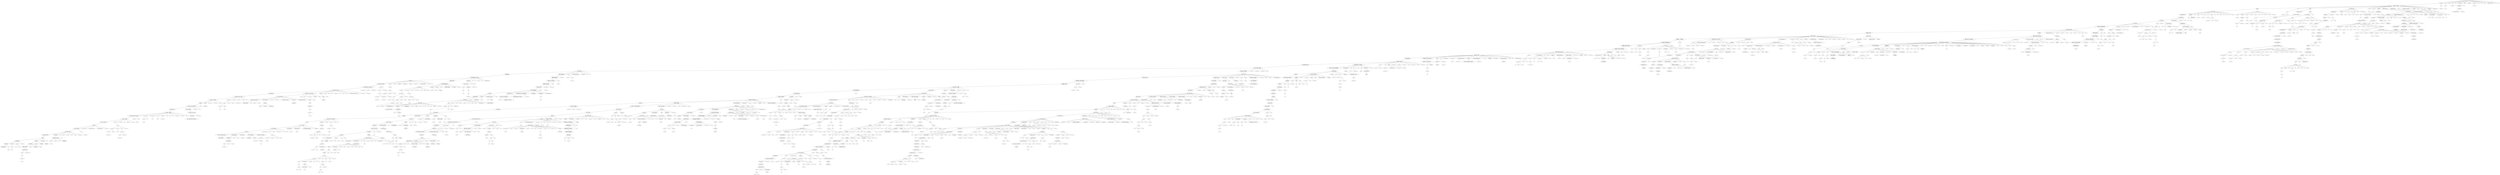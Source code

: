 strict graph "" {
	1467	 [fontname=Arial,
		fontsize=15,
		height=0.385,
		label="Mr. Scruff",
		level=4,
		pos="1005984.41,-286142.43",
		weight=298012,
		width=1.1109722222222222];
	1245	 [fontname=Arial,
		fontsize=15,
		height=0.385,
		label="Lemon Jelly",
		level=4,
		pos="1226759.12,-516671.80",
		weight=195296,
		width=1.3640277777777776];
	1467 -- 1245	 [weight=90.0];
	292	 [fontname=Arial,
		fontsize=10,
		height=0.28597222222222224,
		label=Blockhead,
		level=6,
		pos="995883.04,-280091.86",
		weight=185832,
		width=0.9019444444444444];
	1467 -- 292	 [weight=90.0];
	1112	 [fontname=Arial,
		fontsize=8,
		height=0.275,
		label="Jon Kennedy",
		level=8,
		pos="1006596.00,-283387.94",
		weight=101567,
		width=0.8359722222222222];
	1467 -- 1112	 [weight=90.0];
	630	 [fontname=Arial,
		fontsize=10,
		height=0.28597222222222224,
		label="DJ Food",
		level=6,
		pos="999304.27,-281384.71",
		weight=219384,
		width=0.7590277777777777];
	1467 -- 630	 [weight=90.0];
	483	 [fontname=Arial,
		fontsize=10,
		height=0.28597222222222224,
		label=Coldcut,
		level=6,
		pos="1002943.78,-280541.18",
		weight=252617,
		width=0.7040277777777777];
	1467 -- 483	 [weight=90.0];
	838	 [fontname=Arial,
		fontsize=15,
		height=0.385,
		label="Funki Porcini",
		level=4,
		pos="983716.28,-260540.55",
		weight=231639,
		width=1.4519444444444445];
	1467 -- 838	 [weight=90.0];
	327	 [fontname=Arial,
		fontsize=15,
		height=0.385,
		label=Bonobo,
		level=4,
		pos="1001556.86,-279356.87",
		weight=471515,
		width=0.9349999999999999];
	1467 -- 327	 [weight=90.0];
	102	 [fontname=Arial,
		fontsize=15,
		height=0.385,
		label="Amon Tobin",
		level=4,
		pos="989080.57,-269417.77",
		weight=440972,
		width=1.3419444444444446];
	1467 -- 102	 [weight=90.0];
	2152	 [fontname=Arial,
		fontsize=12,
		height=0.34097222222222223,
		label="The Herbaliser",
		level=5,
		pos="996900.21,-277594.52",
		weight=312147,
		width=1.2980555555555555];
	1467 -- 2152	 [weight=90.0];
	24	 [fontname=Arial,
		fontsize=9,
		height=0.275,
		label="9 Lazy 9",
		level=7,
		pos="1004327.78,-281326.96",
		weight=168403,
		width=0.7480555555555556];
	1467 -- 24	 [weight=90.0];
	1184	 [fontname=Arial,
		fontsize=9,
		height=0.275,
		label="Kid Koala",
		level=7,
		pos="1005501.50,-282307.01",
		weight=158878,
		width=0.825];
	1467 -- 1184	 [weight=90.0];
	1867	 [fontname=Arial,
		fontsize=9,
		height=0.275,
		label=Skalpel,
		level=7,
		pos="1002916.52,-286421.63",
		weight=186939,
		width=0.6709722222222223];
	1467 -- 1867	 [weight=90.0];
	1528	 [fontname=Arial,
		fontsize=15,
		height=0.385,
		label="Nightmares on Wax...",
		level=4,
		pos="991638.79,-270323.29",
		weight=444084,
		width=2.31];
	1467 -- 1528	 [weight=90.0];
	51	 [fontname=Arial,
		fontsize=9,
		height=0.275,
		label=Aim,
		level=7,
		pos="1001958.58,-285232.38",
		weight=166389,
		width=0.41805555555555557];
	1467 -- 51	 [weight=90.0];
	636	 [fontname=Arial,
		fontsize=9,
		height=0.275,
		label="DJ Vadim",
		level=7,
		pos="1001035.32,-284011.47",
		weight=147150,
		width=0.8140277777777778];
	1467 -- 636	 [weight=90.0];
	909	 [fontname=Arial,
		fontsize=25,
		height=0.55,
		label="Groove Armada",
		level=2,
		pos="1461590.81,-758887.33",
		weight=691987,
		width=2.86];
	1245 -- 909	 [weight=90.0];
	1679	 [fontname=Arial,
		fontsize=10,
		height=0.28597222222222224,
		label=Quantic,
		level=6,
		pos="1220153.60,-511952.85",
		weight=235304,
		width=0.715];
	1245 -- 1679	 [weight=90.0];
	2429	 [fontname=Arial,
		fontsize=10,
		height=0.28597222222222224,
		label="Wax Tailor",
		level=6,
		pos="990214.72,-275411.34",
		weight=120166,
		width=0.9019444444444444];
	292 -- 2429	 [weight=90.0];
	2388	 [fontname=Arial,
		fontsize=9,
		height=0.275,
		label="Up, Bustle and Out...",
		level=7,
		pos="997306.67,-279770.64",
		weight=137551,
		width=1.6059722222222221];
	630 -- 2388	 [weight=90.0];
	2468	 [fontname=Arial,
		fontsize=15,
		height=0.385,
		label="Xploding Plastix...",
		level=4,
		pos="968341.00,-244592.68",
		weight=143982,
		width=1.935972222222222];
	838 -- 2468	 [weight=90.0];
	790	 [fontname=Arial,
		fontsize=8,
		height=0.275,
		label=Fink,
		level=8,
		pos="982553.32,-257442.94",
		weight=107865,
		width=0.385];
	838 -- 790	 [weight=90.0];
	1758	 [fontname=Arial,
		fontsize=10,
		height=0.28597222222222224,
		label="Roots Manuva",
		level=6,
		pos="993545.57,-275415.69",
		weight=208218,
		width=1.1880555555555556];
	2152 -- 1758	 [weight=90.0];
	1486	 [fontname=Arial,
		fontsize=25,
		height=0.55,
		label=Mylo,
		level=2,
		pos="1014057.45,-496350.24",
		weight=420371,
		width=0.9680555555555556];
	909 -- 1486	 [weight=90.0];
	919	 [fontname=Arial,
		fontsize=10,
		height=0.28597222222222224,
		label="Gus Gus",
		level=6,
		pos="1436615.17,-747881.01",
		weight=250162,
		width=0.7919444444444445];
	909 -- 919	 [weight=90.0];
	244	 [fontname=Arial,
		fontsize=20,
		height=0.47305555555555556,
		label=Bent,
		level=3,
		pos="1310205.84,-579778.64",
		weight=315504,
		width=0.7919444444444445];
	909 -- 244	 [weight=90.0];
	774	 [fontname=Arial,
		fontsize=25,
		height=0.55,
		label="FC/Kahuna",
		level=2,
		pos="1115770.83,-535376.95",
		weight=113815,
		width=2.09];
	909 -- 774	 [weight=90.0];
	181	 [fontname=Arial,
		fontsize=10,
		height=0.28597222222222224,
		label="Audio Bullys",
		level=6,
		pos="1456532.41,-751469.83",
		weight=206117,
		width=1.0340277777777778];
	909 -- 181	 [weight=90.0];
	609	 [fontname=Arial,
		fontsize=9,
		height=0.275,
		label="Dimitri From Paris...",
		level=7,
		pos="1447957.98,-754350.02",
		weight=126241,
		width=1.5290277777777779];
	909 -- 609	 [weight=90.0];
	1025	 [fontname=Arial,
		fontsize=20,
		height=0.47305555555555556,
		label=Jakatta,
		level=3,
		pos="1258079.56,-643227.07",
		weight=134443,
		width=1.1440277777777779];
	909 -- 1025	 [weight=90.0];
	1948	 [fontname=Arial,
		fontsize=25,
		height=0.55,
		label="Stereo MC s",
		level=2,
		pos="7654243.22,-5253097.65",
		weight=181042,
		width=2.276944444444444];
	909 -- 1948	 [weight=90.0];
	771	 [fontname=Arial,
		fontsize=25,
		height=0.55,
		label="Fatboy Slim",
		level=2,
		pos="1343525.59,-685000.90",
		weight=864764,
		width=2.166944444444445];
	909 -- 771	 [weight=90.0];
	618	 [fontname=Arial,
		fontsize=10,
		height=0.28597222222222224,
		label="Dirty Vegas",
		level=6,
		pos="1424226.26,-738534.96",
		weight=163185,
		width=0.9790277777777777];
	909 -- 618	 [weight=90.0];
	2301	 [fontname=Arial,
		fontsize=20,
		height=0.47305555555555556,
		label="Thievery Corporation...",
		level=3,
		pos="1452545.36,-750984.24",
		weight=739944,
		width=3.2669444444444444];
	909 -- 2301	 [weight=90.0];
	1446	 [fontname=Arial,
		fontsize=20,
		height=0.47305555555555556,
		label=Moloko,
		level=3,
		pos="1411030.90,-729396.88",
		weight=602757,
		width=1.1440277777777779];
	909 -- 1446	 [weight=90.0];
	1243	 [fontname=Arial,
		fontsize=12,
		height=0.34097222222222223,
		label=Leftfield,
		level=5,
		pos="1420645.47,-736469.85",
		weight=365785,
		width=0.7590277777777777];
	909 -- 1243	 [weight=90.0];
	417	 [fontname=Arial,
		fontsize=10,
		height=0.28597222222222224,
		label=Cassius,
		level=6,
		pos="1431954.45,-743703.66",
		weight=215609,
		width=0.7369444444444445];
	909 -- 417	 [weight=90.0];
	1651	 [fontname=Arial,
		fontsize=9,
		height=0.275,
		label="Planet Funk",
		level=7,
		pos="1459970.90,-754712.94",
		weight=155496,
		width=0.9790277777777777];
	909 -- 1651	 [weight=90.0];
	767	 [fontname=Arial,
		fontsize=20,
		height=0.47305555555555556,
		label=Faithless,
		level=3,
		pos="1450590.72,-750227.89",
		weight=732138,
		width=1.3859722222222224];
	909 -- 767	 [weight=90.0];
	213	 [fontname=Arial,
		fontsize=15,
		height=0.385,
		label="Basement Jaxx",
		level=4,
		pos="1399080.52,-723510.65",
		weight=580544,
		width=1.6940277777777777];
	909 -- 213	 [weight=90.0];
	2222	 [fontname=Arial,
		fontsize=8,
		height=0.275,
		label="The Quantic Soul Orc...",
		level=8,
		pos="1217598.83,-510047.93",
		weight=109821,
		width=1.3640277777777776];
	1679 -- 2222	 [weight=90.0];
	341	 [fontname=Arial,
		fontsize=25,
		height=0.55,
		label="Boys Noize",
		level=2,
		pos="691701.82,-313205.74",
		weight=207586,
		width=2.09];
	1486 -- 341	 [weight=90.0];
	740	 [fontname=Arial,
		fontsize=15,
		height=0.385,
		label="Eric Prydz",
		level=4,
		pos="956964.59,-460793.55",
		weight=312639,
		width=1.1769444444444443];
	1486 -- 740	 [weight=90.0];
	1993	 [fontname=Arial,
		fontsize=10,
		height=0.28597222222222224,
		label=Swayzak,
		level=6,
		pos="1415920.49,-738153.93",
		weight=116014,
		width=0.7919444444444445];
	919 -- 1993	 [weight=90.0];
	2379	 [fontname=Arial,
		fontsize=20,
		height=0.47305555555555556,
		label="Ulrich Schnauss",
		level=3,
		pos="1272194.38,-519931.66",
		weight=175283,
		width=2.365];
	244 -- 2379	 [weight=90.0];
	47	 [fontname=Arial,
		fontsize=15,
		height=0.385,
		label=Afterlife,
		level=4,
		pos="1229339.83,-493679.41",
		weight=225205,
		width=0.9130555555555555];
	244 -- 47	 [weight=90.0];
	2450	 [fontname=Arial,
		fontsize=20,
		height=0.47305555555555556,
		label="William Orbit",
		level=3,
		pos="965817.17,-438854.11",
		weight=174442,
		width=1.8919444444444444];
	774 -- 2450	 [weight=90.0];
	2383	 [fontname=Arial,
		fontsize=15,
		height=0.385,
		label=Underworld,
		level=4,
		pos="1107863.73,-531157.12",
		weight=541732,
		width=1.3090277777777777];
	774 -- 2383	 [weight=90.0];
	1195	 [fontname=Arial,
		fontsize=9,
		height=0.275,
		label=Kinobe,
		level=7,
		pos="1112252.18,-534868.78",
		weight=137691,
		width=0.6380555555555555];
	774 -- 1195	 [weight=90.0];
	305	 [fontname=Arial,
		fontsize=9,
		height=0.275,
		label="Blue States",
		level=7,
		pos="1113486.99,-530752.65",
		weight=145585,
		width=0.9459722222222222];
	774 -- 305	 [weight=90.0];
	802	 [fontname=Arial,
		fontsize=10,
		height=0.28597222222222224,
		label=Fluke,
		level=6,
		pos="1103806.57,-531074.48",
		weight=239439,
		width=0.55];
	774 -- 802	 [weight=90.0];
	53	 [fontname=Arial,
		fontsize=25,
		height=0.55,
		label=Air,
		level=2,
		pos="1107988.20,-529268.76",
		weight=1134369,
		width=0.6269444444444444];
	774 -- 53	 [weight=90.0];
	1429	 [fontname=Arial,
		fontsize=8,
		height=0.275,
		label="Mint Royale",
		level=8,
		pos="1113477.49,-535997.72",
		weight=109590,
		width=0.7590277777777777];
	774 -- 1429	 [weight=90.0];
	1208	 [fontname=Arial,
		fontsize=12,
		height=0.34097222222222223,
		label="Kruder and Dorfmeist...",
		level=5,
		pos="1112353.02,-530957.31",
		weight=357924,
		width=1.935972222222222];
	774 -- 1208	 [weight=90.0];
	824	 [fontname=Arial,
		fontsize=9,
		height=0.275,
		label=Freestylers,
		level=7,
		pos="1454299.03,-748467.05",
		weight=150196,
		width=0.9349999999999999];
	181 -- 824	 [weight=90.0];
	304	 [fontname=Arial,
		fontsize=9,
		height=0.275,
		label="Blue Six",
		level=7,
		pos="1438326.74,-750633.81",
		weight=103865,
		width=0.7369444444444445];
	609 -- 304	 [weight=90.0];
	1962	 [fontname=Arial,
		fontsize=20,
		height=0.47305555555555556,
		label=StoneBridge,
		level=3,
		pos="1083581.55,-566105.22",
		weight=104056,
		width=1.8480555555555556];
	1025 -- 1962	 [weight=90.0];
	2030	 [fontname=Arial,
		fontsize=25,
		height=0.55,
		label=Terranova,
		level=2,
		pos="13855343.20,-9757269.37",
		weight=148792,
		width=1.8919444444444444];
	1948 -- 2030	 [weight=90.0];
	2088	 [fontname=Arial,
		fontsize=25,
		height=0.55,
		label="The Chemical Brother...",
		level=2,
		pos="1236401.38,-618856.39",
		weight=1033623,
		width=4.190972222222222];
	771 -- 2088	 [weight=90.0];
	2431	 [fontname=Arial,
		fontsize=10,
		height=0.28597222222222224,
		label="Way Out West",
		level=6,
		pos="1410673.80,-732484.23",
		weight=144919,
		width=1.1769444444444443];
	618 -- 2431	 [weight=90.0];
	1936	 [fontname=Arial,
		fontsize=8,
		height=0.275,
		label=Stardust,
		level=8,
		pos="1425088.37,-740212.95",
		weight=119206,
		width=0.5940277777777778];
	417 -- 1936	 [weight=90.0];
	68	 [fontname=Arial,
		fontsize=9,
		height=0.275,
		label="Alex Gopher",
		level=7,
		pos="1428420.73,-743327.46",
		weight=119801,
		width=1.0119444444444445];
	417 -- 68	 [weight=90.0];
	1444	 [fontname=Arial,
		fontsize=9,
		height=0.275,
		label=Modjo,
		level=7,
		pos="1426927.05,-741567.31",
		weight=165668,
		width=0.5830555555555555];
	417 -- 1444	 [weight=90.0];
	390	 [fontname=Arial,
		fontsize=25,
		height=0.55,
		label="Calvin Harris",
		level=2,
		pos="515027.04,-222128.60",
		weight=264959,
		width=2.354027777777778];
	341 -- 390	 [weight=90.0];
	1140	 [fontname=Arial,
		fontsize=25,
		height=0.55,
		label=Justice,
		level=2,
		pos="676684.85,-303547.76",
		weight=505719,
		width=1.3419444444444446];
	341 -- 1140	 [weight=90.0];
	90	 [fontname=Arial,
		fontsize=9,
		height=0.275,
		label="Alter Ego",
		level=7,
		pos="691884.10,-310735.10",
		weight=162902,
		width=0.7919444444444445];
	341 -- 90	 [weight=90.0];
	607	 [fontname=Arial,
		fontsize=12,
		height=0.34097222222222223,
		label=Digitalism,
		level=5,
		pos="684287.34,-310461.37",
		weight=367371,
		width=0.9019444444444444];
	341 -- 607	 [weight=90.0];
	1165	 [fontname=Arial,
		fontsize=9,
		height=0.275,
		label=Kavinsky,
		level=7,
		pos="693663.30,-313026.13",
		weight=121006,
		width=0.7809722222222222];
	341 -- 1165	 [weight=90.0];
	1466	 [fontname=Arial,
		fontsize=10,
		height=0.28597222222222224,
		label="Mr. Oizo",
		level=6,
		pos="690611.38,-309192.11",
		weight=230839,
		width=0.7480555555555556];
	341 -- 1466	 [weight=90.0];
	2418	 [fontname=Arial,
		fontsize=10,
		height=0.28597222222222224,
		label=Vitalic,
		level=6,
		pos="688795.31,-308800.74",
		weight=241537,
		width=0.5940277777777778];
	341 -- 2418	 [weight=90.0];
	1442	 [fontname=Arial,
		fontsize=9,
		height=0.275,
		label=Modeselektor,
		level=7,
		pos="685934.25,-314943.29",
		weight=137860,
		width=1.0890277777777777];
	341 -- 1442	 [weight=90.0];
	896	 [fontname=Arial,
		fontsize=9,
		height=0.275,
		label=Goose,
		level=7,
		pos="688402.41,-313688.75",
		weight=126170,
		width=0.6159722222222223];
	341 -- 896	 [weight=90.0];
	1990	 [fontname=Arial,
		fontsize=8,
		height=0.275,
		label=Surkin,
		level=8,
		pos="690253.84,-315148.34",
		weight=111343,
		width=0.4840277777777778];
	341 -- 1990	 [weight=90.0];
	1817	 [fontname=Arial,
		fontsize=9,
		height=0.275,
		label=SebastiAn,
		level=7,
		pos="693093.10,-311422.66",
		weight=145960,
		width=0.8580555555555556];
	341 -- 1817	 [weight=90.0];
	458	 [fontname=Arial,
		fontsize=10,
		height=0.28597222222222224,
		label=Chromeo,
		level=6,
		pos="685341.17,-312062.20",
		weight=225280,
		width=0.8140277777777778];
	341 -- 458	 [weight=90.0];
	1913	 [fontname=Arial,
		fontsize=10,
		height=0.28597222222222224,
		label=Soulwax,
		level=6,
		pos="687409.59,-312902.97",
		weight=264237,
		width=0.7590277777777777];
	341 -- 1913	 [weight=90.0];
	2321	 [fontname=Arial,
		fontsize=10,
		height=0.28597222222222224,
		label=Tiga,
		level=6,
		pos="688681.14,-310836.84",
		weight=288675,
		width=0.46194444444444444];
	341 -- 2321	 [weight=90.0];
	1468	 [fontname=Arial,
		fontsize=10,
		height=0.28597222222222224,
		label=MSTRKRFT,
		level=6,
		pos="684637.14,-310793.40",
		weight=259367,
		width=1.0230555555555556];
	341 -- 1468	 [weight=90.0];
	315	 [fontname=Arial,
		fontsize=12,
		height=0.34097222222222223,
		label="Bob Sinclar",
		level=5,
		pos="952805.46,-456518.01",
		weight=375094,
		width=1.0340277777777778];
	740 -- 315	 [weight=90.0];
	1235	 [fontname=Arial,
		fontsize=15,
		height=0.385,
		label="Laurent Wolf",
		level=4,
		pos="942941.78,-451091.13",
		weight=100383,
		width=1.4190277777777778];
	740 -- 1235	 [weight=90.0];
	1410	 [fontname=Arial,
		fontsize=9,
		height=0.275,
		label="Michael Gray",
		level=7,
		pos="951388.02,-458956.91",
		weight=119633,
		width=1.0669444444444443];
	740 -- 1410	 [weight=90.0];
	777	 [fontname=Arial,
		fontsize=9,
		height=0.275,
		label="Fedde le Grand",
		level=7,
		pos="954950.03,-458039.82",
		weight=192475,
		width=1.2209722222222221];
	740 -- 777	 [weight=90.0];
	2487	 [fontname=Arial,
		fontsize=9,
		height=0.275,
		label="Yves Larock",
		level=7,
		pos="955454.74,-461898.29",
		weight=147474,
		width=0.99];
	740 -- 2487	 [weight=90.0];
	1136	 [fontname=Arial,
		fontsize=9,
		height=0.275,
		label="Junior Jack",
		level=7,
		pos="957515.22,-458522.00",
		weight=175889,
		width=0.9459722222222222];
	740 -- 1136	 [weight=90.0];
	192	 [fontname=Arial,
		fontsize=9,
		height=0.275,
		label=Axwell,
		level=7,
		pos="956536.62,-458273.39",
		weight=126810,
		width=0.6159722222222223];
	740 -- 192	 [weight=90.0];
	1987	 [fontname=Arial,
		fontsize=9,
		height=0.275,
		label=Supermode,
		level=7,
		pos="952781.28,-459162.02",
		weight=129198,
		width=0.9459722222222222];
	740 -- 1987	 [weight=90.0];
	67	 [fontname=Arial,
		fontsize=9,
		height=0.275,
		label="Alex Gaudino",
		level=7,
		pos="954168.27,-461134.51",
		weight=169634,
		width=1.0890277777777777];
	740 -- 67	 [weight=90.0];
	918	 [fontname=Arial,
		fontsize=8,
		height=0.275,
		label="Guru Josh Project...",
		level=8,
		pos="958481.18,-459848.62",
		weight=115563,
		width=1.1769444444444443];
	740 -- 918	 [weight=90.0];
	2216	 [fontname=Arial,
		fontsize=25,
		height=0.55,
		label="The Presets",
		level=2,
		pos="341631.25,-132015.16",
		weight=259093,
		width=2.2109722222222223];
	390 -- 2216	 [weight=90.0];
	2375	 [fontname=Arial,
		fontsize=10,
		height=0.28597222222222224,
		label=Uffie,
		level=6,
		pos="673083.50,-300859.60",
		weight=203166,
		width=0.4840277777777778];
	1140 -- 2375	 [weight=90.0];
	529	 [fontname=Arial,
		fontsize=25,
		height=0.55,
		label="Daft Punk",
		level=2,
		pos="673982.29,-303086.16",
		weight=1213634,
		width=1.8369444444444443];
	1140 -- 529	 [weight=90.0];
	1141	 [fontname=Arial,
		fontsize=8,
		height=0.275,
		label="Justice vs Simian...",
		level=8,
		pos="682459.63,-309936.20",
		weight=118794,
		width=1.1440277777777779];
	607 -- 1141	 [weight=90.0];
	2490	 [fontname=Arial,
		fontsize=9,
		height=0.275,
		label="Zombie Nation",
		level=7,
		pos="690123.37,-307429.12",
		weight=133533,
		width=1.1659722222222222];
	1466 -- 2490	 [weight=90.0];
	781	 [fontname=Arial,
		fontsize=10,
		height=0.28597222222222224,
		label="Felix da Housecat...",
		level=6,
		pos="687056.63,-307397.70",
		weight=288981,
		width=1.5730555555555557];
	2418 -- 781	 [weight=90.0];
	144	 [fontname=Arial,
		fontsize=9,
		height=0.275,
		label=Apparat,
		level=7,
		pos="681500.31,-314594.24",
		weight=158464,
		width=0.7040277777777777];
	1442 -- 144	 [weight=90.0];
	520	 [fontname=Arial,
		fontsize=25,
		height=0.55,
		label="Cut Copy",
		level=2,
		pos="226932.57,-75455.95",
		weight=416442,
		width=1.76];
	2216 -- 520	 [weight=90.0];
	1785	 [fontname=Arial,
		fontsize=25,
		height=0.55,
		label="Sam Sparro",
		level=2,
		pos="290491.31,-101749.89",
		weight=156086,
		width=2.2];
	2216 -- 1785	 [weight=90.0];
	1414	 [fontname=Arial,
		fontsize=9,
		height=0.275,
		label="Midnight Juggernauts...",
		level=7,
		pos="341212.95,-130107.19",
		weight=175402,
		width=1.7709722222222224];
	2216 -- 1414	 [weight=90.0];
	2403	 [fontname=Arial,
		fontsize=9,
		height=0.275,
		label="Van She",
		level=7,
		pos="339856.45,-132712.75",
		weight=137030,
		width=0.7369444444444445];
	2216 -- 2403	 [weight=90.0];
	968	 [fontname=Arial,
		fontsize=25,
		height=0.55,
		label="Hot Chip",
		level=2,
		pos="161322.66,-39487.72",
		weight=581254,
		width=1.65];
	520 -- 968	 [weight=90.0];
	1313	 [fontname=Arial,
		fontsize=15,
		height=0.385,
		label=M83,
		level=4,
		pos="209322.12,-68829.67",
		weight=493679,
		width=0.5940277777777778];
	520 -- 1313	 [weight=90.0];
	953	 [fontname=Arial,
		fontsize=9,
		height=0.275,
		label="Hercules and Love Af...",
		level=7,
		pos="225353.62,-76432.11",
		weight=141260,
		width=1.76];
	520 -- 953	 [weight=90.0];
	2053	 [fontname=Arial,
		fontsize=20,
		height=0.47305555555555556,
		label="The Avalanches",
		level=3,
		pos="220497.30,-69809.25",
		weight=239969,
		width=2.354027777777778];
	520 -- 2053	 [weight=90.0];
	654	 [fontname=Arial,
		fontsize=25,
		height=0.55,
		label=Dragonette,
		level=2,
		pos="242037.28,-73014.68",
		weight=138001,
		width=2.0459722222222223];
	1785 -- 654	 [weight=90.0];
	834	 [fontname=Arial,
		fontsize=30,
		height=0.6380555555555555,
		label="Fujiya and Miyagi...",
		level=1,
		pos="131890.81,-21572.77",
		weight=122853,
		width=4.114027777777777];
	968 -- 834	 [weight=90.0];
	2491	 [fontname=Arial,
		fontsize=15,
		height=0.385,
		label="Zoot Woman",
		level=4,
		pos="148021.36,-35039.09",
		weight=129361,
		width=1.4409722222222223];
	968 -- 2491	 [weight=90.0];
	1698	 [fontname=Arial,
		fontsize=10,
		height=0.28597222222222224,
		label=Ratatat,
		level=6,
		pos="158762.21,-41829.75",
		weight=249946,
		width=0.6709722222222223];
	968 -- 1698	 [weight=90.0];
	1519	 [fontname=Arial,
		fontsize=10,
		height=0.28597222222222224,
		label="New Young Pony Club...",
		level=6,
		pos="161435.59,-37568.04",
		weight=288467,
		width=1.8809722222222223];
	968 -- 1519	 [weight=90.0];
	1237	 [fontname=Arial,
		fontsize=20,
		height=0.47305555555555556,
		label="LCD Soundsystem",
		level=3,
		pos="159294.84,-36818.55",
		weight=622881,
		width=2.7059722222222224];
	968 -- 1237	 [weight=90.0];
	1135	 [fontname=Arial,
		fontsize=10,
		height=0.28597222222222224,
		label="Junior Boys",
		level=6,
		pos="162962.70,-38836.14",
		weight=200236,
		width=0.99];
	968 -- 1135	 [weight=90.0];
	1854	 [fontname=Arial,
		fontsize=12,
		height=0.34097222222222223,
		label="Simian Mobile Disco...",
		level=5,
		pos="158267.60,-40164.37",
		weight=326654,
		width=1.8590277777777777];
	968 -- 1854	 [weight=90.0];
	547	 [fontname=Arial,
		fontsize=9,
		height=0.275,
		label=Datarock,
		level=7,
		pos="161505.83,-41980.81",
		weight=196999,
		width=0.7809722222222222];
	968 -- 547	 [weight=90.0];
	1445	 [fontname=Arial,
		fontsize=15,
		height=0.385,
		label=Mogwai,
		level=4,
		pos="193734.44,-62431.52",
		weight=582879,
		width=0.9349999999999999];
	1313 -- 1445	 [weight=90.0];
	638	 [fontname=Arial,
		fontsize=10,
		height=0.28597222222222224,
		label=Dntel,
		level=6,
		pos="207885.59,-69458.64",
		weight=202537,
		width=0.5390277777777778];
	1313 -- 638	 [weight=90.0];
	1735	 [fontname=Arial,
		fontsize=12,
		height=0.34097222222222223,
		label=RJD2,
		level=5,
		pos="221046.83,-67646.15",
		weight=380837,
		width=0.5940277777777778];
	2053 -- 1735	 [weight=90.0];
	615	 [fontname=Arial,
		fontsize=9,
		height=0.275,
		label=Diplo,
		level=7,
		pos="218355.57,-69053.93",
		weight=133571,
		width=0.5169444444444444];
	2053 -- 615	 [weight=90.0];
	634	 [fontname=Arial,
		fontsize=20,
		height=0.47305555555555556,
		label="DJ Shadow",
		level=3,
		pos="218968.55,-66865.02",
		weight=602830,
		width=1.7269444444444444];
	2053 -- 634	 [weight=90.0];
	519	 [fontname=Arial,
		fontsize=8,
		height=0.275,
		label="Cut Chemist",
		level=8,
		pos="222496.47,-69055.03",
		weight=104650,
		width=0.7919444444444445];
	2053 -- 519	 [weight=90.0];
	826	 [fontname=Arial,
		fontsize=30,
		height=0.6380555555555555,
		label="Friendly Fires",
		level=1,
		pos="91920.92,2942.47",
		weight=156331,
		width=2.9369444444444444];
	834 -- 826	 [weight=90.0];
	403	 [fontname=Arial,
		fontsize=30,
		height=0.6380555555555555,
		label=Caribou,
		level=1,
		pos="112542.07,-14671.42",
		weight=214318,
		width=1.7709722222222224];
	834 -- 403	 [weight=90.0];
	794	 [fontname=Arial,
		fontsize=15,
		height=0.385,
		label=Fischerspooner,
		level=4,
		pos="137818.67,-31019.72",
		weight=392955,
		width=1.7159722222222222];
	2491 -- 794	 [weight=90.0];
	2290	 [fontname=Arial,
		fontsize=15,
		height=0.385,
		label="The Whitest Boy Aliv...",
		level=4,
		pos="145209.82,-35638.97",
		weight=226964,
		width=2.3869444444444445];
	2491 -- 2290	 [weight=90.0];
	1285	 [fontname=Arial,
		fontsize=9,
		height=0.275,
		label="Lo-Fi-Fnk",
		level=7,
		pos="147632.40,-33529.66",
		weight=147035,
		width=0.825];
	2491 -- 1285	 [weight=90.0];
	873	 [fontname=Arial,
		fontsize=9,
		height=0.275,
		label="Girl Talk",
		level=7,
		pos="157375.98,-42396.28",
		weight=192956,
		width=0.715];
	1698 -- 873	 [weight=90.0];
	277	 [fontname=Arial,
		fontsize=30,
		height=0.6380555555555555,
		label="Black Kids",
		level=1,
		pos="71009.88,76.88",
		weight=255363,
		width=2.31];
	826 -- 277	 [weight=90.0];
	805	 [fontname=Arial,
		fontsize=30,
		height=0.6380555555555555,
		label=Foals,
		level=1,
		pos="76650.20,5501.87",
		weight=265087,
		width=1.2869444444444444];
	826 -- 805	 [weight=90.0];
	639	 [fontname=Arial,
		fontsize=20,
		height=0.47305555555555556,
		label="Does It Offend You, ...",
		level=3,
		pos="88789.92,388.30",
		weight=218197,
		width=3.179027777777778];
	826 -- 639	 [weight=90.0];
	2066	 [fontname=Arial,
		fontsize=9,
		height=0.275,
		label="The Black Ghosts...",
		level=7,
		pos="92838.93,422.04",
		weight=160304,
		width=1.5180555555555555];
	826 -- 2066	 [weight=90.0];
	725	 [fontname=Arial,
		fontsize=8,
		height=0.275,
		label="Empire of the Sun...",
		level=8,
		pos="93753.86,3739.15",
		weight=109229,
		width=1.1769444444444443];
	826 -- 725	 [weight=90.0];
	2266	 [fontname=Arial,
		fontsize=9,
		height=0.275,
		label="The Teenagers",
		level=7,
		pos="91128.58,422.51",
		weight=181945,
		width=1.1769444444444443];
	826 -- 2266	 [weight=90.0];
	1219	 [fontname=Arial,
		fontsize=9,
		height=0.275,
		label=Ladyhawke,
		level=7,
		pos="93101.84,4855.22",
		weight=189872,
		width=0.9349999999999999];
	826 -- 1219	 [weight=90.0];
	1230	 [fontname=Arial,
		fontsize=10,
		height=0.28597222222222224,
		label="Late of the Pier...",
		level=6,
		pos="90764.99,5345.21",
		weight=247598,
		width=1.375];
	826 -- 1230	 [weight=90.0];
	2339	 [fontname=Arial,
		fontsize=9,
		height=0.275,
		label="Tom Vek",
		level=7,
		pos="89401.93,4004.35",
		weight=132242,
		width=0.7480555555555556];
	826 -- 2339	 [weight=90.0];
	2442	 [fontname=Arial,
		fontsize=9,
		height=0.275,
		label="White Lies",
		level=7,
		pos="94819.77,2337.53",
		weight=140157,
		width=0.8909722222222223];
	826 -- 2442	 [weight=90.0];
	2289	 [fontname=Arial,
		fontsize=9,
		height=0.275,
		label="The Whip",
		level=7,
		pos="91803.21,5085.30",
		weight=146552,
		width=0.8140277777777778];
	826 -- 2289	 [weight=90.0];
	2074	 [fontname=Arial,
		fontsize=30,
		height=0.6380555555555555,
		label="The Books",
		level=1,
		pos="102797.31,-13334.95",
		weight=213141,
		width=2.354027777777778];
	403 -- 2074	 [weight=90.0];
	814	 [fontname=Arial,
		fontsize=12,
		height=0.34097222222222223,
		label="Four Tet",
		level=5,
		pos="110351.73,-12459.71",
		weight=355413,
		width=0.7919444444444445];
	403 -- 814	 [weight=90.0];
	1334	 [fontname=Arial,
		fontsize=8,
		height=0.275,
		label=Manitoba,
		level=8,
		pos="112099.62,-16041.55",
		weight=106052,
		width=0.6380555555555555];
	403 -- 1334	 [weight=90.0];
	1696	 [fontname=Arial,
		fontsize=30,
		height=0.6380555555555555,
		label="Ra Ra Riot",
		level=1,
		pos="73813.73,-18801.82",
		weight=114080,
		width=2.3980555555555556];
	277 -- 1696	 [weight=90.0];
	293	 [fontname=Arial,
		fontsize=25,
		height=0.55,
		label="Bloc Party",
		level=2,
		pos="73934.86,-1411.06",
		weight=1280409,
		width=1.8919444444444444];
	277 -- 293	 [weight=90.0];
	298	 [fontname=Arial,
		fontsize=30,
		height=0.6380555555555555,
		label="Blood Red Shoes",
		level=1,
		pos="61754.91,8866.32",
		weight=165616,
		width=3.729027777777778];
	805 -- 298	 [weight=90.0];
	925	 [fontname=Arial,
		fontsize=20,
		height=0.47305555555555556,
		label="Hadouken!",
		level=3,
		pos="88289.54,-2302.94",
		weight=106745,
		width=1.6390277777777778];
	639 -- 925	 [weight=90.0];
	876	 [fontname=Arial,
		fontsize=9,
		height=0.275,
		label=Glasvegas,
		level=7,
		pos="96346.47,2491.27",
		weight=142243,
		width=0.8909722222222223];
	2442 -- 876	 [weight=90.0];
	2010	 [fontname=Arial,
		fontsize=30,
		height=0.6380555555555555,
		label="Tapes  n Tapes",
		level=1,
		pos="101521.10,-53649.40",
		weight=149285,
		width=3.344027777777778];
	1696 -- 2010	 [weight=90.0];
	1627	 [fontname=Arial,
		fontsize=25,
		height=0.55,
		label="Peter Bjorn and John...",
		level=2,
		pos="75544.80,-12444.81",
		weight=356697,
		width=4.059027777777778];
	1696 -- 1627	 [weight=90.0];
	1754	 [fontname=Arial,
		fontsize=25,
		height=0.55,
		label="Rogue Wave",
		level=2,
		pos="62716.09,-14214.99",
		weight=311713,
		width=2.365];
	1696 -- 1754	 [weight=90.0];
	1288	 [fontname=Arial,
		fontsize=20,
		height=0.47305555555555556,
		label="Los Campesinos!",
		level=3,
		pos="70059.85,-13280.41",
		weight=211495,
		width=2.5190277777777776];
	1696 -- 1288	 [weight=90.0];
	478	 [fontname=Arial,
		fontsize=12,
		height=0.34097222222222223,
		label="Coconut Records",
		level=5,
		pos="70250.53,-22863.54",
		weight=115035,
		width=1.495972222222222];
	1696 -- 478	 [weight=90.0];
	271	 [fontname=Arial,
		fontsize=8,
		height=0.275,
		label="Bishop Allen",
		level=8,
		pos="71350.92,-20388.32",
		weight=118515,
		width=0.7919444444444445];
	1696 -- 271	 [weight=90.0];
	34	 [fontname=Arial,
		fontsize=9,
		height=0.275,
		label="A.C. Newman",
		level=7,
		pos="73690.12,-22739.68",
		weight=140351,
		width=1.1];
	1696 -- 34	 [weight=90.0];
	2197	 [fontname=Arial,
		fontsize=15,
		height=0.385,
		label="The National",
		level=4,
		pos="69328.53,-17803.43",
		weight=409138,
		width=1.4409722222222223];
	1696 -- 2197	 [weight=90.0];
	485	 [fontname=Arial,
		fontsize=25,
		height=0.55,
		label="Cold War Kids",
		level=2,
		pos="78751.85,-17512.13",
		weight=424655,
		width=2.595972222222222];
	1696 -- 485	 [weight=90.0];
	2393	 [fontname=Arial,
		fontsize=15,
		height=0.385,
		label="Vampire Weekend",
		level=4,
		pos="77177.45,-20500.04",
		weight=407130,
		width=1.9909722222222221];
	1696 -- 2393	 [weight=90.0];
	1640	 [fontname=Arial,
		fontsize=12,
		height=0.34097222222222223,
		label=Phoenix,
		level=5,
		pos="76962.14,-18994.89",
		weight=399008,
		width=0.7919444444444445];
	1696 -- 1640	 [weight=70.0];
	2117	 [fontname=Arial,
		fontsize=8,
		height=0.275,
		label="The Dodos",
		level=8,
		pos="71921.55,-16612.58",
		weight=100247,
		width=0.7369444444444445];
	1696 -- 2117	 [weight=90.0];
	1900	 [fontname=Arial,
		fontsize=8,
		height=0.275,
		label="Someone Still Loves ...",
		level=8,
		pos="73504.38,-21568.43",
		weight=113394,
		width=1.3309722222222222];
	1696 -- 1900	 [weight=90.0];
	2253	 [fontname=Arial,
		fontsize=8,
		height=0.275,
		label="The Spinto Band",
		level=8,
		pos="70756.03,-18429.27",
		weight=119074,
		width=1.0230555555555556];
	1696 -- 2253	 [weight=90.0];
	827	 [fontname=Arial,
		fontsize=8,
		height=0.275,
		label="Frightened Rabbit...",
		level=8,
		pos="75993.91,-17006.54",
		weight=100186,
		width=1.1659722222222222];
	1696 -- 827	 [weight=90.0];
	2420	 [fontname=Arial,
		fontsize=10,
		height=0.28597222222222224,
		label=Voxtrot,
		level=6,
		pos="75454.31,-21470.44",
		weight=207438,
		width=0.66];
	1696 -- 2420	 [weight=90.0];
	2334	 [fontname=Arial,
		fontsize=10,
		height=0.28597222222222224,
		label="Tokyo Police Club...",
		level=6,
		pos="71644.90,-19781.27",
		weight=258878,
		width=1.5730555555555557];
	1696 -- 2334	 [weight=90.0];
	1891	 [fontname=Arial,
		fontsize=25,
		height=0.55,
		label="Snow Patrol",
		level=2,
		pos="74224.55,-4989.91",
		weight=1324962,
		width=2.2109722222222223];
	293 -- 1891	 [weight=90.0];
	2185	 [fontname=Arial,
		fontsize=10,
		height=0.28597222222222224,
		label="The Maccabees",
		level=6,
		pos="75064.81,-812.11",
		weight=244409,
		width=1.2980555555555555];
	293 -- 2185	 [weight=90.0];
	1194	 [fontname=Arial,
		fontsize=25,
		height=0.55,
		label="Kings of Leon",
		level=2,
		pos="75852.49,-2032.44",
		weight=948535,
		width=2.4859722222222222];
	293 -- 1194	 [weight=90.0];
	686	 [fontname=Arial,
		fontsize=20,
		height=0.47305555555555556,
		label=Editors,
		level=3,
		pos="72752.34,-2812.94",
		weight=686981,
		width=1.1109722222222222];
	293 -- 686	 [weight=90.0];
	1945	 [fontname=Arial,
		fontsize=30,
		height=0.6380555555555555,
		label="Stephen Malkmus",
		level=1,
		pos="120773.73,-91488.31",
		weight=175760,
		width=3.839027777777778];
	2010 -- 1945	 [weight=90.0];
	2276	 [fontname=Arial,
		fontsize=12,
		height=0.34097222222222223,
		label="The Unicorns",
		level=5,
		pos="103374.75,-53228.81",
		weight=313622,
		width=1.1880555555555556];
	2010 -- 2276	 [weight=90.0];
	1060	 [fontname=Arial,
		fontsize=10,
		height=0.28597222222222224,
		label="Jens Lekman",
		level=6,
		pos="78747.82,-10093.22",
		weight=242322,
		width=1.1];
	1627 -- 1060	 [weight=90.0];
	234	 [fontname=Arial,
		fontsize=25,
		height=0.55,
		label="Belle and Sebastian...",
		level=2,
		pos="79690.50,-13669.81",
		weight=830911,
		width=3.8830555555555555];
	1627 -- 234	 [weight=90.0];
	1311	 [fontname=Arial,
		fontsize=10,
		height=0.28597222222222224,
		label="Lykke Li",
		level=6,
		pos="76520.50,-14428.12",
		weight=217002,
		width=0.7480555555555556];
	1627 -- 1311	 [weight=90.0];
	2224	 [fontname=Arial,
		fontsize=9,
		height=0.275,
		label="The Radio Dept.",
		level=7,
		pos="74950.43,-13252.85",
		weight=188633,
		width=1.2869444444444444];
	1627 -- 2224	 [weight=90.0];
	1847	 [fontname=Arial,
		fontsize=12,
		height=0.34097222222222223,
		label="Shout Out Louds",
		level=5,
		pos="77717.84,-14047.10",
		weight=321238,
		width=1.4630555555555556];
	1627 -- 1847	 [weight=90.0];
	1299	 [fontname=Arial,
		fontsize=8,
		height=0.275,
		label="Love Is All",
		level=8,
		pos="74554.72,-11297.21",
		weight=105033,
		width=0.6819444444444445];
	1627 -- 1299	 [weight=90.0];
	2096	 [fontname=Arial,
		fontsize=9,
		height=0.275,
		label="The Concretes",
		level=7,
		pos="75495.74,-10396.80",
		weight=160134,
		width=1.1659722222222222];
	1627 -- 2096	 [weight=90.0];
	1413	 [fontname=Arial,
		fontsize=25,
		height=0.55,
		label=Midlake,
		level=2,
		pos="53041.49,-8562.90",
		weight=174137,
		width=1.485];
	1754 -- 1413	 [weight=90.0];
	94	 [fontname=Arial,
		fontsize=10,
		height=0.28597222222222224,
		label="Ambulance LTD",
		level=6,
		pos="62408.88,-16513.94",
		weight=149730,
		width=1.2869444444444444];
	1754 -- 94	 [weight=90.0];
	1853	 [fontname=Arial,
		fontsize=10,
		height=0.28597222222222224,
		label="Silversun Pickups...",
		level=6,
		pos="64735.97,-13581.49",
		weight=197960,
		width=1.5619444444444444];
	1754 -- 1853	 [weight=70.0];
	2486	 [fontname=Arial,
		fontsize=9,
		height=0.275,
		label="Youth Group",
		level=7,
		pos="61889.96,-12150.97",
		weight=121405,
		width=1.0119444444444445];
	1754 -- 2486	 [weight=90.0];
	1641	 [fontname=Arial,
		fontsize=12,
		height=0.34097222222222223,
		label=Pinback,
		level=5,
		pos="60777.38,-14628.05",
		weight=303216,
		width=0.7809722222222222];
	1754 -- 1641	 [weight=90.0];
	150	 [fontname=Arial,
		fontsize=20,
		height=0.47305555555555556,
		label="Architecture in Hels...",
		level=3,
		pos="64686.57,-9464.75",
		weight=512380,
		width=3.069027777777778];
	1288 -- 150	 [weight=90.0];
	2135	 [fontname=Arial,
		fontsize=10,
		height=0.28597222222222224,
		label="The Format",
		level=6,
		pos="70489.13,-25347.45",
		weight=271998,
		width=0.9790277777777777];
	478 -- 2135	 [weight=90.0];
	240	 [fontname=Arial,
		fontsize=12,
		height=0.34097222222222223,
		label="Ben Kweller",
		level=5,
		pos="67504.87,-23773.88",
		weight=377399,
		width=1.0890277777777777];
	478 -- 240	 [weight=90.0];
	1557	 [fontname=Arial,
		fontsize=8,
		height=0.275,
		label="Oh No! Oh My!",
		level=8,
		pos="69900.28,-20895.84",
		weight=100408,
		width=0.9349999999999999];
	271 -- 1557	 [weight=90.0];
	351	 [fontname=Arial,
		fontsize=8,
		height=0.275,
		label="Brendan Benson",
		level=8,
		pos="74646.41,-24144.47",
		weight=109384,
		width=1.0230555555555556];
	34 -- 351	 [weight=70.0];
	1837	 [fontname=Arial,
		fontsize=12,
		height=0.34097222222222223,
		label=Shearwater,
		level=5,
		pos="67288.64,-17922.54",
		weight=109611,
		width=1.0559722222222223];
	2197 -- 1837	 [weight=90.0];
	61	 [fontname=Arial,
		fontsize=25,
		height=0.55,
		label="Albert Hammond, Jr....",
		level=2,
		pos="81011.02,-18360.59",
		weight=105702,
		width=3.9819444444444443];
	485 -- 61	 [weight=90.0];
	203	 [fontname=Arial,
		fontsize=30,
		height=0.6380555555555555,
		label="Badly Drawn Boy",
		level=1,
		pos="94414.31,-88218.52",
		weight=447834,
		width=3.685];
	1945 -- 203	 [weight=90.0];
	1614	 [fontname=Arial,
		fontsize=20,
		height=0.47305555555555556,
		label=Pavement,
		level=3,
		pos="127004.86,-92452.07",
		weight=464010,
		width=1.54];
	1945 -- 1614	 [weight=90.0];
	2481	 [fontname=Arial,
		fontsize=20,
		height=0.47305555555555556,
		label="Yo La Tengo",
		level=3,
		pos="115416.22,-88759.05",
		weight=501036,
		width=1.9140277777777779];
	1945 -- 2481	 [weight=90.0];
	1106	 [fontname=Arial,
		fontsize=9,
		height=0.275,
		label="John Vanderslice...",
		level=7,
		pos="121813.38,-93447.20",
		weight=132952,
		width=1.4630555555555556];
	1945 -- 1106	 [weight=50.0];
	1014	 [fontname=Arial,
		fontsize=10,
		height=0.28597222222222224,
		label=Islands,
		level=6,
		pos="104771.55,-52992.67",
		weight=224987,
		width=0.6709722222222223];
	2276 -- 1014	 [weight=90.0];
	1985	 [fontname=Arial,
		fontsize=30,
		height=0.6380555555555555,
		label="Super Furry Animals...",
		level=1,
		pos="70333.25,-53528.40",
		weight=225093,
		width=4.719027777777778];
	203 -- 1985	 [weight=90.0];
	1816	 [fontname=Arial,
		fontsize=10,
		height=0.28597222222222224,
		label=Sebadoh,
		level=6,
		pos="129380.63,-91330.07",
		weight=130792,
		width=0.7919444444444445];
	1614 -- 1816	 [weight=90.0];
	2295	 [fontname=Arial,
		fontsize=9,
		height=0.275,
		label="The Wrens",
		level=7,
		pos="126615.17,-90403.64",
		weight=102493,
		width=0.9019444444444444];
	1614 -- 2295	 [weight=90.0];
	1851	 [fontname=Arial,
		fontsize=12,
		height=0.34097222222222223,
		label="Silver Jews",
		level=5,
		pos="129452.25,-94232.39",
		weight=174930,
		width=1.0340277777777778];
	1614 -- 1851	 [weight=90.0];
	1927	 [fontname=Arial,
		fontsize=20,
		height=0.47305555555555556,
		label=Spoon,
		level=3,
		pos="126455.71,-94731.68",
		weight=650752,
		width=1.0340277777777778];
	1614 -- 1927	 [weight=90.0];
	1947	 [fontname=Arial,
		fontsize=12,
		height=0.34097222222222223,
		label=Stereolab,
		level=5,
		pos="114073.61,-85579.28",
		weight=314069,
		width=0.9019444444444444];
	2481 -- 1947	 [weight=90.0];
	1905	 [fontname=Arial,
		fontsize=20,
		height=0.47305555555555556,
		label="Sonic Youth",
		level=3,
		pos="113468.32,-87365.24",
		weight=746676,
		width=1.8040277777777776];
	2481 -- 1905	 [weight=90.0];
	2241	 [fontname=Arial,
		fontsize=10,
		height=0.28597222222222224,
		label="The Sea and Cake...",
		level=6,
		pos="116257.26,-86789.83",
		weight=152290,
		width=1.6169444444444445];
	2481 -- 2241	 [weight=90.0];
	294	 [fontname=Arial,
		fontsize=15,
		height=0.385,
		label="Blonde Redhead",
		level=4,
		pos="111084.70,-87550.52",
		weight=405217,
		width=1.8369444444444443];
	2481 -- 294	 [weight=90.0];
	2286	 [fontname=Arial,
		fontsize=12,
		height=0.34097222222222223,
		label="The Walkmen",
		level=5,
		pos="117874.93,-89395.74",
		weight=334187,
		width=1.2209722222222221];
	2481 -- 2286	 [weight=90.0];
	846	 [fontname=Arial,
		fontsize=9,
		height=0.275,
		label="Galaxie 500",
		level=7,
		pos="113035.50,-90012.85",
		weight=100534,
		width=0.9790277777777777];
	2481 -- 846	 [weight=90.0];
	2187	 [fontname=Arial,
		fontsize=12,
		height=0.34097222222222223,
		label="The Magnetic Fields...",
		level=5,
		pos="115816.87,-90708.93",
		weight=351544,
		width=1.8480555555555556];
	2481 -- 2187	 [weight=90.0];
	2045	 [fontname=Arial,
		fontsize=9,
		height=0.275,
		label="The American Analog ...",
		level=7,
		pos="117045.26,-88077.26",
		weight=195624,
		width=1.8040277777777776];
	2481 -- 2045	 [weight=90.0];
	2134	 [fontname=Arial,
		fontsize=30,
		height=0.6380555555555555,
		label="The Flaming Lips...",
		level=1,
		pos="52294.37,-23323.92",
		weight=830685,
		width=4.059027777777778];
	1985 -- 2134	 [weight=90.0];
	1986	 [fontname=Arial,
		fontsize=25,
		height=0.55,
		label=Supergrass,
		level=2,
		pos="63098.67,-53148.42",
		weight=485340,
		width=2.1119444444444446];
	1985 -- 1986	 [weight=90.0];
	890	 [fontname=Arial,
		fontsize=20,
		height=0.47305555555555556,
		label=Gomez,
		level=3,
		pos="67463.70,-52214.19",
		weight=267407,
		width=1.1440277777777779];
	1985 -- 890	 [weight=90.0];
	2061	 [fontname=Arial,
		fontsize=10,
		height=0.28597222222222224,
		label="The Bees",
		level=6,
		pos="71905.47,-52743.76",
		weight=127684,
		width=0.8359722222222222];
	1985 -- 2061	 [weight=90.0];
	2116	 [fontname=Arial,
		fontsize=9,
		height=0.275,
		label="The Divine Comedy...",
		level=7,
		pos="69178.70,-55882.60",
		weight=145381,
		width=1.6169444444444445];
	1985 -- 2116	 [weight=90.0];
	698	 [fontname=Arial,
		fontsize=30,
		height=0.6380555555555555,
		label="Electric Six",
		level=1,
		pos="38567.32,-4727.15",
		weight=228070,
		width=2.430972222222222];
	2134 -- 698	 [weight=90.0];
	902	 [fontname=Arial,
		fontsize=12,
		height=0.34097222222222223,
		label=Grandaddy,
		level=5,
		pos="55965.24,-24038.98",
		weight=338703,
		width=1.0230555555555556];
	2134 -- 902	 [weight=90.0];
	2369	 [fontname=Arial,
		fontsize=20,
		height=0.47305555555555556,
		label="TV on the Radio",
		level=3,
		pos="50057.68,-15871.52",
		weight=590113,
		width=2.365];
	2134 -- 2369	 [weight=90.0];
	2434	 [fontname=Arial,
		fontsize=10,
		height=0.28597222222222224,
		label=Ween,
		level=6,
		pos="53868.73,-25152.47",
		weight=217278,
		width=0.5609722222222222];
	2134 -- 2434	 [weight=50.0];
	612	 [fontname=Arial,
		fontsize=12,
		height=0.34097222222222223,
		label="Dinosaur Jr.",
		level=5,
		pos="49266.33,-23417.48",
		weight=306442,
		width=1.0890277777777777];
	2134 -- 612	 [weight=90.0];
	1646	 [fontname=Arial,
		fontsize=25,
		height=0.55,
		label=Pixies,
		level=2,
		pos="52441.35,-20220.24",
		weight=962774,
		width=1.1769444444444443];
	2134 -- 1646	 [weight=90.0];
	1443	 [fontname=Arial,
		fontsize=25,
		height=0.55,
		label="Modest Mouse",
		level=2,
		pos="47938.26,-25893.78",
		weight=1082498,
		width=2.6619444444444444];
	2134 -- 1443	 [weight=90.0];
	2416	 [fontname=Arial,
		fontsize=20,
		height=0.47305555555555556,
		label="Violent Femmes",
		level=3,
		pos="55826.82,-20039.64",
		weight=391223,
		width=2.365];
	2134 -- 2416	 [weight=90.0];
	2213	 [fontname=Arial,
		fontsize=10,
		height=0.28597222222222224,
		label="The Polyphonic Spree...",
		level=6,
		pos="50650.68,-25723.95",
		weight=223443,
		width=1.8590277777777777];
	2134 -- 2213	 [weight=90.0];
	227	 [fontname=Arial,
		fontsize=25,
		height=0.55,
		label=Beck,
		level=2,
		pos="48355.93,-21412.88",
		weight=1362673,
		width=1.0119444444444445];
	2134 -- 227	 [weight=90.0];
	372	 [fontname=Arial,
		fontsize=12,
		height=0.34097222222222223,
		label="Built to Spill",
		level=5,
		pos="52176.31,-26325.33",
		weight=386001,
		width=1.0559722222222223];
	2134 -- 372	 [weight=90.0];
	2133	 [fontname=Arial,
		fontsize=10,
		height=0.28597222222222224,
		label="The Fiery Furnaces...",
		level=6,
		pos="54164.70,-22688.60",
		weight=279879,
		width=1.6830555555555557];
	2134 -- 2133	 [weight=90.0];
	1333	 [fontname=Arial,
		fontsize=15,
		height=0.385,
		label="Manic Street Preache...",
		level=4,
		pos="63092.89,-56146.08",
		weight=523277,
		width=2.4859722222222222];
	1986 -- 1333	 [weight=90.0];
	1674	 [fontname=Arial,
		fontsize=25,
		height=0.55,
		label=Pulp,
		level=2,
		pos="60452.22,-49189.79",
		weight=506107,
		width=0.9349999999999999];
	1986 -- 1674	 [weight=90.0];
	307	 [fontname=Arial,
		fontsize=25,
		height=0.55,
		label=Blur,
		level=2,
		pos="58420.93,-54475.94",
		weight=1219073,
		width=0.8359722222222222];
	1986 -- 307	 [weight=90.0];
	1975	 [fontname=Arial,
		fontsize=12,
		height=0.34097222222222223,
		label=Suede,
		level=5,
		pos="63030.65,-51412.45",
		weight=364479,
		width=0.6709722222222223];
	1986 -- 1975	 [weight=90.0];
	1210	 [fontname=Arial,
		fontsize=9,
		height=0.275,
		label="Kula Shaker",
		level=7,
		pos="64330.54,-52413.95",
		weight=164009,
		width=0.99];
	1986 -- 1210	 [weight=90.0];
	689	 [fontname=Arial,
		fontsize=20,
		height=0.47305555555555556,
		label=Eels,
		level=3,
		pos="66591.45,-50628.98",
		weight=717871,
		width=0.7480555555555556];
	890 -- 689	 [weight=90.0];
	2063	 [fontname=Arial,
		fontsize=10,
		height=0.28597222222222224,
		label="The Beta Band",
		level=6,
		pos="73267.10,-51811.81",
		weight=235897,
		width=1.2209722222222221];
	2061 -- 2063	 [weight=90.0];
	1822	 [fontname=Arial,
		fontsize=30,
		height=0.6380555555555555,
		label=Semisonic,
		level=1,
		pos="29338.19,-1595.35",
		weight=313910,
		width=2.276944444444444];
	698 -- 1822	 [weight=90.0];
	674	 [fontname=Arial,
		fontsize=25,
		height=0.55,
		label="Eagles of Death Meta...",
		level=2,
		pos="33498.78,-8152.65",
		weight=258955,
		width=4.158055555555555];
	698 -- 674	 [weight=90.0];
	387	 [fontname=Arial,
		fontsize=20,
		height=0.47305555555555556,
		label=Cake,
		level=3,
		pos="36816.65,-9372.48",
		weight=742723,
		width=0.8690277777777777];
	698 -- 387	 [weight=90.0];
	2196	 [fontname=Arial,
		fontsize=9,
		height=0.275,
		label="The Music",
		level=7,
		pos="38730.60,-8158.07",
		weight=190820,
		width=0.8690277777777777];
	698 -- 2196	 [weight=90.0];
	2223	 [fontname=Arial,
		fontsize=15,
		height=0.385,
		label="The Raconteurs",
		level=4,
		pos="36075.16,-3053.28",
		weight=426044,
		width=1.76];
	698 -- 2223	 [weight=90.0];
	2217	 [fontname=Arial,
		fontsize=12,
		height=0.34097222222222223,
		label="The Presidents of th...",
		level=5,
		pos="41900.69,-6414.84",
		weight=346805,
		width=1.8369444444444443];
	698 -- 2217	 [weight=90.0];
	2107	 [fontname=Arial,
		fontsize=20,
		height=0.47305555555555556,
		label="The Dandy Warhols...",
		level=3,
		pos="34661.47,-5785.52",
		weight=594006,
		width=3.1130555555555555];
	698 -- 2107	 [weight=90.0];
	2492	 [fontname=Arial,
		fontsize=25,
		height=0.55,
		label=Zwan,
		level=2,
		pos="41065.90,-10388.06",
		weight=123351,
		width=1.1];
	698 -- 2492	 [weight=90.0];
	2291	 [fontname=Arial,
		fontsize=25,
		height=0.55,
		label="The White Stripes...",
		level=2,
		pos="33057.29,-4255.80",
		weight=1242635,
		width=3.509027777777778];
	698 -- 2291	 [weight=90.0];
	937	 [fontname=Arial,
		fontsize=9,
		height=0.275,
		label="Harvey Danger",
		level=7,
		pos="37018.96,-7455.12",
		weight=154735,
		width=1.1880555555555556];
	698 -- 937	 [weight=90.0];
	2435	 [fontname=Arial,
		fontsize=25,
		height=0.55,
		label=Weezer,
		level=2,
		pos="38065.34,-809.89",
		weight=1317716,
		width=1.485];
	698 -- 2435	 [weight=90.0];
	1662	 [fontname=Arial,
		fontsize=15,
		height=0.385,
		label="Primal Scream",
		level=4,
		pos="39188.58,-2124.80",
		weight=428628,
		width=1.6390277777777778];
	698 -- 1662	 [weight=90.0];
	297	 [fontname=Arial,
		fontsize=20,
		height=0.47305555555555556,
		label="Bloodhound Gang",
		level=3,
		pos="36108.17,-782.92",
		weight=707193,
		width=2.6290277777777775];
	698 -- 297	 [weight=90.0];
	1066	 [fontname=Arial,
		fontsize=20,
		height=0.47305555555555556,
		label=Jet,
		level=3,
		pos="40670.74,-2137.88",
		weight=747836,
		width=0.5609722222222222];
	698 -- 1066	 [weight=90.0];
	994	 [fontname=Arial,
		fontsize=8,
		height=0.275,
		label="IMA Robot",
		level=8,
		pos="40701.32,-5006.85",
		weight=111615,
		width=0.7040277777777777];
	698 -- 994	 [weight=90.0];
	280	 [fontname=Arial,
		fontsize=15,
		height=0.385,
		label="Black Rebel Motorcyc...",
		level=4,
		pos="41484.06,-3385.81",
		weight=475872,
		width=2.508055555555556];
	698 -- 280	 [weight=90.0];
	1918	 [fontname=Arial,
		fontsize=10,
		height=0.28597222222222224,
		label=Sparklehorse,
		level=6,
		pos="57862.39,-25791.25",
		weight=229229,
		width=1.1];
	902 -- 1918	 [weight=90.0];
	2154	 [fontname=Arial,
		fontsize=10,
		height=0.28597222222222224,
		label="The Hold Steady",
		level=6,
		pos="52032.98,-15715.36",
		weight=220160,
		width=1.3419444444444446];
	2369 -- 2154	 [weight=90.0];
	1390	 [fontname=Arial,
		fontsize=10,
		height=0.28597222222222224,
		label=Menomena,
		level=6,
		pos="47485.87,-15393.35",
		weight=215426,
		width=0.9459722222222222];
	2369 -- 1390	 [weight=90.0];
	116	 [fontname=Arial,
		fontsize=12,
		height=0.34097222222222223,
		label="...And You Will Know...",
		level=5,
		pos="48350.03,-12771.00",
		weight=339971,
		width=1.8809722222222223];
	2369 -- 116	 [weight=90.0];
	148	 [fontname=Arial,
		fontsize=15,
		height=0.385,
		label="Arcade Fire",
		level=4,
		pos="50586.02,-14214.79",
		weight=483352,
		width=1.3090277777777777];
	2369 -- 148	 [weight=90.0];
	577	 [fontname=Arial,
		fontsize=9,
		height=0.275,
		label=Deerhunter,
		level=7,
		pos="48704.12,-17612.50",
		weight=169185,
		width=0.9349999999999999];
	2369 -- 577	 [weight=90.0];
	818	 [fontname=Arial,
		fontsize=9,
		height=0.275,
		label="Frank Black",
		level=7,
		pos="52424.86,-18909.17",
		weight=136103,
		width=0.9790277777777777];
	1646 -- 818	 [weight=90.0];
	2377	 [fontname=Arial,
		fontsize=9,
		height=0.275,
		label="Ugly Casanova",
		level=7,
		pos="47253.29,-26994.72",
		weight=124169,
		width=1.1880555555555556];
	1443 -- 2377	 [weight=90.0];
	2080	 [fontname=Arial,
		fontsize=10,
		height=0.28597222222222224,
		label="The Breeders",
		level=6,
		pos="57419.40,-20586.06",
		weight=200250,
		width=1.1330555555555555];
	2416 -- 2080	 [weight=90.0];
	2005	 [fontname=Arial,
		fontsize=20,
		height=0.47305555555555556,
		label="Talking Heads",
		level=3,
		pos="57532.40,-18064.96",
		weight=626936,
		width=2.1119444444444446];
	2416 -- 2005	 [weight=90.0];
	2297	 [fontname=Arial,
		fontsize=10,
		height=0.28597222222222224,
		label="They Might Be Giants...",
		level=6,
		pos="55143.80,-18492.90",
		weight=287375,
		width=1.8369444444444443];
	2416 -- 2297	 [weight=90.0];
	1865	 [fontname=Arial,
		fontsize=30,
		height=0.6380555555555555,
		label="Sister Hazel",
		level=1,
		pos="20018.53,-7103.20",
		weight=129519,
		width=2.6290277777777775];
	1822 -- 1865	 [weight=90.0];
	1681	 [fontname=Arial,
		fontsize=25,
		height=0.55,
		label="Queens of the Stone ...",
		level=2,
		pos="31375.26,-11226.70",
		weight=999056,
		width=4.091944444444445];
	674 -- 1681	 [weight=90.0];
	238	 [fontname=Arial,
		fontsize=15,
		height=0.385,
		label="Ben Folds Five",
		level=4,
		pos="35873.45,-11224.65",
		weight=431963,
		width=1.65];
	387 -- 238	 [weight=90.0];
	2097	 [fontname=Arial,
		fontsize=9,
		height=0.275,
		label="The Cooper Temple Cl...",
		level=7,
		pos="39071.59,-9806.94",
		weight=163583,
		width=1.8150000000000002];
	2196 -- 2097	 [weight=90.0];
	1910	 [fontname=Arial,
		fontsize=9,
		height=0.275,
		label="Soul Coughing",
		level=7,
		pos="43385.07,-6497.71",
		weight=159918,
		width=1.1659722222222222];
	2217 -- 1910	 [weight=90.0];
	2081	 [fontname=Arial,
		fontsize=9,
		height=0.275,
		label="The Brian Jonestown ...",
		level=7,
		pos="33460.77,-6165.09",
		weight=130555,
		width=1.7819444444444446];
	2107 -- 2081	 [weight=90.0];
	2246	 [fontname=Arial,
		fontsize=25,
		height=0.55,
		label="The Smashing Pumpkin...",
		level=2,
		pos="41800.27,-12817.54",
		weight=1310591,
		width=4.531944444444445];
	2492 -- 2246	 [weight=90.0];
	2068	 [fontname=Arial,
		fontsize=12,
		height=0.34097222222222223,
		label="The Black Keys",
		level=5,
		pos="31548.03,-3953.83",
		weight=312496,
		width=1.3640277777777776];
	2291 -- 2068	 [weight=70.0];
	911	 [fontname=Arial,
		fontsize=15,
		height=0.385,
		label="Guano Apes",
		level=4,
		pos="34766.65,586.43",
		weight=484215,
		width=1.3859722222222224];
	297 -- 911	 [weight=70.0];
	869	 [fontname=Arial,
		fontsize=30,
		height=0.6380555555555555,
		label="Gin Blossoms",
		level=1,
		pos="15536.46,-11014.02",
		weight=214073,
		width=2.991944444444444];
	1865 -- 869	 [weight=90.0];
	1363	 [fontname=Arial,
		fontsize=30,
		height=0.6380555555555555,
		label="Matchbox Twenty",
		level=1,
		pos="15814.31,-15985.61",
		weight=570024,
		width=3.7619444444444445];
	1865 -- 1363	 [weight=90.0];
	1923	 [fontname=Arial,
		fontsize=10,
		height=0.28597222222222224,
		label="Spin Doctors",
		level=6,
		pos="23954.60,-6944.87",
		weight=243038,
		width=1.0669444444444443];
	1865 -- 1923	 [weight=90.0];
	2342	 [fontname=Arial,
		fontsize=10,
		height=0.28597222222222224,
		label=Tonic,
		level=6,
		pos="18923.61,-5048.34",
		weight=204494,
		width=0.5390277777777778];
	1865 -- 2342	 [weight=90.0];
	770	 [fontname=Arial,
		fontsize=15,
		height=0.385,
		label=Fastball,
		level=4,
		pos="23325.02,-10730.79",
		weight=158839,
		width=0.9459722222222222];
	1865 -- 770	 [weight=90.0];
	2409	 [fontname=Arial,
		fontsize=12,
		height=0.34097222222222223,
		label="Vertical Horizon...",
		level=5,
		pos="22590.73,-4371.84",
		weight=272035,
		width=1.495972222222222];
	1865 -- 2409	 [weight=90.0];
	2287	 [fontname=Arial,
		fontsize=12,
		height=0.34097222222222223,
		label="The Wallflowers",
		level=5,
		pos="20093.14,-10580.72",
		weight=343767,
		width=1.375];
	1865 -- 2287	 [weight=90.0];
	672	 [fontname=Arial,
		fontsize=10,
		height=0.28597222222222224,
		label="Eagle-Eye Cherry...",
		level=6,
		pos="17887.76,-8048.13",
		weight=300539,
		width=1.54];
	1865 -- 672	 [weight=90.0];
	1534	 [fontname=Arial,
		fontsize=9,
		height=0.275,
		label="Nine Days",
		level=7,
		pos="18200.35,-6582.14",
		weight=130850,
		width=0.8690277777777777];
	1865 -- 1534	 [weight=90.0];
	250	 [fontname=Arial,
		fontsize=10,
		height=0.28597222222222224,
		label="Better Than Ezra...",
		level=6,
		pos="21021.40,-9746.95",
		weight=234650,
		width=1.495972222222222];
	1865 -- 250	 [weight=90.0];
	687	 [fontname=Arial,
		fontsize=8,
		height=0.275,
		label="Edwin McCain",
		level=8,
		pos="22435.80,-8227.92",
		weight=107185,
		width=0.9019444444444444];
	1865 -- 687	 [weight=90.0];
	965	 [fontname=Arial,
		fontsize=9,
		height=0.275,
		label="Hootie and the Blowf...",
		level=7,
		pos="20649.15,-5184.65",
		weight=187205,
		width=1.7269444444444444];
	1865 -- 965	 [weight=90.0];
	2282	 [fontname=Arial,
		fontsize=30,
		height=0.6380555555555555,
		label="The Verve Pipe",
		level=1,
		pos="9848.80,-15114.39",
		weight=171136,
		width=3.310972222222222];
	869 -- 2282	 [weight=90.0];
	2177	 [fontname=Arial,
		fontsize=30,
		height=0.6380555555555555,
		label="The Last Goodnight...",
		level=1,
		pos="13975.01,-23461.49",
		weight=101507,
		width=4.565];
	1363 -- 2177	 [weight=90.0];
	2303	 [fontname=Arial,
		fontsize=20,
		height=0.47305555555555556,
		label="Third Eye Blind",
		level=3,
		pos="19618.55,-15010.29",
		weight=437023,
		width=2.2330555555555556];
	1363 -- 2303	 [weight=90.0];
	2354	 [fontname=Arial,
		fontsize=12,
		height=0.34097222222222223,
		label=Train,
		level=5,
		pos="17531.23,-19079.70",
		weight=367682,
		width=0.55];
	1363 -- 2354	 [weight=90.0];
	1746	 [fontname=Arial,
		fontsize=10,
		height=0.28597222222222224,
		label="Rob Thomas",
		level=6,
		pos="18386.68,-16843.47",
		weight=269787,
		width=1.0669444444444443];
	1363 -- 1746	 [weight=90.0];
	1980	 [fontname=Arial,
		fontsize=10,
		height=0.28597222222222224,
		label="Sugar Ray",
		level=6,
		pos="16046.26,-14044.35",
		weight=225325,
		width=0.9130555555555555];
	1363 -- 1980	 [weight=90.0];
	1278	 [fontname=Arial,
		fontsize=15,
		height=0.385,
		label=Live,
		level=4,
		pos="14216.77,-14727.23",
		weight=509553,
		width=0.5609722222222222];
	1363 -- 1278	 [weight=90.0];
	1349	 [fontname=Arial,
		fontsize=25,
		height=0.55,
		label="Maroon 5",
		level=2,
		pos="13618.02,-19295.00",
		weight=1083002,
		width=1.7709722222222224];
	1363 -- 1349	 [weight=90.0];
	1516	 [fontname=Arial,
		fontsize=10,
		height=0.28597222222222224,
		label="New Radicals",
		level=6,
		pos="14193.75,-16693.37",
		weight=198737,
		width=1.1330555555555555];
	1363 -- 1516	 [weight=90.0];
	306	 [fontname=Arial,
		fontsize=9,
		height=0.275,
		label="Blues Traveler",
		level=7,
		pos="24985.26,-7779.54",
		weight=178990,
		width=1.1440277777777779];
	1923 -- 306	 [weight=90.0];
	19	 [fontname=Arial,
		fontsize=9,
		height=0.275,
		label="4 Non Blondes",
		level=7,
		pos="25028.92,-6107.37",
		weight=176534,
		width=1.1659722222222222];
	1923 -- 19	 [weight=90.0];
	2331	 [fontname=Arial,
		fontsize=9,
		height=0.275,
		label="Toad the Wet Sprocke...",
		level=7,
		pos="18776.55,-3177.96",
		weight=155873,
		width=1.8040277777777776];
	2342 -- 2331	 [weight=90.0];
	210	 [fontname=Arial,
		fontsize=15,
		height=0.385,
		label="Barenaked Ladies...",
		level=4,
		pos="25124.58,-11580.07",
		weight=410376,
		width=2.155972222222222];
	770 -- 210	 [weight=90.0];
	813	 [fontname=Arial,
		fontsize=10,
		height=0.28597222222222224,
		label="Fountains of Wayne...",
		level=6,
		pos="23190.78,-12147.33",
		weight=260486,
		width=1.7159722222222222];
	770 -- 813	 [weight=70.0];
	2084	 [fontname=Arial,
		fontsize=12,
		height=0.34097222222222223,
		label="The Calling",
		level=5,
		pos="23744.31,-2985.90",
		weight=385698,
		width=1.0340277777777778];
	2409 -- 2084	 [weight=90.0];
	755	 [fontname=Arial,
		fontsize=30,
		height=0.6380555555555555,
		label=Everclear,
		level=1,
		pos="12799.42,-7409.53",
		weight=390700,
		width=2.09];
	2282 -- 755	 [weight=90.0];
	668	 [fontname=Arial,
		fontsize=30,
		height=0.6380555555555555,
		label="Duncan Sheik",
		level=1,
		pos="3755.54,-25742.85",
		weight=101168,
		width=3.0140277777777778];
	2282 -- 668	 [weight=90.0];
	1339	 [fontname=Arial,
		fontsize=10,
		height=0.28597222222222224,
		label="Marcy Playground...",
		level=6,
		pos="8942.08,-13006.86",
		weight=244071,
		width=1.5840277777777778];
	2282 -- 1339	 [weight=90.0];
	572	 [fontname=Arial,
		fontsize=9,
		height=0.275,
		label="Deep Blue Something...",
		level=7,
		pos="11108.80,-15819.35",
		weight=142101,
		width=1.7819444444444446];
	2282 -- 572	 [weight=90.0];
	487	 [fontname=Arial,
		fontsize=12,
		height=0.34097222222222223,
		label="Collective Soul",
		level=5,
		pos="9780.03,-17024.10",
		weight=380646,
		width=1.2980555555555555];
	2282 -- 487	 [weight=90.0];
	619	 [fontname=Arial,
		fontsize=9,
		height=0.275,
		label=Dishwalla,
		level=7,
		pos="7733.88,-15612.94",
		weight=146829,
		width=0.825];
	2282 -- 619	 [weight=90.0];
	2441	 [fontname=Arial,
		fontsize=30,
		height=0.6380555555555555,
		label=Wheatus,
		level=1,
		pos="9225.61,-10560.76",
		weight=222176,
		width=1.9690277777777778];
	755 -- 2441	 [weight=90.0];
	1909	 [fontname=Arial,
		fontsize=30,
		height=0.6380555555555555,
		label="Soul Asylum",
		level=1,
		pos="20395.04,176.50",
		weight=197627,
		width=2.7059722222222224];
	755 -- 1909	 [weight=90.0];
	303	 [fontname=Arial,
		fontsize=10,
		height=0.28597222222222224,
		label="Blue October",
		level=6,
		pos="9750.80,-6950.98",
		weight=223936,
		width=1.1];
	755 -- 303	 [weight=90.0];
	499	 [fontname=Arial,
		fontsize=25,
		height=0.55,
		label="Counting Crows",
		level=2,
		pos="15072.15,-6550.37",
		weight=898958,
		width=2.8709722222222225];
	755 -- 499	 [weight=90.0];
	1882	 [fontname=Arial,
		fontsize=15,
		height=0.385,
		label="Smash Mouth",
		level=4,
		pos="12825.30,-4924.51",
		weight=414274,
		width=1.54];
	755 -- 1882	 [weight=90.0];
	754	 [fontname=Arial,
		fontsize=12,
		height=0.34097222222222223,
		label="Eve 6",
		level=5,
		pos="13044.28,-9326.37",
		weight=317568,
		width=0.6159722222222223];
	755 -- 754	 [weight=90.0];
	1274	 [fontname=Arial,
		fontsize=9,
		height=0.275,
		label=Lit,
		level=7,
		pos="14070.29,-8148.69",
		weight=192681,
		width=0.34097222222222223];
	755 -- 1274	 [weight=90.0];
	1272	 [fontname=Arial,
		fontsize=30,
		height=0.6380555555555555,
		label="Lisa Loeb",
		level=1,
		pos="-7409.57,-23921.58",
		weight=274835,
		width=2.155972222222222];
	668 -- 1272	 [weight=90.0];
	333	 [fontname=Arial,
		fontsize=30,
		height=0.6380555555555555,
		label="Bowling for Soup...",
		level=1,
		pos="3976.50,-11712.74",
		weight=332257,
		width=4.004027777777778];
	2441 -- 333	 [weight=90.0];
	288	 [fontname=Arial,
		fontsize=30,
		height=0.6380555555555555,
		label="Blind Melon",
		level=1,
		pos="25649.77,5235.51",
		weight=351969,
		width=2.5519444444444446];
	1909 -- 288	 [weight=90.0];
	2232	 [fontname=Arial,
		fontsize=9,
		height=0.275,
		label="The Replacements...",
		level=7,
		pos="21779.77,-14.27",
		weight=153863,
		width=1.5730555555555557];
	1909 -- 2232	 [weight=90.0];
	1576	 [fontname=Arial,
		fontsize=10,
		height=0.28597222222222224,
		label="Our Lady Peace",
		level=6,
		pos="9014.95,-6005.88",
		weight=290309,
		width=1.3090277777777777];
	303 -- 1576	 [weight=90.0];
	1187	 [fontname=Arial,
		fontsize=10,
		height=0.28597222222222224,
		label="Kill Hannah",
		level=6,
		pos="9109.30,-8069.27",
		weight=139913,
		width=0.9790277777777777];
	303 -- 1187	 [weight=90.0];
	1978	 [fontname=Arial,
		fontsize=25,
		height=0.55,
		label=Sugarcult,
		level=2,
		pos="2792.81,-5470.02",
		weight=411221,
		width=1.7709722222222224];
	333 -- 1978	 [weight=90.0];
	290	 [fontname=Arial,
		fontsize=30,
		height=0.6380555555555555,
		label="blink-182",
		level=1,
		pos="-917.27,-14703.84",
		weight=1110300,
		width=2.0130555555555554];
	333 -- 290	 [weight=90.0];
	2478	 [fontname=Arial,
		fontsize=20,
		height=0.47305555555555556,
		label=Yellowcard,
		level=3,
		pos="3108.97,-15859.00",
		weight=638817,
		width=1.65];
	333 -- 2478	 [weight=90.0];
	82	 [fontname=Arial,
		fontsize=8,
		height=0.275,
		label=Allister,
		level=8,
		pos="3166.40,-10551.68",
		weight=106225,
		width=0.5059722222222223];
	333 -- 82	 [weight=90.0];
	1931	 [fontname=Arial,
		fontsize=9,
		height=0.275,
		label="SR-71",
		level=7,
		pos="5151.73,-13943.86",
		weight=129757,
		width=0.5940277777777778];
	333 -- 1931	 [weight=90.0];
	97	 [fontname=Arial,
		fontsize=10,
		height=0.28597222222222224,
		label="American Hi-Fi",
		level=6,
		pos="5483.54,-10216.23",
		weight=214134,
		width=1.2209722222222221];
	333 -- 97	 [weight=90.0];
	1395	 [fontname=Arial,
		fontsize=9,
		height=0.275,
		label=Mest,
		level=7,
		pos="2507.71,-11864.96",
		weight=124315,
		width=0.4840277777777778];
	333 -- 1395	 [weight=90.0];
	1514	 [fontname=Arial,
		fontsize=15,
		height=0.385,
		label="New Found Glory",
		level=4,
		pos="6704.64,-12668.82",
		weight=442726,
		width=1.9140277777777779];
	333 -- 1514	 [weight=90.0];
	1074	 [fontname=Arial,
		fontsize=25,
		height=0.55,
		label="Jimmy Eat World",
		level=2,
		pos="-854.70,-2296.16",
		weight=936209,
		width=3.035972222222222];
	1978 -- 1074	 [weight=90.0];
	2387	 [fontname=Arial,
		fontsize=12,
		height=0.34097222222222223,
		label="Unwritten Law",
		level=5,
		pos="6205.98,-3877.84",
		weight=221129,
		width=1.254027777777778];
	1978 -- 2387	 [weight=90.0];
	93	 [fontname=Arial,
		fontsize=9,
		height=0.275,
		label="Amber Pacific",
		level=7,
		pos="4725.67,-7158.35",
		weight=172617,
		width=1.1109722222222222];
	1978 -- 93	 [weight=90.0];
	1857	 [fontname=Arial,
		fontsize=15,
		height=0.385,
		label="Simple Plan",
		level=4,
		pos="4538.07,-3185.87",
		weight=581407,
		width=1.3640277777777776];
	1978 -- 1857	 [weight=90.0];
	1650	 [fontname=Arial,
		fontsize=15,
		height=0.385,
		label="Plain White T s",
		level=4,
		pos="1104.43,-6763.62",
		weight=579664,
		width=1.65];
	1978 -- 1650	 [weight=90.0];
	2050	 [fontname=Arial,
		fontsize=15,
		height=0.385,
		label="The Ataris",
		level=4,
		pos="2050.41,-3056.55",
		weight=402386,
		width=1.1659722222222222];
	1978 -- 2050	 [weight=90.0];
	1362	 [fontname=Arial,
		fontsize=10,
		height=0.28597222222222224,
		label="Matchbook Romance...",
		level=6,
		pos="1067.46,-5169.73",
		weight=252902,
		width=1.8040277777777776];
	1978 -- 1362	 [weight=90.0];
	892	 [fontname=Arial,
		fontsize=20,
		height=0.47305555555555556,
		label="Good Charlotte",
		level=3,
		pos="3316.36,-2358.18",
		weight=710957,
		width=2.2330555555555556];
	1978 -- 892	 [weight=90.0];
	188	 [fontname=Arial,
		fontsize=8,
		height=0.275,
		label="Autopilot Off",
		level=8,
		pos="5369.86,-5861.44",
		weight=101583,
		width=0.7809722222222222];
	1978 -- 188	 [weight=90.0];
	1479	 [fontname=Arial,
		fontsize=10,
		height=0.28597222222222224,
		label=MxPx,
		level=6,
		pos="2496.07,-7489.01",
		weight=284328,
		width=0.55];
	1978 -- 1479	 [weight=90.0];
	2201	 [fontname=Arial,
		fontsize=30,
		height=0.6380555555555555,
		label="The Offspring",
		level=1,
		pos="-6341.31,-14081.86",
		weight=1081707,
		width=2.9369444444444444];
	290 -- 2201	 [weight=90.0];
	339	 [fontname=Arial,
		fontsize=20,
		height=0.47305555555555556,
		label="Boys Like Girls",
		level=3,
		pos="2949.52,-18861.12",
		weight=282131,
		width=2.2];
	2478 -- 339	 [weight=90.0];
	8	 [fontname=Arial,
		fontsize=10,
		height=0.28597222222222224,
		label="+44",
		level=6,
		pos="1293.10,-16430.10",
		weight=133149,
		width=0.4290277777777778];
	2478 -- 8	 [weight=90.0];
	336	 [fontname=Arial,
		fontsize=10,
		height=0.28597222222222224,
		label="Box Car Racer",
		level=6,
		pos="4581.74,-16277.21",
		weight=263873,
		width=1.21];
	2478 -- 336	 [weight=90.0];
	1901	 [fontname=Arial,
		fontsize=25,
		height=0.55,
		label="Something Corporate...",
		level=2,
		pos="-4217.51,820.71",
		weight=401691,
		width=4.114027777777777];
	1074 -- 1901	 [weight=90.0];
	2168	 [fontname=Arial,
		fontsize=10,
		height=0.28597222222222224,
		label="The Juliana Theory...",
		level=6,
		pos="-1980.02,-3176.19",
		weight=166511,
		width=1.65];
	1074 -- 2168	 [weight=90.0];
	888	 [fontname=Arial,
		fontsize=12,
		height=0.34097222222222223,
		label=Goldfinger,
		level=5,
		pos="7851.42,-2693.19",
		weight=378337,
		width=0.9680555555555556];
	2387 -- 888	 [weight=90.0];
	2254	 [fontname=Arial,
		fontsize=25,
		height=0.55,
		label="The Starting Line...",
		level=2,
		pos="391.46,3962.25",
		weight=302519,
		width=3.3880555555555554];
	1901 -- 2254	 [weight=90.0];
	2236	 [fontname=Arial,
		fontsize=9,
		height=0.275,
		label="The Rocket Summer...",
		level=7,
		pos="-5666.00,1078.46",
		weight=183305,
		width=1.6830555555555557];
	1901 -- 2236	 [weight=90.0];
	2251	 [fontname=Arial,
		fontsize=9,
		height=0.275,
		label="The Spill Canvas...",
		level=7,
		pos="-3916.94,-1352.71",
		weight=164656,
		width=1.4630555555555556];
	1901 -- 2251	 [weight=90.0];
	1016	 [fontname=Arial,
		fontsize=12,
		height=0.34097222222222223,
		label="Jack s Mannequin...",
		level=5,
		pos="-5562.16,-1019.21",
		weight=308392,
		width=1.6940277777777777];
	1901 -- 1016	 [weight=90.0];
	2144	 [fontname=Arial,
		fontsize=10,
		height=0.28597222222222224,
		label="The Get Up Kids",
		level=6,
		pos="-1958.03,-5144.25",
		weight=281990,
		width=1.3419444444444446];
	2168 -- 2144	 [weight=90.0];
	840	 [fontname=Arial,
		fontsize=9,
		height=0.275,
		label="Further Seems Foreve...",
		level=7,
		pos="-3755.29,-3509.56",
		weight=138114,
		width=1.8369444444444443];
	2168 -- 840	 [weight=90.0];
	32	 [fontname=Arial,
		fontsize=25,
		height=0.55,
		label=Acceptance,
		level=2,
		pos="-4995.97,4169.76",
		weight=184243,
		width=2.155972222222222];
	2254 -- 32	 [weight=90.0];
	1460	 [fontname=Arial,
		fontsize=25,
		height=0.55,
		label="Motion City Soundtra...",
		level=2,
		pos="9024.35,4159.22",
		weight=388212,
		width=4.048055555555555];
	2254 -- 1460	 [weight=90.0];
	1838	 [fontname=Arial,
		fontsize=15,
		height=0.385,
		label=Sherwood,
		level=4,
		pos="4192.71,3165.90",
		weight=102483,
		width=1.1769444444444443];
	2254 -- 1838	 [weight=90.0];
	962	 [fontname=Arial,
		fontsize=8,
		height=0.275,
		label="Hit the Lights",
		level=8,
		pos="2419.36,2133.35",
		weight=101033,
		width=0.825];
	2254 -- 962	 [weight=90.0];
	1926	 [fontname=Arial,
		fontsize=8,
		height=0.275,
		label=Spitalfield,
		level=8,
		pos="-167.76,1912.47",
		weight=106880,
		width=0.66];
	2254 -- 1926	 [weight=90.0];
	1416	 [fontname=Arial,
		fontsize=9,
		height=0.275,
		label=Midtown,
		level=7,
		pos="1861.01,1203.90",
		weight=177685,
		width=0.7369444444444445];
	2254 -- 1416	 [weight=90.0];
	2124	 [fontname=Arial,
		fontsize=10,
		height=0.28597222222222224,
		label="The Early November...",
		level=6,
		pos="-1013.41,1215.20",
		weight=238246,
		width=1.76];
	2254 -- 2124	 [weight=90.0];
	1767	 [fontname=Arial,
		fontsize=9,
		height=0.275,
		label=Rufio,
		level=7,
		pos="-399.53,5947.50",
		weight=176498,
		width=0.5169444444444444];
	2254 -- 1767	 [weight=90.0];
	85	 [fontname=Arial,
		fontsize=10,
		height=0.28597222222222224,
		label="All Time Low",
		level=6,
		pos="-2052.56,3061.00",
		weight=214369,
		width=1.0669444444444443];
	2254 -- 85	 [weight=90.0];
	411	 [fontname=Arial,
		fontsize=10,
		height=0.28597222222222224,
		label=Cartel,
		level=6,
		pos="1080.27,6309.04",
		weight=237403,
		width=0.5940277777777778];
	2254 -- 411	 [weight=90.0];
	546	 [fontname=Arial,
		fontsize=20,
		height=0.47305555555555556,
		label="Dashboard Confession...",
		level=3,
		pos="-2093.98,5543.77",
		weight=670986,
		width=3.530972222222222];
	2254 -- 546	 [weight=90.0];
	956	 [fontname=Arial,
		fontsize=9,
		height=0.275,
		label="Hidden in Plain View...",
		level=7,
		pos="2383.89,5465.98",
		weight=134000,
		width=1.6940277777777777];
	2254 -- 956	 [weight=90.0];
	811	 [fontname=Arial,
		fontsize=8,
		height=0.275,
		label="Forever the Sickest ...",
		level=8,
		pos="-7024.31,260.54",
		weight=108294,
		width=1.265];
	2236 -- 811	 [weight=90.0];
	1481	 [fontname=Arial,
		fontsize=25,
		height=0.55,
		label="My American Heart...",
		level=2,
		pos="-10345.68,2662.73",
		weight=110999,
		width=3.7399999999999998];
	32 -- 1481	 [weight=90.0];
	2039	 [fontname=Arial,
		fontsize=25,
		height=0.55,
		label="The Academy Is......",
		level=2,
		pos="15567.17,6492.62",
		weight=327750,
		width=3.564027777777778];
	1460 -- 2039	 [weight=90.0];
	1326	 [fontname=Arial,
		fontsize=15,
		height=0.385,
		label=Mae,
		level=4,
		pos="10715.05,6352.10",
		weight=310303,
		width=0.5940277777777778];
	1460 -- 1326	 [weight=90.0];
	110	 [fontname=Arial,
		fontsize=12,
		height=0.34097222222222223,
		label=Anberlin,
		level=5,
		pos="8521.22,2441.20",
		weight=323719,
		width=0.7919444444444445];
	1460 -- 110	 [weight=90.0];
	521	 [fontname=Arial,
		fontsize=10,
		height=0.28597222222222224,
		label="Cute Is What We Aim ...",
		level=6,
		pos="6811.58,5611.41",
		weight=202105,
		width=1.8590277777777777];
	1460 -- 521	 [weight=90.0];
	346	 [fontname=Arial,
		fontsize=15,
		height=0.385,
		label="Brand New",
		level=4,
		pos="10660.44,3142.97",
		weight=527253,
		width=1.265];
	1460 -- 346	 [weight=90.0];
	2189	 [fontname=Arial,
		fontsize=8,
		height=0.275,
		label="The Matches",
		level=8,
		pos="8737.38,6188.89",
		weight=104811,
		width=0.825];
	1460 -- 2189	 [weight=90.0];
	1715	 [fontname=Arial,
		fontsize=15,
		height=0.385,
		label="Relient K",
		level=4,
		pos="5510.26,1744.10",
		weight=317317,
		width=1.0669444444444443];
	1838 -- 1715	 [weight=90.0];
	1682	 [fontname=Arial,
		fontsize=8,
		height=0.275,
		label=Quietdrive,
		level=8,
		pos="3274.96,1199.29",
		weight=102244,
		width=0.6819444444444445];
	962 -- 1682	 [weight=90.0];
	156	 [fontname=Arial,
		fontsize=25,
		height=0.55,
		label="Armor for Sleep",
		level=2,
		pos="-15434.73,2451.82",
		weight=281710,
		width=2.8380555555555556];
	1481 -- 156	 [weight=90.0];
	942	 [fontname=Arial,
		fontsize=12,
		height=0.34097222222222223,
		label="Head Automatica",
		level=5,
		pos="-11309.37,-242.68",
		weight=247822,
		width=1.485];
	1481 -- 942	 [weight=90.0];
	1373	 [fontname=Arial,
		fontsize=9,
		height=0.275,
		label="Mayday Parade",
		level=7,
		pos="-8855.49,5214.49",
		weight=118449,
		width=1.2209722222222221];
	1481 -- 1373	 [weight=90.0];
	541	 [fontname=Arial,
		fontsize=9,
		height=0.275,
		label="Daphne Loves Derby...",
		level=7,
		pos="-8963.44,2046.54",
		weight=135135,
		width=1.7159722222222222];
	1481 -- 541	 [weight=90.0];
	1320	 [fontname=Arial,
		fontsize=8,
		height=0.275,
		label="Madina Lake",
		level=8,
		pos="-11896.13,4578.94",
		weight=110233,
		width=0.825];
	1481 -- 1320	 [weight=90.0];
	927	 [fontname=Arial,
		fontsize=9,
		height=0.275,
		label=Halifax,
		level=7,
		pos="-11605.52,2063.94",
		weight=124216,
		width=0.6380555555555555];
	1481 -- 927	 [weight=90.0];
	1789	 [fontname=Arial,
		fontsize=25,
		height=0.55,
		label=Saosin,
		level=2,
		pos="-14282.12,6039.68",
		weight=286090,
		width=1.3309722222222222];
	156 -- 1789	 [weight=90.0];
	217	 [fontname=Arial,
		fontsize=15,
		height=0.385,
		label=Bayside,
		level=4,
		pos="-18060.91,1744.78",
		weight=126655,
		width=0.9680555555555556];
	156 -- 217	 [weight=90.0];
	829	 [fontname=Arial,
		fontsize=10,
		height=0.28597222222222224,
		label="From First to Last...",
		level=6,
		pos="-15766.63,1143.14",
		weight=280945,
		width=1.5619444444444444];
	156 -- 829	 [weight=90.0];
	939	 [fontname=Arial,
		fontsize=10,
		height=0.28597222222222224,
		label="Hawthorne Heights...",
		level=6,
		pos="-17489.49,3577.02",
		weight=287407,
		width=1.65];
	156 -- 939	 [weight=90.0];
	340	 [fontname=Arial,
		fontsize=8,
		height=0.275,
		label="Boys Night Out",
		level=8,
		pos="-16304.17,4719.14",
		weight=117988,
		width=0.9349999999999999];
	156 -- 340	 [weight=90.0];
	875	 [fontname=Arial,
		fontsize=12,
		height=0.34097222222222223,
		label=Glassjaw,
		level=5,
		pos="-13407.41,-1827.45",
		weight=136655,
		width=0.8690277777777777];
	942 -- 875	 [weight=90.0];
	1802	 [fontname=Arial,
		fontsize=10,
		height=0.28597222222222224,
		label="Say Anything",
		level=6,
		pos="-9643.69,-1714.70",
		weight=294324,
		width=1.1];
	942 -- 1802	 [weight=90.0];
	1968	 [fontname=Arial,
		fontsize=10,
		height=0.28597222222222224,
		label="Straylight Run",
		level=6,
		pos="-12414.45,18.73",
		weight=224916,
		width=1.1659722222222222];
	942 -- 1968	 [weight=90.0];
	1818	 [fontname=Arial,
		fontsize=9,
		height=0.275,
		label="Secondhand Serenade...",
		level=7,
		pos="-8028.08,5259.90",
		weight=124425,
		width=1.8480555555555556];
	1373 -- 1818	 [weight=90.0];
	37	 [fontname=Arial,
		fontsize=25,
		height=0.55,
		label="A Day to Remember...",
		level=2,
		pos="-13591.87,9292.73",
		weight=109699,
		width=3.9380555555555556];
	1789 -- 37	 [weight=90.0];
	464	 [fontname=Arial,
		fontsize=10,
		height=0.28597222222222224,
		label="Circa Survive",
		level=6,
		pos="-12923.85,6214.76",
		weight=216017,
		width=1.1109722222222222];
	1789 -- 464	 [weight=90.0];
	81	 [fontname=Arial,
		fontsize=15,
		height=0.385,
		label="Alkaline Trio",
		level=4,
		pos="-19570.06,1650.40",
		weight=437715,
		width=1.375];
	217 -- 81	 [weight=90.0];
	70	 [fontname=Arial,
		fontsize=25,
		height=0.55,
		label=Alexisonfire,
		level=2,
		pos="-10124.68,7926.65",
		weight=289077,
		width=2.134027777777778];
	37 -- 70	 [weight=90.0];
	732	 [fontname=Arial,
		fontsize=25,
		height=0.55,
		label="Enter Shikari",
		level=2,
		pos="-16004.19,10690.93",
		weight=181388,
		width=2.354027777777778];
	37 -- 732	 [weight=90.0];
	2113	 [fontname=Arial,
		fontsize=8,
		height=0.275,
		label="The Devil Wears Prad...",
		level=8,
		pos="-13758.48,10472.73",
		weight=104401,
		width=1.375];
	37 -- 2113	 [weight=90.0];
	449	 [fontname=Arial,
		fontsize=9,
		height=0.275,
		label=Chiodos,
		level=7,
		pos="-15491.31,8328.61",
		weight=195920,
		width=0.715];
	37 -- 449	 [weight=90.0];
	170	 [fontname=Arial,
		fontsize=25,
		height=0.55,
		label="A Static Lullaby...",
		level=2,
		pos="-6412.72,10190.93",
		weight=146199,
		width=3.1130555555555555];
	70 -- 170	 [weight=90.0];
	743	 [fontname=Arial,
		fontsize=25,
		height=0.55,
		label="Escape The Fate",
		level=2,
		pos="-18306.14,10007.92",
		weight=134628,
		width=3.069027777777778];
	732 -- 743	 [weight=90.0];
	828	 [fontname=Arial,
		fontsize=25,
		height=0.55,
		label="From Autumn to Ashes...",
		level=2,
		pos="353.57,11593.90",
		weight=238174,
		width=4.389027777777778];
	170 -- 828	 [weight=90.0];
	1805	 [fontname=Arial,
		fontsize=12,
		height=0.34097222222222223,
		label="Scary Kids Scaring K...",
		level=5,
		pos="-9191.95,12651.31",
		weight=169599,
		width=1.9249999999999998];
	170 -- 1805	 [weight=90.0];
	836	 [fontname=Arial,
		fontsize=12,
		height=0.34097222222222223,
		label="Funeral for a Friend...",
		level=5,
		pos="-5525.65,7448.87",
		weight=369163,
		width=1.8040277777777776];
	170 -- 836	 [weight=90.0];
	563	 [fontname=Arial,
		fontsize=9,
		height=0.275,
		label="Dead Poetic",
		level=7,
		pos="-9460.93,11405.55",
		weight=110793,
		width=0.99];
	170 -- 563	 [weight=90.0];
	663	 [fontname=Arial,
		fontsize=9,
		height=0.275,
		label="Drop Dead, Gorgeous...",
		level=7,
		pos="-4980.84,12716.96",
		weight=100778,
		width=1.7819444444444446];
	170 -- 663	 [weight=90.0];
	787	 [fontname=Arial,
		fontsize=12,
		height=0.34097222222222223,
		label=Finch,
		level=5,
		pos="-4088.63,11664.50",
		weight=316654,
		width=0.5830555555555555];
	170 -- 787	 [weight=90.0];
	66	 [fontname=Arial,
		fontsize=9,
		height=0.275,
		label=Alesana,
		level=7,
		pos="-4791.71,8896.52",
		weight=122228,
		width=0.715];
	170 -- 66	 [weight=90.0];
	717	 [fontname=Arial,
		fontsize=10,
		height=0.28597222222222224,
		label=Emery,
		level=6,
		pos="-6948.29,12559.70",
		weight=205735,
		width=0.6159722222222223];
	170 -- 717	 [weight=90.0];
	1965	 [fontname=Arial,
		fontsize=12,
		height=0.34097222222222223,
		label="Story of the Year...",
		level=5,
		pos="-7347.44,8124.62",
		weight=314696,
		width=1.5619444444444444];
	170 -- 1965	 [weight=90.0];
	1823	 [fontname=Arial,
		fontsize=12,
		height=0.34097222222222223,
		label="Senses Fail",
		level=5,
		pos="-3732.46,9709.55",
		weight=324354,
		width=1.0669444444444443];
	170 -- 1823	 [weight=90.0];
	1852	 [fontname=Arial,
		fontsize=10,
		height=0.28597222222222224,
		label=Silverstein,
		level=6,
		pos="-8573.13,9536.57",
		weight=245269,
		width=0.9019444444444444];
	170 -- 1852	 [weight=90.0];
	1015	 [fontname=Arial,
		fontsize=25,
		height=0.55,
		label="It Dies Today",
		level=2,
		pos="5243.17,15157.39",
		weight=116737,
		width=2.4090277777777778];
	828 -- 1015	 [weight=90.0];
	756	 [fontname=Arial,
		fontsize=9,
		height=0.275,
		label="Evergreen Terrace...",
		level=7,
		pos="262.45,9556.55",
		weight=110291,
		width=1.5619444444444444];
	828 -- 756	 [weight=90.0];
	338	 [fontname=Arial,
		fontsize=8,
		height=0.275,
		label=boysetsfire,
		level=8,
		pos="542.25,12790.27",
		weight=103877,
		width=0.715];
	828 -- 338	 [weight=90.0];
	2382	 [fontname=Arial,
		fontsize=12,
		height=0.34097222222222223,
		label=Underoath,
		level=5,
		pos="-11383.84,13195.01",
		weight=329693,
		width=0.9790277777777777];
	1805 -- 2382	 [weight=90.0];
	50	 [fontname=Arial,
		fontsize=9,
		height=0.275,
		label=Aiden,
		level=7,
		pos="-9831.56,14581.91",
		weight=149984,
		width=0.55];
	1805 -- 50	 [weight=90.0];
	784	 [fontname=Arial,
		fontsize=8,
		height=0.275,
		label=Fightstar,
		level=8,
		pos="-4783.72,6251.56",
		weight=100577,
		width=0.6159722222222223];
	836 -- 784	 [weight=90.0];
	289	 [fontname=Arial,
		fontsize=9,
		height=0.275,
		label=Blindside,
		level=7,
		pos="-10656.97,10577.57",
		weight=131984,
		width=0.7919444444444445];
	563 -- 289	 [weight=90.0];
	356	 [fontname=Arial,
		fontsize=9,
		height=0.275,
		label="Bring Me the Horizon...",
		level=7,
		pos="-4076.83,13219.18",
		weight=131398,
		width=1.7380555555555555];
	663 -- 356	 [weight=90.0];
	1605	 [fontname=Arial,
		fontsize=30,
		height=0.6380555555555555,
		label="Paula Cole",
		level=1,
		pos="-15073.31,-17807.03",
		weight=176111,
		width=2.3980555555555556];
	1272 -- 1605	 [weight=90.0];
	944	 [fontname=Arial,
		fontsize=25,
		height=0.55,
		label="Heather Nova",
		level=2,
		pos="-10220.71,-29310.97",
		weight=228168,
		width=2.5190277777777776];
	1272 -- 944	 [weight=90.0];
	1835	 [fontname=Arial,
		fontsize=20,
		height=0.47305555555555556,
		label="Shawn Colvin",
		level=3,
		pos="-12115.53,-23118.93",
		weight=171442,
		width=2.035];
	1272 -- 1835	 [weight=90.0];
	1839	 [fontname=Arial,
		fontsize=20,
		height=0.47305555555555556,
		label="Sheryl Crow",
		level=3,
		pos="-4203.59,-23324.22",
		weight=605660,
		width=1.8150000000000002];
	1272 -- 1839	 [weight=90.0];
	1393	 [fontname=Arial,
		fontsize=9,
		height=0.275,
		label="Meredith Brooks",
		level=7,
		pos="-6373.73,-26351.03",
		weight=161543,
		width=1.2869444444444444];
	1272 -- 1393	 [weight=90.0];
	545	 [fontname=Arial,
		fontsize=9,
		height=0.275,
		label="Dar Williams",
		level=7,
		pos="-10366.87,-25091.83",
		weight=143227,
		width=1.0230555555555556];
	1272 -- 545	 [weight=90.0];
	433	 [fontname=Arial,
		fontsize=8,
		height=0.275,
		label="Charlotte Martin...",
		level=8,
		pos="-6275.34,-22340.32",
		weight=106886,
		width=1.0669444444444443];
	1272 -- 433	 [weight=90.0];
	1496	 [fontname=Arial,
		fontsize=25,
		height=0.55,
		label="Natalie Imbruglia...",
		level=2,
		pos="-9762.17,-20615.88",
		weight=556836,
		width=3.344027777777778];
	1272 -- 1496	 [weight=90.0];
	427	 [fontname=Arial,
		fontsize=9,
		height=0.275,
		label="Chantal Kreviazuk...",
		level=7,
		pos="-7775.97,-21999.62",
		weight=149221,
		width=1.54];
	1272 -- 427	 [weight=90.0];
	1068	 [fontname=Arial,
		fontsize=15,
		height=0.385,
		label=Jewel,
		level=4,
		pos="-9669.07,-26239.71",
		weight=485526,
		width=0.7369444444444445];
	1272 -- 1068	 [weight=90.0];
	128	 [fontname=Arial,
		fontsize=12,
		height=0.34097222222222223,
		label="Anna Nalick",
		level=5,
		pos="-7540.37,-27005.80",
		weight=305049,
		width=1.0890277777777777];
	1272 -- 128	 [weight=90.0];
	1793	 [fontname=Arial,
		fontsize=20,
		height=0.47305555555555556,
		label="Sarah McLachlan",
		level=3,
		pos="-4481.73,-26247.61",
		weight=691754,
		width=2.540972222222222];
	1272 -- 1793	 [weight=90.0];
	1387	 [fontname=Arial,
		fontsize=30,
		height=0.6380555555555555,
		label="Melissa Etheridge...",
		level=1,
		pos="-19859.79,-10860.93",
		weight=181427,
		width=4.190972222222222];
	1605 -- 1387	 [weight=90.0];
	1247	 [fontname=Arial,
		fontsize=25,
		height=0.55,
		label="Lene Marlin",
		level=2,
		pos="-14166.56,-29654.00",
		weight=159518,
		width=2.155972222222222];
	944 -- 1247	 [weight=90.0];
	1145	 [fontname=Arial,
		fontsize=9,
		height=0.275,
		label="K s Choice",
		level=7,
		pos="-9895.05,-30699.42",
		weight=175853,
		width=0.9019444444444444];
	944 -- 1145	 [weight=50.0];
	1602	 [fontname=Arial,
		fontsize=20,
		height=0.47305555555555556,
		label="Patty Griffin",
		level=3,
		pos="-14718.02,-23717.55",
		weight=129702,
		width=1.76];
	1835 -- 1602	 [weight=90.0];
	1168	 [fontname=Arial,
		fontsize=9,
		height=0.275,
		label="k.d. lang",
		level=7,
		pos="-12700.36,-22103.44",
		weight=123677,
		width=0.7480555555555556];
	1835 -- 1168	 [weight=90.0];
	1411	 [fontname=Arial,
		fontsize=15,
		height=0.385,
		label="Michelle Branch",
		level=4,
		pos="-2573.66,-22037.36",
		weight=440679,
		width=1.76];
	1839 -- 1411	 [weight=90.0];
	2412	 [fontname=Arial,
		fontsize=9,
		height=0.275,
		label="Vienna Teng",
		level=7,
		pos="-11700.45,-25745.57",
		weight=138324,
		width=1.0119444444444445];
	545 -- 2412	 [weight=90.0];
	1794	 [fontname=Arial,
		fontsize=8,
		height=0.275,
		label="Sarah Slean",
		level=8,
		pos="-5602.97,-20623.39",
		weight=100375,
		width=0.7919444444444445];
	433 -- 1794	 [weight=90.0];
	2085	 [fontname=Arial,
		fontsize=25,
		height=0.55,
		label="The Cardigans",
		level=2,
		pos="-10839.28,-18815.11",
		weight=804033,
		width=2.6619444444444444];
	1496 -- 2085	 [weight=70.0];
	1002	 [fontname=Arial,
		fontsize=30,
		height=0.6380555555555555,
		label="Indigo Girls",
		level=1,
		pos="-20244.02,-2412.37",
		weight=175174,
		width=2.4749999999999996];
	1387 -- 1002	 [weight=90.0];
	2352	 [fontname=Arial,
		fontsize=15,
		height=0.385,
		label="Tracy Chapman",
		level=4,
		pos="-17919.95,-8786.61",
		weight=467792,
		width=1.7380555555555555];
	1387 -- 2352	 [weight=90.0];
	1080	 [fontname=Arial,
		fontsize=10,
		height=0.28597222222222224,
		label="Joan Osborne",
		level=6,
		pos="-20653.94,-12006.12",
		weight=205205,
		width=1.1659722222222222];
	1387 -- 1080	 [weight=90.0];
	1992	 [fontname=Arial,
		fontsize=30,
		height=0.6380555555555555,
		label="Suzanne Vega",
		level=1,
		pos="-24332.82,4136.90",
		weight=365231,
		width=3.1680555555555556];
	1002 -- 1992	 [weight=90.0];
	1232	 [fontname=Arial,
		fontsize=10,
		height=0.28597222222222224,
		label="Laura Marling",
		level=6,
		pos="-17330.55,-7023.85",
		weight=233069,
		width=1.1440277777777779];
	2352 -- 1232	 [weight=90.0];
	750	 [fontname=Arial,
		fontsize=12,
		height=0.34097222222222223,
		label="Eva Cassidy",
		level=5,
		pos="-18615.91,-8010.51",
		weight=309373,
		width=1.1330555555555555];
	2352 -- 750	 [weight=90.0];
	1111	 [fontname=Arial,
		fontsize=30,
		height=0.6380555555555555,
		label="Joni Mitchell",
		level=1,
		pos="-26600.91,13993.33",
		weight=403885,
		width=2.6840277777777777];
	1992 -- 1111	 [weight=90.0];
	52	 [fontname=Arial,
		fontsize=25,
		height=0.55,
		label="Aimee Mann",
		level=2,
		pos="-25445.27,-412.42",
		weight=460640,
		width=2.31];
	1992 -- 52	 [weight=90.0];
	248	 [fontname=Arial,
		fontsize=15,
		height=0.385,
		label="Beth Orton",
		level=4,
		pos="-26430.81,5336.24",
		weight=312380,
		width=1.2319444444444445];
	1992 -- 248	 [weight=90.0];
	1158	 [fontname=Arial,
		fontsize=25,
		height=0.55,
		label="Kate Bush",
		level=2,
		pos="-23678.73,8808.07",
		weight=491069,
		width=1.9249999999999998];
	1992 -- 1158	 [weight=90.0];
	1497	 [fontname=Arial,
		fontsize=10,
		height=0.28597222222222224,
		label="Natalie Merchant...",
		level=6,
		pos="-26034.72,2705.06",
		weight=241734,
		width=1.5180555555555555];
	1992 -- 1497	 [weight=90.0];
	1	 [fontname=Arial,
		fontsize=9,
		height=0.275,
		label="10,000 Maniacs",
		level=7,
		pos="-22201.45,5476.18",
		weight=185348,
		width=1.2319444444444445];
	1992 -- 1	 [weight=90.0];
	1279	 [fontname=Arial,
		fontsize=10,
		height=0.28597222222222224,
		label="Liz Phair",
		level=6,
		pos="-21930.79,3405.86",
		weight=271289,
		width=0.7809722222222222];
	1992 -- 1279	 [weight=90.0];
	408	 [fontname=Arial,
		fontsize=30,
		height=0.6380555555555555,
		label="Carole King",
		level=1,
		pos="-27514.94,24164.37",
		weight=215500,
		width=2.5519444444444446];
	1111 -- 408	 [weight=90.0];
	1078	 [fontname=Arial,
		fontsize=10,
		height=0.28597222222222224,
		label="Joan Baez",
		level=6,
		pos="-27568.58,14216.81",
		weight=237307,
		width=0.9130555555555555];
	1111 -- 1078	 [weight=90.0];
	792	 [fontname=Arial,
		fontsize=25,
		height=0.55,
		label="Fiona Apple",
		level=2,
		pos="-26341.23,-6072.03",
		weight=652836,
		width=2.2];
	52 -- 792	 [weight=90.0];
	1762	 [fontname=Arial,
		fontsize=15,
		height=0.385,
		label="Rosie Thomas",
		level=4,
		pos="-28557.09,5876.05",
		weight=146598,
		width=1.6059722222222221];
	248 -- 1762	 [weight=90.0];
	1342	 [fontname=Arial,
		fontsize=25,
		height=0.55,
		label="Marianne Faithfull...",
		level=2,
		pos="-23501.54,12244.72",
		weight=133106,
		width=3.509027777777778];
	1158 -- 1342	 [weight=90.0];
	2262	 [fontname=Arial,
		fontsize=9,
		height=0.275,
		label="The Sugarcubes",
		level=7,
		pos="-22559.94,8795.72",
		weight=132489,
		width=1.2869444444444444];
	1158 -- 2262	 [weight=30.0];
	2471	 [fontname=Arial,
		fontsize=10,
		height=0.28597222222222224,
		label="Yael Naim",
		level=6,
		pos="-27946.67,1367.70",
		weight=120779,
		width=0.8909722222222223];
	1497 -- 2471	 [weight=90.0];
	1033	 [fontname=Arial,
		fontsize=30,
		height=0.6380555555555555,
		label="James Taylor",
		level=1,
		pos="-31235.18,30632.73",
		weight=347328,
		width=2.915];
	408 -- 1033	 [weight=90.0];
	409	 [fontname=Arial,
		fontsize=20,
		height=0.47305555555555556,
		label=Carpenters,
		level=3,
		pos="-29822.28,22221.77",
		weight=272974,
		width=1.6609722222222223];
	408 -- 409	 [weight=90.0];
	406	 [fontname=Arial,
		fontsize=10,
		height=0.28597222222222224,
		label="Carly Simon",
		level=6,
		pos="-26636.46,25908.26",
		weight=204859,
		width=1.0230555555555556];
	408 -- 406	 [weight=90.0];
	249	 [fontname=Arial,
		fontsize=9,
		height=0.275,
		label="Bette Midler",
		level=7,
		pos="-25540.18,24299.77",
		weight=139097,
		width=0.99];
	408 -- 249	 [weight=90.0];
	1019	 [fontname=Arial,
		fontsize=30,
		height=0.6380555555555555,
		label="Jackson Browne",
		level=1,
		pos="-36300.82,36532.25",
		weight=221481,
		width=3.530972222222222];
	1033 -- 1019	 [weight=90.0];
	1070	 [fontname=Arial,
		fontsize=9,
		height=0.275,
		label="Jim Croce",
		level=7,
		pos="-29965.03,30738.67",
		weight=143632,
		width=0.8359722222222222];
	1033 -- 1070	 [weight=90.0];
	229	 [fontname=Arial,
		fontsize=20,
		height=0.47305555555555556,
		label="Bee Gees",
		level=3,
		pos="-32310.40,21164.84",
		weight=477389,
		width=1.5180555555555555];
	409 -- 229	 [weight=90.0];
	209	 [fontname=Arial,
		fontsize=9,
		height=0.275,
		label="Barbra Streisand...",
		level=7,
		pos="-29824.04,20383.45",
		weight=158898,
		width=1.4519444444444445];
	409 -- 209	 [weight=90.0];
	1564	 [fontname=Arial,
		fontsize=9,
		height=0.275,
		label="Olivia Newton-John...",
		level=7,
		pos="-30455.16,23969.97",
		weight=127094,
		width=1.6390277777777778];
	409 -- 1564	 [weight=90.0];
	95	 [fontname=Arial,
		fontsize=25,
		height=0.55,
		label=America,
		level=2,
		pos="-32859.84,35384.93",
		weight=253311,
		width=1.5619444444444444];
	1019 -- 95	 [weight=90.0];
	314	 [fontname=Arial,
		fontsize=30,
		height=0.6380555555555555,
		label="Bob Seger",
		level=1,
		pos="-39418.67,27779.62",
		weight=225034,
		width=2.320972222222222];
	1019 -- 314	 [weight=90.0];
	645	 [fontname=Arial,
		fontsize=30,
		height=0.6380555555555555,
		label="Don McLean",
		level=1,
		pos="-47161.37,43948.98",
		weight=245217,
		width=2.760972222222222];
	1019 -- 645	 [weight=90.0];
	2426	 [fontname=Arial,
		fontsize=15,
		height=0.385,
		label="Warren Zevon",
		level=4,
		pos="-38973.32,34228.81",
		weight=133680,
		width=1.5730555555555557];
	1019 -- 2426	 [weight=90.0];
	1953	 [fontname=Arial,
		fontsize=10,
		height=0.28597222222222224,
		label="Steve Winwood",
		level=6,
		pos="-39563.32,36724.67",
		weight=139249,
		width=1.265];
	1019 -- 1953	 [weight=90.0];
	510	 [fontname=Arial,
		fontsize=9,
		height=0.275,
		label="Crosby, Stills and N...",
		level=7,
		pos="-34743.96,37093.10",
		weight=177306,
		width=1.65];
	1019 -- 510	 [weight=90.0];
	673	 [fontname=Arial,
		fontsize=20,
		height=0.47305555555555556,
		label=Eagles,
		level=3,
		pos="-35180.13,38910.97",
		weight=804865,
		width=1.1];
	1019 -- 673	 [weight=90.0];
	323	 [fontname=Arial,
		fontsize=9,
		height=0.275,
		label="Bonnie Raitt",
		level=7,
		pos="-37109.53,38311.98",
		weight=156706,
		width=1.0119444444444445];
	1019 -- 323	 [weight=90.0];
	363	 [fontname=Arial,
		fontsize=25,
		height=0.55,
		label="Bruce Springsteen...",
		level=2,
		pos="-35845.25,33022.90",
		weight=834099,
		width=3.6190277777777777];
	1019 -- 363	 [weight=90.0];
	897	 [fontname=Arial,
		fontsize=9,
		height=0.275,
		label="Gordon Lightfoot...",
		level=7,
		pos="-28081.81,30079.78",
		weight=105043,
		width=1.4519444444444445];
	1070 -- 897	 [weight=90.0];
	2313	 [fontname=Arial,
		fontsize=25,
		height=0.55,
		label="Three Dog Night",
		level=2,
		pos="-29644.27,36587.14",
		weight=211350,
		width=2.959027777777778];
	95 -- 2313	 [weight=90.0];
	2165	 [fontname=Arial,
		fontsize=30,
		height=0.6380555555555555,
		label="The J. Geils Band...",
		level=1,
		pos="-47030.37,21845.16",
		weight=126615,
		width=4.190972222222222];
	314 -- 2165	 [weight=90.0];
	1629	 [fontname=Arial,
		fontsize=25,
		height=0.55,
		label="Peter Frampton",
		level=2,
		pos="-43403.38,31431.24",
		weight=151433,
		width=2.8159722222222223];
	314 -- 1629	 [weight=90.0];
	1718	 [fontname=Arial,
		fontsize=10,
		height=0.28597222222222224,
		label="REO Speedwagon",
		level=6,
		pos="-40208.29,26081.62",
		weight=213533,
		width=1.4630555555555556];
	314 -- 1718	 [weight=90.0];
	1103	 [fontname=Arial,
		fontsize=10,
		height=0.28597222222222224,
		label="John Mellencamp",
		level=6,
		pos="-38072.69,29001.68",
		weight=250401,
		width=1.4080555555555554];
	314 -- 1103	 [weight=90.0];
	644	 [fontname=Arial,
		fontsize=10,
		height=0.28597222222222224,
		label="Don Henley",
		level=6,
		pos="-41967.77,27968.02",
		weight=207460,
		width=0.99];
	314 -- 644	 [weight=90.0];
	1952	 [fontname=Arial,
		fontsize=12,
		height=0.34097222222222223,
		label="Steve Miller Band...",
		level=5,
		pos="-38482.32,26481.00",
		weight=391170,
		width=1.65];
	314 -- 1952	 [weight=90.0];
	1504	 [fontname=Arial,
		fontsize=10,
		height=0.28597222222222224,
		label="Neil Diamond",
		level=6,
		pos="-40410.17,30211.07",
		weight=277139,
		width=1.1109722222222222];
	314 -- 1504	 [weight=90.0];
	650	 [fontname=Arial,
		fontsize=30,
		height=0.6380555555555555,
		label=Donovan,
		level=1,
		pos="-52546.09,53836.09",
		weight=329147,
		width=2.0019444444444443];
	645 -- 650	 [weight=90.0];
	420	 [fontname=Arial,
		fontsize=15,
		height=0.385,
		label="Cat Stevens",
		level=4,
		pos="-48815.59,43656.95",
		weight=546004,
		width=1.375];
	645 -- 420	 [weight=90.0];
	2336	 [fontname=Arial,
		fontsize=15,
		height=0.385,
		label="Tom Petty",
		level=4,
		pos="-40468.11,33472.00",
		weight=346538,
		width=1.1659722222222222];
	2426 -- 2336	 [weight=70.0];
	1742	 [fontname=Arial,
		fontsize=10,
		height=0.28597222222222224,
		label="Robert Palmer",
		level=6,
		pos="-40935.48,37208.00",
		weight=210546,
		width=1.1880555555555556];
	1953 -- 1742	 [weight=90.0];
	1088	 [fontname=Arial,
		fontsize=25,
		height=0.55,
		label="Joe Walsh",
		level=2,
		pos="-26206.30,38691.62",
		weight=142417,
		width=1.935972222222222];
	2313 -- 1088	 [weight=90.0];
	2194	 [fontname=Arial,
		fontsize=10,
		height=0.28597222222222224,
		label="The Moody Blues",
		level=6,
		pos="-28479.41,35977.71",
		weight=258506,
		width=1.4080555555555554];
	2313 -- 2194	 [weight=90.0];
	2149	 [fontname=Arial,
		fontsize=9,
		height=0.275,
		label="The Guess Who",
		level=7,
		pos="-31127.17,38632.40",
		weight=157828,
		width=1.254027777777778];
	2313 -- 2149	 [weight=90.0];
	198	 [fontname=Arial,
		fontsize=9,
		height=0.275,
		label="Bachman-Turner Overd...",
		level=7,
		pos="-30096.80,35259.92",
		weight=138306,
		width=1.8919444444444444];
	2313 -- 198	 [weight=90.0];
	2020	 [fontname=Arial,
		fontsize=25,
		height=0.55,
		label="Ted Nugent",
		level=2,
		pos="-22515.90,40835.82",
		weight=132594,
		width=2.155972222222222];
	1088 -- 2020	 [weight=90.0];
	807	 [fontname=Arial,
		fontsize=25,
		height=0.55,
		label=Foghat,
		level=2,
		pos="-18698.85,42576.06",
		weight=139956,
		width=1.3419444444444446];
	2020 -- 807	 [weight=90.0];
	72	 [fontname=Arial,
		fontsize=25,
		height=0.55,
		label="Alice Cooper",
		level=2,
		pos="-21097.14,46003.04",
		weight=527380,
		width=2.354027777777778];
	2020 -- 72	 [weight=90.0];
	2493	 [fontname=Arial,
		fontsize=20,
		height=0.47305555555555556,
		label="ZZ Top",
		level=3,
		pos="-25109.07,42190.61",
		weight=523070,
		width=1.1440277777777779];
	2020 -- 2493	 [weight=90.0];
	1502	 [fontname=Arial,
		fontsize=25,
		height=0.55,
		label=Nazareth,
		level=2,
		pos="-23838.01,36353.94",
		weight=225983,
		width=1.7159722222222222];
	2020 -- 1502	 [weight=90.0];
	1942	 [fontname=Arial,
		fontsize=10,
		height=0.28597222222222224,
		label="Status Quo",
		level=6,
		pos="-20911.05,39014.45",
		weight=253694,
		width=0.9680555555555556];
	2020 -- 1942	 [weight=90.0];
	903	 [fontname=Arial,
		fontsize=25,
		height=0.55,
		label="Grand Funk Railroad...",
		level=2,
		pos="-14329.70,43205.50",
		weight=158019,
		width=4.015];
	807 -- 903	 [weight=90.0];
	2427	 [fontname=Arial,
		fontsize=25,
		height=0.55,
		label="W.A.S.P.",
		level=2,
		pos="-19190.58,50778.66",
		weight=199470,
		width=1.7159722222222222];
	72 -- 2427	 [weight=90.0];
	1956	 [fontname=Arial,
		fontsize=10,
		height=0.28597222222222224,
		label="Stevie Ray Vaughan a...",
		level=6,
		pos="-27378.65,42068.97",
		weight=233382,
		width=1.8809722222222223];
	2493 -- 1956	 [weight=90.0];
	1312	 [fontname=Arial,
		fontsize=20,
		height=0.47305555555555556,
		label="Lynyrd Skynyrd",
		level=3,
		pos="-23829.05,43639.78",
		weight=710355,
		width=2.2659722222222225];
	2493 -- 1312	 [weight=90.0];
	2389	 [fontname=Arial,
		fontsize=12,
		height=0.34097222222222223,
		label="Uriah Heep",
		level=5,
		pos="-25009.14,34883.10",
		weight=274495,
		width=1.0340277777777778];
	1502 -- 2389	 [weight=90.0];
	575	 [fontname=Arial,
		fontsize=25,
		height=0.55,
		label="Deep Purple",
		level=2,
		pos="-22092.65,33728.28",
		weight=848986,
		width=2.276944444444444];
	1502 -- 575	 [weight=90.0];
	1872	 [fontname=Arial,
		fontsize=9,
		height=0.275,
		label=Slade,
		level=7,
		pos="-19913.87,37396.85",
		weight=164823,
		width=0.55];
	1942 -- 1872	 [weight=90.0];
	887	 [fontname=Arial,
		fontsize=9,
		height=0.275,
		label="Golden Earring",
		level=7,
		pos="-21723.22,38008.52",
		weight=146429,
		width=1.1880555555555556];
	1942 -- 887	 [weight=90.0];
	823	 [fontname=Arial,
		fontsize=25,
		height=0.55,
		label=Free,
		level=2,
		pos="-10431.42,46362.11",
		weight=206745,
		width=0.9459722222222222];
	903 -- 823	 [weight=90.0];
	1946	 [fontname=Arial,
		fontsize=15,
		height=0.385,
		label=Steppenwolf,
		level=4,
		pos="-11644.70,42520.30",
		weight=394102,
		width=1.3859722222222224];
	903 -- 1946	 [weight=90.0];
	202	 [fontname=Arial,
		fontsize=10,
		height=0.28597222222222224,
		label="Bad Company",
		level=6,
		pos="-15736.36,44165.48",
		weight=230502,
		width=1.1659722222222222];
	903 -- 202	 [weight=90.0];
	2028	 [fontname=Arial,
		fontsize=10,
		height=0.28597222222222224,
		label="Ten Years After",
		level=6,
		pos="-15599.40,40654.66",
		weight=186994,
		width=1.2319444444444445];
	903 -- 2028	 [weight=90.0];
	978	 [fontname=Arial,
		fontsize=8,
		height=0.275,
		label="Humble Pie",
		level=8,
		pos="-13981.13,44623.43",
		weight=102273,
		width=0.7590277777777777];
	903 -- 978	 [weight=90.0];
	2376	 [fontname=Arial,
		fontsize=9,
		height=0.275,
		label=UFO,
		level=7,
		pos="-13105.58,40828.50",
		weight=141600,
		width=0.47305555555555556];
	903 -- 2376	 [weight=90.0];
	1084	 [fontname=Arial,
		fontsize=25,
		height=0.55,
		label="Joe Cocker",
		level=2,
		pos="-5886.10,47991.21",
		weight=419628,
		width=2.09];
	823 -- 1084	 [weight=90.0];
	1010	 [fontname=Arial,
		fontsize=15,
		height=0.385,
		label="Iron Butterfly",
		level=4,
		pos="-10594.12,40977.23",
		weight=136163,
		width=1.4190277777777778];
	1946 -- 1010	 [weight=90.0];
	398	 [fontname=Arial,
		fontsize=10,
		height=0.28597222222222224,
		label="Canned Heat",
		level=6,
		pos="-16209.22,39232.97",
		weight=206959,
		width=1.1];
	2028 -- 398	 [weight=90.0];
	739	 [fontname=Arial,
		fontsize=25,
		height=0.55,
		label="Eric Clapton",
		level=2,
		pos="-38.38,45312.30",
		weight=989627,
		width=2.2440277777777777];
	1084 -- 739	 [weight=90.0];
	616	 [fontname=Arial,
		fontsize=25,
		height=0.55,
		label="Dire Straits",
		level=2,
		pos="-5712.21,51419.40",
		weight=848984,
		width=2.0459722222222223];
	1084 -- 616	 [weight=90.0];
	798	 [fontname=Arial,
		fontsize=20,
		height=0.47305555555555556,
		label="Fleetwood Mac",
		level=3,
		pos="-7060.31,45987.51",
		weight=675635,
		width=2.2330555555555556];
	1084 -- 798	 [weight=90.0];
	2237	 [fontname=Arial,
		fontsize=25,
		height=0.55,
		label="The Rolling Stones...",
		level=2,
		pos="-4557.63,45769.48",
		weight=1461018,
		width=3.7180555555555554];
	1084 -- 2237	 [weight=90.0];
	1040	 [fontname=Arial,
		fontsize=15,
		height=0.385,
		label="Janis Joplin",
		level=4,
		pos="-7684.20,49335.16",
		weight=541450,
		width=1.3309722222222222];
	1084 -- 1040	 [weight=90.0];
	506	 [fontname=Arial,
		fontsize=25,
		height=0.55,
		label=Cream,
		level=2,
		pos="4613.44,50508.25",
		weight=651068,
		width=1.3090277777777777];
	739 -- 506	 [weight=90.0];
	218	 [fontname=Arial,
		fontsize=12,
		height=0.34097222222222223,
		label="B.B. King and Eric C...",
		level=5,
		pos="2921.02,43921.92",
		weight=158894,
		width=1.8590277777777777];
	739 -- 218	 [weight=90.0];
	455	 [fontname=Arial,
		fontsize=10,
		height=0.28597222222222224,
		label="Chris Rea",
		level=6,
		pos="-1334.32,47458.05",
		weight=230694,
		width=0.8690277777777777];
	739 -- 455	 [weight=90.0];
	854	 [fontname=Arial,
		fontsize=10,
		height=0.28597222222222224,
		label="Gary Moore",
		level=6,
		pos="1998.47,46132.40",
		weight=264699,
		width=1.0119444444444445];
	739 -- 854	 [weight=90.0];
	591	 [fontname=Arial,
		fontsize=10,
		height=0.28597222222222224,
		label="Derek and The Domino...",
		level=6,
		pos="-1584.32,44485.36",
		weight=231125,
		width=1.935972222222222];
	739 -- 591	 [weight=90.0];
	1076	 [fontname=Arial,
		fontsize=9,
		height=0.275,
		label="J.J. Cale",
		level=7,
		pos="128.93,43716.44",
		weight=165374,
		width=0.7590277777777777];
	739 -- 1076	 [weight=70.0];
	286	 [fontname=Arial,
		fontsize=9,
		height=0.275,
		label="Blind Faith",
		level=7,
		pos="214.20,47788.33",
		weight=132824,
		width=0.9019444444444444];
	739 -- 286	 [weight=90.0];
	1346	 [fontname=Arial,
		fontsize=10,
		height=0.28597222222222224,
		label="Mark Knopfler",
		level=6,
		pos="-5709.45,52764.40",
		weight=258526,
		width=1.1659722222222222];
	616 -- 1346	 [weight=90.0];
	1954	 [fontname=Arial,
		fontsize=9,
		height=0.275,
		label="Stevie Nicks",
		level=7,
		pos="-7996.17,45139.69",
		weight=146826,
		width=1.0119444444444445];
	798 -- 1954	 [weight=90.0];
	2166	 [fontname=Arial,
		fontsize=25,
		height=0.55,
		label="The Jimi Hendrix Exp...",
		level=2,
		pos="7965.74,48675.41",
		weight=495688,
		width=4.114027777777777];
	506 -- 2166	 [weight=90.0];
	1241	 [fontname=Arial,
		fontsize=25,
		height=0.55,
		label="Led Zeppelin",
		level=2,
		pos="5500.55,54868.76",
		weight=1267330,
		width=2.365];
	506 -- 1241	 [weight=90.0];
	1055	 [fontname=Arial,
		fontsize=15,
		height=0.385,
		label="Jefferson Airplane...",
		level=4,
		pos="4750.52,48472.24",
		weight=542912,
		width=2.1230555555555557];
	506 -- 1055	 [weight=90.0];
	2296	 [fontname=Arial,
		fontsize=25,
		height=0.55,
		label="The Yardbirds",
		level=2,
		pos="8872.77,52022.66",
		weight=344095,
		width=2.5630555555555556];
	506 -- 2296	 [weight=90.0];
	508	 [fontname=Arial,
		fontsize=20,
		height=0.47305555555555556,
		label="Creedence Clearwater...",
		level=3,
		pos="1905.23,51552.11",
		weight=809196,
		width=3.465];
	506 -- 508	 [weight=90.0];
	219	 [fontname=Arial,
		fontsize=12,
		height=0.34097222222222223,
		label="B.B. King",
		level=5,
		pos="5960.22,43596.58",
		weight=309738,
		width=0.8909722222222223];
	218 -- 219	 [weight=90.0];
	167	 [fontname=Arial,
		fontsize=25,
		height=0.55,
		label="As I Lay Dying",
		level=2,
		pos="3268.08,17046.85",
		weight=276169,
		width=2.6290277777777775];
	1015 -- 167	 [weight=90.0];
	692	 [fontname=Arial,
		fontsize=10,
		height=0.28597222222222224,
		label="Eighteen Visions...",
		level=6,
		pos="8065.79,16238.04",
		weight=106094,
		width=1.485];
	1015 -- 692	 [weight=90.0];
	185	 [fontname=Arial,
		fontsize=8,
		height=0.275,
		label="August Burns Red...",
		level=8,
		pos="4692.75,12782.23",
		weight=102240,
		width=1.1880555555555556];
	1015 -- 185	 [weight=90.0];
	2384	 [fontname=Arial,
		fontsize=9,
		height=0.275,
		label=Unearth,
		level=7,
		pos="5577.40,16719.52",
		weight=133483,
		width=0.7040277777777777];
	1015 -- 2384	 [weight=90.0];
	285	 [fontname=Arial,
		fontsize=9,
		height=0.275,
		label="Bleeding Through...",
		level=7,
		pos="7326.68,14191.61",
		weight=145649,
		width=1.495972222222222];
	1015 -- 285	 [weight=90.0];
	938	 [fontname=Arial,
		fontsize=8,
		height=0.275,
		label="Haste the Day",
		level=8,
		pos="6213.69,12921.07",
		weight=118110,
		width=0.8909722222222223];
	1015 -- 938	 [weight=90.0];
	488	 [fontname=Arial,
		fontsize=9,
		height=0.275,
		label="Comeback Kid",
		level=7,
		pos="-472.48,8947.23",
		weight=121533,
		width=1.1440277777777779];
	756 -- 488	 [weight=90.0];
	177	 [fontname=Arial,
		fontsize=25,
		height=0.55,
		label=Atreyu,
		level=2,
		pos="1024.03,18149.32",
		weight=366050,
		width=1.265];
	167 -- 177	 [weight=90.0];
	2069	 [fontname=Arial,
		fontsize=10,
		height=0.28597222222222224,
		label="The Bled",
		level=6,
		pos="10866.95,16475.85",
		weight=118596,
		width=0.7919444444444445];
	692 -- 2069	 [weight=90.0];
	16	 [fontname=Arial,
		fontsize=25,
		height=0.55,
		label="36 Crazyfists",
		level=2,
		pos="-1864.08,16690.87",
		weight=185875,
		width=2.365];
	177 -- 16	 [weight=90.0];
	1189	 [fontname=Arial,
		fontsize=12,
		height=0.34097222222222223,
		label="Killswitch Engage...",
		level=5,
		pos="796.30,20756.96",
		weight=398244,
		width=1.65];
	177 -- 1189	 [weight=90.0];
	373	 [fontname=Arial,
		fontsize=15,
		height=0.385,
		label="Bullet For My Valent...",
		level=4,
		pos="2702.48,19536.39",
		weight=472966,
		width=2.3319444444444444];
	177 -- 373	 [weight=90.0];
	190	 [fontname=Arial,
		fontsize=15,
		height=0.385,
		label="Avenged Sevenfold...",
		level=4,
		pos="989.32,16612.90",
		weight=431612,
		width=2.276944444444444];
	177 -- 190	 [weight=90.0];
	84	 [fontname=Arial,
		fontsize=9,
		height=0.275,
		label="All That Remains...",
		level=7,
		pos="-938.29,19537.37",
		weight=193659,
		width=1.4630555555555556];
	177 -- 84	 [weight=90.0];
	665	 [fontname=Arial,
		fontsize=25,
		height=0.55,
		label="Dry Kill Logic",
		level=2,
		pos="-5657.71,16486.10",
		weight=115145,
		width=2.3869444444444445];
	16 -- 665	 [weight=90.0];
	389	 [fontname=Arial,
		fontsize=9,
		height=0.275,
		label=Caliban,
		level=7,
		pos="-1157.83,15838.79",
		weight=119761,
		width=0.6819444444444445];
	16 -- 389	 [weight=90.0];
	664	 [fontname=Arial,
		fontsize=25,
		height=0.55,
		label="Drowning Pool",
		level=2,
		pos="-3929.95,20864.91",
		weight=388472,
		width=2.64];
	665 -- 664	 [weight=90.0];
	447	 [fontname=Arial,
		fontsize=25,
		height=0.55,
		label=Chimaira,
		level=2,
		pos="-10205.64,16426.63",
		weight=217271,
		width=1.6940277777777777];
	665 -- 447	 [weight=90.0];
	1574	 [fontname=Arial,
		fontsize=9,
		height=0.275,
		label=Otep,
		level=7,
		pos="-7643.01,19271.59",
		weight=103721,
		width=0.4840277777777778];
	665 -- 1574	 [weight=70.0];
	476	 [fontname=Arial,
		fontsize=9,
		height=0.275,
		label="Coal Chamber",
		level=7,
		pos="-5987.05,19194.57",
		weight=186532,
		width=1.1440277777777779];
	665 -- 476	 [weight=90.0];
	1475	 [fontname=Arial,
		fontsize=9,
		height=0.275,
		label=Mushroomhead,
		level=7,
		pos="-6927.57,15479.63",
		weight=166016,
		width=1.21];
	665 -- 1475	 [weight=90.0];
	597	 [fontname=Arial,
		fontsize=9,
		height=0.275,
		label=DevilDriver,
		level=7,
		pos="-4217.65,18159.70",
		weight=161409,
		width=0.9130555555555555];
	665 -- 597	 [weight=90.0];
	1924	 [fontname=Arial,
		fontsize=9,
		height=0.275,
		label=Spineshank,
		level=7,
		pos="-7934.44,18160.08",
		weight=155880,
		width=0.9680555555555556];
	665 -- 1924	 [weight=90.0];
	96	 [fontname=Arial,
		fontsize=8,
		height=0.275,
		label="American Head Charge...",
		level=8,
		pos="-4608.18,15679.63",
		weight=100351,
		width=1.4630555555555556];
	665 -- 96	 [weight=90.0];
	946	 [fontname=Arial,
		fontsize=8,
		height=0.275,
		label="Heaven Shall Burn...",
		level=8,
		pos="-1452.59,13979.91",
		weight=110961,
		width=1.21];
	389 -- 946	 [weight=90.0];
	1895	 [fontname=Arial,
		fontsize=25,
		height=0.55,
		label=SOiL,
		level=2,
		pos="-2467.73,23229.14",
		weight=229038,
		width=1.0119444444444445];
	664 -- 1895	 [weight=90.0];
	1315	 [fontname=Arial,
		fontsize=25,
		height=0.55,
		label="Machine Head",
		level=2,
		pos="-13347.18,18199.91",
		weight=314244,
		width=2.6290277777777775];
	447 -- 1315	 [weight=90.0];
	1198	 [fontname=Arial,
		fontsize=9,
		height=0.275,
		label=Kittie,
		level=7,
		pos="-8547.87,20081.50",
		weight=155070,
		width=0.5169444444444444];
	1574 -- 1198	 [weight=90.0];
	469	 [fontname=Arial,
		fontsize=25,
		height=0.55,
		label=Clawfinger,
		level=2,
		pos="3207.84,23980.80",
		weight=141198,
		width=1.9690277777777778];
	1895 -- 469	 [weight=90.0];
	1941	 [fontname=Arial,
		fontsize=25,
		height=0.55,
		label="Static-X",
		level=2,
		pos="-6809.36,24558.97",
		weight=424407,
		width=1.495972222222222];
	1895 -- 1941	 [weight=90.0];
	1963	 [fontname=Arial,
		fontsize=20,
		height=0.47305555555555556,
		label="Stone Sour",
		level=3,
		pos="-2334.71,25418.20",
		weight=444671,
		width=1.6940277777777777];
	1895 -- 1963	 [weight=70.0];
	651	 [fontname=Arial,
		fontsize=10,
		height=0.28597222222222224,
		label=Dope,
		level=6,
		pos="-1653.00,22342.22",
		weight=242776,
		width=0.5390277777777778];
	1895 -- 651	 [weight=90.0];
	1568	 [fontname=Arial,
		fontsize=25,
		height=0.55,
		label="Oomph!",
		level=2,
		pos="7471.90,25125.43",
		weight=164461,
		width=1.5180555555555555];
	469 -- 1568	 [weight=90.0];
	1748	 [fontname=Arial,
		fontsize=15,
		height=0.385,
		label="Rob Zombie",
		level=4,
		pos="4902.61,22615.01",
		weight=494396,
		width=1.3859722222222224];
	469 -- 1748	 [weight=90.0];
	9	 [fontname=Arial,
		fontsize=10,
		height=0.28597222222222224,
		label="(hed) Planet Earth...",
		level=6,
		pos="3429.19,26791.05",
		weight=116026,
		width=1.6059722222222221];
	469 -- 9	 [weight=90.0];
	1658	 [fontname=Arial,
		fontsize=10,
		height=0.28597222222222224,
		label="Powerman 5000",
		level=6,
		pos="2489.61,22936.42",
		weight=226512,
		width=1.3090277777777777];
	469 -- 1658	 [weight=90.0];
	1201	 [fontname=Arial,
		fontsize=25,
		height=0.55,
		label="Ko\:042fn",
		level=2,
		pos="-11221.35,24390.19",
		weight=918247,
		width=1.8040277777777776];
	1941 -- 1201	 [weight=90.0];
	884	 [fontname=Arial,
		fontsize=15,
		height=0.385,
		label=Godsmack,
		level=4,
		pos="-6897.60,22916.54",
		weight=496504,
		width=1.2319444444444445];
	1941 -- 884	 [weight=90.0];
	621	 [fontname=Arial,
		fontsize=20,
		height=0.47305555555555556,
		label=Disturbed,
		level=3,
		pos="-6800.75,26302.14",
		weight=737699,
		width=1.4630555555555556];
	1941 -- 621	 [weight=90.0];
	1878	 [fontname=Arial,
		fontsize=20,
		height=0.47305555555555556,
		label=Slipknot,
		level=3,
		pos="-993.22,25928.90",
		weight=739871,
		width=1.254027777777778];
	1963 -- 1878	 [weight=90.0];
	1691	 [fontname=Arial,
		fontsize=25,
		height=0.55,
		label=Rammstein,
		level=2,
		pos="9808.18,24383.85",
		weight=877473,
		width=2.09];
	1568 -- 1691	 [weight=90.0];
	1584	 [fontname=Arial,
		fontsize=9,
		height=0.275,
		label=Pain,
		level=7,
		pos="8044.11,26308.31",
		weight=155990,
		width=0.47305555555555556];
	1568 -- 1584	 [weight=70.0];
	2445	 [fontname=Arial,
		fontsize=10,
		height=0.28597222222222224,
		label="White Zombie",
		level=6,
		pos="6180.60,21517.76",
		weight=218862,
		width=1.1440277777777779];
	1748 -- 2445	 [weight=90.0];
	505	 [fontname=Arial,
		fontsize=10,
		height=0.28597222222222224,
		label="Crazy Town",
		level=6,
		pos="4449.59,27632.73",
		weight=241640,
		width=0.99];
	9 -- 505	 [weight=90.0];
	1870	 [fontname=Arial,
		fontsize=8,
		height=0.275,
		label=Skindred,
		level=8,
		pos="2188.52,26981.70",
		weight=102167,
		width=0.6159722222222223];
	9 -- 1870	 [weight=90.0];
	570	 [fontname=Arial,
		fontsize=8,
		height=0.275,
		label=Deathstars,
		level=8,
		pos="7919.90,27723.43",
		weight=109203,
		width=0.715];
	1584 -- 570	 [weight=90.0];
	1623	 [fontname=Arial,
		fontsize=20,
		height=0.47305555555555556,
		label=Pennywise,
		level=3,
		pos="-6490.41,-8766.86",
		weight=307364,
		width=1.6390277777777778];
	2201 -- 1623	 [weight=90.0];
	1733	 [fontname=Arial,
		fontsize=15,
		height=0.385,
		label="Rise Against",
		level=4,
		pos="-4078.56,-16278.11",
		weight=579114,
		width=1.4080555555555554];
	2201 -- 1733	 [weight=90.0];
	1981	 [fontname=Arial,
		fontsize=20,
		height=0.47305555555555556,
		label="Sum 41",
		level=3,
		pos="-6870.86,-16804.94",
		weight=781181,
		width=1.21];
	2201 -- 1981	 [weight=90.0];
	2488	 [fontname=Arial,
		fontsize=10,
		height=0.28597222222222224,
		label=Zebrahead,
		level=6,
		pos="-7796.12,-12951.32",
		weight=201808,
		width=0.9349999999999999];
	2201 -- 2488	 [weight=90.0];
	906	 [fontname=Arial,
		fontsize=30,
		height=0.6380555555555555,
		label="Green Day",
		level=1,
		pos="-9782.77,-14406.97",
		weight=1471585,
		width=2.3869444444444445];
	2201 -- 906	 [weight=90.0];
	204	 [fontname=Arial,
		fontsize=15,
		height=0.385,
		label="Bad Religion",
		level=4,
		pos="-8031.95,-15259.65",
		weight=499017,
		width=1.4409722222222223];
	2201 -- 204	 [weight=90.0];
	1424	 [fontname=Arial,
		fontsize=12,
		height=0.34097222222222223,
		label=Millencolin,
		level=5,
		pos="-4341.93,-12939.00",
		weight=314248,
		width=0.9680555555555556];
	2201 -- 1424	 [weight=90.0];
	893	 [fontname=Arial,
		fontsize=12,
		height=0.34097222222222223,
		label="Good Riddance",
		level=5,
		pos="-9397.07,-9085.23",
		weight=100319,
		width=1.375];
	1623 -- 893	 [weight=90.0];
	1383	 [fontname=Arial,
		fontsize=10,
		height=0.28597222222222224,
		label="Me First and the Gim...",
		level=6,
		pos="-5084.84,-9915.30",
		weight=228395,
		width=1.7819444444444446];
	1623 -- 1383	 [weight=90.0];
	1970	 [fontname=Arial,
		fontsize=9,
		height=0.275,
		label="Strung Out",
		level=7,
		pos="-5268.04,-7965.93",
		weight=142081,
		width=0.9019444444444444];
	1623 -- 1970	 [weight=90.0];
	1545	 [fontname=Arial,
		fontsize=10,
		height=0.28597222222222224,
		label="No Use for a Name...",
		level=6,
		pos="-7905.56,-10586.99",
		weight=207931,
		width=1.6609722222222223];
	1623 -- 1545	 [weight=90.0];
	1222	 [fontname=Arial,
		fontsize=10,
		height=0.28597222222222224,
		label=Lagwagon,
		level=6,
		pos="-8224.54,-7319.09",
		weight=221328,
		width=0.8909722222222223];
	1623 -- 1222	 [weight=90.0];
	43	 [fontname=Arial,
		fontsize=20,
		height=0.47305555555555556,
		label=AFI,
		level=3,
		pos="-7237.08,-5650.89",
		weight=671270,
		width=0.6380555555555555];
	1623 -- 43	 [weight=90.0];
	1539	 [fontname=Arial,
		fontsize=15,
		height=0.385,
		label=NOFX,
		level=4,
		pos="-5964.81,-6477.23",
		weight=484532,
		width=0.7809722222222222];
	1623 -- 1539	 [weight=90.0];
	1969	 [fontname=Arial,
		fontsize=9,
		height=0.275,
		label="Strike Anywhere",
		level=7,
		pos="-2795.07,-16746.51",
		weight=123166,
		width=1.265];
	1733 -- 1969	 [weight=90.0];
	137	 [fontname=Arial,
		fontsize=12,
		height=0.34097222222222223,
		label="Anti-Flag",
		level=5,
		pos="-4095.68,-17811.42",
		weight=336794,
		width=0.8580555555555556];
	1733 -- 137	 [weight=90.0];
	269	 [fontname=Arial,
		fontsize=15,
		height=0.385,
		label="Billy Talent",
		level=4,
		pos="-7649.93,-18092.31",
		weight=515568,
		width=1.2209722222222221];
	1981 -- 269	 [weight=90.0];
	2076	 [fontname=Arial,
		fontsize=12,
		height=0.34097222222222223,
		label="The Bouncing Souls...",
		level=5,
		pos="-11761.61,-8512.86",
		weight=180190,
		width=1.8480555555555556];
	893 -- 2076	 [weight=90.0];
	1722	 [fontname=Arial,
		fontsize=10,
		height=0.28597222222222224,
		label="Richard Cheese",
		level=6,
		pos="-3224.88,-10278.10",
		weight=214574,
		width=1.2980555555555555];
	1383 -- 1722	 [weight=90.0];
	1693	 [fontname=Arial,
		fontsize=12,
		height=0.34097222222222223,
		label=Rancid,
		level=5,
		pos="-11116.52,-5947.89",
		weight=371926,
		width=0.7040277777777777];
	2076 -- 1693	 [weight=90.0];
	593	 [fontname=Arial,
		fontsize=12,
		height=0.34097222222222223,
		label=Descendents,
		level=5,
		pos="-12253.43,-10999.49",
		weight=186414,
		width=1.1769444444444443];
	2076 -- 593	 [weight=90.0];
	971	 [fontname=Arial,
		fontsize=9,
		height=0.275,
		label="Hot Water Music",
		level=7,
		pos="-12856.81,-7903.83",
		weight=124107,
		width=1.2869444444444444];
	2076 -- 971	 [weight=90.0];
	2355	 [fontname=Arial,
		fontsize=9,
		height=0.275,
		label=Transplants,
		level=7,
		pos="-10257.27,-4904.69",
		weight=144169,
		width=0.9680555555555556];
	1693 -- 2355	 [weight=90.0];
	1569	 [fontname=Arial,
		fontsize=9,
		height=0.275,
		label="Operation Ivy",
		level=7,
		pos="-12051.72,-5480.98",
		weight=162208,
		width=1.0890277777777777];
	1693 -- 1569	 [weight=90.0];
	201	 [fontname=Arial,
		fontsize=12,
		height=0.34097222222222223,
		label="Bad Brains",
		level=5,
		pos="-14247.45,-12556.50",
		weight=185689,
		width=1.0119444444444445];
	593 -- 201	 [weight=70.0];
	1667	 [fontname=Arial,
		fontsize=9,
		height=0.275,
		label=Propagandhi,
		level=7,
		pos="-11479.59,-11744.44",
		weight=127524,
		width=1.0230555555555556];
	593 -- 1667	 [weight=90.0];
	2278	 [fontname=Arial,
		fontsize=9,
		height=0.275,
		label="The Vandals",
		level=7,
		pos="-14563.61,-10119.82",
		weight=139722,
		width=1.0119444444444445];
	593 -- 2278	 [weight=90.0];
	1341	 [fontname=Arial,
		fontsize=25,
		height=0.55,
		label="Maria Mena",
		level=2,
		pos="-18231.82,-30634.75",
		weight=266367,
		width=2.166944444444445];
	1247 -- 1341	 [weight=90.0];
	844	 [fontname=Arial,
		fontsize=25,
		height=0.55,
		label="Gabriella Cilmi",
		level=2,
		pos="-22829.48,-33602.89",
		weight=229391,
		width=2.64];
	1341 -- 844	 [weight=90.0];
	1163	 [fontname=Arial,
		fontsize=15,
		height=0.385,
		label="Katie Melua",
		level=4,
		pos="-18611.49,-28817.76",
		weight=508204,
		width=1.3419444444444446];
	1341 -- 1163	 [weight=90.0];
	1303	 [fontname=Arial,
		fontsize=9,
		height=0.275,
		label="Lucie Silvas",
		level=7,
		pos="-18388.13,-32533.12",
		weight=157461,
		width=0.99];
	1341 -- 1303	 [weight=90.0];
	481	 [fontname=Arial,
		fontsize=12,
		height=0.34097222222222223,
		label="Colbie Caillat",
		level=5,
		pos="-16520.62,-31838.21",
		weight=374979,
		width=1.1769444444444443];
	1341 -- 481	 [weight=90.0];
	872	 [fontname=Arial,
		fontsize=25,
		height=0.55,
		label="Girls Aloud",
		level=2,
		pos="-28728.40,-35014.81",
		weight=329039,
		width=2.035];
	844 -- 872	 [weight=90.0];
	106	 [fontname=Arial,
		fontsize=12,
		height=0.34097222222222223,
		label="Amy Macdonald",
		level=5,
		pos="-22757.45,-35188.83",
		weight=327841,
		width=1.4080555555555554];
	844 -- 106	 [weight=90.0];
	586	 [fontname=Arial,
		fontsize=10,
		height=0.28597222222222224,
		label="Delta Goodrem",
		level=6,
		pos="-24245.60,-34589.69",
		weight=210939,
		width=1.2319444444444445];
	844 -- 586	 [weight=90.0];
	1977	 [fontname=Arial,
		fontsize=15,
		height=0.385,
		label=Sugababes,
		level=4,
		pos="-20232.14,-36052.82",
		weight=580581,
		width=1.2980555555555555];
	844 -- 1977	 [weight=90.0];
	666	 [fontname=Arial,
		fontsize=15,
		height=0.385,
		label=Duffy,
		level=4,
		pos="-22809.16,-31142.39",
		weight=515263,
		width=0.6709722222222223];
	844 -- 666	 [weight=90.0];
	1174	 [fontname=Arial,
		fontsize=25,
		height=0.55,
		label="Kelly Osbourne",
		level=2,
		pos="-34596.55,-39485.30",
		weight=114804,
		width=2.760972222222222];
	872 -- 1174	 [weight=90.0];
	1861	 [fontname=Arial,
		fontsize=9,
		height=0.275,
		label="Siobhan Donaghy",
		level=7,
		pos="-20554.03,-38031.90",
		weight=105076,
		width=1.375];
	1977 -- 1861	 [weight=90.0];
	2453	 [fontname=Arial,
		fontsize=12,
		height=0.34097222222222223,
		label="Will Young",
		level=5,
		pos="-17990.44,-36195.53",
		weight=155037,
		width=0.9680555555555556];
	1977 -- 2453	 [weight=90.0];
	958	 [fontname=Arial,
		fontsize=25,
		height=0.55,
		label="Hilary Duff",
		level=2,
		pos="-37951.01,-43944.81",
		weight=408619,
		width=1.935972222222222];
	1174 -- 958	 [weight=90.0];
	1065	 [fontname=Arial,
		fontsize=25,
		height=0.55,
		label="Jessica Simpson",
		level=2,
		pos="-30895.14,-41960.96",
		weight=298868,
		width=3.0250000000000004];
	1174 -- 1065	 [weight=90.0];
	1685	 [fontname=Arial,
		fontsize=25,
		height=0.55,
		label="Rachel Stevens",
		level=2,
		pos="-40109.57,-36681.38",
		weight=131031,
		width=2.8380555555555556];
	1174 -- 1685	 [weight=90.0];
	921	 [fontname=Arial,
		fontsize=25,
		height=0.55,
		label="Gwen Stefani",
		level=2,
		pos="-33617.68,-34274.36",
		weight=827112,
		width=2.464027777777778];
	1174 -- 921	 [weight=90.0];
	164	 [fontname=Arial,
		fontsize=25,
		height=0.55,
		label="Ashlee Simpson",
		level=2,
		pos="-30338.40,-38431.80",
		weight=469115,
		width=2.915];
	1174 -- 164	 [weight=90.0];
	1581	 [fontname=Arial,
		fontsize=10,
		height=0.28597222222222224,
		label="P!nk",
		level=6,
		pos="-33336.47,-36561.42",
		weight=293683,
		width=0.47305555555555556];
	1174 -- 1581	 [weight=90.0];
	1595	 [fontname=Arial,
		fontsize=10,
		height=0.28597222222222224,
		label="Paris Hilton",
		level=6,
		pos="-36382.19,-36535.56",
		weight=208320,
		width=0.9790277777777777];
	1174 -- 1595	 [weight=90.0];
	538	 [fontname=Arial,
		fontsize=9,
		height=0.275,
		label="Dannii Minogue",
		level=7,
		pos="-35524.58,-36423.97",
		weight=153685,
		width=1.2209722222222221];
	1174 -- 538	 [weight=90.0];
	722	 [fontname=Arial,
		fontsize=15,
		height=0.385,
		label="Emma Bunton",
		level=4,
		pos="-35447.03,-42105.78",
		weight=126484,
		width=1.5840277777777778];
	1174 -- 722	 [weight=90.0];
	1385	 [fontname=Arial,
		fontsize=10,
		height=0.28597222222222224,
		label="Melanie C",
		level=6,
		pos="-33879.97,-40942.68",
		weight=274824,
		width=0.8909722222222223];
	1174 -- 1385	 [weight=90.0];
	863	 [fontname=Arial,
		fontsize=9,
		height=0.275,
		label="Geri Halliwell",
		level=7,
		pos="-36772.49,-39557.74",
		weight=163415,
		width=1.0669444444444443];
	1174 -- 863	 [weight=90.0];
	1064	 [fontname=Arial,
		fontsize=25,
		height=0.55,
		label="Jesse McCartney",
		level=2,
		pos="-39518.84,-49023.82",
		weight=202719,
		width=3.1130555555555555];
	958 -- 1064	 [weight=90.0];
	1331	 [fontname=Arial,
		fontsize=25,
		height=0.55,
		label="Mandy Moore",
		level=2,
		pos="-29183.77,-44225.97",
		weight=281127,
		width=2.4859722222222222];
	1065 -- 1331	 [weight=90.0];
	1792	 [fontname=Arial,
		fontsize=9,
		height=0.275,
		label="Sarah Connor",
		level=7,
		pos="-29852.52,-41463.44",
		weight=121431,
		width=1.1109722222222222];
	1065 -- 1792	 [weight=70.0];
	1933	 [fontname=Arial,
		fontsize=9,
		height=0.275,
		label="Stacie Orrico",
		level=7,
		pos="-32099.34,-43539.32",
		weight=193566,
		width=1.0559722222222223];
	1065 -- 1933	 [weight=90.0];
	83	 [fontname=Arial,
		fontsize=25,
		height=0.55,
		label="All Saints",
		level=2,
		pos="-42119.58,-33582.30",
		weight=281514,
		width=1.76];
	1685 -- 83	 [weight=90.0];
	176	 [fontname=Arial,
		fontsize=9,
		height=0.275,
		label="Atomic Kitten",
		level=7,
		pos="-40140.37,-37953.15",
		weight=191060,
		width=1.0669444444444443];
	1685 -- 176	 [weight=90.0];
	1907	 [fontname=Arial,
		fontsize=12,
		height=0.34097222222222223,
		label="Sophie Ellis-Bextor...",
		level=5,
		pos="-41814.23,-36793.80",
		weight=310619,
		width=1.7380555555555555];
	1685 -- 1907	 [weight=90.0];
	1808	 [fontname=Arial,
		fontsize=9,
		height=0.275,
		label="S Club 7",
		level=7,
		pos="-39119.21,-34419.75",
		weight=135593,
		width=0.7480555555555556];
	1685 -- 1808	 [weight=70.0];
	1538	 [fontname=Arial,
		fontsize=25,
		height=0.55,
		label="No Doubt",
		level=2,
		pos="-34017.25,-32165.28",
		weight=910959,
		width=1.7709722222222224];
	921 -- 1538	 [weight=90.0];
	191	 [fontname=Arial,
		fontsize=25,
		height=0.55,
		label="Avril Lavigne",
		level=2,
		pos="-27291.65,-38793.65",
		weight=1025037,
		width=2.354027777777778];
	164 -- 191	 [weight=90.0];
	1922	 [fontname=Arial,
		fontsize=15,
		height=0.385,
		label="Spice Girls",
		level=4,
		pos="-35572.06,-43776.15",
		weight=445519,
		width=1.2319444444444445];
	722 -- 1922	 [weight=90.0];
	1108	 [fontname=Arial,
		fontsize=25,
		height=0.55,
		label=JoJo,
		level=2,
		pos="-32980.66,-62346.01",
		weight=316204,
		width=0.9680555555555556];
	1064 -- 1108	 [weight=90.0];
	1836	 [fontname=Arial,
		fontsize=15,
		height=0.385,
		label="Shayne Ward",
		level=4,
		pos="-41994.73,-45631.09",
		weight=107689,
		width=1.5180555555555555];
	1064 -- 1836	 [weight=90.0];
	2018	 [fontname=Arial,
		fontsize=9,
		height=0.275,
		label="Teddy Geiger",
		level=7,
		pos="-39887.17,-51686.77",
		weight=171716,
		width=1.0669444444444443];
	1064 -- 2018	 [weight=90.0];
	165	 [fontname=Arial,
		fontsize=10,
		height=0.28597222222222224,
		label="Ashley Tisdale",
		level=6,
		pos="-42639.82,-48107.49",
		weight=114791,
		width=1.1880555555555556];
	1064 -- 165	 [weight=90.0];
	91	 [fontname=Arial,
		fontsize=9,
		height=0.275,
		label="Aly and AJ",
		level=7,
		pos="-37845.27,-48750.44",
		weight=139448,
		width=0.8909722222222223];
	1064 -- 91	 [weight=90.0];
	1265	 [fontname=Arial,
		fontsize=12,
		height=0.34097222222222223,
		label="Lindsay Lohan",
		level=5,
		pos="-40063.21,-46836.41",
		weight=304837,
		width=1.2869444444444444];
	1064 -- 1265	 [weight=90.0];
	1773	 [fontname=Arial,
		fontsize=9,
		height=0.275,
		label="Ryan Cabrera",
		level=7,
		pos="-41678.84,-50117.63",
		weight=152977,
		width=1.1109722222222222];
	1064 -- 1773	 [weight=90.0];
	457	 [fontname=Arial,
		fontsize=25,
		height=0.55,
		label="Christina Milian...",
		level=2,
		pos="-32814.80,-77522.13",
		weight=221628,
		width=3.0909722222222222];
	1108 -- 457	 [weight=90.0];
	1755	 [fontname=Arial,
		fontsize=15,
		height=0.385,
		label="Ronan Keating",
		level=4,
		pos="-43725.64,-43141.63",
		weight=209105,
		width=1.65];
	1836 -- 1755	 [weight=90.0];
	1369	 [fontname=Arial,
		fontsize=9,
		height=0.275,
		label="Matt Wertz",
		level=7,
		pos="-39328.74,-52763.52",
		weight=123131,
		width=0.9019444444444444];
	2018 -- 1369	 [weight=90.0];
	2397	 [fontname=Arial,
		fontsize=10,
		height=0.28597222222222224,
		label="Vanessa Hudgens",
		level=6,
		pos="-44581.38,-47574.90",
		weight=128170,
		width=1.4519444444444445];
	165 -- 2397	 [weight=90.0];
	26	 [fontname=Arial,
		fontsize=25,
		height=0.55,
		label=Aaliyah,
		level=2,
		pos="-42515.65,-89706.32",
		weight=377241,
		width=1.4080555555555554];
	457 -- 26	 [weight=90.0];
	416	 [fontname=Arial,
		fontsize=10,
		height=0.28597222222222224,
		label=Cassie,
		level=6,
		pos="-29701.41,-79557.35",
		weight=251617,
		width=0.6380555555555555];
	457 -- 416	 [weight=90.0];
	163	 [fontname=Arial,
		fontsize=10,
		height=0.28597222222222224,
		label=Ashanti,
		level=6,
		pos="-34912.80,-79434.64",
		weight=287385,
		width=0.6819444444444445];
	457 -- 163	 [weight=90.0];
	753	 [fontname=Arial,
		fontsize=9,
		height=0.275,
		label=Eve,
		level=7,
		pos="-32430.34,-79630.40",
		weight=160959,
		width=0.4290277777777778];
	457 -- 753	 [weight=90.0];
	1480	 [fontname=Arial,
		fontsize=12,
		height=0.34097222222222223,
		label=Mya,
		level=5,
		pos="-30217.72,-75035.84",
		weight=190710,
		width=0.4840277777777778];
	457 -- 1480	 [weight=90.0];
	437	 [fontname=Arial,
		fontsize=8,
		height=0.275,
		label=Cherish,
		level=8,
		pos="-34824.99,-77386.90",
		weight=102774,
		width=0.5609722222222222];
	457 -- 437	 [weight=90.0];
	1157	 [fontname=Arial,
		fontsize=9,
		height=0.275,
		label="Kat DeLuna",
		level=7,
		pos="-35323.07,-76720.50",
		weight=121602,
		width=0.9680555555555556];
	457 -- 1157	 [weight=90.0];
	461	 [fontname=Arial,
		fontsize=15,
		height=0.385,
		label=Ciara,
		level=4,
		pos="-33413.52,-74607.90",
		weight=405789,
		width=0.7040277777777777];
	457 -- 461	 [weight=90.0];
	1026	 [fontname=Arial,
		fontsize=10,
		height=0.28597222222222224,
		label=Jamelia,
		level=6,
		pos="-30204.79,-77153.82",
		weight=241433,
		width=0.715];
	457 -- 1026	 [weight=90.0];
	1181	 [fontname=Arial,
		fontsize=8,
		height=0.275,
		label="Keri Hilson",
		level=8,
		pos="-33728.45,-75635.67",
		weight=102343,
		width=0.715];
	457 -- 1181	 [weight=90.0];
	870	 [fontname=Arial,
		fontsize=25,
		height=0.55,
		label=Ginuwine,
		level=2,
		pos="-62387.98,-121104.27",
		weight=139416,
		width=1.76];
	26 -- 870	 [weight=90.0];
	765	 [fontname=Arial,
		fontsize=25,
		height=0.55,
		label="Faith Evans",
		level=2,
		pos="-38203.91,-67950.39",
		weight=136879,
		width=2.189027777777778];
	26 -- 765	 [weight=90.0];
	536	 [fontname=Arial,
		fontsize=9,
		height=0.275,
		label="Danity Kane",
		level=7,
		pos="-29068.80,-81094.86",
		weight=182372,
		width=0.99];
	416 -- 536	 [weight=90.0];
	1175	 [fontname=Arial,
		fontsize=10,
		height=0.28597222222222224,
		label="Kelly Rowland",
		level=6,
		pos="-28034.34,-79461.97",
		weight=244804,
		width=1.1769444444444443];
	416 -- 1175	 [weight=90.0];
	2330	 [fontname=Arial,
		fontsize=12,
		height=0.34097222222222223,
		label=TLC,
		level=5,
		pos="-29083.63,-73855.95",
		weight=333436,
		width=0.4840277777777778];
	1480 -- 2330	 [weight=90.0];
	1350	 [fontname=Arial,
		fontsize=25,
		height=0.55,
		label="Marques Houston",
		level=2,
		pos="-83914.85,-151216.22",
		weight=101278,
		width=3.179027777777778];
	870 -- 1350	 [weight=90.0];
	2341	 [fontname=Arial,
		fontsize=25,
		height=0.55,
		label="Toni Braxton",
		level=2,
		pos="-44419.29,-58801.24",
		weight=289811,
		width=2.320972222222222];
	765 -- 2341	 [weight=90.0];
	76	 [fontname=Arial,
		fontsize=25,
		height=0.55,
		label="Alicia Keys",
		level=2,
		pos="-40594.99,-60631.15",
		weight=747095,
		width=2.035];
	765 -- 76	 [weight=90.0];
	2370	 [fontname=Arial,
		fontsize=15,
		height=0.385,
		label=Tweet,
		level=4,
		pos="-37717.29,-64338.89",
		weight=100295,
		width=0.7590277777777777];
	765 -- 2370	 [weight=90.0];
	347	 [fontname=Arial,
		fontsize=10,
		height=0.28597222222222224,
		label=Brandy,
		level=6,
		pos="-35388.57,-70006.41",
		weight=258100,
		width=0.6709722222222223];
	765 -- 347	 [weight=90.0];
	733	 [fontname=Arial,
		fontsize=9,
		height=0.275,
		label="En Vogue",
		level=7,
		pos="-37083.25,-70188.21",
		weight=140505,
		width=0.825];
	765 -- 733	 [weight=90.0];
	744	 [fontname=Arial,
		fontsize=10,
		height=0.28597222222222224,
		label=Estelle,
		level=6,
		pos="-35227.16,-68049.82",
		weight=237700,
		width=0.6380555555555555];
	765 -- 744	 [weight=90.0];
	1172	 [fontname=Arial,
		fontsize=15,
		height=0.385,
		label=Kelis,
		level=4,
		pos="-40234.42,-65938.04",
		weight=441679,
		width=0.6380555555555555];
	765 -- 1172	 [weight=90.0];
	1183	 [fontname=Arial,
		fontsize=9,
		height=0.275,
		label="Keyshia Cole",
		level=7,
		pos="-39765.24,-68769.88",
		weight=155449,
		width=1.0669444444444443];
	765 -- 1183	 [weight=90.0];
	98	 [fontname=Arial,
		fontsize=10,
		height=0.28597222222222224,
		label=Amerie,
		level=6,
		pos="-39152.48,-70110.80",
		weight=254164,
		width=0.6709722222222223];
	765 -- 98	 [weight=90.0];
	2008	 [fontname=Arial,
		fontsize=8,
		height=0.275,
		label=Tamia,
		level=8,
		pos="-39769.74,-67582.01",
		weight=118430,
		width=0.47305555555555556];
	765 -- 2008	 [weight=90.0];
	1357	 [fontname=Arial,
		fontsize=12,
		height=0.34097222222222223,
		label="Mary J. Blige",
		level=5,
		pos="-36448.99,-65603.83",
		weight=397642,
		width=1.1659722222222222];
	765 -- 1357	 [weight=90.0];
	1448	 [fontname=Arial,
		fontsize=9,
		height=0.275,
		label=Monica,
		level=7,
		pos="-35560.27,-66712.61",
		weight=154430,
		width=0.66];
	765 -- 1448	 [weight=90.0];
	310	 [fontname=Arial,
		fontsize=25,
		height=0.55,
		label="Bobby Valentino",
		level=2,
		pos="-115154.07,-126933.70",
		weight=106056,
		width=2.9480555555555554];
	1350 -- 310	 [weight=90.0];
	3	 [fontname=Arial,
		fontsize=10,
		height=0.28597222222222224,
		label=112,
		level=6,
		pos="-80670.33,-155828.22",
		weight=145079,
		width=0.41805555555555557];
	1350 -- 3	 [weight=90.0];
	1565	 [fontname=Arial,
		fontsize=25,
		height=0.55,
		label=Omarion,
		level=2,
		pos="-77051.52,-151840.49",
		weight=160896,
		width=1.6169444444444445];
	1350 -- 1565	 [weight=90.0];
	2391	 [fontname=Arial,
		fontsize=15,
		height=0.385,
		label=Usher,
		level=4,
		pos="-83156.26,-148402.48",
		weight=546757,
		width=0.7590277777777777];
	1350 -- 2391	 [weight=90.0];
	195	 [fontname=Arial,
		fontsize=15,
		height=0.385,
		label="Baby Bash",
		level=4,
		pos="-87653.53,-163076.12",
		weight=132986,
		width=1.254027777777778];
	1350 -- 195	 [weight=90.0];
	1283	 [fontname=Arial,
		fontsize=9,
		height=0.275,
		label=Lloyd,
		level=7,
		pos="-83475.81,-154253.79",
		weight=127864,
		width=0.5390277777777778];
	1350 -- 1283	 [weight=90.0];
	1344	 [fontname=Arial,
		fontsize=10,
		height=0.28597222222222224,
		label=Mario,
		level=6,
		pos="-86195.02,-152197.40",
		weight=209723,
		width=0.5609722222222222];
	1350 -- 1344	 [weight=90.0];
	1035	 [fontname=Arial,
		fontsize=8,
		height=0.275,
		label="Jamie Foxx",
		level=8,
		pos="-84801.23,-149256.27",
		weight=114725,
		width=0.7480555555555556];
	1350 -- 1035	 [weight=90.0];
	1024	 [fontname=Arial,
		fontsize=9,
		height=0.275,
		label="Jagged Edge",
		level=7,
		pos="-86188.44,-150775.53",
		weight=120661,
		width=1.0559722222222223];
	1350 -- 1024	 [weight=90.0];
	1083	 [fontname=Arial,
		fontsize=9,
		height=0.275,
		label=Joe,
		level=7,
		pos="-81441.26,-152321.38",
		weight=135278,
		width=0.41805555555555557];
	1350 -- 1083	 [weight=90.0];
	1736	 [fontname=Arial,
		fontsize=12,
		height=0.34097222222222223,
		label="R. Kelly",
		level=5,
		pos="-85763.35,-153594.75",
		weight=377998,
		width=0.7480555555555556];
	1350 -- 1736	 [weight=90.0];
	1701	 [fontname=Arial,
		fontsize=8,
		height=0.275,
		label="Ray J",
		level=8,
		pos="-81451.16,-150363.71",
		weight=104936,
		width=0.46194444444444444];
	1350 -- 1701	 [weight=90.0];
	503	 [fontname=Arial,
		fontsize=12,
		height=0.34097222222222223,
		label="Craig David",
		level=5,
		pos="-82892.66,-153909.68",
		weight=312181,
		width=1.0669444444444443];
	1350 -- 503	 [weight=90.0];
	1615	 [fontname=Arial,
		fontsize=25,
		height=0.55,
		label="P. Diddy",
		level=2,
		pos="-147111.29,-102271.85",
		weight=162745,
		width=1.6059722222222221];
	310 -- 1615	 [weight=90.0];
	353	 [fontname=Arial,
		fontsize=10,
		height=0.28597222222222224,
		label="Brian McKnight",
		level=6,
		pos="-80250.12,-158647.42",
		weight=143823,
		width=1.2319444444444445];
	3 -- 353	 [weight=90.0];
	283	 [fontname=Arial,
		fontsize=8,
		height=0.275,
		label=Blackstreet,
		level=8,
		pos="-81788.32,-156686.39",
		weight=101549,
		width=0.7369444444444445];
	3 -- 283	 [weight=90.0];
	342	 [fontname=Arial,
		fontsize=10,
		height=0.28597222222222224,
		label="Boyz II Men",
		level=6,
		pos="-78857.64,-156706.39",
		weight=224997,
		width=1.0119444444444445];
	3 -- 342	 [weight=90.0];
	1167	 [fontname=Arial,
		fontsize=8,
		height=0.275,
		label="K-Ci and JoJo",
		level=8,
		pos="-78990.40,-154961.86",
		weight=113379,
		width=0.8909722222222223];
	3 -- 1167	 [weight=90.0];
	450	 [fontname=Arial,
		fontsize=25,
		height=0.55,
		label="Chris Brown",
		level=2,
		pos="-71619.47,-153550.69",
		weight=451767,
		width=2.2440277777777777];
	1565 -- 450	 [weight=90.0];
	1744	 [fontname=Arial,
		fontsize=15,
		height=0.385,
		label="Robin Thicke",
		level=4,
		pos="-82397.64,-146837.36",
		weight=168586,
		width=1.4630555555555556];
	2391 -- 1744	 [weight=90.0];
	56	 [fontname=Arial,
		fontsize=15,
		height=0.385,
		label=Akon,
		level=4,
		pos="-90602.43,-174396.86",
		weight=589097,
		width=0.6709722222222223];
	195 -- 56	 [weight=90.0];
	1425	 [fontname=Arial,
		fontsize=25,
		height=0.55,
		label=Mims,
		level=2,
		pos="-181201.88,-72774.63",
		weight=130798,
		width=1.0669444444444443];
	1615 -- 1425	 [weight=90.0];
	1673	 [fontname=Arial,
		fontsize=9,
		height=0.275,
		label="Puff Daddy",
		level=7,
		pos="-145221.92,-100074.06",
		weight=112582,
		width=0.9130555555555555];
	1615 -- 1673	 [weight=90.0];
	21	 [fontname=Arial,
		fontsize=20,
		height=0.47305555555555556,
		label="50 Cent",
		level=3,
		pos="-143944.65,-102395.63",
		weight=685200,
		width=1.2319444444444445];
	1615 -- 21	 [weight=90.0];
	801	 [fontname=Arial,
		fontsize=9,
		height=0.275,
		label="Flo Rida",
		level=7,
		pos="-146672.67,-103823.98",
		weight=152190,
		width=0.7369444444444445];
	1615 -- 801	 [weight=90.0];
	1259	 [fontname=Arial,
		fontsize=9,
		height=0.275,
		label="Lil  Kim",
		level=7,
		pos="-148459.58,-102637.20",
		weight=127069,
		width=0.6709722222222223];
	1615 -- 1259	 [weight=90.0];
	448	 [fontname=Arial,
		fontsize=10,
		height=0.28597222222222224,
		label=Chingy,
		level=6,
		pos="-177679.24,-71465.95",
		weight=188408,
		width=0.66];
	1425 -- 448	 [weight=90.0];
	2371	 [fontname=Arial,
		fontsize=25,
		height=0.55,
		label=Twista,
		level=2,
		pos="-236040.61,-38984.87",
		weight=191450,
		width=1.265];
	1425 -- 2371	 [weight=90.0];
	1726	 [fontname=Arial,
		fontsize=15,
		height=0.385,
		label="Rick Ross",
		level=4,
		pos="-176431.02,-74509.65",
		weight=133688,
		width=1.1659722222222222];
	1425 -- 1726	 [weight=90.0];
	764	 [fontname=Arial,
		fontsize=10,
		height=0.28597222222222224,
		label=Fabolous,
		level=6,
		pos="-179918.87,-75468.83",
		weight=216202,
		width=0.8140277777777778];
	1425 -- 764	 [weight=90.0];
	334	 [fontname=Arial,
		fontsize=8,
		height=0.275,
		label="Bow Wow",
		level=8,
		pos="-182806.06,-72657.81",
		weight=117273,
		width=0.6709722222222223];
	1425 -- 334	 [weight=90.0];
	772	 [fontname=Arial,
		fontsize=9,
		height=0.275,
		label="Fat Joe",
		level=7,
		pos="-181982.61,-74099.14",
		weight=167891,
		width=0.6709722222222223];
	1425 -- 772	 [weight=90.0];
	1912	 [fontname=Arial,
		fontsize=9,
		height=0.275,
		label="Soulja Boy",
		level=7,
		pos="-180645.46,-70495.21",
		weight=131463,
		width=0.9019444444444444];
	1425 -- 1912	 [weight=90.0];
	1864	 [fontname=Arial,
		fontsize=9,
		height=0.275,
		label="Sir Mix-A-Lot",
		level=7,
		pos="-144195.03,-99321.20",
		weight=124522,
		width=1.0559722222222223];
	1673 -- 1864	 [weight=90.0];
	2480	 [fontname=Arial,
		fontsize=10,
		height=0.28597222222222224,
		label="Ying Yang Twins",
		level=6,
		pos="-174271.60,-71142.18",
		weight=158923,
		width=1.3309722222222222];
	448 -- 2480	 [weight=90.0];
	1043	 [fontname=Arial,
		fontsize=25,
		height=0.55,
		label="Ja Rule",
		level=2,
		pos="-298549.08,-5353.20",
		weight=197508,
		width=1.4519444444444445];
	2371 -- 1043	 [weight=90.0];
	318	 [fontname=Arial,
		fontsize=10,
		height=0.28597222222222224,
		label="Bone Thugs-N-Harmony...",
		level=6,
		pos="-235428.22,-41194.44",
		weight=212676,
		width=2.0019444444444443];
	2371 -- 318	 [weight=90.0];
	426	 [fontname=Arial,
		fontsize=9,
		height=0.275,
		label=Chamillionaire,
		level=7,
		pos="-235434.33,-37530.38",
		weight=188537,
		width=1.1440277777777779];
	2371 -- 426	 [weight=90.0];
	1507	 [fontname=Arial,
		fontsize=15,
		height=0.385,
		label=Nelly,
		level=4,
		pos="-233675.90,-38926.66",
		weight=458759,
		width=0.66];
	2371 -- 1507	 [weight=90.0];
	1022	 [fontname=Arial,
		fontsize=8,
		height=0.275,
		label=Jadakiss,
		level=8,
		pos="-237389.71,-40381.30",
		weight=118750,
		width=0.6159722222222223];
	2371 -- 1022	 [weight=90.0];
	2484	 [fontname=Arial,
		fontsize=15,
		height=0.385,
		label="Young Jeezy",
		level=4,
		pos="-172518.43,-76478.48",
		weight=183181,
		width=1.4409722222222223];
	1726 -- 2484	 [weight=90.0];
	391	 [fontname=Arial,
		fontsize=9,
		height=0.275,
		label="Cam ron",
		level=7,
		pos="-178980.94,-77635.48",
		weight=138132,
		width=0.7480555555555556];
	764 -- 391	 [weight=90.0];
	2359	 [fontname=Arial,
		fontsize=8,
		height=0.275,
		label="Trick Daddy",
		level=8,
		pos="-174909.19,-72278.52",
		weight=109506,
		width=0.7590277777777777];
	2480 -- 2359	 [weight=90.0];
	1645	 [fontname=Arial,
		fontsize=10,
		height=0.28597222222222224,
		label=Pitbull,
		level=6,
		pos="-171093.25,-70657.41",
		weight=125340,
		width=0.5940277777777778];
	2480 -- 1645	 [weight=90.0];
	367	 [fontname=Arial,
		fontsize=8,
		height=0.275,
		label="Bubba Sparxxx",
		level=8,
		pos="-172768.58,-69489.36",
		weight=114029,
		width=0.9459722222222222];
	2480 -- 367	 [weight=90.0];
	1262	 [fontname=Arial,
		fontsize=8,
		height=0.275,
		label="Lil Jon",
		level=8,
		pos="-173130.02,-71960.32",
		weight=104710,
		width=0.4840277777777778];
	2480 -- 1262	 [weight=90.0];
	1261	 [fontname=Arial,
		fontsize=9,
		height=0.275,
		label="Lil Jon and The East...",
		level=7,
		pos="-174113.98,-67935.24",
		weight=169318,
		width=1.6940277777777777];
	2480 -- 1261	 [weight=90.0];
	1632	 [fontname=Arial,
		fontsize=8,
		height=0.275,
		label="Petey Pablo",
		level=8,
		pos="-175778.86,-69612.56",
		weight=106909,
		width=0.7809722222222222];
	2480 -- 1632	 [weight=90.0];
	527	 [fontname=Arial,
		fontsize=10,
		height=0.28597222222222224,
		label="Daddy Yankee",
		level=6,
		pos="-169121.93,-70376.63",
		weight=209032,
		width=1.1880555555555556];
	1645 -- 527	 [weight=90.0];
	2311	 [fontname=Arial,
		fontsize=9,
		height=0.275,
		label="Three 6 Mafia",
		level=7,
		pos="-173833.09,-66540.07",
		weight=193662,
		width=1.1109722222222222];
	1261 -- 2311	 [weight=90.0];
	1234	 [fontname=Arial,
		fontsize=9,
		height=0.275,
		label="Laurent Garnier",
		level=7,
		pos="1413520.36,-736068.75",
		weight=126325,
		width=1.2319444444444445];
	1993 -- 1234	 [weight=90.0];
	2320	 [fontname=Arial,
		fontsize=10,
		height=0.28597222222222224,
		label=Tiefschwarz,
		level=6,
		pos="1401778.84,-730914.28",
		weight=100188,
		width=1.0119444444444445];
	1993 -- 2320	 [weight=90.0];
	328	 [fontname=Arial,
		fontsize=10,
		height=0.28597222222222224,
		label="Booka Shade",
		level=6,
		pos="1391079.95,-724423.20",
		weight=212158,
		width=1.1109722222222222];
	2320 -- 328	 [weight=90.0];
	308	 [fontname=Arial,
		fontsize=20,
		height=0.47305555555555556,
		label="Boards of Canada...",
		level=3,
		pos="1238670.92,-464375.16",
		weight=623541,
		width=2.8709722222222225];
	2379 -- 308	 [weight=90.0];
	671	 [fontname=Arial,
		fontsize=15,
		height=0.385,
		label="dZihan and Kamien...",
		level=4,
		pos="1154967.35,-413404.49",
		weight=268681,
		width=2.2880555555555557];
	47 -- 671	 [weight=90.0];
	291	 [fontname=Arial,
		fontsize=9,
		height=0.275,
		label=Bliss,
		level=7,
		pos="1226786.02,-492376.50",
		weight=138420,
		width=0.4840277777777778];
	47 -- 291	 [weight=90.0];
	187	 [fontname=Arial,
		fontsize=20,
		height=0.47305555555555556,
		label=Autechre,
		level=3,
		pos="1209046.56,-413338.19",
		weight=269071,
		width=1.3859722222222224];
	308 -- 187	 [weight=90.0];
	1462	 [fontname=Arial,
		fontsize=20,
		height=0.47305555555555556,
		label="Mouse on Mars",
		level=3,
		pos="1182970.59,-366764.56",
		weight=126724,
		width=2.2659722222222225];
	187 -- 1462	 [weight=90.0];
	140	 [fontname=Arial,
		fontsize=20,
		height=0.47305555555555556,
		label="Aphex Twin",
		level=3,
		pos="1179323.71,-356054.59",
		weight=664060,
		width=1.76];
	1462 -- 140	 [weight=90.0];
	1649	 [fontname=Arial,
		fontsize=10,
		height=0.28597222222222224,
		label=Plaid,
		level=6,
		pos="1177301.94,-360429.25",
		weight=206666,
		width=0.5169444444444444];
	1462 -- 1649	 [weight=90.0];
	1255	 [fontname=Arial,
		fontsize=9,
		height=0.275,
		label=LFO,
		level=7,
		pos="1180112.92,-365558.68",
		weight=133520,
		width=0.46194444444444444];
	1462 -- 1255	 [weight=90.0];
	1929	 [fontname=Arial,
		fontsize=12,
		height=0.34097222222222223,
		label=Squarepusher,
		level=5,
		pos="1179679.62,-361134.06",
		weight=335714,
		width=1.254027777777778];
	1462 -- 1929	 [weight=90.0];
	157	 [fontname=Arial,
		fontsize=9,
		height=0.275,
		label=Arovane,
		level=7,
		pos="1182907.88,-364122.06",
		weight=120077,
		width=0.7369444444444445];
	1462 -- 157	 [weight=90.0];
	48	 [fontname=Arial,
		fontsize=9,
		height=0.275,
		label=AFX,
		level=7,
		pos="1178201.06,-353705.74",
		weight=137992,
		width=0.46194444444444444];
	140 -- 48	 [weight=90.0];
	1307	 [fontname=Arial,
		fontsize=9,
		height=0.275,
		label="Luke Vibert",
		level=7,
		pos="1174765.90,-356343.72",
		weight=100182,
		width=0.9349999999999999];
	1649 -- 1307	 [weight=90.0];
	2406	 [fontname=Arial,
		fontsize=9,
		height=0.275,
		label="Venetian Snares",
		level=7,
		pos="1178655.42,-358864.42",
		weight=182520,
		width=1.2869444444444444];
	1929 -- 2406	 [weight=70.0];
	11	 [fontname=Arial,
		fontsize=25,
		height=0.55,
		label="2Pac",
		level=2,
		pos="-362318.46,28977.51",
		weight=562588,
		width=1.0230555555555556];
	1043 -- 11	 [weight=90.0];
	494	 [fontname=Arial,
		fontsize=25,
		height=0.55,
		label=Coolio,
		level=2,
		pos="-451395.62,62916.92",
		weight=222397,
		width=1.2319444444444445];
	11 -- 494	 [weight=90.0];
	1544	 [fontname=Arial,
		fontsize=15,
		height=0.385,
		label="Notorious B.I.G....",
		level=4,
		pos="-357130.72,29762.42",
		weight=400668,
		width=1.935972222222222];
	11 -- 1544	 [weight=90.0];
	658	 [fontname=Arial,
		fontsize=15,
		height=0.385,
		label="Dr. Dre",
		level=4,
		pos="-361097.00,26878.80",
		weight=488822,
		width=0.8690277777777777];
	11 -- 658	 [weight=90.0];
	1890	 [fontname=Arial,
		fontsize=20,
		height=0.47305555555555556,
		label="Snoop Dogg",
		level=3,
		pos="-357556.12,27934.45",
		weight=617991,
		width=1.8590277777777777];
	11 -- 1890	 [weight=90.0];
	2142	 [fontname=Arial,
		fontsize=12,
		height=0.34097222222222223,
		label="The Game",
		level=5,
		pos="-359980.91,32424.58",
		weight=371642,
		width=0.99];
	11 -- 2142	 [weight=90.0];
	987	 [fontname=Arial,
		fontsize=12,
		height=0.34097222222222223,
		label="Ice Cube",
		level=5,
		pos="-363123.93,27355.00",
		weight=306252,
		width=0.8580555555555556];
	11 -- 987	 [weight=90.0];
	637	 [fontname=Arial,
		fontsize=12,
		height=0.34097222222222223,
		label=DMX,
		level=5,
		pos="-360382.86,30542.08",
		weight=353243,
		width=0.55];
	11 -- 637	 [weight=90.0];
	1501	 [fontname=Arial,
		fontsize=25,
		height=0.55,
		label="Naughty by Nature...",
		level=2,
		pos="-553798.98,98190.19",
		weight=107916,
		width=3.6630555555555557];
	494 -- 1501	 [weight=90.0];
	525	 [fontname=Arial,
		fontsize=25,
		height=0.55,
		label=D12,
		level=2,
		pos="-445136.77,58415.96",
		weight=242564,
		width=0.8580555555555556];
	494 -- 525	 [weight=90.0];
	2401	 [fontname=Arial,
		fontsize=10,
		height=0.28597222222222224,
		label="Vanilla Ice",
		level=6,
		pos="-449131.14,63688.52",
		weight=120664,
		width=0.8909722222222223];
	494 -- 2401	 [weight=90.0];
	258	 [fontname=Arial,
		fontsize=15,
		height=0.385,
		label="Big L",
		level=4,
		pos="-353858.28,30053.01",
		weight=122697,
		width=0.6709722222222223];
	1544 -- 258	 [weight=90.0];
	2425	 [fontname=Arial,
		fontsize=8,
		height=0.275,
		label="Warren G",
		level=8,
		pos="-356204.68,27363.83",
		weight=118072,
		width=0.66];
	1890 -- 2425	 [weight=90.0];
	1284	 [fontname=Arial,
		fontsize=9,
		height=0.275,
		label="Lloyd Banks",
		level=7,
		pos="-358322.45,32688.36",
		weight=141309,
		width=0.99];
	2142 -- 1284	 [weight=90.0];
	915	 [fontname=Arial,
		fontsize=9,
		height=0.275,
		label="G-Unit",
		level=7,
		pos="-359621.76,33869.70",
		weight=166524,
		width=0.5940277777777778];
	2142 -- 915	 [weight=90.0];
	1670	 [fontname=Arial,
		fontsize=25,
		height=0.55,
		label="Public Enemy",
		level=2,
		pos="-663657.36,134200.30",
		weight=313170,
		width=2.4859722222222222];
	1501 -- 1670	 [weight=90.0];
	1769	 [fontname=Arial,
		fontsize=25,
		height=0.55,
		label="Run-D.M.C.",
		level=2,
		pos="-548710.34,93872.80",
		weight=331301,
		width=2.166944444444445];
	1501 -- 1769	 [weight=90.0];
	721	 [fontname=Arial,
		fontsize=25,
		height=0.55,
		label=Eminem,
		level=2,
		pos="-441945.63,56663.61",
		weight=956558,
		width=1.5619444444444444];
	525 -- 721	 [weight=90.0];
	2470	 [fontname=Arial,
		fontsize=10,
		height=0.28597222222222224,
		label=Xzibit,
		level=6,
		pos="-445016.56,56740.81",
		weight=245020,
		width=0.55];
	525 -- 2470	 [weight=90.0];
	1552	 [fontname=Arial,
		fontsize=9,
		height=0.275,
		label="Obie Trice",
		level=7,
		pos="-443625.88,58878.29",
		weight=143269,
		width=0.8690277777777777];
	525 -- 1552	 [weight=90.0];
	1379	 [fontname=Arial,
		fontsize=10,
		height=0.28597222222222224,
		label="MC Hammer",
		level=6,
		pos="-447539.29,64009.89",
		weight=197261,
		width=1.0559722222222223];
	2401 -- 1379	 [weight=90.0];
	738	 [fontname=Arial,
		fontsize=25,
		height=0.55,
		label="Eric B. and Rakim...",
		level=2,
		pos="-775545.26,169089.59",
		weight=144627,
		width=3.530972222222222];
	1670 -- 738	 [weight=90.0];
	524	 [fontname=Arial,
		fontsize=15,
		height=0.385,
		label="Cypress Hill",
		level=4,
		pos="-662008.64,135825.96",
		weight=471151,
		width=1.3419444444444446];
	1670 -- 524	 [weight=90.0];
	1549	 [fontname=Arial,
		fontsize=10,
		height=0.28597222222222224,
		label="N.W.A",
		level=6,
		pos="-547835.85,91806.57",
		weight=243288,
		width=0.6159722222222223];
	1769 -- 1549	 [weight=90.0];
	1781	 [fontname=Arial,
		fontsize=9,
		height=0.275,
		label="Salt-N-Pepa",
		level=7,
		pos="-547983.58,95082.00",
		weight=148809,
		width=0.99];
	1769 -- 1781	 [weight=90.0];
	223	 [fontname=Arial,
		fontsize=25,
		height=0.55,
		label="Beastie Boys",
		level=2,
		pos="-545526.91,93492.10",
		weight=883330,
		width=2.3869444444444445];
	1769 -- 223	 [weight=90.0];
	850	 [fontname=Arial,
		fontsize=25,
		height=0.55,
		label="Gang Starr",
		level=2,
		pos="-887874.98,201276.95",
		weight=267576,
		width=2.035];
	738 -- 850	 [weight=90.0];
	1281	 [fontname=Arial,
		fontsize=12,
		height=0.34097222222222223,
		label="LL Cool J",
		level=5,
		pos="-775051.05,171513.56",
		weight=229660,
		width=0.8909722222222223];
	738 -- 1281	 [weight=90.0];
	972	 [fontname=Arial,
		fontsize=9,
		height=0.275,
		label="House of Pain",
		level=7,
		pos="-661003.10,136739.56",
		weight=182147,
		width=1.1330555555555555];
	524 -- 972	 [weight=90.0];
	2207	 [fontname=Arial,
		fontsize=25,
		height=0.55,
		label="The Pharcyde",
		level=2,
		pos="-994021.99,226123.55",
		weight=177117,
		width=2.540972222222222];
	850 -- 2207	 [weight=90.0];
	608	 [fontname=Arial,
		fontsize=9,
		height=0.275,
		label="Dilated Peoples",
		level=7,
		pos="-888827.75,200120.10",
		weight=186075,
		width=1.2319444444444445];
	850 -- 608	 [weight=90.0];
	917	 [fontname=Arial,
		fontsize=20,
		height=0.47305555555555556,
		label=Guru,
		level=3,
		pos="-891812.89,205259.58",
		weight=125171,
		width=0.8359722222222222];
	850 -- 917	 [weight=90.0];
	376	 [fontname=Arial,
		fontsize=12,
		height=0.34097222222222223,
		label="Busta Rhymes",
		level=5,
		pos="-775830.83,173068.15",
		weight=398590,
		width=1.2980555555555555];
	1281 -- 376	 [weight=90.0];
	1207	 [fontname=Arial,
		fontsize=9,
		height=0.275,
		label="KRS-One",
		level=7,
		pos="-773876.78,172418.07",
		weight=159858,
		width=0.8140277777777778];
	1281 -- 1207	 [weight=90.0];
	957	 [fontname=Arial,
		fontsize=20,
		height=0.47305555555555556,
		label=Hieroglyphics,
		level=3,
		pos="-1084483.19,243576.24",
		weight=113846,
		width=2.0019444444444443];
	2207 -- 957	 [weight=90.0];
	1139	 [fontname=Arial,
		fontsize=12,
		height=0.34097222222222223,
		label="Jurassic 5",
		level=5,
		pos="-993060.21,224067.61",
		weight=340808,
		width=0.9349999999999999];
	2207 -- 1139	 [weight=90.0];
	158	 [fontname=Arial,
		fontsize=12,
		height=0.34097222222222223,
		label="Arrested Development...",
		level=5,
		pos="-996336.27,225420.82",
		weight=110348,
		width=2.0130555555555554];
	2207 -- 158	 [weight=90.0];
	1678	 [fontname=Arial,
		fontsize=25,
		height=0.55,
		label="Q-Tip",
		level=2,
		pos="-964859.30,215429.25",
		weight=124264,
		width=1.1109722222222222];
	2207 -- 1678	 [weight=90.0];
	1709	 [fontname=Arial,
		fontsize=12,
		height=0.34097222222222223,
		label=Redman,
		level=5,
		pos="-994659.14,230089.15",
		weight=131327,
		width=0.825];
	2207 -- 1709	 [weight=90.0];
	1636	 [fontname=Arial,
		fontsize=10,
		height=0.28597222222222224,
		label="Pharoahe Monch",
		level=6,
		pos="-991778.94,228015.37",
		weight=115073,
		width=1.375];
	2207 -- 1636	 [weight=90.0];
	2390	 [fontname=Arial,
		fontsize=20,
		height=0.47305555555555556,
		label=Us3,
		level=3,
		pos="-895297.21,208402.41",
		weight=147112,
		width=0.7040277777777777];
	917 -- 2390	 [weight=90.0];
	930	 [fontname=Arial,
		fontsize=20,
		height=0.47305555555555556,
		label="Handsome Boy Modelin...",
		level=3,
		pos="-1173656.76,260142.34",
		weight=171332,
		width=3.6630555555555557];
	957 -- 930	 [weight=90.0];
	516	 [fontname=Arial,
		fontsize=9,
		height=0.275,
		label=CunninLynguists,
		level=7,
		pos="-991954.03,222686.62",
		weight=138926,
		width=1.2869444444444444];
	1139 -- 516	 [weight=90.0];
	582	 [fontname=Arial,
		fontsize=12,
		height=0.34097222222222223,
		label="De La Soul",
		level=5,
		pos="-997852.51,224824.21",
		weight=334174,
		width=1.0230555555555556];
	158 -- 582	 [weight=90.0];
	490	 [fontname=Arial,
		fontsize=25,
		height=0.55,
		label=Common,
		level=2,
		pos="-938707.64,204857.55",
		weight=390856,
		width=1.7159722222222222];
	1678 -- 490	 [weight=90.0];
	178	 [fontname=Arial,
		fontsize=12,
		height=0.34097222222222223,
		label="A Tribe Called Quest...",
		level=5,
		pos="-964622.75,213609.59",
		weight=382956,
		width=1.8809722222222223];
	1678 -- 178	 [weight=90.0];
	1457	 [fontname=Arial,
		fontsize=12,
		height=0.34097222222222223,
		label="Mos Def",
		level=5,
		pos="-963514.62,216521.18",
		weight=311431,
		width=0.8140277777777778];
	1678 -- 1457	 [weight=90.0];
	1398	 [fontname=Arial,
		fontsize=12,
		height=0.34097222222222223,
		label="Method Man",
		level=5,
		pos="-995017.43,232714.48",
		weight=193357,
		width=1.1330555555555555];
	1709 -- 1398	 [weight=90.0];
	1397	 [fontname=Arial,
		fontsize=8,
		height=0.275,
		label="Method Man and Redma...",
		level=8,
		pos="-993627.75,230804.06",
		weight=117887,
		width=1.5290277777777779];
	1709 -- 1397	 [weight=90.0];
	1360	 [fontname=Arial,
		fontsize=10,
		height=0.28597222222222224,
		label="Masta Ace",
		level=6,
		pos="-990264.01,229341.19",
		weight=112153,
		width=0.9019444444444444];
	1636 -- 1360	 [weight=90.0];
	662	 [fontname=Arial,
		fontsize=20,
		height=0.47305555555555556,
		label="Dr. Octagon",
		level=3,
		pos="-1254194.12,274125.76",
		weight=110367,
		width=1.8040277777777776];
	930 -- 662	 [weight=90.0];
	587	 [fontname=Arial,
		fontsize=9,
		height=0.275,
		label="Del tha Funkee Homos...",
		level=7,
		pos="-1175143.98,261716.11",
		weight=136831,
		width=1.8590277777777777];
	930 -- 587	 [weight=90.0];
	274	 [fontname=Arial,
		fontsize=10,
		height=0.28597222222222224,
		label=Blackalicious,
		level=6,
		pos="-1175822.86,259384.52",
		weight=204179,
		width=1.0890277777777777];
	930 -- 274	 [weight=90.0];
	588	 [fontname=Arial,
		fontsize=20,
		height=0.47305555555555556,
		label="Deltron 3030",
		level=3,
		pos="-1329902.75,287003.62",
		weight=149636,
		width=1.9140277777777779];
	662 -- 588	 [weight=90.0];
	533	 [fontname=Arial,
		fontsize=20,
		height=0.47305555555555556,
		label=DANGERDOOM,
		level=3,
		pos="-1399142.95,298634.23",
		weight=113968,
		width=2.4090277777777778];
	588 -- 533	 [weight=90.0];
	1403	 [fontname=Arial,
		fontsize=9,
		height=0.275,
		label="MF DOOM",
		level=7,
		pos="-1414493.31,300362.96",
		weight=180309,
		width=0.8690277777777777];
	533 -- 1403	 [weight=90.0];
	629	 [fontname=Arial,
		fontsize=9,
		height=0.275,
		label="DJ Danger Mouse",
		level=7,
		pos="-1402657.38,300485.08",
		weight=122322,
		width=1.3859722222222224];
	533 -- 629	 [weight=90.0];
	882	 [fontname=Arial,
		fontsize=20,
		height=0.47305555555555556,
		label="Gnarls Barkley",
		level=3,
		pos="-1416511.63,302793.68",
		weight=658504,
		width=2.166944444444445];
	533 -- 882	 [weight=90.0];
	1325	 [fontname=Arial,
		fontsize=9,
		height=0.275,
		label=Madvillain,
		level=7,
		pos="-1426179.87,302067.62",
		weight=185607,
		width=0.8580555555555556];
	1403 -- 1325	 [weight=90.0];
	1489	 [fontname=Arial,
		fontsize=15,
		height=0.385,
		label="N*E*R*D",
		level=4,
		pos="-1422890.87,304257.12",
		weight=460984,
		width=1.0559722222222223];
	882 -- 1489	 [weight=90.0];
	1680	 [fontname=Arial,
		fontsize=9,
		height=0.275,
		label=Quasimoto,
		level=7,
		pos="-1430032.98,303525.04",
		weight=121178,
		width=0.9019444444444444];
	1325 -- 1680	 [weight=90.0];
	1321	 [fontname=Arial,
		fontsize=9,
		height=0.275,
		label=Madlib,
		level=7,
		pos="-1430272.76,301921.27",
		weight=138353,
		width=0.6159722222222223];
	1325 -- 1321	 [weight=90.0];
	1800	 [fontname=Arial,
		fontsize=10,
		height=0.28597222222222224,
		label="Saves the Day",
		level=6,
		pos="-2936.94,-5727.90",
		weight=296485,
		width=1.1880555555555556];
	2144 -- 1800	 [weight=90.0];
	1162	 [fontname=Arial,
		fontsize=25,
		height=0.55,
		label="Katharine McPhee...",
		level=2,
		pos="-31549.78,-47699.22",
		weight=105181,
		width=3.6190277777777777];
	1331 -- 1162	 [weight=90.0];
	1498	 [fontname=Arial,
		fontsize=20,
		height=0.47305555555555556,
		label="Natasha Bedingfield...",
		level=3,
		pos="-26460.35,-43438.35",
		weight=634312,
		width=3.145972222222222];
	1331 -- 1498	 [weight=90.0];
	410	 [fontname=Arial,
		fontsize=12,
		height=0.34097222222222223,
		label="Carrie Underwood...",
		level=5,
		pos="-30789.61,-49870.62",
		weight=208255,
		width=1.7159722222222222];
	1162 -- 410	 [weight=90.0];
	1173	 [fontname=Arial,
		fontsize=25,
		height=0.55,
		label="Kelly Clarkson",
		level=2,
		pos="-28906.35,-47205.49",
		weight=841862,
		width=2.595972222222222];
	1162 -- 1173	 [weight=90.0];
	1115	 [fontname=Arial,
		fontsize=9,
		height=0.275,
		label="Jordin Sparks",
		level=7,
		pos="-33247.83,-47705.89",
		weight=168943,
		width=1.1];
	1162 -- 1115	 [weight=90.0];
	534	 [fontname=Arial,
		fontsize=9,
		height=0.275,
		label="Daniel Bedingfield...",
		level=7,
		pos="-25091.00,-43182.40",
		weight=188172,
		width=1.54];
	1498 -- 534	 [weight=90.0];
	1239	 [fontname=Arial,
		fontsize=12,
		height=0.34097222222222223,
		label="LeAnn Rimes",
		level=5,
		pos="-29014.28,-50906.45",
		weight=257216,
		width=1.21];
	410 -- 1239	 [weight=90.0];
	2013	 [fontname=Arial,
		fontsize=10,
		height=0.28597222222222224,
		label="Taylor Swift",
		level=6,
		pos="-27604.09,-46765.75",
		weight=209740,
		width=0.9790277777777777];
	1173 -- 2013	 [weight=90.0];
	766	 [fontname=Arial,
		fontsize=12,
		height=0.34097222222222223,
		label="Faith Hill",
		level=5,
		pos="-26439.50,-52048.87",
		weight=231645,
		width=0.825];
	1239 -- 766	 [weight=90.0];
	2326	 [fontname=Arial,
		fontsize=9,
		height=0.275,
		label="Tim McGraw",
		level=7,
		pos="-24294.44,-50462.32",
		weight=130016,
		width=1.0119444444444445];
	766 -- 2326	 [weight=90.0];
	622	 [fontname=Arial,
		fontsize=10,
		height=0.28597222222222224,
		label="Dixie Chicks",
		level=6,
		pos="-25422.74,-53555.16",
		weight=241869,
		width=1.0340277777777778];
	766 -- 622	 [weight=90.0];
	1353	 [fontname=Arial,
		fontsize=8,
		height=0.275,
		label="Martina McBride",
		level=8,
		pos="-26536.22,-49502.90",
		weight=112023,
		width=0.99];
	766 -- 1353	 [weight=90.0];
	1833	 [fontname=Arial,
		fontsize=12,
		height=0.34097222222222223,
		label="Shania Twain",
		level=5,
		pos="-27836.93,-53075.04",
		weight=319330,
		width=1.1880555555555556];
	766 -- 1833	 [weight=90.0];
	59	 [fontname=Arial,
		fontsize=9,
		height=0.275,
		label="Alan Jackson",
		level=7,
		pos="-22059.84,-49800.50",
		weight=114732,
		width=1.0669444444444443];
	2326 -- 59	 [weight=90.0];
	78	 [fontname=Arial,
		fontsize=10,
		height=0.28597222222222224,
		label="Alison Krauss",
		level=6,
		pos="-24188.81,-55148.98",
		weight=175981,
		width=1.1440277777777779];
	622 -- 78	 [weight=90.0];
	344	 [fontname=Arial,
		fontsize=9,
		height=0.275,
		label="Brad Paisley",
		level=7,
		pos="-20701.21,-47800.54",
		weight=125204,
		width=1.0230555555555556];
	59 -- 344	 [weight=90.0];
	2332	 [fontname=Arial,
		fontsize=8,
		height=0.275,
		label="Toby Keith",
		level=8,
		pos="-21289.89,-50486.46",
		weight=107120,
		width=0.7040277777777777];
	59 -- 2332	 [weight=90.0];
	852	 [fontname=Arial,
		fontsize=9,
		height=0.275,
		label="Garth Brooks",
		level=7,
		pos="-23199.35,-47388.41",
		weight=139484,
		width=1.0669444444444443];
	59 -- 852	 [weight=90.0];
	1697	 [fontname=Arial,
		fontsize=9,
		height=0.275,
		label="Rascal Flatts",
		level=7,
		pos="-18714.19,-46593.82",
		weight=181161,
		width=1.0559722222222223];
	344 -- 1697	 [weight=90.0];
	1286	 [fontname=Arial,
		fontsize=8,
		height=0.275,
		label=Lonestar,
		level=8,
		pos="-17831.29,-47357.98",
		weight=103286,
		width=0.6159722222222223];
	1697 -- 1286	 [weight=90.0];
	1176	 [fontname=Arial,
		fontsize=9,
		height=0.275,
		label="Kenny Chesney",
		level=7,
		pos="-17470.41,-44854.39",
		weight=119719,
		width=1.2319444444444445];
	1697 -- 1176	 [weight=90.0];
	1171	 [fontname=Arial,
		fontsize=9,
		height=0.275,
		label="Keith Urban",
		level=7,
		pos="-19963.49,-44694.96",
		weight=148563,
		width=0.9790277777777777];
	1697 -- 1171	 [weight=90.0];
	1073	 [fontname=Arial,
		fontsize=9,
		height=0.275,
		label="Jimmy Buffett",
		level=7,
		pos="-16415.58,-43896.13",
		weight=131225,
		width=1.0890277777777777];
	1176 -- 1073	 [weight=90.0];
	584	 [fontname=Arial,
		fontsize=20,
		height=0.47305555555555556,
		label=Delerium,
		level=3,
		pos="842975.33,-361590.53",
		weight=386388,
		width=1.3859722222222224];
	2450 -- 584	 [weight=90.0];
	2141	 [fontname=Arial,
		fontsize=12,
		height=0.34097222222222223,
		label="The Future Sound of ...",
		level=5,
		pos="955414.82,-430395.27",
		weight=325515,
		width=1.9249999999999998];
	2450 -- 2141	 [weight=90.0];
	206	 [fontname=Arial,
		fontsize=9,
		height=0.275,
		label="Banco de Gaia",
		level=7,
		pos="962951.09,-438296.84",
		weight=141388,
		width=1.1769444444444443];
	2450 -- 206	 [weight=90.0];
	1571	 [fontname=Arial,
		fontsize=15,
		height=0.385,
		label=Orbital,
		level=4,
		pos="1104048.04,-528668.12",
		weight=413940,
		width=0.825];
	2383 -- 1571	 [weight=90.0];
	2315	 [fontname=Arial,
		fontsize=9,
		height=0.275,
		label=Thunderball,
		level=7,
		pos="1111626.93,-528600.70",
		weight=136896,
		width=0.9790277777777777];
	305 -- 2315	 [weight=90.0];
	1668	 [fontname=Arial,
		fontsize=10,
		height=0.28597222222222224,
		label=Propellerheads,
		level=6,
		pos="1101380.09,-528203.35",
		weight=274296,
		width=1.2319444444444445];
	802 -- 1668	 [weight=90.0];
	2327	 [fontname=Arial,
		fontsize=9,
		height=0.275,
		label="Timo Maas",
		level=7,
		pos="1100728.52,-529559.85",
		weight=178191,
		width=0.9019444444444444];
	802 -- 2327	 [weight=90.0];
	1308	 [fontname=Arial,
		fontsize=8,
		height=0.275,
		label="Lunatic Calm",
		level=8,
		pos="1101436.01,-531019.65",
		weight=100746,
		width=0.8359722222222222];
	802 -- 1308	 [weight=90.0];
	727	 [fontname=Arial,
		fontsize=20,
		height=0.47305555555555556,
		label=Enigma,
		level=3,
		pos="729044.98,-290196.53",
		weight=522554,
		width=1.1880555555555556];
	584 -- 727	 [weight=90.0];
	491	 [fontname=Arial,
		fontsize=10,
		height=0.28597222222222224,
		label="Conjure One",
		level=6,
		pos="840014.23,-360852.80",
		weight=218895,
		width=1.0669444444444443];
	584 -- 491	 [weight=90.0];
	2202	 [fontname=Arial,
		fontsize=10,
		height=0.28597222222222224,
		label="The Orb",
		level=6,
		pos="948804.19,-425294.40",
		weight=230698,
		width=0.7480555555555556];
	2141 -- 2202	 [weight=90.0];
	99	 [fontname=Arial,
		fontsize=20,
		height=0.47305555555555556,
		label=Amethystium,
		level=3,
		pos="619122.43,-221611.15",
		weight=175106,
		width=1.9249999999999998];
	727 -- 99	 [weight=90.0];
	2093	 [fontname=Arial,
		fontsize=10,
		height=0.28597222222222224,
		label="The Click Five",
		level=6,
		pos="4391.23,-20021.67",
		weight=111724,
		width=1.1769444444444443];
	339 -- 2093	 [weight=90.0];
	1593	 [fontname=Arial,
		fontsize=20,
		height=0.47305555555555556,
		label=Paramore,
		level=3,
		pos="1825.15,-20657.35",
		weight=596805,
		width=1.495972222222222];
	339 -- 1593	 [weight=90.0];
	119	 [fontname=Arial,
		fontsize=10,
		height=0.28597222222222224,
		label="Angels and Airwaves...",
		level=6,
		pos="270.12,-17211.85",
		weight=263925,
		width=1.7819444444444446];
	8 -- 119	 [weight=90.0];
	1378	 [fontname=Arial,
		fontsize=10,
		height=0.28597222222222224,
		label=McFly,
		level=6,
		pos="5584.09,-19931.26",
		weight=204853,
		width=0.5830555555555555];
	2093 -- 1378	 [weight=90.0];
	804	 [fontname=Arial,
		fontsize=10,
		height=0.28597222222222224,
		label=Flyleaf,
		level=6,
		pos="1858.35,-22337.54",
		weight=299290,
		width=0.6380555555555555];
	1593 -- 804	 [weight=90.0];
	377	 [fontname=Arial,
		fontsize=9,
		height=0.275,
		label=Busted,
		level=7,
		pos="6234.04,-18905.28",
		weight=121836,
		width=0.6380555555555555];
	1378 -- 377	 [weight=90.0];
	2173	 [fontname=Arial,
		fontsize=30,
		height=0.6380555555555555,
		label="The Knack",
		level=1,
		pos="-55252.21,21154.51",
		weight=129149,
		width=2.354027777777778];
	2165 -- 2173	 [weight=90.0];
	441	 [fontname=Arial,
		fontsize=25,
		height=0.55,
		label=Chicago,
		level=2,
		pos="-47941.96,33287.34",
		weight=341644,
		width=1.5619444444444444];
	1629 -- 441	 [weight=90.0];
	2086	 [fontname=Arial,
		fontsize=30,
		height=0.6380555555555555,
		label="The Cars",
		level=1,
		pos="-59041.52,17387.68",
		weight=338676,
		width=2.0459722222222223];
	2173 -- 2086	 [weight=90.0];
	435	 [fontname=Arial,
		fontsize=15,
		height=0.385,
		label="Cheap Trick",
		level=4,
		pos="-57302.75,23873.08",
		weight=276535,
		width=1.3640277777777776];
	2173 -- 435	 [weight=90.0];
	681	 [fontname=Arial,
		fontsize=15,
		height=0.385,
		label="Eddie Money",
		level=4,
		pos="-53655.17,19404.61",
		weight=110609,
		width=1.4630555555555556];
	2173 -- 681	 [weight=90.0];
	598	 [fontname=Arial,
		fontsize=30,
		height=0.6380555555555555,
		label=Devo,
		level=1,
		pos="-59462.30,9136.53",
		weight=306665,
		width=1.2319444444444445];
	2086 -- 598	 [weight=90.0];
	2218	 [fontname=Arial,
		fontsize=25,
		height=0.55,
		label="The Pretenders",
		level=2,
		pos="-62584.86,19271.70",
		weight=369737,
		width=2.7940277777777776];
	2086 -- 2218	 [weight=90.0];
	259	 [fontname=Arial,
		fontsize=9,
		height=0.275,
		label="Big Star",
		level=7,
		pos="-57068.31,25911.03",
		weight=123448,
		width=0.715];
	435 -- 259	 [weight=90.0];
	1972	 [fontname=Arial,
		fontsize=15,
		height=0.385,
		label=Styx,
		level=4,
		pos="-59783.32,24914.46",
		weight=338729,
		width=0.5940277777777778];
	435 -- 1972	 [weight=90.0];
	1126	 [fontname=Arial,
		fontsize=15,
		height=0.385,
		label=Journey,
		level=4,
		pos="-58195.25,22344.62",
		weight=465778,
		width=0.9680555555555556];
	435 -- 1126	 [weight=90.0];
	943	 [fontname=Arial,
		fontsize=12,
		height=0.34097222222222223,
		label=Heart,
		level=5,
		pos="-53031.38,18056.70",
		weight=330911,
		width=0.5830555555555555];
	681 -- 943	 [weight=90.0];
	810	 [fontname=Arial,
		fontsize=15,
		height=0.385,
		label=Foreigner,
		level=4,
		pos="-51917.23,19421.91",
		weight=450712,
		width=1.1109722222222222];
	681 -- 810	 [weight=90.0];
	2220	 [fontname=Arial,
		fontsize=25,
		height=0.55,
		label="The Psychedelic Furs...",
		level=2,
		pos="-55679.02,8966.99",
		weight=208640,
		width=4.158055555555555];
	598 -- 2220	 [weight=90.0];
	1919	 [fontname=Arial,
		fontsize=25,
		height=0.55,
		label=Sparks,
		level=2,
		pos="-63442.18,3969.70",
		weight=116938,
		width=1.3419444444444446];
	598 -- 1919	 [weight=90.0];
	849	 [fontname=Arial,
		fontsize=30,
		height=0.6380555555555555,
		label="Gang of Four",
		level=1,
		pos="-56089.35,5082.45",
		weight=276117,
		width=2.86];
	598 -- 849	 [weight=90.0];
	1558	 [fontname=Arial,
		fontsize=9,
		height=0.275,
		label="Oingo Boingo",
		level=7,
		pos="-58960.97,6807.57",
		weight=133657,
		width=1.0890277777777777];
	598 -- 1558	 [weight=90.0];
	1671	 [fontname=Arial,
		fontsize=9,
		height=0.275,
		label="Public Image Ltd....",
		level=7,
		pos="-60539.78,9760.18",
		weight=165055,
		width=1.495972222222222];
	598 -- 1671	 [weight=90.0];
	295	 [fontname=Arial,
		fontsize=20,
		height=0.47305555555555556,
		label=Blondie,
		level=3,
		pos="-63455.34,21957.34",
		weight=681337,
		width=1.1769444444444443];
	2218 -- 295	 [weight=90.0];
	2212	 [fontname=Arial,
		fontsize=25,
		height=0.55,
		label="The Police",
		level=2,
		pos="-66275.41,22733.74",
		weight=957227,
		width=1.9690277777777778];
	2218 -- 2212	 [weight=90.0];
	713	 [fontname=Arial,
		fontsize=15,
		height=0.385,
		label="Elvis Costello",
		level=4,
		pos="-61750.46,21452.52",
		weight=477693,
		width=1.495972222222222];
	2218 -- 713	 [weight=90.0];
	1930	 [fontname=Arial,
		fontsize=9,
		height=0.275,
		label=Squeeze,
		level=7,
		pos="-64881.82,17564.49",
		weight=165265,
		width=0.7590277777777777];
	2218 -- 1930	 [weight=90.0];
	2056	 [fontname=Arial,
		fontsize=10,
		height=0.28597222222222224,
		label="The Bangles",
		level=6,
		pos="-62627.72,16602.94",
		weight=289386,
		width=1.0559722222222223];
	2218 -- 2056	 [weight=90.0];
	712	 [fontname=Arial,
		fontsize=9,
		height=0.275,
		label="Elvis Costello and T...",
		level=7,
		pos="-61539.91,17327.84",
		weight=182337,
		width=1.65];
	2218 -- 712	 [weight=90.0];
	2146	 [fontname=Arial,
		fontsize=8,
		height=0.275,
		label="The Go-Go s",
		level=8,
		pos="-65335.07,18855.67",
		weight=101569,
		width=0.825];
	2218 -- 2146	 [weight=90.0];
	749	 [fontname=Arial,
		fontsize=15,
		height=0.385,
		label=Eurythmics,
		level=4,
		pos="-64188.04,16167.14",
		weight=537321,
		width=1.265];
	2218 -- 749	 [weight=90.0];
	1598	 [fontname=Arial,
		fontsize=10,
		height=0.28597222222222224,
		label="Pat Benatar",
		level=6,
		pos="-65312.15,20120.04",
		weight=254208,
		width=1.0119444444444445];
	2218 -- 1598	 [weight=90.0];
	1086	 [fontname=Arial,
		fontsize=9,
		height=0.275,
		label="Joe Jackson",
		level=7,
		pos="-60889.22,19789.02",
		weight=163950,
		width=1.0119444444444445];
	2218 -- 1086	 [weight=90.0];
	679	 [fontname=Arial,
		fontsize=25,
		height=0.55,
		label="Echo and The Bunnyme...",
		level=2,
		pos="-52922.61,10839.14",
		weight=401082,
		width=4.586944444444445];
	2220 -- 679	 [weight=90.0];
	2089	 [fontname=Arial,
		fontsize=9,
		height=0.275,
		label="The Church",
		level=7,
		pos="-54942.12,7742.08",
		weight=128234,
		width=0.9680555555555556];
	2220 -- 2089	 [weight=90.0];
	2380	 [fontname=Arial,
		fontsize=25,
		height=0.55,
		label=Ultravox,
		level=2,
		pos="-67719.02,-1786.89",
		weight=196742,
		width=1.5619444444444444];
	1919 -- 2380	 [weight=90.0];
	1764	 [fontname=Arial,
		fontsize=10,
		height=0.28597222222222224,
		label="Roxy Music",
		level=6,
		pos="-60717.13,2012.40",
		weight=297505,
		width=0.9790277777777777];
	1919 -- 1764	 [weight=90.0];
	1572	 [fontname=Arial,
		fontsize=20,
		height=0.47305555555555556,
		label="Orchestral Manoeuvre...",
		level=3,
		pos="-66886.46,8094.90",
		weight=269229,
		width=3.4319444444444445];
	1919 -- 1572	 [weight=90.0];
	35	 [fontname=Arial,
		fontsize=9,
		height=0.275,
		label="Adam and the Ants...",
		level=7,
		pos="-60548.07,4378.88",
		weight=139223,
		width=1.5840277777777778];
	1919 -- 35	 [weight=90.0];
	2469	 [fontname=Arial,
		fontsize=10,
		height=0.28597222222222224,
		label=XTC,
		level=6,
		pos="-65268.84,4875.49",
		weight=214648,
		width=0.47305555555555556];
	1919 -- 2469	 [weight=90.0];
	1894	 [fontname=Arial,
		fontsize=12,
		height=0.34097222222222223,
		label="Soft Cell",
		level=5,
		pos="-62548.86,6269.47",
		weight=320537,
		width=0.8140277777777778];
	1919 -- 1894	 [weight=90.0];
	1041	 [fontname=Arial,
		fontsize=9,
		height=0.275,
		label=Japan,
		level=7,
		pos="-62973.29,1219.19",
		weight=101153,
		width=0.5830555555555555];
	1919 -- 1041	 [weight=90.0];
	2473	 [fontname=Arial,
		fontsize=10,
		height=0.28597222222222224,
		label=Yazoo,
		level=6,
		pos="-65274.44,2485.61",
		weight=204540,
		width=0.5940277777777778];
	1919 -- 2473	 [weight=90.0];
	2160	 [fontname=Arial,
		fontsize=10,
		height=0.28597222222222224,
		label="The Human League...",
		level=6,
		pos="-63938.47,6068.89",
		weight=296795,
		width=1.6940277777777777];
	1919 -- 2160	 [weight=90.0];
	2054	 [fontname=Arial,
		fontsize=12,
		height=0.34097222222222223,
		label="The B-52 s",
		level=5,
		pos="-66212.52,3996.04",
		weight=307010,
		width=1.0119444444444445];
	1919 -- 2054	 [weight=90.0];
	1434	 [fontname=Arial,
		fontsize=30,
		height=0.6380555555555555,
		label="Mission of Burma...",
		level=1,
		pos="-54685.85,1933.05",
		weight=115832,
		width=4.080972222222222];
	849 -- 1434	 [weight=90.0];
	1127	 [fontname=Arial,
		fontsize=25,
		height=0.55,
		label="Joy Division",
		level=2,
		pos="-49937.12,11093.40",
		weight=764356,
		width=2.2];
	679 -- 1127	 [weight=90.0];
	2164	 [fontname=Arial,
		fontsize=12,
		height=0.34097222222222223,
		label="The Jesus and Mary C...",
		level=5,
		pos="-53588.33,13563.03",
		weight=313825,
		width=2.0459722222222223];
	679 -- 2164	 [weight=90.0];
	2268	 [fontname=Arial,
		fontsize=8,
		height=0.275,
		label="The The",
		level=8,
		pos="-52372.50,9430.85",
		weight=107605,
		width=0.5940277777777778];
	679 -- 2268	 [weight=90.0];
	216	 [fontname=Arial,
		fontsize=25,
		height=0.55,
		label=Bauhaus,
		level=2,
		pos="-47771.05,12820.58",
		weight=251617,
		width=1.6609722222222223];
	1127 -- 216	 [weight=90.0];
	1729	 [fontname=Arial,
		fontsize=10,
		height=0.28597222222222224,
		label=Ride,
		level=6,
		pos="-55785.43,14674.78",
		weight=136591,
		width=0.4840277777777778];
	2164 -- 1729	 [weight=90.0];
	1925	 [fontname=Arial,
		fontsize=9,
		height=0.275,
		label=Spiritualized,
		level=7,
		pos="-55608.09,11940.25",
		weight=192224,
		width=1.0119444444444445];
	2164 -- 1925	 [weight=70.0];
	2230	 [fontname=Arial,
		fontsize=10,
		height=0.28597222222222224,
		label="The Raveonettes",
		level=6,
		pos="-52304.17,13725.59",
		weight=225545,
		width=1.375];
	2164 -- 2230	 [weight=90.0];
	1482	 [fontname=Arial,
		fontsize=12,
		height=0.34097222222222223,
		label="My Bloody Valentine...",
		level=5,
		pos="-53439.36,15128.15",
		weight=395548,
		width=1.8590277777777777];
	2164 -- 1482	 [weight=90.0];
	2244	 [fontname=Arial,
		fontsize=25,
		height=0.55,
		label="The Sisters of Mercy...",
		level=2,
		pos="-45428.30,10975.91",
		weight=224487,
		width=3.9819444444444443];
	216 -- 2244	 [weight=90.0];
	1862	 [fontname=Arial,
		fontsize=25,
		height=0.55,
		label="Siouxsie and the Ban...",
		level=2,
		pos="-47723.82,15799.09",
		weight=340087,
		width=4.091944444444445];
	216 -- 1862	 [weight=90.0];
	1188	 [fontname=Arial,
		fontsize=9,
		height=0.275,
		label="Killing Joke",
		level=7,
		pos="-48960.55,13599.56",
		weight=154855,
		width=0.9459722222222222];
	216 -- 1188	 [weight=90.0];
	2104	 [fontname=Arial,
		fontsize=25,
		height=0.55,
		label="The Cult",
		level=2,
		pos="-43287.42,9545.04",
		weight=190384,
		width=1.6059722222222221];
	2244 -- 2104	 [weight=90.0];
	2105	 [fontname=Arial,
		fontsize=25,
		height=0.55,
		label="The Cure",
		level=2,
		pos="-48032.07,17658.18",
		weight=1344110,
		width=1.76];
	1862 -- 2105	 [weight=90.0];
	1273	 [fontname=Arial,
		fontsize=25,
		height=0.55,
		label="Lisa Stansfield",
		level=2,
		pos="-55492.40,-53668.73",
		weight=144714,
		width=2.64];
	2341 -- 1273	 [weight=90.0];
	1340	 [fontname=Arial,
		fontsize=25,
		height=0.55,
		label="Mariah Carey",
		level=2,
		pos="-44236.16,-54281.59",
		weight=720333,
		width=2.464027777777778];
	76 -- 1340	 [weight=90.0];
	496	 [fontname=Arial,
		fontsize=25,
		height=0.55,
		label="Corinne Bailey Rae...",
		level=2,
		pos="-38446.63,-58658.28",
		weight=468718,
		width=3.773055555555556];
	76 -- 496	 [weight=90.0];
	1436	 [fontname=Arial,
		fontsize=15,
		height=0.385,
		label="Missy Elliott",
		level=4,
		pos="-37041.02,-62943.41",
		weight=467973,
		width=1.3309722222222222];
	2370 -- 1436	 [weight=90.0];
	1412	 [fontname=Arial,
		fontsize=8,
		height=0.275,
		label="Michelle Williams...",
		level=8,
		pos="-34522.87,-70980.19",
		weight=100180,
		width=1.1330555555555555];
	347 -- 1412	 [weight=90.0];
	762	 [fontname=Arial,
		fontsize=15,
		height=0.385,
		label="Explosions in the Sk...",
		level=4,
		pos="180419.54,-57054.97",
		weight=466687,
		width=2.354027777777778];
	1445 -- 762	 [weight=90.0];
	885	 [fontname=Arial,
		fontsize=10,
		height=0.28597222222222224,
		label="Godspeed You! Black ...",
		level=6,
		pos="192150.96,-63348.42",
		weight=272618,
		width=1.8590277777777777];
	1445 -- 885	 [weight=90.0];
	168	 [fontname=Arial,
		fontsize=9,
		height=0.275,
		label="A Silver Mt. Zion...",
		level=7,
		pos="193318.46,-60834.53",
		weight=182872,
		width=1.4409722222222223];
	1445 -- 168	 [weight=90.0];
	883	 [fontname=Arial,
		fontsize=10,
		height=0.28597222222222224,
		label="God Is an Astronaut...",
		level=6,
		pos="178674.33,-58403.71",
		weight=201858,
		width=1.7159722222222222];
	762 -- 883	 [weight=90.0];
	2041	 [fontname=Arial,
		fontsize=12,
		height=0.34097222222222223,
		label="The Album Leaf",
		level=5,
		pos="174173.03,-56041.00",
		weight=351326,
		width=1.375];
	762 -- 2041	 [weight=90.0];
	1449	 [fontname=Arial,
		fontsize=10,
		height=0.28597222222222224,
		label=Mono,
		level=6,
		pos="177761.28,-54124.67",
		weight=255706,
		width=0.55];
	762 -- 1449	 [weight=90.0];
	2305	 [fontname=Arial,
		fontsize=9,
		height=0.275,
		label="This Will Destroy Yo...",
		level=7,
		pos="180973.88,-55324.65",
		weight=136374,
		width=1.6830555555555557];
	762 -- 2305	 [weight=90.0];
	22	 [fontname=Arial,
		fontsize=10,
		height=0.28597222222222224,
		label="65daysofstatic",
		level=6,
		pos="177458.14,-59310.87",
		weight=199660,
		width=1.1880555555555556];
	883 -- 22	 [weight=90.0];
	100	 [fontname=Arial,
		fontsize=9,
		height=0.275,
		label=Amiina,
		level=7,
		pos="170629.06,-54540.74",
		weight=132408,
		width=0.6269444444444444];
	2041 -- 100	 [weight=90.0];
	711	 [fontname=Arial,
		fontsize=9,
		height=0.275,
		label=Eluvium,
		level=7,
		pos="173344.63,-58020.24",
		weight=187273,
		width=0.7040277777777777];
	2041 -- 711	 [weight=90.0];
	641	 [fontname=Arial,
		fontsize=10,
		height=0.28597222222222224,
		label="Do Make Say Think...",
		level=6,
		pos="172503.65,-56413.44",
		weight=204702,
		width=1.6830555555555557];
	2041 -- 641	 [weight=90.0];
	1711	 [fontname=Arial,
		fontsize=10,
		height=0.28597222222222224,
		label="Red Sparowes",
		level=6,
		pos="175479.39,-51976.02",
		weight=125058,
		width=1.21];
	1449 -- 1711	 [weight=90.0];
	1129	 [fontname=Arial,
		fontsize=25,
		height=0.55,
		label="Judas Priest",
		level=2,
		pos="-20347.15,56473.30",
		weight=490388,
		width=2.2659722222222225];
	2427 -- 1129	 [weight=90.0];
	1196	 [fontname=Arial,
		fontsize=25,
		height=0.55,
		label=KISS,
		level=2,
		pos="-15140.19,50642.30",
		weight=581809,
		width=1.0230555555555556];
	2427 -- 1196	 [weight=90.0];
	31	 [fontname=Arial,
		fontsize=9,
		height=0.275,
		label=Accept,
		level=7,
		pos="-18427.07,48802.43",
		weight=179019,
		width=0.6269444444444444];
	2427 -- 31	 [weight=90.0];
	613	 [fontname=Arial,
		fontsize=12,
		height=0.34097222222222223,
		label=Dio,
		level=5,
		pos="-21428.13,51109.97",
		weight=324642,
		width=0.4290277777777778];
	2427 -- 613	 [weight=90.0];
	1683	 [fontname=Arial,
		fontsize=9,
		height=0.275,
		label="Quiet Riot",
		level=7,
		pos="-18094.81,52194.31",
		weight=134496,
		width=0.8580555555555556];
	2427 -- 1683	 [weight=90.0];
	1335	 [fontname=Arial,
		fontsize=25,
		height=0.55,
		label=Manowar,
		level=2,
		pos="-19322.93,61300.13",
		weight=287888,
		width=1.7269444444444444];
	1129 -- 1335	 [weight=90.0];
	281	 [fontname=Arial,
		fontsize=25,
		height=0.55,
		label="Black Sabbath",
		level=2,
		pos="-23585.06,55529.42",
		weight=875812,
		width=2.6290277777777775];
	1129 -- 281	 [weight=90.0];
	1801	 [fontname=Arial,
		fontsize=9,
		height=0.275,
		label=Saxon,
		level=7,
		pos="-18731.03,56546.78",
		weight=173883,
		width=0.5940277777777778];
	1129 -- 1801	 [weight=90.0];
	1011	 [fontname=Arial,
		fontsize=25,
		height=0.55,
		label="Iron Maiden",
		level=2,
		pos="-22099.69,58502.98",
		weight=836037,
		width=2.189027777777778];
	1129 -- 1011	 [weight=90.0];
	2372	 [fontname=Arial,
		fontsize=10,
		height=0.28597222222222224,
		label="Twisted Sister",
		level=6,
		pos="-14241.01,49403.63",
		weight=262749,
		width=1.1659722222222222];
	1196 -- 2372	 [weight=90.0];
	41	 [fontname=Arial,
		fontsize=25,
		height=0.55,
		label=Aerosmith,
		level=2,
		pos="-13482.91,52767.82",
		weight=1167673,
		width=1.8809722222222223];
	1196 -- 41	 [weight=90.0];
	1770	 [fontname=Arial,
		fontsize=8,
		height=0.275,
		label="Running Wild",
		level=8,
		pos="-18023.16,47585.18",
		weight=108043,
		width=0.8359722222222222];
	31 -- 1770	 [weight=90.0];
	362	 [fontname=Arial,
		fontsize=9,
		height=0.275,
		label="Bruce Dickinson",
		level=7,
		pos="-22678.74,51176.66",
		weight=186862,
		width=1.265];
	613 -- 362	 [weight=90.0];
	287	 [fontname=Arial,
		fontsize=25,
		height=0.55,
		label="Blind Guardian",
		level=2,
		pos="-18291.66,66217.37",
		weight=339213,
		width=2.6840277777777777];
	1335 -- 287	 [weight=90.0];
	1580	 [fontname=Arial,
		fontsize=20,
		height=0.47305555555555556,
		label="Ozzy Osbourne",
		level=3,
		pos="-25734.98,54583.45",
		weight=616696,
		width=2.276944444444444];
	281 -- 1580	 [weight=90.0];
	1149	 [fontname=Arial,
		fontsize=25,
		height=0.55,
		label=Kamelot,
		level=2,
		pos="-13287.72,71074.86",
		weight=216233,
		width=1.5619444444444444];
	287 -- 1149	 [weight=90.0];
	988	 [fontname=Arial,
		fontsize=10,
		height=0.28597222222222224,
		label="Iced Earth",
		level=6,
		pos="-20422.53,66180.97",
		weight=295248,
		width=0.8909722222222223];
	287 -- 988	 [weight=90.0];
	589	 [fontname=Arial,
		fontsize=9,
		height=0.275,
		label="Demons and Wizards...",
		level=7,
		pos="-17187.33,65291.18",
		weight=146421,
		width=1.76];
	287 -- 589	 [weight=90.0];
	189	 [fontname=Arial,
		fontsize=20,
		height=0.47305555555555556,
		label=Avantasia,
		level=3,
		pos="-11755.61,66919.31",
		weight=170353,
		width=1.495972222222222];
	1149 -- 189	 [weight=90.0];
	735	 [fontname=Arial,
		fontsize=25,
		height=0.55,
		label=Epica,
		level=2,
		pos="-10142.79,78844.55",
		weight=214512,
		width=1.1109722222222222];
	1149 -- 735	 [weight=90.0];
	1688	 [fontname=Arial,
		fontsize=8,
		height=0.275,
		label=Rage,
		level=8,
		pos="-21634.42,66031.87",
		weight=103188,
		width=0.44];
	988 -- 1688	 [weight=70.0];
	1902	 [fontname=Arial,
		fontsize=20,
		height=0.47305555555555556,
		label="Sonata Arctica",
		level=3,
		pos="-8167.78,65126.72",
		weight=349647,
		width=2.155972222222222];
	189 -- 1902	 [weight=90.0];
	655	 [fontname=Arial,
		fontsize=12,
		height=0.34097222222222223,
		label=DragonForce,
		level=5,
		pos="-12371.03,63731.11",
		weight=336162,
		width=1.1769444444444443];
	189 -- 655	 [weight=90.0];
	684	 [fontname=Arial,
		fontsize=9,
		height=0.275,
		label=Edguy,
		level=7,
		pos="-12971.56,67102.06",
		weight=182753,
		width=0.5940277777777778];
	189 -- 684	 [weight=90.0];
	929	 [fontname=Arial,
		fontsize=10,
		height=0.28597222222222224,
		label=HammerFall,
		level=6,
		pos="-10107.87,68419.12",
		weight=261582,
		width=1.0230555555555556];
	189 -- 929	 [weight=90.0];
	46	 [fontname=Arial,
		fontsize=25,
		height=0.55,
		label="After Forever",
		level=2,
		pos="-5568.31,86512.21",
		weight=169540,
		width=2.3869444444444445];
	735 -- 46	 [weight=90.0];
	141	 [fontname=Arial,
		fontsize=15,
		height=0.385,
		label=Apocalyptica,
		level=4,
		pos="-12180.72,78749.05",
		weight=528633,
		width=1.4409722222222223];
	735 -- 141	 [weight=90.0];
	121	 [fontname=Arial,
		fontsize=15,
		height=0.385,
		label=Angra,
		level=4,
		pos="-7464.04,62870.95",
		weight=146859,
		width=0.7590277777777777];
	1902 -- 121	 [weight=90.0];
	1529	 [fontname=Arial,
		fontsize=20,
		height=0.47305555555555556,
		label=Nightwish,
		level=3,
		pos="-6408.15,66098.17",
		weight=674973,
		width=1.485];
	1902 -- 1529	 [weight=90.0];
	848	 [fontname=Arial,
		fontsize=9,
		height=0.275,
		label="Gamma Ray",
		level=7,
		pos="-11305.92,62801.32",
		weight=166071,
		width=1.0119444444444445];
	655 -- 848	 [weight=90.0];
	1967	 [fontname=Arial,
		fontsize=10,
		height=0.28597222222222224,
		label=Stratovarius,
		level=6,
		pos="-14170.17,63167.83",
		weight=243615,
		width=1.0230555555555556];
	655 -- 1967	 [weight=90.0];
	949	 [fontname=Arial,
		fontsize=10,
		height=0.28597222222222224,
		label=Helloween,
		level=6,
		pos="-12830.66,62010.11",
		weight=297463,
		width=0.9019444444444444];
	655 -- 949	 [weight=90.0];
	1661	 [fontname=Arial,
		fontsize=8,
		height=0.275,
		label="Primal Fear",
		level=8,
		pos="-14705.32,68056.44",
		weight=103147,
		width=0.7480555555555556];
	684 -- 1661	 [weight=90.0];
	1998	 [fontname=Arial,
		fontsize=15,
		height=0.385,
		label="Symphony X",
		level=4,
		pos="-6881.20,60498.46",
		weight=148644,
		width=1.4409722222222223];
	121 -- 1998	 [weight=90.0];
	757	 [fontname=Arial,
		fontsize=9,
		height=0.275,
		label=Evergrey,
		level=7,
		pos="-5025.88,59710.04",
		weight=119141,
		width=0.7809722222222222];
	1998 -- 757	 [weight=90.0];
	1270	 [fontname=Arial,
		fontsize=15,
		height=0.385,
		label="Liquid Tension Exper...",
		level=4,
		pos="-8462.71,58623.29",
		weight=134930,
		width=2.3980555555555556];
	1998 -- 1270	 [weight=90.0];
	1585	 [fontname=Arial,
		fontsize=9,
		height=0.275,
		label="Pain of Salvation...",
		level=7,
		pos="-4812.12,58183.06",
		weight=165862,
		width=1.4630555555555556];
	757 -- 1585	 [weight=90.0];
	193	 [fontname=Arial,
		fontsize=9,
		height=0.275,
		label=Ayreon,
		level=7,
		pos="-3587.27,60221.98",
		weight=164924,
		width=0.6380555555555555];
	757 -- 193	 [weight=90.0];
	659	 [fontname=Arial,
		fontsize=15,
		height=0.385,
		label="Dream Theater",
		level=4,
		pos="-9540.68,57419.22",
		weight=490265,
		width=1.6609722222222223];
	1270 -- 659	 [weight=90.0];
	125	 [fontname=Arial,
		fontsize=20,
		height=0.47305555555555556,
		label="Anita Baker",
		level=3,
		pos="-56392.68,-59800.48",
		weight=106558,
		width=1.7380555555555555];
	1273 -- 125	 [weight=90.0];
	1604	 [fontname=Arial,
		fontsize=25,
		height=0.55,
		label="Paula Abdul",
		level=2,
		pos="-62320.59,-58081.42",
		weight=152848,
		width=2.2109722222222223];
	1273 -- 1604	 [weight=90.0];
	79	 [fontname=Arial,
		fontsize=9,
		height=0.275,
		label="Alison Moyet",
		level=7,
		pos="-52875.62,-51456.14",
		weight=115870,
		width=1.0340277777777778];
	1273 -- 79	 [weight=90.0];
	1814	 [fontname=Arial,
		fontsize=15,
		height=0.385,
		label=Seal,
		level=4,
		pos="-60052.27,-51465.55",
		weight=407957,
		width=0.6159722222222223];
	1273 -- 1814	 [weight=90.0];
	1858	 [fontname=Arial,
		fontsize=12,
		height=0.34097222222222223,
		label="Simply Red",
		level=5,
		pos="-52645.59,-53085.05",
		weight=330517,
		width=1.0559722222222223];
	1273 -- 1858	 [weight=90.0];
	1694	 [fontname=Arial,
		fontsize=9,
		height=0.275,
		label="Randy Crawford",
		level=7,
		pos="-56295.40,-50360.01",
		weight=100718,
		width=1.265];
	1273 -- 1694	 [weight=90.0];
	845	 [fontname=Arial,
		fontsize=9,
		height=0.275,
		label=Gabrielle,
		level=7,
		pos="-54349.27,-55079.65",
		weight=178191,
		width=0.7809722222222222];
	1273 -- 845	 [weight=90.0];
	592	 [fontname=Arial,
		fontsize=9,
		height=0.275,
		label="Des ree",
		level=7,
		pos="-57537.81,-53377.82",
		weight=127143,
		width=0.7040277777777777];
	1273 -- 592	 [weight=90.0];
	1776	 [fontname=Arial,
		fontsize=15,
		height=0.385,
		label=Sade,
		level=4,
		pos="-57170.87,-55946.59",
		weight=468517,
		width=0.6819444444444445];
	1273 -- 1776	 [weight=90.0];
	862	 [fontname=Arial,
		fontsize=15,
		height=0.385,
		label="George Michael",
		level=4,
		pos="-54527.03,-50593.63",
		weight=539434,
		width=1.7380555555555555];
	1273 -- 862	 [weight=90.0];
	153	 [fontname=Arial,
		fontsize=20,
		height=0.47305555555555556,
		label="Aretha Franklin",
		level=3,
		pos="-53131.70,-65782.16",
		weight=642451,
		width=2.2330555555555556];
	125 -- 153	 [weight=90.0];
	879	 [fontname=Arial,
		fontsize=20,
		height=0.47305555555555556,
		label="Gloria Estefan",
		level=3,
		pos="-66037.22,-62250.03",
		weight=170534,
		width=2.09];
	1604 -- 879	 [weight=90.0];
	1322	 [fontname=Arial,
		fontsize=25,
		height=0.55,
		label=Madonna,
		level=2,
		pos="-64320.88,-57244.21",
		weight=1223315,
		width=1.76];
	1604 -- 1322	 [weight=90.0];
	900	 [fontname=Arial,
		fontsize=9,
		height=0.275,
		label="Grace Jones",
		level=7,
		pos="-51795.46,-50525.50",
		weight=133765,
		width=1.0230555555555556];
	79 -- 900	 [weight=90.0];
	1258	 [fontname=Arial,
		fontsize=9,
		height=0.275,
		label="Lighthouse Family...",
		level=7,
		pos="-60490.82,-52712.83",
		weight=167199,
		width=1.5290277777777779];
	1814 -- 1258	 [weight=90.0];
	132	 [fontname=Arial,
		fontsize=12,
		height=0.34097222222222223,
		label="Annie Lennox",
		level=5,
		pos="-61651.34,-49762.84",
		weight=363635,
		width=1.2209722222222221];
	1814 -- 132	 [weight=90.0];
	2029	 [fontname=Arial,
		fontsize=8,
		height=0.275,
		label="Terence Trent D Arby...",
		level=8,
		pos="-59872.30,-49060.67",
		weight=103285,
		width=1.3309722222222222];
	1814 -- 2029	 [weight=90.0];
	1267	 [fontname=Arial,
		fontsize=10,
		height=0.28597222222222224,
		label="Lionel Richie",
		level=6,
		pos="-61785.95,-51578.50",
		weight=291554,
		width=1.0890277777777777];
	1814 -- 1267	 [weight=90.0];
	80	 [fontname=Arial,
		fontsize=9,
		height=0.275,
		label="Al Jarreau",
		level=7,
		pos="-56362.02,-48471.64",
		weight=101698,
		width=0.8690277777777777];
	1694 -- 80	 [weight=90.0];
	212	 [fontname=Arial,
		fontsize=12,
		height=0.34097222222222223,
		label="Barry White",
		level=5,
		pos="-58198.14,-57212.32",
		weight=332930,
		width=1.0669444444444443];
	1776 -- 212	 [weight=90.0];
	647	 [fontname=Arial,
		fontsize=9,
		height=0.275,
		label="Donny Hathaway",
		level=7,
		pos="-52585.14,-62200.89",
		weight=114525,
		width=1.3090277777777777];
	153 -- 647	 [weight=90.0];
	747	 [fontname=Arial,
		fontsize=20,
		height=0.47305555555555556,
		label="Etta James",
		level=3,
		pos="-47746.10,-66466.46",
		weight=331670,
		width=1.6940277777777777];
	153 -- 747	 [weight=90.0];
	518	 [fontname=Arial,
		fontsize=12,
		height=0.34097222222222223,
		label="Curtis Mayfield",
		level=5,
		pos="-49687.50,-63359.04",
		weight=294229,
		width=1.2980555555555555];
	153 -- 518	 [weight=90.0];
	1029	 [fontname=Arial,
		fontsize=20,
		height=0.47305555555555556,
		label="James Brown",
		level=3,
		pos="-57729.92,-66802.31",
		weight=595105,
		width=2.0130555555555554];
	153 -- 1029	 [weight=90.0];
	2454	 [fontname=Arial,
		fontsize=15,
		height=0.385,
		label="Wilson Pickett",
		level=4,
		pos="-51719.69,-70384.18",
		weight=189818,
		width=1.5619444444444444];
	153 -- 2454	 [weight=90.0];
	1700	 [fontname=Arial,
		fontsize=20,
		height=0.47305555555555556,
		label="Ray Charles",
		level=3,
		pos="-56033.02,-69842.74",
		weight=603951,
		width=1.8480555555555556];
	153 -- 1700	 [weight=90.0];
	1316	 [fontname=Arial,
		fontsize=12,
		height=0.34097222222222223,
		label="Macy Gray",
		level=5,
		pos="-56507.05,-66147.64",
		weight=330149,
		width=1.0119444444444445];
	153 -- 1316	 [weight=90.0];
	1783	 [fontname=Arial,
		fontsize=10,
		height=0.28597222222222224,
		label="Sam Cooke",
		level=6,
		pos="-55328.53,-63759.87",
		weight=261479,
		width=0.99];
	153 -- 1783	 [weight=90.0];
	264	 [fontname=Arial,
		fontsize=12,
		height=0.34097222222222223,
		label="Bill Withers",
		level=5,
		pos="-51076.61,-67300.09",
		weight=342098,
		width=1.0119444444444445];
	153 -- 264	 [weight=90.0];
	1356	 [fontname=Arial,
		fontsize=20,
		height=0.47305555555555556,
		label="Marvin Gaye",
		level=3,
		pos="-52653.02,-69395.43",
		weight=630961,
		width=1.8919444444444444];
	153 -- 1356	 [weight=90.0];
	1957	 [fontname=Arial,
		fontsize=20,
		height=0.47305555555555556,
		label="Stevie Wonder",
		level=3,
		pos="-54558.20,-68510.90",
		weight=717797,
		width=2.166944444444445];
	153 -- 1957	 [weight=90.0];
	424	 [fontname=Arial,
		fontsize=9,
		height=0.275,
		label="Chaka Khan",
		level=7,
		pos="-55398.80,-64372.85",
		weight=178036,
		width=0.99];
	153 -- 424	 [weight=90.0];
	311	 [fontname=Arial,
		fontsize=9,
		height=0.275,
		label="Bobby Womack",
		level=7,
		pos="-50623.41,-64448.88",
		weight=150878,
		width=1.21];
	153 -- 311	 [weight=90.0];
	71	 [fontname=Arial,
		fontsize=15,
		height=0.385,
		label="Al Green",
		level=4,
		pos="-52943.16,-62909.99",
		weight=488249,
		width=1.0340277777777778];
	153 -- 71	 [weight=90.0];
	868	 [fontname=Arial,
		fontsize=8,
		height=0.275,
		label="Gil Scott-Heron",
		level=8,
		pos="-51565.25,-60934.06",
		weight=103853,
		width=0.9459722222222222];
	647 -- 868	 [weight=70.0];
	1739	 [fontname=Arial,
		fontsize=8,
		height=0.275,
		label="Roberta Flack",
		level=8,
		pos="-53537.19,-61443.90",
		weight=102118,
		width=0.8690277777777777];
	647 -- 1739	 [weight=70.0];
	1427	 [fontname=Arial,
		fontsize=9,
		height=0.275,
		label="Minnie Riperton",
		level=7,
		pos="-53229.27,-60090.88",
		weight=155518,
		width=1.2319444444444445];
	647 -- 1427	 [weight=90.0];
	1795	 [fontname=Arial,
		fontsize=20,
		height=0.47305555555555556,
		label="Sarah Vaughan",
		level=3,
		pos="-44672.38,-68715.80",
		weight=322546,
		width=2.2880555555555557];
	747 -- 1795	 [weight=90.0];
	1532	 [fontname=Arial,
		fontsize=20,
		height=0.47305555555555556,
		label="Nina Simone",
		level=3,
		pos="-45718.62,-64319.87",
		weight=683820,
		width=1.9140277777777779];
	747 -- 1532	 [weight=90.0];
	688	 [fontname=Arial,
		fontsize=12,
		height=0.34097222222222223,
		label="Edwin Starr",
		level=5,
		pos="-49104.67,-60530.79",
		weight=147917,
		width=1.0559722222222223];
	518 -- 688	 [weight=90.0];
	1012	 [fontname=Arial,
		fontsize=10,
		height=0.28597222222222224,
		label="Isaac Hayes",
		level=6,
		pos="-48739.41,-63880.95",
		weight=272216,
		width=1.0340277777777778];
	518 -- 1012	 [weight=90.0];
	837	 [fontname=Arial,
		fontsize=10,
		height=0.28597222222222224,
		label=Funkadelic,
		level=6,
		pos="-60237.28,-65086.59",
		weight=163659,
		width=0.9349999999999999];
	1029 -- 837	 [weight=90.0];
	1624	 [fontname=Arial,
		fontsize=10,
		height=0.28597222222222224,
		label="Percy Sledge",
		level=6,
		pos="-50770.61,-72677.41",
		weight=113856,
		width=1.1109722222222222];
	2454 -- 1624	 [weight=90.0];
	1782	 [fontname=Arial,
		fontsize=9,
		height=0.275,
		label="Sam and Dave",
		level=7,
		pos="-49409.71,-70723.88",
		weight=141612,
		width=1.1659722222222222];
	2454 -- 1782	 [weight=90.0];
	1575	 [fontname=Arial,
		fontsize=15,
		height=0.385,
		label="Otis Redding",
		level=4,
		pos="-52685.14,-71667.61",
		weight=420659,
		width=1.4519444444444445];
	2454 -- 1575	 [weight=90.0];
	1293	 [fontname=Arial,
		fontsize=20,
		height=0.47305555555555556,
		label="Louis Armstrong",
		level=3,
		pos="-55567.24,-71984.95",
		weight=609230,
		width=2.3869444444444445];
	1700 -- 1293	 [weight=90.0];
	1899	 [fontname=Arial,
		fontsize=8,
		height=0.275,
		label="Solomon Burke",
		level=8,
		pos="-58460.30,-69928.14",
		weight=118170,
		width=0.9459722222222222];
	1700 -- 1899	 [weight=90.0];
	1469	 [fontname=Arial,
		fontsize=10,
		height=0.28597222222222224,
		label="Muddy Waters",
		level=6,
		pos="-57327.16,-71469.51",
		weight=236634,
		width=1.1769444444444443];
	1700 -- 1469	 [weight=90.0];
	1765	 [fontname=Arial,
		fontsize=9,
		height=0.275,
		label="Roy Ayers",
		level=7,
		pos="-53878.29,-58746.16",
		weight=122301,
		width=0.8580555555555556];
	1427 -- 1765	 [weight=90.0];
	723	 [fontname=Arial,
		fontsize=10,
		height=0.28597222222222224,
		label="Emmylou Harris",
		level=6,
		pos="-22886.82,-56171.81",
		weight=142511,
		width=1.2980555555555555];
	78 -- 723	 [weight=90.0];
	640	 [fontname=Arial,
		fontsize=10,
		height=0.28597222222222224,
		label="Dolly Parton",
		level=6,
		pos="-21696.91,-56936.84",
		weight=224160,
		width=1.0340277777777778];
	723 -- 640	 [weight=90.0];
	1706	 [fontname=Arial,
		fontsize=30,
		height=0.6380555555555555,
		label=Reamonn,
		level=1,
		pos="10731.29,-28318.59",
		weight=196349,
		width=2.155972222222222];
	2177 -- 1706	 [weight=90.0];
	1550	 [fontname=Arial,
		fontsize=20,
		height=0.47305555555555556,
		label="O.A.R.",
		level=3,
		pos="21851.50,-15770.26",
		weight=141947,
		width=1.0890277777777777];
	2303 -- 1550	 [weight=90.0];
	1717	 [fontname=Arial,
		fontsize=10,
		height=0.28597222222222224,
		label="Remy Zero",
		level=6,
		pos="17231.95,-20449.26",
		weight=272923,
		width=0.9459722222222222];
	2354 -- 1717	 [weight=90.0];
	795	 [fontname=Arial,
		fontsize=12,
		height=0.34097222222222223,
		label="Five for Fighting...",
		level=5,
		pos="19006.34,-19788.24",
		weight=314892,
		width=1.5290277777777779];
	2354 -- 795	 [weight=90.0];
	375	 [fontname=Arial,
		fontsize=15,
		height=0.385,
		label=Bush,
		level=4,
		pos="13685.57,-13335.69",
		weight=546559,
		width=0.6709722222222223];
	1278 -- 375	 [weight=90.0];
	1028	 [fontname=Arial,
		fontsize=25,
		height=0.55,
		label="James Blunt",
		level=2,
		pos="11573.46,-20517.56",
		weight=873851,
		width=2.2659722222222225];
	1349 -- 1028	 [weight=90.0];
	1269	 [fontname=Arial,
		fontsize=25,
		height=0.55,
		label=Liquido,
		level=2,
		pos="13991.85,-28257.18",
		weight=114913,
		width=1.3859722222222224];
	1706 -- 1269	 [weight=90.0];
	1248	 [fontname=Arial,
		fontsize=30,
		height=0.6380555555555555,
		label="Lenny Kravitz",
		level=1,
		pos="14943.90,-34743.21",
		weight=800370,
		width=2.9369444444444444];
	1706 -- 1248	 [weight=90.0];
	1983	 [fontname=Arial,
		fontsize=12,
		height=0.34097222222222223,
		label="Sunrise Avenue",
		level=5,
		pos="8682.24,-26174.32",
		weight=181985,
		width=1.375];
	1706 -- 1983	 [weight=90.0];
	1850	 [fontname=Arial,
		fontsize=10,
		height=0.28597222222222224,
		label=Silbermond,
		level=6,
		pos="8351.97,-29612.88",
		weight=127642,
		width=0.9680555555555556];
	1706 -- 1850	 [weight=90.0];
	809	 [fontname=Arial,
		fontsize=9,
		height=0.275,
		label="Fool s Garden",
		level=7,
		pos="10610.04,-30377.93",
		weight=182806,
		width=1.1330555555555555];
	1706 -- 809	 [weight=90.0];
	1257	 [fontname=Arial,
		fontsize=20,
		height=0.47305555555555556,
		label=Lifehouse,
		level=3,
		pos="11171.90,-25802.73",
		weight=626378,
		width=1.485];
	1706 -- 1257	 [weight=90.0];
	1928	 [fontname=Arial,
		fontsize=25,
		height=0.55,
		label="Sportfreunde Stiller...",
		level=2,
		pos="16353.02,-27763.20",
		weight=175936,
		width=3.7399999999999998];
	1269 -- 1928	 [weight=90.0];
	1007	 [fontname=Arial,
		fontsize=30,
		height=0.6380555555555555,
		label=INXS,
		level=1,
		pos="19558.90,-39784.53",
		weight=514441,
		width=1.2319444444444445];
	1248 -- 1007	 [weight=90.0];
	1871	 [fontname=Arial,
		fontsize=10,
		height=0.28597222222222224,
		label="Skunk Anansie",
		level=6,
		pos="15027.26,-32683.00",
		weight=277102,
		width=1.2209722222222221];
	1248 -- 1871	 [weight=90.0];
	839	 [fontname=Arial,
		fontsize=10,
		height=0.28597222222222224,
		label="Fun Lovin  Criminals...",
		level=6,
		pos="12119.23,-35271.65",
		weight=191712,
		width=1.76];
	1248 -- 839	 [weight=90.0];
	1663	 [fontname=Arial,
		fontsize=20,
		height=0.47305555555555556,
		label=Prince,
		level=3,
		pos="17468.31,-32740.75",
		weight=664339,
		width=1.0230555555555556];
	1248 -- 1663	 [weight=90.0];
	507	 [fontname=Arial,
		fontsize=15,
		height=0.385,
		label=Creed,
		level=4,
		pos="15478.84,-37116.39",
		weight=566764,
		width=0.7809722222222222];
	1248 -- 507	 [weight=90.0];
	895	 [fontname=Arial,
		fontsize=25,
		height=0.55,
		label="Goo Goo Dolls",
		level=2,
		pos="13557.91,-38109.63",
		weight=854056,
		width=2.6619444444444444];
	1248 -- 895	 [weight=90.0];
	1716	 [fontname=Arial,
		fontsize=25,
		height=0.55,
		label="R.E.M.",
		level=2,
		pos="17899.53,-35417.61",
		weight=1314084,
		width=1.3309722222222222];
	1248 -- 1716	 [weight=90.0];
	1654	 [fontname=Arial,
		fontsize=9,
		height=0.275,
		label="Poets of the Fall...",
		level=7,
		pos="8490.02,-24648.77",
		weight=141689,
		width=1.4190277777777778];
	1983 -- 1654	 [weight=90.0];
	2229	 [fontname=Arial,
		fontsize=12,
		height=0.34097222222222223,
		label="The Rasmus",
		level=5,
		pos="7042.72,-25758.09",
		weight=373522,
		width=1.1440277777777779];
	1983 -- 2229	 [weight=90.0];
	1132	 [fontname=Arial,
		fontsize=10,
		height=0.28597222222222224,
		label=Juli,
		level=6,
		pos="6271.36,-30474.65",
		weight=150895,
		width=0.3959722222222222];
	1850 -- 1132	 [weight=90.0];
	1310	 [fontname=Arial,
		fontsize=10,
		height=0.28597222222222224,
		label="Luther Vandross",
		level=6,
		pos="-79925.76,-161103.73",
		weight=187645,
		width=1.3090277777777777];
	353 -- 1310	 [weight=90.0];
	1214	 [fontname=Arial,
		fontsize=9,
		height=0.275,
		label=Kyuss,
		level=7,
		pos="29780.97,-10473.86",
		weight=173850,
		width=0.5830555555555555];
	1681 -- 1214	 [weight=90.0];
	2460	 [fontname=Arial,
		fontsize=15,
		height=0.385,
		label=Wolfmother,
		level=4,
		pos="31291.84,-13132.34",
		weight=498765,
		width=1.2980555555555555];
	1681 -- 2460	 [weight=90.0];
	835	 [fontname=Arial,
		fontsize=9,
		height=0.275,
		label="Fu Manchu",
		level=7,
		pos="29124.68,-9100.38",
		weight=113425,
		width=0.9130555555555555];
	1214 -- 835	 [weight=90.0];
	1450	 [fontname=Arial,
		fontsize=9,
		height=0.275,
		label="Monster Magnet",
		level=7,
		pos="28900.31,-7474.68",
		weight=171838,
		width=1.265];
	835 -- 1450	 [weight=90.0];
	475	 [fontname=Arial,
		fontsize=8,
		height=0.275,
		label=Clutch,
		level=8,
		pos="28756.14,-6287.84",
		weight=105618,
		width=0.4840277777777778];
	1450 -- 475	 [weight=90.0];
	1737	 [fontname=Arial,
		fontsize=25,
		height=0.55,
		label="Robbie Williams",
		level=2,
		pos="-44465.46,-32470.97",
		weight=862188,
		width=2.904027777777778];
	83 -- 1737	 [weight=70.0];
	2034	 [fontname=Arial,
		fontsize=15,
		height=0.385,
		label=Texas,
		level=4,
		pos="-46391.10,-32495.57",
		weight=311809,
		width=0.7480555555555556];
	1737 -- 2034	 [weight=70.0];
	2099	 [fontname=Arial,
		fontsize=15,
		height=0.385,
		label="The Corrs",
		level=4,
		pos="-47939.87,-32523.95",
		weight=438374,
		width=1.1659722222222222];
	2034 -- 2099	 [weight=50.0];
	922	 [fontname=Arial,
		fontsize=25,
		height=0.55,
		label="Gym Class Heroes...",
		level=2,
		pos="19257.14,10886.51",
		weight=385488,
		width=3.685];
	2039 -- 922	 [weight=90.0];
	1635	 [fontname=Arial,
		fontsize=20,
		height=0.47305555555555556,
		label="Phantom Planet",
		level=3,
		pos="18423.48,4482.17",
		weight=431228,
		width=2.3319444444444444];
	2039 -- 1635	 [weight=90.0];
	2161	 [fontname=Arial,
		fontsize=9,
		height=0.275,
		label="The Hush Sound",
		level=7,
		pos="18259.23,6621.00",
		weight=139773,
		width=1.2980555555555555];
	2039 -- 2161	 [weight=90.0];
	1588	 [fontname=Arial,
		fontsize=10,
		height=0.28597222222222224,
		label="Panic at the Disco...",
		level=6,
		pos="13960.16,6747.71",
		weight=253447,
		width=1.5840277777777778];
	2039 -- 1588	 [weight=90.0];
	2042	 [fontname=Arial,
		fontsize=20,
		height=0.47305555555555556,
		label="The All-American Rej...",
		level=3,
		pos="16436.96,8916.36",
		weight=756405,
		width=3.3];
	2039 -- 2042	 [weight=90.0];
	2438	 [fontname=Arial,
		fontsize=15,
		height=0.385,
		label="We The Kings",
		level=4,
		pos="14594.60,8655.92",
		weight=128642,
		width=1.5619444444444444];
	2039 -- 2438	 [weight=90.0];
	2003	 [fontname=Arial,
		fontsize=20,
		height=0.47305555555555556,
		label="Taking Back Sunday...",
		level=3,
		pos="15127.55,4076.82",
		weight=597935,
		width=3.223055555555556];
	2039 -- 2003	 [weight=90.0];
	495	 [fontname=Arial,
		fontsize=15,
		height=0.385,
		label=Copeland,
		level=4,
		pos="10336.16,8157.31",
		weight=249580,
		width=1.1109722222222222];
	1326 -- 495	 [weight=90.0];
	1400	 [fontname=Arial,
		fontsize=10,
		height=0.28597222222222224,
		label="Metro Station",
		level=6,
		pos="5690.02,6311.48",
		weight=215634,
		width=1.1109722222222222];
	521 -- 1400	 [weight=90.0];
	769	 [fontname=Arial,
		fontsize=25,
		height=0.55,
		label="Fall Out Boy",
		level=2,
		pos="17717.69,12612.10",
		weight=1033148,
		width=2.2659722222222225];
	922 -- 769	 [weight=90.0];
	799	 [fontname=Arial,
		fontsize=8,
		height=0.275,
		label=Flipsyde,
		level=8,
		pos="20923.30,9044.71",
		weight=102747,
		width=0.5940277777777778];
	922 -- 799	 [weight=70.0];
	1309	 [fontname=Arial,
		fontsize=12,
		height=0.34097222222222223,
		label="Lupe Fiasco",
		level=5,
		pos="19997.28,12491.25",
		weight=323095,
		width=1.1];
	922 -- 1309	 [weight=90.0];
	477	 [fontname=Arial,
		fontsize=9,
		height=0.275,
		label="Cobra Starship",
		level=7,
		pos="21333.94,11062.92",
		weight=196460,
		width=1.1880555555555556];
	922 -- 477	 [weight=90.0];
	1757	 [fontname=Arial,
		fontsize=20,
		height=0.47305555555555556,
		label=Rooney,
		level=3,
		pos="20905.70,4752.84",
		weight=332451,
		width=1.21];
	1635 -- 1757	 [weight=90.0];
	947	 [fontname=Arial,
		fontsize=15,
		height=0.385,
		label=Hellogoodbye,
		level=4,
		pos="14559.42,10275.91",
		weight=432049,
		width=1.5290277777777779];
	2438 -- 947	 [weight=90.0];
	1684	 [fontname=Arial,
		fontsize=25,
		height=0.55,
		label="Rachael Yamagata...",
		level=2,
		pos="-27030.52,-13544.93",
		weight=348857,
		width=3.729027777777778];
	792 -- 1684	 [weight=90.0];
	1653	 [fontname=Arial,
		fontsize=25,
		height=0.55,
		label=Poe,
		level=2,
		pos="-23716.54,-3007.22",
		weight=170106,
		width=0.8359722222222222];
	792 -- 1653	 [weight=90.0];
	1713	 [fontname=Arial,
		fontsize=20,
		height=0.47305555555555556,
		label="Regina Spektor",
		level=3,
		pos="-23267.21,-7689.32",
		weight=689251,
		width=2.2659722222222225];
	792 -- 1713	 [weight=90.0];
	58	 [fontname=Arial,
		fontsize=25,
		height=0.55,
		label="Alanis Morissette...",
		level=2,
		pos="-29938.03,-4573.77",
		weight=881375,
		width=3.3880555555555554];
	792 -- 58	 [weight=90.0];
	2346	 [fontname=Arial,
		fontsize=20,
		height=0.47305555555555556,
		label="Tori Amos",
		level=3,
		pos="-28597.67,-7197.15",
		weight=698337,
		width=1.5619444444444444];
	792 -- 2346	 [weight=90.0];
	419	 [fontname=Arial,
		fontsize=20,
		height=0.47305555555555556,
		label="Cat Power",
		level=3,
		pos="-27308.78,-3730.67",
		weight=764373,
		width=1.5840277777777778];
	792 -- 419	 [weight=90.0];
	123	 [fontname=Arial,
		fontsize=12,
		height=0.34097222222222223,
		label="Ani DiFranco",
		level=5,
		pos="-23877.59,-5879.45",
		weight=312705,
		width=1.1659722222222222];
	792 -- 123	 [weight=90.0];
	780	 [fontname=Arial,
		fontsize=25,
		height=0.55,
		label=Feist,
		level=2,
		pos="-24869.12,-8803.08",
		weight=913399,
		width=0.99];
	792 -- 780	 [weight=90.0];
	324	 [fontname=Arial,
		fontsize=25,
		height=0.55,
		label="Bonnie Somerville...",
		level=2,
		pos="-28717.61,-19026.54",
		weight=131336,
		width=3.564027777777778];
	1684 -- 324	 [weight=90.0];
	1056	 [fontname=Arial,
		fontsize=20,
		height=0.47305555555555556,
		label=Jem,
		level=3,
		pos="-31259.87,-13481.91",
		weight=484415,
		width=0.7369444444444445];
	1684 -- 1056	 [weight=90.0];
	1343	 [fontname=Arial,
		fontsize=10,
		height=0.28597222222222224,
		label="Maria Taylor",
		level=6,
		pos="-27542.21,-10780.13",
		weight=149140,
		width=1.0230555555555556];
	1684 -- 1343	 [weight=90.0];
	345	 [fontname=Arial,
		fontsize=9,
		height=0.275,
		label="Brandi Carlile",
		level=7,
		pos="-28136.21,-11632.64",
		weight=177229,
		width=1.1];
	1684 -- 345	 [weight=90.0];
	2362	 [fontname=Arial,
		fontsize=9,
		height=0.275,
		label="Tristan Prettyman...",
		level=7,
		pos="-25024.18,-11825.64",
		weight=153970,
		width=1.5180555555555555];
	1684 -- 2362	 [weight=90.0];
	1437	 [fontname=Arial,
		fontsize=9,
		height=0.275,
		label="Missy Higgins",
		level=7,
		pos="-28952.72,-14311.44",
		weight=190785,
		width=1.1109722222222222];
	1684 -- 1437	 [weight=90.0];
	1510	 [fontname=Arial,
		fontsize=9,
		height=0.275,
		label="Nerina Pallot",
		level=7,
		pos="-24832.22,-15509.46",
		weight=142913,
		width=1.0559722222222223];
	1684 -- 1510	 [weight=90.0];
	44	 [fontname=Arial,
		fontsize=10,
		height=0.28597222222222224,
		label="A Fine Frenzy",
		level=6,
		pos="-28461.41,-15893.14",
		weight=229882,
		width=1.1440277777777779];
	1684 -- 44	 [weight=90.0];
	1790	 [fontname=Arial,
		fontsize=12,
		height=0.34097222222222223,
		label="Sara Bareilles",
		level=5,
		pos="-29973.12,-12892.39",
		weight=351048,
		width=1.2319444444444445];
	1684 -- 1790	 [weight=90.0];
	1005	 [fontname=Arial,
		fontsize=10,
		height=0.28597222222222224,
		label="Ingrid Michaelson...",
		level=6,
		pos="-24183.32,-13262.65",
		weight=254827,
		width=1.5619444444444444];
	1684 -- 1005	 [weight=90.0];
	1209	 [fontname=Arial,
		fontsize=20,
		height=0.47305555555555556,
		label="KT Tunstall",
		level=3,
		pos="-26483.77,-16810.54",
		weight=684225,
		width=1.7159722222222222];
	1684 -- 1209	 [weight=90.0];
	2410	 [fontname=Arial,
		fontsize=9,
		height=0.275,
		label="Veruca Salt",
		level=7,
		pos="-23870.42,-1988.03",
		weight=124495,
		width=0.9459722222222222];
	1653 -- 2410	 [weight=90.0];
	1846	 [fontname=Arial,
		fontsize=9,
		height=0.275,
		label=Shivaree,
		level=7,
		pos="-21844.12,-3923.41",
		weight=164910,
		width=0.7590277777777777];
	1653 -- 1846	 [weight=90.0];
	851	 [fontname=Arial,
		fontsize=25,
		height=0.55,
		label=Garbage,
		level=2,
		pos="-22266.66,-1637.53",
		weight=824282,
		width=1.65];
	1653 -- 851	 [weight=90.0];
	2121	 [fontname=Arial,
		fontsize=12,
		height=0.34097222222222223,
		label="The Dresden Dolls...",
		level=5,
		pos="-22164.98,-8381.47",
		weight=329837,
		width=1.7269444444444444];
	1713 -- 2121	 [weight=30.0];
	604	 [fontname=Arial,
		fontsize=25,
		height=0.55,
		label=Dido,
		level=2,
		pos="-31985.58,-5106.76",
		weight=957515,
		width=0.9459722222222222];
	58 -- 604	 [weight=90.0];
	183	 [fontname=Arial,
		fontsize=8,
		height=0.275,
		label="Auf der Maur",
		level=8,
		pos="-30555.69,-3376.07",
		weight=116032,
		width=0.825];
	58 -- 183	 [weight=70.0];
	1647	 [fontname=Arial,
		fontsize=20,
		height=0.47305555555555556,
		label="PJ Harvey",
		level=3,
		pos="-30382.56,-7619.49",
		weight=711575,
		width=1.5730555555555557];
	2346 -- 1647	 [weight=90.0];
	2242	 [fontname=Arial,
		fontsize=25,
		height=0.55,
		label="The Shins",
		level=2,
		pos="-32908.00,-23116.52",
		weight=1074793,
		width=1.8809722222222223];
	324 -- 2242	 [weight=90.0];
	997	 [fontname=Arial,
		fontsize=20,
		height=0.47305555555555556,
		label="Imogen Heap",
		level=3,
		pos="-33498.92,-11316.97",
		weight=677093,
		width=2.0019444444444443];
	1056 -- 997	 [weight=90.0];
	194	 [fontname=Arial,
		fontsize=10,
		height=0.28597222222222224,
		label="Azure Ray",
		level=6,
		pos="-28737.55,-9737.14",
		weight=247441,
		width=0.9019444444444444];
	1343 -- 194	 [weight=90.0];
	1786	 [fontname=Arial,
		fontsize=9,
		height=0.275,
		label="Sandi Thom",
		level=7,
		pos="-24333.25,-16410.73",
		weight=133781,
		width=0.9790277777777777];
	1510 -- 1786	 [weight=90.0];
	2186	 [fontname=Arial,
		fontsize=25,
		height=0.55,
		label="The Magic Numbers...",
		level=2,
		pos="-38920.73,-24812.42",
		weight=311402,
		width=3.915972222222222];
	2242 -- 2186	 [weight=90.0];
	2215	 [fontname=Arial,
		fontsize=25,
		height=0.55,
		label="The Postal Service...",
		level=2,
		pos="-35608.37,-21325.67",
		weight=968206,
		width=3.685];
	2242 -- 2215	 [weight=90.0];
	114	 [fontname=Arial,
		fontsize=15,
		height=0.385,
		label="Andrew Bird",
		level=4,
		pos="-32605.22,-20644.20",
		weight=483747,
		width=1.375];
	2242 -- 114	 [weight=90.0];
	1490	 [fontname=Arial,
		fontsize=15,
		height=0.385,
		label="Nada Surf",
		level=4,
		pos="-31428.91,-25639.12",
		weight=502496,
		width=1.1769444444444443];
	2242 -- 1490	 [weight=90.0];
	2198	 [fontname=Arial,
		fontsize=12,
		height=0.34097222222222223,
		label="The New Pornographer...",
		level=5,
		pos="-33927.38,-25016.72",
		weight=352915,
		width=2.09];
	2242 -- 2198	 [weight=90.0];
	2112	 [fontname=Arial,
		fontsize=20,
		height=0.47305555555555556,
		label="The Decemberists...",
		level=3,
		pos="-30284.26,-22992.54",
		weight=715277,
		width=2.8819444444444446];
	2242 -- 2112	 [weight=90.0];
	174	 [fontname=Arial,
		fontsize=25,
		height=0.55,
		label=Athlete,
		level=2,
		pos="-43424.79,-25722.01",
		weight=487805,
		width=1.3419444444444446];
	2186 -- 174	 [weight=90.0];
	2158	 [fontname=Arial,
		fontsize=9,
		height=0.275,
		label="The Hoosiers",
		level=7,
		pos="-37053.46,-26257.90",
		weight=192647,
		width=1.0669444444444443];
	2186 -- 2158	 [weight=90.0];
	1811	 [fontname=Arial,
		fontsize=9,
		height=0.275,
		label="Scouting for Girls...",
		level=7,
		pos="-40226.53,-26798.55",
		weight=152036,
		width=1.495972222222222];
	2186 -- 1811	 [weight=90.0];
	583	 [fontname=Arial,
		fontsize=9,
		height=0.275,
		label=Delays,
		level=7,
		pos="-38414.60,-23478.68",
		weight=163965,
		width=0.6269444444444444];
	2186 -- 583	 [weight=90.0];
	695	 [fontname=Arial,
		fontsize=15,
		height=0.385,
		label=Elbow,
		level=4,
		pos="-38418.60,-27731.67",
		weight=425130,
		width=0.7809722222222222];
	2186 -- 695	 [weight=90.0];
	2132	 [fontname=Arial,
		fontsize=10,
		height=0.28597222222222224,
		label="The Feeling",
		level=6,
		pos="-40388.55,-24030.75",
		weight=291405,
		width=1.0119444444444445];
	2186 -- 2132	 [weight=90.0];
	567	 [fontname=Arial,
		fontsize=25,
		height=0.55,
		label="Death Cab for Cutie...",
		level=2,
		pos="-37701.74,-20319.43",
		weight=1315656,
		width=3.8499999999999996];
	2215 -- 567	 [weight=90.0];
	231	 [fontname=Arial,
		fontsize=12,
		height=0.34097222222222223,
		label=Beirut,
		level=5,
		pos="-32670.07,-18915.66",
		weight=360793,
		width=0.6159722222222223];
	114 -- 231	 [weight=90.0];
	1880	 [fontname=Arial,
		fontsize=10,
		height=0.28597222222222224,
		label=Slut,
		level=6,
		pos="-30464.99,-27244.81",
		weight=100560,
		width=0.44];
	1490 -- 1880	 [weight=90.0];
	2304	 [fontname=Arial,
		fontsize=25,
		height=0.55,
		label="Thirteen Senses",
		level=2,
		pos="-47816.92,-26093.65",
		weight=236836,
		width=2.9480555555555554];
	174 -- 2304	 [weight=90.0];
	715	 [fontname=Arial,
		fontsize=12,
		height=0.34097222222222223,
		label=Embrace,
		level=5,
		pos="-49355.48,-27807.33",
		weight=296064,
		width=0.8580555555555556];
	2304 -- 715	 [weight=90.0];
	1938	 [fontname=Arial,
		fontsize=15,
		height=0.385,
		label=Starsailor,
		level=4,
		pos="-47847.73,-23840.03",
		weight=448604,
		width=1.1];
	2304 -- 1938	 [weight=90.0];
	2357	 [fontname=Arial,
		fontsize=25,
		height=0.55,
		label=Travis,
		level=2,
		pos="-51741.31,-24236.32",
		weight=871865,
		width=1.21];
	2304 -- 2357	 [weight=90.0];
	1169	 [fontname=Arial,
		fontsize=25,
		height=0.55,
		label=Keane,
		level=2,
		pos="-46191.31,-28089.23",
		weight=1088831,
		width=1.265];
	2304 -- 1169	 [weight=90.0];
	162	 [fontname=Arial,
		fontsize=12,
		height=0.34097222222222223,
		label=Ash,
		level=5,
		pos="-50630.74,-28595.24",
		weight=321421,
		width=0.46194444444444444];
	715 -- 162	 [weight=90.0];
	1721	 [fontname=Arial,
		fontsize=12,
		height=0.34097222222222223,
		label="Richard Ashcroft...",
		level=5,
		pos="-48482.92,-22523.89",
		weight=318149,
		width=1.5619444444444444];
	1938 -- 1721	 [weight=90.0];
	1949	 [fontname=Arial,
		fontsize=20,
		height=0.47305555555555556,
		label=Stereophonics,
		level=3,
		pos="-52356.15,-22333.14",
		weight=766218,
		width=2.1119444444444446];
	2357 -- 1949	 [weight=90.0];
	2281	 [fontname=Arial,
		fontsize=25,
		height=0.55,
		label="The Verve",
		level=2,
		pos="-54027.52,-24334.78",
		weight=923596,
		width=1.9249999999999998];
	2357 -- 2281	 [weight=90.0];
	239	 [fontname=Arial,
		fontsize=9,
		height=0.275,
		label="Ben Gibbard",
		level=7,
		pos="-38997.32,-20217.94",
		weight=126467,
		width=1.0230555555555556];
	567 -- 239	 [weight=90.0];
	2432	 [fontname=Arial,
		fontsize=30,
		height=0.6380555555555555,
		label="We Are Scientists...",
		level=1,
		pos="53017.04,14328.55",
		weight=638660,
		width=4.158055555555555];
	298 -- 2432	 [weight=90.0];
	2182	 [fontname=Arial,
		fontsize=12,
		height=0.34097222222222223,
		label="The Long Blondes...",
		level=5,
		pos="60124.02,5071.09",
		weight=194201,
		width=1.7159722222222222];
	298 -- 2182	 [weight=90.0];
	254	 [fontname=Arial,
		fontsize=25,
		height=0.55,
		label="Be Your Own Pet",
		level=2,
		pos="56777.34,9158.50",
		weight=177691,
		width=3.1130555555555555];
	298 -- 254	 [weight=90.0];
	2170	 [fontname=Arial,
		fontsize=12,
		height=0.34097222222222223,
		label="The Kills",
		level=5,
		pos="62029.53,11049.77",
		weight=330526,
		width=0.825];
	298 -- 2170	 [weight=90.0];
	2285	 [fontname=Arial,
		fontsize=10,
		height=0.28597222222222224,
		label="The Von Bondies",
		level=6,
		pos="63332.86,7148.94",
		weight=197302,
		width=1.375];
	298 -- 2285	 [weight=90.0];
	2474	 [fontname=Arial,
		fontsize=25,
		height=0.55,
		label="Yeah Yeah Yeahs",
		level=2,
		pos="64813.50,10001.81",
		weight=991497,
		width=3.2340277777777775];
	298 -- 2474	 [weight=90.0];
	2208	 [fontname=Arial,
		fontsize=30,
		height=0.6380555555555555,
		label="The Pigeon Detective...",
		level=1,
		pos="55229.31,21402.50",
		weight=286797,
		width=4.916944444444444];
	2432 -- 2208	 [weight=90.0];
	1228	 [fontname=Arial,
		fontsize=12,
		height=0.34097222222222223,
		label="Larrikin Love",
		level=5,
		pos="56997.83,3474.78",
		weight=116190,
		width=1.1440277777777779];
	2182 -- 1228	 [weight=90.0];
	2298	 [fontname=Arial,
		fontsize=9,
		height=0.275,
		label="The Young Knives...",
		level=7,
		pos="61546.94,5278.28",
		weight=145549,
		width=1.5290277777777779];
	2182 -- 2298	 [weight=90.0];
	1488	 [fontname=Arial,
		fontsize=10,
		height=0.28597222222222224,
		label="Mystery Jets",
		level=6,
		pos="58119.37,6558.17",
		weight=224026,
		width=1.0559722222222223];
	2182 -- 1488	 [weight=90.0];
	160	 [fontname=Arial,
		fontsize=12,
		height=0.34097222222222223,
		label="Art Brut",
		level=5,
		pos="59559.30,3337.88",
		weight=349339,
		width=0.7480555555555556];
	2182 -- 160	 [weight=90.0];
	2209	 [fontname=Arial,
		fontsize=10,
		height=0.28597222222222224,
		label="The Pipettes",
		level=6,
		pos="61083.65,3851.69",
		weight=242610,
		width=1.0559722222222223];
	2182 -- 2209	 [weight=90.0];
	2485	 [fontname=Arial,
		fontsize=8,
		height=0.275,
		label="You Say Party! We Sa...",
		level=8,
		pos="56853.15,10207.75",
		weight=102248,
		width=1.3859722222222224];
	254 -- 2485	 [weight=90.0];
	1660	 [fontname=Arial,
		fontsize=25,
		height=0.55,
		label="Pretty Girls Make Gr...",
		level=2,
		pos="52441.78,9152.08",
		weight=167678,
		width=3.9380555555555556];
	254 -- 1660	 [weight=90.0];
	2033	 [fontname=Arial,
		fontsize=8,
		height=0.275,
		label="Test Icicles",
		level=8,
		pos="55669.66,7511.90",
		weight=111238,
		width=0.715];
	254 -- 2033	 [weight=70.0];
	2159	 [fontname=Arial,
		fontsize=9,
		height=0.275,
		label="The Horrors",
		level=7,
		pos="62640.43,12305.54",
		weight=137143,
		width=0.9790277777777777];
	2170 -- 2159	 [weight=90.0];
	2156	 [fontname=Arial,
		fontsize=15,
		height=0.385,
		label="The Holloways",
		level=4,
		pos="57542.29,27227.15",
		weight=145498,
		width=1.6390277777777778];
	2208 -- 2156	 [weight=90.0];
	2261	 [fontname=Arial,
		fontsize=30,
		height=0.6380555555555555,
		label="The Subways",
		level=1,
		pos="47962.76,26604.30",
		weight=418691,
		width=2.9369444444444444];
	2208 -- 2261	 [weight=90.0];
	1420	 [fontname=Arial,
		fontsize=30,
		height=0.6380555555555555,
		label=Milburn,
		level=1,
		pos="63540.76,21961.98",
		weight=162623,
		width=1.6609722222222223];
	2208 -- 1420	 [weight=90.0];
	2125	 [fontname=Arial,
		fontsize=25,
		height=0.55,
		label="The Enemy",
		level=2,
		pos="59178.05,16548.07",
		weight=167577,
		width=2.1119444444444446];
	2208 -- 2125	 [weight=90.0];
	2293	 [fontname=Arial,
		fontsize=10,
		height=0.28597222222222224,
		label="The Wombats",
		level=6,
		pos="52155.51,22816.93",
		weight=261401,
		width=1.1440277777777779];
	2208 -- 2293	 [weight=90.0];
	2052	 [fontname=Arial,
		fontsize=10,
		height=0.28597222222222224,
		label="The Automatic",
		level=6,
		pos="58291.93,25411.28",
		weight=247640,
		width=1.1769444444444443];
	2208 -- 2052	 [weight=90.0];
	2091	 [fontname=Arial,
		fontsize=25,
		height=0.55,
		label="The Cinematics",
		level=2,
		pos="53770.25,28958.03",
		weight=124478,
		width=2.8159722222222223];
	2208 -- 2091	 [weight=90.0];
	894	 [fontname=Arial,
		fontsize=9,
		height=0.275,
		label="Good Shoes",
		level=7,
		pos="57213.26,23489.38",
		weight=196826,
		width=1.0119444444444445];
	2208 -- 894	 [weight=90.0];
	2233	 [fontname=Arial,
		fontsize=9,
		height=0.275,
		label="The Rifles",
		level=7,
		pos="53024.58,24271.18",
		weight=152476,
		width=0.8580555555555556];
	2208 -- 2233	 [weight=90.0];
	2264	 [fontname=Arial,
		fontsize=9,
		height=0.275,
		label="The Sunshine Undergr...",
		level=7,
		pos="55003.46,24886.44",
		weight=133168,
		width=1.8369444444444443];
	2208 -- 2264	 [weight=90.0];
	55	 [fontname=Arial,
		fontsize=10,
		height=0.28597222222222224,
		label="Air Traffic",
		level=6,
		pos="52409.56,18536.64",
		weight=200502,
		width=0.8359722222222222];
	2208 -- 55	 [weight=90.0];
	2283	 [fontname=Arial,
		fontsize=10,
		height=0.28597222222222224,
		label="The View",
		level=6,
		pos="56591.19,18894.79",
		weight=281743,
		width=0.825];
	2208 -- 2283	 [weight=90.0];
	2100	 [fontname=Arial,
		fontsize=9,
		height=0.275,
		label="The Courteeners",
		level=7,
		pos="52712.65,19396.68",
		weight=128109,
		width=1.3090277777777777];
	2208 -- 2100	 [weight=90.0];
	934	 [fontname=Arial,
		fontsize=15,
		height=0.385,
		label="Hard-Fi",
		level=4,
		pos="54969.38,16487.25",
		weight=465383,
		width=0.9019444444444444];
	2208 -- 934	 [weight=90.0];
	617	 [fontname=Arial,
		fontsize=12,
		height=0.34097222222222223,
		label="Dirty Pretty Things...",
		level=5,
		pos="56477.37,25503.99",
		weight=398365,
		width=1.7159722222222222];
	2208 -- 617	 [weight=90.0];
	2137	 [fontname=Arial,
		fontsize=20,
		height=0.47305555555555556,
		label="The Fratellis",
		level=3,
		pos="50471.02,21200.85",
		weight=621001,
		width=1.8480555555555556];
	2208 -- 2137	 [weight=90.0];
	2140	 [fontname=Arial,
		fontsize=15,
		height=0.385,
		label="The Futureheads",
		level=4,
		pos="58603.58,19358.21",
		weight=491467,
		width=1.8590277777777777];
	2208 -- 2140	 [weight=90.0];
	2175	 [fontname=Arial,
		fontsize=25,
		height=0.55,
		label="The Kooks",
		level=2,
		pos="50292.97,20285.52",
		weight=943840,
		width=1.9909722222222221];
	2208 -- 2175	 [weight=90.0];
	337	 [fontname=Arial,
		fontsize=10,
		height=0.28597222222222224,
		label="Boy Kill Boy",
		level=6,
		pos="58154.47,20236.49",
		weight=214130,
		width=1.0230555555555556];
	2208 -- 337	 [weight=90.0];
	2225	 [fontname=Arial,
		fontsize=15,
		height=0.385,
		label="The Rakes",
		level=4,
		pos="53714.71,25621.89",
		weight=415609,
		width=1.254027777777778];
	2208 -- 2225	 [weight=90.0];
	2300	 [fontname=Arial,
		fontsize=15,
		height=0.385,
		label="The Zutons",
		level=4,
		pos="53338.52,17066.63",
		weight=418529,
		width=1.2980555555555555];
	2208 -- 2300	 [weight=90.0];
	1703	 [fontname=Arial,
		fontsize=20,
		height=0.47305555555555556,
		label=Razorlight,
		level=3,
		pos="51883.62,25204.15",
		weight=775277,
		width=1.54];
	2208 -- 1703	 [weight=90.0];
	1276	 [fontname=Arial,
		fontsize=9,
		height=0.275,
		label="Little Man Tate",
		level=7,
		pos="55272.16,17762.79",
		weight=140931,
		width=1.1659722222222222];
	2208 -- 1276	 [weight=90.0];
	1566	 [fontname=Arial,
		fontsize=8,
		height=0.275,
		label="One Night Only",
		level=8,
		pos="57802.13,22775.16",
		weight=108133,
		width=0.9459722222222222];
	2208 -- 1566	 [weight=90.0];
	2102	 [fontname=Arial,
		fontsize=12,
		height=0.34097222222222223,
		label="The Cribs",
		level=5,
		pos="59262.50,22030.53",
		weight=306256,
		width=0.9130555555555555];
	2208 -- 2102	 [weight=90.0];
	1036	 [fontname=Arial,
		fontsize=15,
		height=0.385,
		label="Jamie T",
		level=4,
		pos="58649.10,29772.04",
		weight=142957,
		width=0.9459722222222222];
	2156 -- 1036	 [weight=90.0];
	2153	 [fontname=Arial,
		fontsize=30,
		height=0.6380555555555555,
		label="The Hives",
		level=1,
		pos="46929.14,35394.98",
		weight=696320,
		width=2.2330555555555556];
	2261 -- 2153	 [weight=90.0];
	2098	 [fontname=Arial,
		fontsize=30,
		height=0.6380555555555555,
		label="The Coral",
		level=1,
		pos="69996.34,23878.03",
		weight=418891,
		width=2.166944444444445];
	1420 -- 2098	 [weight=90.0];
	2110	 [fontname=Arial,
		fontsize=8,
		height=0.275,
		label="The Dead 60s",
		level=8,
		pos="62868.78,20213.25",
		weight=105165,
		width=0.8909722222222223];
	1420 -- 2110	 [weight=90.0];
	2205	 [fontname=Arial,
		fontsize=8,
		height=0.275,
		label="The Paddingtons",
		level=8,
		pos="63587.41,23152.47",
		weight=106091,
		width=1.0340277777777778];
	1420 -- 2205	 [weight=90.0];
	2203	 [fontname=Arial,
		fontsize=9,
		height=0.275,
		label="The Ordinary Boys...",
		level=7,
		pos="64790.69,20457.15",
		weight=141211,
		width=1.5730555555555557];
	1420 -- 2203	 [weight=90.0];
	1153	 [fontname=Arial,
		fontsize=25,
		height=0.55,
		label=Kasabian,
		level=2,
		pos="61551.73,16360.02",
		weight=813145,
		width=1.76];
	2125 -- 1153	 [weight=90.0];
	2270	 [fontname=Arial,
		fontsize=10,
		height=0.28597222222222224,
		label="The Thrills",
		level=6,
		pos="59447.73,15242.54",
		weight=278211,
		width=0.9019444444444444];
	2125 -- 2270	 [weight=90.0];
	1533	 [fontname=Arial,
		fontsize=10,
		height=0.28597222222222224,
		label="Nine Black Alps",
		level=6,
		pos="61033.53,26183.20",
		weight=150012,
		width=1.265];
	2052 -- 1533	 [weight=90.0];
	2228	 [fontname=Arial,
		fontsize=8,
		height=0.275,
		label="The Rascals",
		level=8,
		pos="59270.42,26783.19",
		weight=111591,
		width=0.8140277777777778];
	2052 -- 2228	 [weight=90.0];
	700	 [fontname=Arial,
		fontsize=10,
		height=0.28597222222222224,
		label=Elefant,
		level=6,
		pos="53077.52,30977.64",
		weight=130503,
		width=0.66];
	2091 -- 700	 [weight=90.0];
	891	 [fontname=Arial,
		fontsize=8,
		height=0.275,
		label=GoodBooks,
		level=8,
		pos="52002.03,28910.17",
		weight=105778,
		width=0.7590277777777777];
	2091 -- 891	 [weight=90.0];
	1006	 [fontname=Arial,
		fontsize=25,
		height=0.55,
		label=Interpol,
		level=2,
		pos="55500.27,30683.59",
		weight=1087041,
		width=1.4409722222222223];
	2091 -- 1006	 [weight=90.0];
	1573	 [fontname=Arial,
		fontsize=10,
		height=0.28597222222222224,
		label=Orson,
		level=6,
		pos="55473.89,15196.92",
		weight=197616,
		width=0.5940277777777778];
	934 -- 1573	 [weight=90.0];
	319	 [fontname=Arial,
		fontsize=20,
		height=0.47305555555555556,
		label="Boney M.",
		level=3,
		pos="-34425.56,19945.27",
		weight=251367,
		width=1.4519444444444445];
	229 -- 319	 [weight=90.0];
	211	 [fontname=Arial,
		fontsize=9,
		height=0.275,
		label="Barry Manilow",
		level=7,
		pos="-27770.12,20059.67",
		weight=149528,
		width=1.1330555555555555];
	209 -- 211	 [weight=90.0];
	1843	 [fontname=Arial,
		fontsize=9,
		height=0.275,
		label="Shirley Bassey",
		level=7,
		pos="-29542.10,18134.29",
		weight=176025,
		width=1.1769444444444443];
	209 -- 1843	 [weight=90.0];
	646	 [fontname=Arial,
		fontsize=12,
		height=0.34097222222222223,
		label="Donna Summer",
		level=5,
		pos="-36547.62,19643.97",
		weight=285175,
		width=1.3859722222222224];
	319 -- 646	 [weight=90.0];
	27	 [fontname=Arial,
		fontsize=20,
		height=0.47305555555555556,
		label=ABBA,
		level=3,
		pos="-33623.26,18472.55",
		weight=629716,
		width=0.9790277777777777];
	319 -- 27	 [weight=90.0];
	1866	 [fontname=Arial,
		fontsize=12,
		height=0.34097222222222223,
		label="Sister Sledge",
		level=5,
		pos="-39647.34,19945.03",
		weight=112358,
		width=1.1880555555555556];
	646 -- 1866	 [weight=90.0];
	2211	 [fontname=Arial,
		fontsize=9,
		height=0.275,
		label="The Pointer Sisters...",
		level=7,
		pos="-41749.09,21530.40",
		weight=192510,
		width=1.6169444444444445];
	1866 -- 2211	 [weight=90.0];
	1268	 [fontname=Arial,
		fontsize=9,
		height=0.275,
		label="Lipps, Inc.",
		level=7,
		pos="-38760.51,18463.07",
		weight=111025,
		width=0.8690277777777777];
	1866 -- 1268	 [weight=90.0];
	969	 [fontname=Arial,
		fontsize=12,
		height=0.34097222222222223,
		label="Hot Chocolate",
		level=5,
		pos="-37417.67,23094.98",
		weight=166460,
		width=1.254027777777778];
	1866 -- 969	 [weight=90.0];
	440	 [fontname=Arial,
		fontsize=9,
		height=0.275,
		label=Chic,
		level=7,
		pos="-39807.07,22342.66",
		weight=171406,
		width=0.47305555555555556];
	1866 -- 440	 [weight=90.0];
	2413	 [fontname=Arial,
		fontsize=9,
		height=0.275,
		label="Village People",
		level=7,
		pos="-37733.47,21112.90",
		weight=154812,
		width=1.1440277777777779];
	1866 -- 2413	 [weight=90.0];
	2448	 [fontname=Arial,
		fontsize=8,
		height=0.275,
		label="Wild Cherry",
		level=8,
		pos="-40443.35,18692.90",
		weight=111013,
		width=0.7590277777777777];
	1866 -- 2448	 [weight=90.0];
	880	 [fontname=Arial,
		fontsize=10,
		height=0.28597222222222224,
		label="Gloria Gaynor",
		level=6,
		pos="-41505.05,19647.83",
		weight=201123,
		width=1.1659722222222222];
	1866 -- 880	 [weight=90.0];
	1008	 [fontname=Arial,
		fontsize=9,
		height=0.275,
		label="Irene Cara",
		level=7,
		pos="-43424.09,21832.41",
		weight=118555,
		width=0.8909722222222223];
	2211 -- 1008	 [weight=90.0];
	1166	 [fontname=Arial,
		fontsize=9,
		height=0.275,
		label="KC and the Sunshine ...",
		level=7,
		pos="-39078.50,16855.76",
		weight=197107,
		width=1.7819444444444446];
	1268 -- 1166	 [weight=90.0];
	489	 [fontname=Arial,
		fontsize=12,
		height=0.34097222222222223,
		label=Commodores,
		level=5,
		pos="-35527.16,25211.15",
		weight=212591,
		width=1.21];
	969 -- 489	 [weight=90.0];
	2067	 [fontname=Arial,
		fontsize=10,
		height=0.28597222222222224,
		label="The Black Heart Proc...",
		level=6,
		pos="60342.03,-27140.58",
		weight=101292,
		width=1.8150000000000002];
	1918 -- 2067	 [weight=70.0];
	1392	 [fontname=Arial,
		fontsize=9,
		height=0.275,
		label="Mercury Rev",
		level=7,
		pos="57077.26,-26776.74",
		weight=187376,
		width=1.0230555555555556];
	1918 -- 1392	 [weight=90.0];
	1884	 [fontname=Arial,
		fontsize=9,
		height=0.275,
		label=Smog,
		level=7,
		pos="59090.24,-24022.45",
		weight=171885,
		width=0.55];
	1918 -- 1884	 [weight=70.0];
	1300	 [fontname=Arial,
		fontsize=10,
		height=0.28597222222222224,
		label=Low,
		level=6,
		pos="61639.59,-28296.83",
		weight=226068,
		width=0.46194444444444444];
	2067 -- 1300	 [weight=70.0];
	2329	 [fontname=Arial,
		fontsize=9,
		height=0.275,
		label=Tindersticks,
		level=7,
		pos="61613.27,-26278.12",
		weight=156790,
		width=0.9790277777777777];
	2067 -- 2329	 [weight=50.0];
	1904	 [fontname=Arial,
		fontsize=9,
		height=0.275,
		label="Songs: Ohia",
		level=7,
		pos="59686.67,-28844.07",
		weight=124130,
		width=1.0119444444444445];
	2067 -- 1904	 [weight=70.0];
	407	 [fontname=Arial,
		fontsize=20,
		height=0.47305555555555556,
		label="Carmen McRae",
		level=3,
		pos="-42736.06,-72645.12",
		weight=115481,
		width=2.31];
	1795 -- 407	 [weight=90.0];
	1495	 [fontname=Arial,
		fontsize=9,
		height=0.275,
		label="Natalie Cole",
		level=7,
		pos="-44794.01,-70815.31",
		weight=176528,
		width=1.0119444444444445];
	1795 -- 1495	 [weight=90.0];
	611	 [fontname=Arial,
		fontsize=10,
		height=0.28597222222222224,
		label="Dinah Washington...",
		level=6,
		pos="-46057.37,-69903.73",
		weight=284411,
		width=1.5840277777777778];
	1795 -- 611	 [weight=90.0];
	126	 [fontname=Arial,
		fontsize=9,
		height=0.275,
		label="Anita O Day",
		level=7,
		pos="-46400.77,-68339.31",
		weight=122716,
		width=0.99];
	1795 -- 126	 [weight=90.0];
	1492	 [fontname=Arial,
		fontsize=9,
		height=0.275,
		label="Nancy Wilson",
		level=7,
		pos="-44553.16,-66745.80",
		weight=148489,
		width=1.1];
	1795 -- 1492	 [weight=90.0];
	1246	 [fontname=Arial,
		fontsize=9,
		height=0.275,
		label="Lena Horne",
		level=7,
		pos="-42300.28,-69320.97",
		weight=126192,
		width=0.9680555555555556];
	1795 -- 1246	 [weight=90.0];
	704	 [fontname=Arial,
		fontsize=15,
		height=0.385,
		label="Ella Fitzgerald",
		level=4,
		pos="-42850.34,-66599.61",
		weight=570446,
		width=1.5730555555555557];
	1795 -- 704	 [weight=90.0];
	263	 [fontname=Arial,
		fontsize=15,
		height=0.385,
		label="Billie Holiday",
		level=4,
		pos="-44409.74,-63344.03",
		weight=521970,
		width=1.4409722222222223];
	1532 -- 263	 [weight=90.0];
	415	 [fontname=Arial,
		fontsize=20,
		height=0.47305555555555556,
		label="Cassandra Wilson...",
		level=3,
		pos="-45195.38,-75065.21",
		weight=204337,
		width=2.8819444444444446];
	407 -- 415	 [weight=90.0];
	1844	 [fontname=Arial,
		fontsize=8,
		height=0.275,
		label="Shirley Horn",
		level=8,
		pos="-41443.67,-73032.71",
		weight=107627,
		width=0.7919444444444445];
	407 -- 1844	 [weight=90.0];
	1296	 [fontname=Arial,
		fontsize=8,
		height=0.275,
		label="Lou Rawls",
		level=8,
		pos="-45765.03,-71965.82",
		weight=100101,
		width=0.7040277777777777];
	1495 -- 1296	 [weight=90.0];
	299	 [fontname=Arial,
		fontsize=9,
		height=0.275,
		label="Blossom Dearie",
		level=7,
		pos="-48233.49,-68544.28",
		weight=128059,
		width=1.2319444444444445];
	126 -- 299	 [weight=90.0];
	601	 [fontname=Arial,
		fontsize=20,
		height=0.47305555555555556,
		label="Diana Krall",
		level=3,
		pos="-46443.80,-77205.11",
		weight=434828,
		width=1.65];
	415 -- 601	 [weight=90.0];
	1280	 [fontname=Arial,
		fontsize=12,
		height=0.34097222222222223,
		label="Lizz Wright",
		level=5,
		pos="-43483.53,-76342.32",
		weight=117629,
		width=1.0119444444444445];
	415 -- 1280	 [weight=90.0];
	1038	 [fontname=Arial,
		fontsize=8,
		height=0.275,
		label="Jane Monheit",
		level=8,
		pos="-46536.38,-74690.57",
		weight=101781,
		width=0.8580555555555556];
	415 -- 1038	 [weight=90.0];
	1034	 [fontname=Arial,
		fontsize=20,
		height=0.47305555555555556,
		label="Jamie Cullum",
		level=3,
		pos="-47398.50,-78965.30",
		weight=450203,
		width=2.0130555555555554];
	601 -- 1034	 [weight=90.0];
	1932	 [fontname=Arial,
		fontsize=12,
		height=0.34097222222222223,
		label="Stacey Kent",
		level=5,
		pos="-41980.00,-77504.70",
		weight=136652,
		width=1.1];
	1280 -- 1932	 [weight=90.0];
	1628	 [fontname=Arial,
		fontsize=20,
		height=0.47305555555555556,
		label="Peter Cincotti",
		level=3,
		pos="-48763.66,-80426.84",
		weight=100976,
		width=2.0019444444444443];
	1034 -- 1628	 [weight=90.0];
	935	 [fontname=Arial,
		fontsize=20,
		height=0.47305555555555556,
		label="Harry Connick, Jr....",
		level=3,
		pos="-49914.64,-82404.50",
		weight=189957,
		width=2.86];
	1628 -- 935	 [weight=90.0];
	1784	 [fontname=Arial,
		fontsize=20,
		height=0.47305555555555556,
		label="Sammy Davis, Jr....",
		level=3,
		pos="-47955.69,-84409.01",
		weight=125156,
		width=2.8159722222222223];
	935 -- 1784	 [weight=90.0];
	2414	 [fontname=Arial,
		fontsize=9,
		height=0.275,
		label="Vince Guaraldi Trio...",
		level=7,
		pos="-51417.50,-82103.68",
		weight=129962,
		width=1.6059722222222221];
	935 -- 2414	 [weight=90.0];
	2343	 [fontname=Arial,
		fontsize=15,
		height=0.385,
		label="Tony Bennett",
		level=4,
		pos="-48765.47,-86878.05",
		weight=227587,
		width=1.4630555555555556];
	1784 -- 2343	 [weight=90.0];
	565	 [fontname=Arial,
		fontsize=20,
		height=0.47305555555555556,
		label="Dean Martin",
		level=3,
		pos="-45249.96,-83457.24",
		weight=353835,
		width=1.8150000000000002];
	1784 -- 565	 [weight=90.0];
	1625	 [fontname=Arial,
		fontsize=15,
		height=0.385,
		label="Perry Como",
		level=4,
		pos="-51911.76,-88285.97",
		weight=156087,
		width=1.3640277777777776];
	2343 -- 1625	 [weight=90.0];
	309	 [fontname=Arial,
		fontsize=10,
		height=0.28597222222222224,
		label="Bobby Darin",
		level=6,
		pos="-47392.02,-87673.39",
		weight=242445,
		width=1.0340277777777778];
	2343 -- 309	 [weight=90.0];
	1606	 [fontname=Arial,
		fontsize=9,
		height=0.275,
		label="Paul Anka",
		level=7,
		pos="-43893.10,-84451.95",
		weight=168306,
		width=0.8580555555555556];
	565 -- 1606	 [weight=90.0];
	820	 [fontname=Arial,
		fontsize=20,
		height=0.47305555555555556,
		label="Frank Sinatra",
		level=3,
		pos="-44309.20,-81664.39",
		weight=805246,
		width=2.0019444444444443];
	565 -- 820	 [weight=90.0];
	2031	 [fontname=Arial,
		fontsize=25,
		height=0.55,
		label=Tesla,
		level=2,
		pos="-40384.76,12093.73",
		weight=111199,
		width=1.1];
	2104 -- 2031	 [weight=90.0];
	2378	 [fontname=Arial,
		fontsize=25,
		height=0.55,
		label="Ugly Kid Joe",
		level=2,
		pos="-35851.90,14681.27",
		weight=136945,
		width=2.31];
	2031 -- 2378	 [weight=90.0];
	463	 [fontname=Arial,
		fontsize=20,
		height=0.47305555555555556,
		label=Cinderella,
		level=3,
		pos="-40261.60,9252.74",
		weight=154819,
		width=1.54];
	2031 -- 463	 [weight=90.0];
	2424	 [fontname=Arial,
		fontsize=9,
		height=0.275,
		label=Warrant,
		level=7,
		pos="-39829.72,13662.05",
		weight=128102,
		width=0.7040277777777777];
	2031 -- 2424	 [weight=90.0];
	1699	 [fontname=Arial,
		fontsize=8,
		height=0.275,
		label=Ratt,
		level=8,
		pos="-41676.15,12679.02",
		weight=104882,
		width=0.3630555555555556];
	2031 -- 1699	 [weight=90.0];
	579	 [fontname=Arial,
		fontsize=12,
		height=0.34097222222222223,
		label="Def Leppard",
		level=5,
		pos="-42341.36,11439.33",
		weight=386528,
		width=1.1109722222222222];
	2031 -- 579	 [weight=90.0];
	559	 [fontname=Arial,
		fontsize=20,
		height=0.47305555555555556,
		label="David Lee Roth",
		level=3,
		pos="-42671.20,15158.29",
		weight=100233,
		width=2.2659722222222225];
	2031 -- 559	 [weight=90.0];
	2443	 [fontname=Arial,
		fontsize=8,
		height=0.275,
		label="White Lion",
		level=8,
		pos="-38435.29,10726.61",
		weight=107022,
		width=0.7040277777777777];
	2031 -- 2443	 [weight=90.0];
	115	 [fontname=Arial,
		fontsize=15,
		height=0.385,
		label="Andrew W.K.",
		level=4,
		pos="-34224.26,11077.50",
		weight=146995,
		width=1.4519444444444445];
	2378 -- 115	 [weight=90.0];
	1464	 [fontname=Arial,
		fontsize=9,
		height=0.275,
		label="Mr. Big",
		level=7,
		pos="-37077.20,15290.68",
		weight=173796,
		width=0.6380555555555555];
	2378 -- 1464	 [weight=90.0];
	1868	 [fontname=Arial,
		fontsize=10,
		height=0.28597222222222224,
		label="Skid Row",
		level=6,
		pos="-36395.59,12504.09",
		weight=259791,
		width=0.8359722222222222];
	2378 -- 1868	 [weight=90.0];
	916	 [fontname=Arial,
		fontsize=25,
		height=0.55,
		label="Guns N  Roses",
		level=2,
		pos="-32264.33,15466.74",
		weight=1276030,
		width=2.75];
	2378 -- 916	 [weight=70.0];
	763	 [fontname=Arial,
		fontsize=9,
		height=0.275,
		label=Extreme,
		level=7,
		pos="-33865.61,13760.89",
		weight=194185,
		width=0.7369444444444445];
	2378 -- 763	 [weight=90.0];
	1655	 [fontname=Arial,
		fontsize=10,
		height=0.28597222222222224,
		label=Poison,
		level=6,
		pos="-35035.84,15992.60",
		weight=257449,
		width=0.6380555555555555];
	2378 -- 1655	 [weight=90.0];
	748	 [fontname=Arial,
		fontsize=20,
		height=0.47305555555555556,
		label=Europe,
		level=3,
		pos="-39073.29,7887.89",
		weight=356109,
		width=1.1440277777777779];
	463 -- 748	 [weight=90.0];
	2400	 [fontname=Arial,
		fontsize=20,
		height=0.47305555555555556,
		label="Van Halen",
		level=3,
		pos="-44475.61,15264.87",
		weight=630959,
		width=1.5840277777777778];
	559 -- 2400	 [weight=90.0];
	2444	 [fontname=Arial,
		fontsize=15,
		height=0.385,
		label=Whitesnake,
		level=4,
		pos="-43478.68,16840.16",
		weight=420161,
		width=1.3309722222222222];
	559 -- 2444	 [weight=90.0];
	2108	 [fontname=Arial,
		fontsize=15,
		height=0.385,
		label="The Darkness",
		level=4,
		pos="-33862.20,9373.40",
		weight=409227,
		width=1.5619444444444444];
	115 -- 2108	 [weight=90.0];
	537	 [fontname=Arial,
		fontsize=10,
		height=0.28597222222222224,
		label="Danko Jones",
		level=6,
		pos="-32277.42,10998.37",
		weight=136752,
		width=1.0890277777777777];
	115 -- 537	 [weight=90.0];
	1186	 [fontname=Arial,
		fontsize=10,
		height=0.28597222222222224,
		label="Kid Rock",
		level=6,
		pos="-35458.16,10113.55",
		weight=260243,
		width=0.7919444444444445];
	115 -- 1186	 [weight=90.0];
	2405	 [fontname=Arial,
		fontsize=15,
		height=0.385,
		label="Velvet Revolver",
		level=4,
		pos="-30788.13,15135.14",
		weight=423957,
		width=1.7159722222222222];
	916 -- 2405	 [weight=90.0];
	200	 [fontname=Arial,
		fontsize=10,
		height=0.28597222222222224,
		label="Backyard Babies",
		level=6,
		pos="-30469.98,10637.85",
		weight=100354,
		width=1.3640277777777776];
	537 -- 200	 [weight=90.0];
	2259	 [fontname=Arial,
		fontsize=15,
		height=0.385,
		label="The Streets",
		level=4,
		pos="60019.48,31891.83",
		weight=459699,
		width=1.3090277777777777];
	1036 -- 2259	 [weight=90.0];
	623	 [fontname=Arial,
		fontsize=10,
		height=0.28597222222222224,
		label="Dizzee Rascal",
		level=6,
		pos="59936.10,33924.71",
		weight=212994,
		width=1.1769444444444443];
	2259 -- 623	 [weight=90.0];
	1144	 [fontname=Arial,
		fontsize=9,
		height=0.275,
		label="Just Jack",
		level=7,
		pos="61476.44,31581.37",
		weight=182697,
		width=0.8140277777777778];
	2259 -- 1144	 [weight=90.0];
	1220	 [fontname=Arial,
		fontsize=10,
		height=0.28597222222222224,
		label="Lady Sovereign",
		level=6,
		pos="59958.45,35351.39",
		weight=204482,
		width=1.265];
	623 -- 1220	 [weight=90.0];
	1324	 [fontname=Arial,
		fontsize=25,
		height=0.55,
		label=Madsen,
		level=2,
		pos="19018.71,-25907.51",
		weight=112263,
		width=1.5180555555555555];
	1928 -- 1324	 [weight=90.0];
	2554	 [fontname=Arial,
		fontsize=25,
		height=0.55,
		label=Clueso,
		level=2,
		pos="21636.63,-24295.82",
		weight=145163,
		width=1.3419444444444446];
	1324 -- 2554	 [weight=70.0];
	224	 [fontname=Arial,
		fontsize=10,
		height=0.28597222222222224,
		label=Beatsteaks,
		level=6,
		pos="20938.93,-27743.48",
		weight=242673,
		width=0.9459722222222222];
	1324 -- 224	 [weight=90.0];
	1182	 [fontname=Arial,
		fontsize=8,
		height=0.275,
		label=Kettcar,
		level=8,
		pos="18747.78,-24771.36",
		weight=107159,
		width=0.5169444444444444];
	1324 -- 1182	 [weight=90.0];
	2563	 [fontname=Arial,
		fontsize=25,
		height=0.55,
		label="Fettes Brot",
		level=2,
		pos="23421.31,-22158.64",
		weight=168376,
		width=2.035];
	2554 -- 2563	 [weight=90.0];
	649	 [fontname=Arial,
		fontsize=10,
		height=0.28597222222222224,
		label=Donots,
		level=6,
		pos="21918.43,-28668.41",
		weight=111449,
		width=0.6709722222222223];
	224 -- 649	 [weight=90.0];
	2338	 [fontname=Arial,
		fontsize=8,
		height=0.275,
		label=Tomte,
		level=8,
		pos="17110.51,-23749.40",
		weight=100211,
		width=0.47305555555555556];
	1182 -- 2338	 [weight=90.0];
	2558	 [fontname=Arial,
		fontsize=25,
		height=0.55,
		label=Deichkind,
		level=2,
		pos="25781.33,-23070.97",
		weight=145280,
		width=1.8369444444444443];
	2563 -- 2558	 [weight=90.0];
	2561	 [fontname=Arial,
		fontsize=9,
		height=0.275,
		label="Die Fantastischen Vi...",
		level=7,
		pos="23143.77,-20743.15",
		weight=171131,
		width=1.7159722222222222];
	2563 -- 2561	 [weight=90.0];
	2576	 [fontname=Arial,
		fontsize=25,
		height=0.55,
		label="Peter Fox",
		level=2,
		pos="27020.41,-25102.85",
		weight=100618,
		width=1.8150000000000002];
	2558 -- 2576	 [weight=90.0];
	2579	 [fontname=Arial,
		fontsize=25,
		height=0.55,
		label=Seeed,
		level=2,
		pos="27529.00,-27419.36",
		weight=205510,
		width=1.265];
	2576 -- 2579	 [weight=90.0];
	2555	 [fontname=Arial,
		fontsize=25,
		height=0.55,
		label="Culcha Candela",
		level=2,
		pos="27422.79,-29838.92",
		weight=109017,
		width=2.8709722222222225];
	2579 -- 2555	 [weight=90.0];
	2569	 [fontname=Arial,
		fontsize=9,
		height=0.275,
		label="Jan Delay",
		level=7,
		pos="26223.52,-27466.32",
		weight=130592,
		width=0.8359722222222222];
	2579 -- 2569	 [weight=90.0];
	2578	 [fontname=Arial,
		fontsize=25,
		height=0.55,
		label="Sean Paul",
		level=2,
		pos="27909.13,-32411.22",
		weight=460250,
		width=1.9249999999999998];
	2555 -- 2578	 [weight=90.0];
	2547	 [fontname=Arial,
		fontsize=25,
		height=0.55,
		label="Beenie Man",
		level=2,
		pos="30434.42,-32551.68",
		weight=128598,
		width=2.2];
	2578 -- 2547	 [weight=90.0];
	2580	 [fontname=Arial,
		fontsize=10,
		height=0.28597222222222224,
		label=Shaggy,
		level=6,
		pos="27549.19,-33836.82",
		weight=280170,
		width=0.7040277777777777];
	2578 -- 2580	 [weight=90.0];
	2551	 [fontname=Arial,
		fontsize=25,
		height=0.55,
		label="Buju Banton",
		level=2,
		pos="33058.48,-31208.25",
		weight=135176,
		width=2.2440277777777777];
	2547 -- 2551	 [weight=90.0];
	2562	 [fontname=Arial,
		fontsize=25,
		height=0.55,
		label="Eek-A-Mouse",
		level=2,
		pos="33887.96,-28371.31",
		weight=131308,
		width=2.4749999999999996];
	2551 -- 2562	 [weight=90.0];
	2546	 [fontname=Arial,
		fontsize=9,
		height=0.275,
		label="Barrington Levy",
		level=7,
		pos="34546.39,-32894.28",
		weight=129499,
		width=1.2319444444444445];
	2551 -- 2546	 [weight=90.0];
	2544	 [fontname=Arial,
		fontsize=8,
		height=0.275,
		label="Anthony B",
		level=8,
		pos="31899.38,-30058.21",
		weight=112814,
		width=0.6819444444444445];
	2551 -- 2544	 [weight=90.0];
	2552	 [fontname=Arial,
		fontsize=25,
		height=0.55,
		label="Burning Spear",
		level=2,
		pos="35884.45,-24261.43",
		weight=181515,
		width=2.595972222222222];
	2562 -- 2552	 [weight=90.0];
	2545	 [fontname=Arial,
		fontsize=9,
		height=0.275,
		label="Augustus Pablo",
		level=7,
		pos="37006.75,-33636.51",
		weight=129186,
		width=1.2319444444444445];
	2546 -- 2545	 [weight=90.0];
	2553	 [fontname=Arial,
		fontsize=8,
		height=0.275,
		label=Capleton,
		level=8,
		pos="33865.47,-34238.45",
		weight=118921,
		width=0.6269444444444444];
	2546 -- 2553	 [weight=90.0];
	2570	 [fontname=Arial,
		fontsize=10,
		height=0.28597222222222224,
		label="Jimmy Cliff",
		level=6,
		pos="37204.66,-21604.76",
		weight=229901,
		width=0.9459722222222222];
	2552 -- 2570	 [weight=90.0];
	2582	 [fontname=Arial,
		fontsize=9,
		height=0.275,
		label="Steel Pulse",
		level=7,
		pos="37795.95,-26632.82",
		weight=115423,
		width=0.9459722222222222];
	2552 -- 2582	 [weight=90.0];
	2543	 [fontname=Arial,
		fontsize=8,
		height=0.275,
		label="Alpha Blondy",
		level=8,
		pos="33898.72,-25764.97",
		weight=104013,
		width=0.8359722222222222];
	2552 -- 2543	 [weight=90.0];
	2550	 [fontname=Arial,
		fontsize=25,
		height=0.55,
		label="Bob Marley",
		level=2,
		pos="40997.83,-24824.33",
		weight=900368,
		width=2.09];
	2552 -- 2550	 [weight=90.0];
	2577	 [fontname=Arial,
		fontsize=20,
		height=0.47305555555555556,
		label="Peter Tosh",
		level=3,
		pos="32333.40,-21138.08",
		weight=233105,
		width=1.65];
	2552 -- 2577	 [weight=90.0];
	2568	 [fontname=Arial,
		fontsize=9,
		height=0.275,
		label="Israel Vibration...",
		level=7,
		pos="35334.19,-22620.20",
		weight=129152,
		width=1.3309722222222222];
	2552 -- 2568	 [weight=90.0];
	2556	 [fontname=Arial,
		fontsize=8,
		height=0.275,
		label=Culture,
		level=8,
		pos="35982.16,-26881.96",
		weight=111232,
		width=0.5390277777777778];
	2552 -- 2556	 [weight=90.0];
	2559	 [fontname=Arial,
		fontsize=9,
		height=0.275,
		label="Dennis Brown",
		level=7,
		pos="33670.73,-24244.43",
		weight=140788,
		width=1.1109722222222222];
	2552 -- 2559	 [weight=90.0];
	2548	 [fontname=Arial,
		fontsize=9,
		height=0.275,
		label="Black Uhuru",
		level=7,
		pos="37634.19,-23647.04",
		weight=174128,
		width=0.99];
	2552 -- 2548	 [weight=90.0];
	2560	 [fontname=Arial,
		fontsize=10,
		height=0.28597222222222224,
		label="Desmond Dekker",
		level=6,
		pos="38060.47,-19371.99",
		weight=146902,
		width=1.3859722222222224];
	2570 -- 2560	 [weight=90.0];
	2565	 [fontname=Arial,
		fontsize=9,
		height=0.275,
		label="Gregory Isaacs",
		level=7,
		pos="38299.42,-27881.56",
		weight=157946,
		width=1.21];
	2582 -- 2565	 [weight=90.0];
	2557	 [fontname=Arial,
		fontsize=9,
		height=0.275,
		label="Damian Marley",
		level=7,
		pos="42177.50,-26621.28",
		weight=186819,
		width=1.1880555555555556];
	2550 -- 2557	 [weight=90.0];
	2564	 [fontname=Arial,
		fontsize=10,
		height=0.28597222222222224,
		label=Gentleman,
		level=6,
		pos="42093.18,-23106.90",
		weight=249007,
		width=0.9349999999999999];
	2550 -- 2564	 [weight=90.0];
	2567	 [fontname=Arial,
		fontsize=10,
		height=0.28597222222222224,
		label="Inner Circle",
		level=6,
		pos="30456.57,-21936.38",
		weight=154533,
		width=0.9790277777777777];
	2577 -- 2567	 [weight=90.0];
	2574	 [fontname=Arial,
		fontsize=9,
		height=0.275,
		label="Max Romeo",
		level=7,
		pos="32988.44,-19830.91",
		weight=146404,
		width=0.9790277777777777];
	2577 -- 2574	 [weight=90.0];
	2549	 [fontname=Arial,
		fontsize=20,
		height=0.47305555555555556,
		label="Bob Marley and The W...",
		level=3,
		pos="30797.27,-19272.88",
		weight=633076,
		width=3.541944444444445];
	2577 -- 2549	 [weight=90.0];
	985	 [fontname=Arial,
		fontsize=9,
		height=0.275,
		label="Ian Pooley",
		level=7,
		pos="1431912.05,-748075.07",
		weight=112200,
		width=0.8909722222222223];
	304 -- 985	 [weight=90.0];
	1155	 [fontname=Arial,
		fontsize=9,
		height=0.275,
		label=Kaskade,
		level=7,
		pos="1428577.17,-746679.97",
		weight=142628,
		width=0.7480555555555556];
	985 -- 1155	 [weight=90.0];
	1979	 [fontname=Arial,
		fontsize=10,
		height=0.28597222222222224,
		label="Sugarplum Fairy",
		level=6,
		pos="46384.25,38005.46",
		weight=109109,
		width=1.3309722222222222];
	2153 -- 1979	 [weight=90.0];
	1105	 [fontname=Arial,
		fontsize=10,
		height=0.28597222222222224,
		label=Johnossi,
		level=6,
		pos="44761.34,34154.60",
		weight=104446,
		width=0.7919444444444445];
	2153 -- 1105	 [weight=90.0];
	821	 [fontname=Arial,
		fontsize=30,
		height=0.6380555555555555,
		label="Franz Ferdinand",
		level=1,
		pos="50981.76,40012.99",
		weight=1483084,
		width=3.530972222222222];
	2153 -- 821	 [weight=90.0];
	2284	 [fontname=Arial,
		fontsize=15,
		height=0.385,
		label="The Vines",
		level=4,
		pos="44935.87,36440.82",
		weight=480646,
		width=1.1659722222222222];
	2153 -- 2284	 [weight=90.0];
	1330	 [fontname=Arial,
		fontsize=15,
		height=0.385,
		label="Mando Diao",
		level=4,
		pos="48566.73,33655.51",
		weight=424759,
		width=1.375];
	2153 -- 1330	 [weight=90.0];
	1146	 [fontname=Arial,
		fontsize=25,
		height=0.55,
		label="Kaiser Chiefs",
		level=2,
		pos="49862.38,35623.58",
		weight=1069671,
		width=2.430972222222222];
	2153 -- 1146	 [weight=90.0];
	2249	 [fontname=Arial,
		fontsize=10,
		height=0.28597222222222224,
		label="The Sounds",
		level=6,
		pos="45346.10,39753.20",
		weight=283167,
		width=1.0230555555555556];
	1979 -- 2249	 [weight=70.0];
	384	 [fontname=Arial,
		fontsize=10,
		height=0.28597222222222224,
		label=Caesars,
		level=6,
		pos="42637.72,33685.25",
		weight=208813,
		width=0.7480555555555556];
	1105 -- 384	 [weight=90.0];
	2169	 [fontname=Arial,
		fontsize=30,
		height=0.6380555555555555,
		label="The Killers",
		level=1,
		pos="54478.51,41911.76",
		weight=1820368,
		width=2.320972222222222];
	821 -- 2169	 [weight=90.0];
	152	 [fontname=Arial,
		fontsize=25,
		height=0.55,
		label="Arctic Monkeys",
		level=2,
		pos="52925.65,38146.11",
		weight=1120718,
		width=2.75];
	821 -- 152	 [weight=90.0];
	1474	 [fontname=Arial,
		fontsize=30,
		height=0.6380555555555555,
		label=Muse,
		level=1,
		pos="50787.04,43782.64",
		weight=1629255,
		width=1.2869444444444444];
	821 -- 1474	 [weight=90.0];
	1295	 [fontname=Arial,
		fontsize=9,
		height=0.275,
		label="Louis XIV",
		level=7,
		pos="49547.89,40800.68",
		weight=187630,
		width=0.825];
	821 -- 1295	 [weight=90.0];
	2583	 [fontname=Arial,
		fontsize=10,
		height=0.28597222222222224,
		label="The Skatalites",
		level=6,
		pos="37140.97,-17643.77",
		weight=152282,
		width=1.1769444444444443];
	2560 -- 2583	 [weight=90.0];
	2586	 [fontname=Arial,
		fontsize=10,
		height=0.28597222222222224,
		label="Toots and The Maytal...",
		level=6,
		pos="39636.92,-18770.76",
		weight=208036,
		width=1.8150000000000002];
	2560 -- 2586	 [weight=90.0];
	2584	 [fontname=Arial,
		fontsize=10,
		height=0.28597222222222224,
		label="The Specials",
		level=6,
		pos="36038.03,-16368.25",
		weight=272926,
		width=1.0890277777777777];
	2583 -- 2584	 [weight=70.0];
	2573	 [fontname=Arial,
		fontsize=10,
		height=0.28597222222222224,
		label=Madness,
		level=6,
		pos="34933.12,-15621.67",
		weight=296853,
		width=0.8140277777777778];
	2584 -- 2573	 [weight=90.0];
	2155	 [fontname=Arial,
		fontsize=25,
		height=0.55,
		label="The Hollies",
		level=2,
		pos="-48444.08,53534.19",
		weight=298630,
		width=2.0790277777777777];
	650 -- 2155	 [weight=90.0];
	2299	 [fontname=Arial,
		fontsize=30,
		height=0.6380555555555555,
		label="The Zombies",
		level=1,
		pos="-47475.96,58812.37",
		weight=313245,
		width=2.8380555555555556];
	650 -- 2299	 [weight=90.0];
	312	 [fontname=Arial,
		fontsize=25,
		height=0.55,
		label="Bob Dylan",
		level=2,
		pos="-56215.68,59652.28",
		weight=1228317,
		width=1.9249999999999998];
	650 -- 312	 [weight=90.0];
	2083	 [fontname=Arial,
		fontsize=15,
		height=0.385,
		label="The Byrds",
		level=4,
		pos="-54444.65,55279.98",
		weight=436385,
		width=1.1769444444444443];
	650 -- 2083	 [weight=90.0];
	2184	 [fontname=Arial,
		fontsize=9,
		height=0.275,
		label="The Lovin  Spoonful...",
		level=7,
		pos="-52245.36,51867.14",
		weight=185729,
		width=1.6609722222222223];
	650 -- 2184	 [weight=90.0];
	370	 [fontname=Arial,
		fontsize=10,
		height=0.28597222222222224,
		label="Buffalo Springfield...",
		level=6,
		pos="-51509.12,56704.59",
		weight=294927,
		width=1.6059722222222221];
	650 -- 370	 [weight=90.0];
	2245	 [fontname=Arial,
		fontsize=9,
		height=0.275,
		label="The Small Faces",
		level=7,
		pos="-54299.58,53638.65",
		weight=166836,
		width=1.3090277777777777];
	650 -- 2245	 [weight=90.0];
	1298	 [fontname=Arial,
		fontsize=10,
		height=0.28597222222222224,
		label=Love,
		level=6,
		pos="-53687.07,52367.24",
		weight=208521,
		width=0.5059722222222223];
	650 -- 1298	 [weight=90.0];
	1766	 [fontname=Arial,
		fontsize=25,
		height=0.55,
		label="Roy Orbison",
		level=2,
		pos="-45732.71,51674.03",
		weight=348960,
		width=2.276944444444444];
	2155 -- 1766	 [weight=90.0];
	1332	 [fontname=Arial,
		fontsize=9,
		height=0.275,
		label="Manfred Mann",
		level=7,
		pos="-47565.44,54572.23",
		weight=144033,
		width=1.1440277777777779];
	2155 -- 1332	 [weight=90.0];
	2057	 [fontname=Arial,
		fontsize=30,
		height=0.6380555555555555,
		label="The Beach Boys",
		level=1,
		pos="-43276.73,62664.74",
		weight=902412,
		width=3.530972222222222];
	2299 -- 2057	 [weight=90.0];
	2402	 [fontname=Arial,
		fontsize=25,
		height=0.55,
		label="Van Morrison",
		level=2,
		pos="-58563.34,64697.27",
		weight=650090,
		width=2.430972222222222];
	312 -- 2402	 [weight=90.0];
	2462	 [fontname=Arial,
		fontsize=9,
		height=0.275,
		label="Woody Guthrie",
		level=7,
		pos="-57308.31,58068.41",
		weight=139825,
		width=1.1769444444444443];
	312 -- 2462	 [weight=90.0];
	2340	 [fontname=Arial,
		fontsize=20,
		height=0.47305555555555556,
		label="Tom Waits",
		level=3,
		pos="-53317.05,62261.57",
		weight=622809,
		width=1.6169444444444445];
	312 -- 2340	 [weight=90.0];
	313	 [fontname=Arial,
		fontsize=9,
		height=0.275,
		label="Bob Dylan and The Ba...",
		level=7,
		pos="-53694.60,59543.68",
		weight=141120,
		width=1.8369444444444443];
	312 -- 313	 [weight=90.0];
	1250	 [fontname=Arial,
		fontsize=15,
		height=0.385,
		label="Leonard Cohen",
		level=4,
		pos="-57794.04,60265.07",
		weight=536625,
		width=1.7159722222222222];
	312 -- 1250	 [weight=90.0];
	2353	 [fontname=Arial,
		fontsize=9,
		height=0.275,
		label=Traffic,
		level=7,
		pos="-51047.55,57882.71",
		weight=154371,
		width=0.5940277777777778];
	370 -- 2353	 [weight=90.0];
	369	 [fontname=Arial,
		fontsize=15,
		height=0.385,
		label="Buddy Holly",
		level=4,
		pos="-46976.43,49522.13",
		weight=323515,
		width=1.3640277777777776];
	1766 -- 369	 [weight=90.0];
	585	 [fontname=Arial,
		fontsize=25,
		height=0.55,
		label="Del Shannon",
		level=2,
		pos="-43388.47,49932.07",
		weight=135439,
		width=2.365];
	1766 -- 585	 [weight=90.0];
	2234	 [fontname=Arial,
		fontsize=9,
		height=0.275,
		label="The Righteous Brothe...",
		level=7,
		pos="-44705.60,52888.76",
		weight=160867,
		width=1.7819444444444446];
	1766 -- 2234	 [weight=90.0];
	773	 [fontname=Arial,
		fontsize=9,
		height=0.275,
		label="Fats Domino",
		level=7,
		pos="-48178.77,49043.38",
		weight=160143,
		width=1.0230555555555556];
	369 -- 773	 [weight=90.0];
	460	 [fontname=Arial,
		fontsize=15,
		height=0.385,
		label="Chuck Berry",
		level=4,
		pos="-46553.22,47938.90",
		weight=454208,
		width=1.3859722222222224];
	369 -- 460	 [weight=90.0];
	1728	 [fontname=Arial,
		fontsize=25,
		height=0.55,
		label="Ricky Nelson",
		level=2,
		pos="-41234.78,48307.08",
		weight=142152,
		width=2.3869444444444445];
	585 -- 1728	 [weight=90.0];
	1226	 [fontname=Arial,
		fontsize=12,
		height=0.34097222222222223,
		label="Lamb of God",
		level=5,
		pos="-14315.55,16215.54",
		weight=310308,
		width=1.1659722222222222];
	1315 -- 1226	 [weight=90.0];
	776	 [fontname=Arial,
		fontsize=12,
		height=0.34097222222222223,
		label="Fear Factory",
		level=5,
		pos="-12140.43,19462.98",
		weight=307880,
		width=1.1440277777777779];
	1315 -- 776	 [weight=90.0];
	2363	 [fontname=Arial,
		fontsize=12,
		height=0.34097222222222223,
		label=Trivium,
		level=5,
		pos="-15156.41,18511.90",
		weight=315553,
		width=0.715];
	1315 -- 2363	 [weight=90.0];
	1396	 [fontname=Arial,
		fontsize=25,
		height=0.55,
		label=Metallica,
		level=2,
		pos="-14469.86,20318.16",
		weight=1334527,
		width=1.6609722222222223];
	1315 -- 1396	 [weight=90.0];
	1831	 [fontname=Arial,
		fontsize=9,
		height=0.275,
		label="Shadows Fall",
		level=7,
		pos="-14822.88,15106.41",
		weight=163603,
		width=1.0890277777777777];
	1226 -- 1831	 [weight=90.0];
	2016	 [fontname=Arial,
		fontsize=15,
		height=0.385,
		label="Tears for Fears",
		level=4,
		pos="-70685.54,-1302.35",
		weight=534460,
		width=1.6609722222222223];
	2380 -- 2016	 [weight=90.0];
	2258	 [fontname=Arial,
		fontsize=25,
		height=0.55,
		label="The Stranglers",
		level=2,
		pos="-70235.24,-6305.13",
		weight=307861,
		width=2.6619444444444444];
	2380 -- 2258	 [weight=90.0];
	1391	 [fontname=Arial,
		fontsize=15,
		height=0.385,
		label="Men Without Hats...",
		level=4,
		pos="-64441.76,-3651.84",
		weight=120168,
		width=2.1230555555555557];
	2380 -- 1391	 [weight=90.0];
	2082	 [fontname=Arial,
		fontsize=9,
		height=0.275,
		label="The Buggles",
		level=7,
		pos="-68111.99,-280.55",
		weight=141378,
		width=1.0230555555555556];
	2380 -- 2082	 [weight=90.0];
	2417	 [fontname=Arial,
		fontsize=9,
		height=0.275,
		label=Visage,
		level=7,
		pos="-67240.91,-4106.08",
		weight=133297,
		width=0.6269444444444444];
	2380 -- 2417	 [weight=90.0];
	365	 [fontname=Arial,
		fontsize=9,
		height=0.275,
		label="Bryan Ferry",
		level=7,
		pos="-59716.26,1234.23",
		weight=149908,
		width=0.9680555555555556];
	1764 -- 365	 [weight=90.0];
	1916	 [fontname=Arial,
		fontsize=20,
		height=0.47305555555555556,
		label="Spandau Ballet",
		level=3,
		pos="-71303.38,11652.07",
		weight=200569,
		width=2.2330555555555556];
	1572 -- 1916	 [weight=90.0];
	1515	 [fontname=Arial,
		fontsize=20,
		height=0.47305555555555556,
		label="New Order",
		level=3,
		pos="-65373.00,9848.78",
		weight=741154,
		width=1.6390277777777778];
	1572 -- 1515	 [weight=90.0];
	335	 [fontname=Arial,
		fontsize=8,
		height=0.275,
		label="Bow Wow Wow",
		level=8,
		pos="-59429.77,4495.44",
		weight=107238,
		width=0.9680555555555556];
	35 -- 335	 [weight=90.0];
	855	 [fontname=Arial,
		fontsize=9,
		height=0.275,
		label="Gary Numan",
		level=7,
		pos="-62455.12,324.01",
		weight=193756,
		width=1.0230555555555556];
	1041 -- 855	 [weight=90.0];
	561	 [fontname=Arial,
		fontsize=12,
		height=0.34097222222222223,
		label="Dead Kennedys",
		level=5,
		pos="-15242.95,-14536.50",
		weight=350906,
		width=1.4080555555555554];
	201 -- 561	 [weight=90.0];
	1428	 [fontname=Arial,
		fontsize=9,
		height=0.275,
		label="Minor Threat",
		level=7,
		pos="-12726.93,-13961.11",
		weight=131314,
		width=1.0230555555555556];
	201 -- 1428	 [weight=90.0];
	276	 [fontname=Arial,
		fontsize=10,
		height=0.28597222222222224,
		label="Black Flag",
		level=6,
		pos="-15616.05,-12282.39",
		weight=215829,
		width=0.9019444444444444];
	201 -- 276	 [weight=90.0];
	1553	 [fontname=Arial,
		fontsize=10,
		height=0.28597222222222224,
		label="Ocean Colour Scene...",
		level=6,
		pos="71565.30,21459.30",
		weight=238247,
		width=1.7709722222222224];
	2098 -- 1553	 [weight=90.0];
	982	 [fontname=Arial,
		fontsize=10,
		height=0.28597222222222224,
		label="I Am Kloot",
		level=6,
		pos="67433.90,25370.02",
		weight=161160,
		width=0.8909722222222223];
	2098 -- 982	 [weight=90.0];
	197	 [fontname=Arial,
		fontsize=15,
		height=0.385,
		label=Babyshambles,
		level=4,
		pos="72327.75,23649.68",
		weight=499914,
		width=1.6390277777777778];
	2098 -- 197	 [weight=90.0];
	653	 [fontname=Arial,
		fontsize=15,
		height=0.385,
		label=Doves,
		level=4,
		pos="67980.46,22395.00",
		weight=545680,
		width=0.7919444444444445];
	2098 -- 653	 [weight=90.0];
	2087	 [fontname=Arial,
		fontsize=15,
		height=0.385,
		label="The Charlatans",
		level=4,
		pos="71236.41,28151.60",
		weight=255556,
		width=1.6940277777777777];
	2098 -- 2087	 [weight=90.0];
	2178	 [fontname=Arial,
		fontsize=9,
		height=0.275,
		label="The Last Shadow Pupp...",
		level=7,
		pos="69220.82,26183.15",
		weight=161702,
		width=1.8809722222222223];
	2098 -- 2178	 [weight=90.0];
	2176	 [fontname=Arial,
		fontsize=30,
		height=0.6380555555555555,
		label="The La s",
		level=1,
		pos="74792.74,25559.27",
		weight=206554,
		width=1.935972222222222];
	2098 -- 2176	 [weight=90.0];
	2180	 [fontname=Arial,
		fontsize=20,
		height=0.47305555555555556,
		label="The Libertines",
		level=3,
		pos="69198.84,21303.61",
		weight=654016,
		width=2.09];
	2098 -- 2180	 [weight=90.0];
	1231	 [fontname=Arial,
		fontsize=9,
		height=0.275,
		label="Laura Branigan",
		level=7,
		pos="-44499.91,21254.35",
		weight=127309,
		width=1.21];
	1008 -- 1231	 [weight=90.0];
	1431	 [fontname=Arial,
		fontsize=30,
		height=0.6380555555555555,
		label=Minutemen,
		level=1,
		pos="-54233.38,-2959.62",
		weight=115779,
		width=2.430972222222222];
	1434 -- 1431	 [weight=90.0];
	2456	 [fontname=Arial,
		fontsize=10,
		height=0.28597222222222224,
		label=Wire,
		level=6,
		pos="-56064.74,671.26",
		weight=200402,
		width=0.4840277777777778];
	1434 -- 2456	 [weight=90.0];
	832	 [fontname=Arial,
		fontsize=10,
		height=0.28597222222222224,
		label=Fugazi,
		level=6,
		pos="-53643.63,3145.74",
		weight=242245,
		width=0.6380555555555555];
	1434 -- 832	 [weight=70.0];
	379	 [fontname=Arial,
		fontsize=30,
		height=0.6380555555555555,
		label="Butthole Surfers...",
		level=1,
		pos="-55288.61,-8785.68",
		weight=199712,
		width=3.839027777777778];
	1431 -- 379	 [weight=90.0];
	2130	 [fontname=Arial,
		fontsize=9,
		height=0.275,
		label="The Fall",
		level=7,
		pos="-56699.27,-326.46",
		weight=181019,
		width=0.715];
	2456 -- 2130	 [weight=90.0];
	1760	 [fontname=Arial,
		fontsize=12,
		height=0.34097222222222223,
		label="Rosemary Clooney...",
		level=5,
		pos="-54585.48,-87203.50",
		weight=126624,
		width=1.76];
	1625 -- 1760	 [weight=90.0];
	1500	 [fontname=Arial,
		fontsize=15,
		height=0.385,
		label="Nat King Cole",
		level=4,
		pos="-50829.41,-91999.64",
		weight=458108,
		width=1.54];
	1625 -- 1500	 [weight=90.0];
	652	 [fontname=Arial,
		fontsize=9,
		height=0.275,
		label="Doris Day",
		level=7,
		pos="-51599.63,-86898.49",
		weight=161513,
		width=0.8359722222222222];
	1625 -- 652	 [weight=90.0];
	117	 [fontname=Arial,
		fontsize=9,
		height=0.275,
		label="Andy Williams",
		level=7,
		pos="-49724.40,-89285.30",
		weight=164770,
		width=1.1330555555555555];
	1625 -- 117	 [weight=90.0];
	270	 [fontname=Arial,
		fontsize=10,
		height=0.28597222222222224,
		label="Bing Crosby",
		level=6,
		pos="-53085.17,-89881.94",
		weight=238683,
		width=1.0230555555555556];
	1625 -- 270	 [weight=90.0];
	1130	 [fontname=Arial,
		fontsize=8,
		height=0.275,
		label="Judy Garland",
		level=8,
		pos="-55762.74,-88143.22",
		weight=112930,
		width=0.8359722222222222];
	1760 -- 1130	 [weight=90.0];
	1620	 [fontname=Arial,
		fontsize=12,
		height=0.34097222222222223,
		label="Peggy Lee",
		level=5,
		pos="-56254.58,-86226.48",
		weight=302278,
		width=0.99];
	1760 -- 1620	 [weight=90.0];
	677	 [fontname=Arial,
		fontsize=9,
		height=0.275,
		label="Eartha Kitt",
		level=7,
		pos="-54501.11,-85369.81",
		weight=130386,
		width=0.8909722222222223];
	1760 -- 677	 [weight=90.0];
	703	 [fontname=Arial,
		fontsize=9,
		height=0.275,
		label="Ella Fitzgerald and ...",
		level=7,
		pos="-51706.98,-93287.09",
		weight=187855,
		width=1.6390277777777778];
	1500 -- 703	 [weight=90.0];
	1133	 [fontname=Arial,
		fontsize=10,
		height=0.28597222222222224,
		label="Julie London",
		level=6,
		pos="-49345.73,-92730.70",
		weight=262229,
		width=1.0669444444444443];
	1500 -- 1133	 [weight=90.0];
	1306	 [fontname=Arial,
		fontsize=20,
		height=0.47305555555555556,
		label="Luis Miguel",
		level=3,
		pos="-65684.68,-66735.81",
		weight=100781,
		width=1.7159722222222222];
	879 -- 1306	 [weight=90.0];
	436	 [fontname=Arial,
		fontsize=15,
		height=0.385,
		label=Cher,
		level=4,
		pos="-68534.64,-63165.55",
		weight=373372,
		width=0.6380555555555555];
	879 -- 436	 [weight=90.0];
	422	 [fontname=Arial,
		fontsize=9,
		height=0.275,
		label="Celia Cruz",
		level=7,
		pos="-64491.13,-62421.78",
		weight=131933,
		width=0.8909722222222223];
	879 -- 422	 [weight=90.0];
	1727	 [fontname=Arial,
		fontsize=20,
		height=0.47305555555555556,
		label="Ricky Martin",
		level=3,
		pos="-65006.02,-71499.76",
		weight=226683,
		width=1.8480555555555556];
	1306 -- 1727	 [weight=90.0];
	2328	 [fontname=Arial,
		fontsize=15,
		height=0.385,
		label="Tina Turner",
		level=4,
		pos="-71391.29,-64335.41",
		weight=366221,
		width=1.2980555555555555];
	436 -- 2328	 [weight=90.0];
	1859	 [fontname=Arial,
		fontsize=9,
		height=0.275,
		label="Sin Bandera",
		level=7,
		pos="-68184.72,-70968.90",
		weight=106307,
		width=1.0119444444444445];
	1727 -- 1859	 [weight=90.0];
	65	 [fontname=Arial,
		fontsize=20,
		height=0.47305555555555556,
		label="Alejandro Sanz",
		level=3,
		pos="-64216.30,-75936.53",
		weight=140271,
		width=2.2330555555555556];
	1727 -- 65	 [weight=90.0];
	1337	 [fontname=Arial,
		fontsize=9,
		height=0.275,
		label="Marc Anthony",
		level=7,
		pos="-65927.50,-73803.81",
		weight=160698,
		width=1.1];
	1727 -- 1337	 [weight=90.0];
	1128	 [fontname=Arial,
		fontsize=12,
		height=0.34097222222222223,
		label=Juanes,
		level=5,
		pos="-62933.52,-72690.58",
		weight=310537,
		width=0.715];
	1727 -- 1128	 [weight=90.0];
	1607	 [fontname=Arial,
		fontsize=9,
		height=0.275,
		label="Paulina Rubio",
		level=7,
		pos="-64043.95,-70347.86",
		weight=137273,
		width=1.1109722222222222];
	1727 -- 1607	 [weight=90.0];
	730	 [fontname=Arial,
		fontsize=15,
		height=0.385,
		label="Enrique Iglesias...",
		level=4,
		pos="-67410.14,-73380.96",
		weight=410708,
		width=1.935972222222222];
	1727 -- 730	 [weight=90.0];
	1714	 [fontname=Arial,
		fontsize=8,
		height=0.275,
		label=Reik,
		level=8,
		pos="-68071.64,-68967.87",
		weight=115017,
		width=0.3959722222222222];
	1859 -- 1714	 [weight=90.0];
	434	 [fontname=Arial,
		fontsize=8,
		height=0.275,
		label=Chayanne,
		level=8,
		pos="-69212.10,-71701.07",
		weight=106457,
		width=0.6819444444444445];
	1859 -- 434	 [weight=90.0];
	1719	 [fontname=Arial,
		fontsize=9,
		height=0.275,
		label="Ricardo Arjona",
		level=7,
		pos="-69477.41,-70047.01",
		weight=125685,
		width=1.1769444444444443];
	1859 -- 1719	 [weight=90.0];
	1042	 [fontname=Arial,
		fontsize=20,
		height=0.47305555555555556,
		label="Jarabe de Palo",
		level=3,
		pos="-62999.29,-79846.65",
		weight=173446,
		width=2.2109722222222223];
	65 -- 1042	 [weight=90.0];
	1134	 [fontname=Arial,
		fontsize=10,
		height=0.28597222222222224,
		label="Julieta Venegas",
		level=6,
		pos="-61402.54,-73798.96",
		weight=198629,
		width=1.2869444444444444];
	1128 -- 1134	 [weight=90.0];
	2021	 [fontname=Arial,
		fontsize=9,
		height=0.275,
		label="Teenage Fanclub",
		level=7,
		pos="-57186.93,28006.18",
		weight=162863,
		width=1.3309722222222222];
	259 -- 2021	 [weight=90.0];
	166	 [fontname=Arial,
		fontsize=15,
		height=0.385,
		label=Asia,
		level=4,
		pos="-61944.67,26795.19",
		weight=151714,
		width=0.5940277777777778];
	1972 -- 166	 [weight=90.0];
	2179	 [fontname=Arial,
		fontsize=9,
		height=0.275,
		label="The Lemonheads",
		level=7,
		pos="-56379.84,29213.25",
		weight=169978,
		width=1.3419444444444446];
	2021 -- 2179	 [weight=50.0];
	2214	 [fontname=Arial,
		fontsize=8,
		height=0.275,
		label="The Posies",
		level=8,
		pos="-58017.63,29147.56",
		weight=116083,
		width=0.7369444444444445];
	2021 -- 2214	 [weight=70.0];
	2317	 [fontname=Arial,
		fontsize=15,
		height=0.385,
		label="T.I.",
		level=4,
		pos="-170669.02,-77515.97",
		weight=407077,
		width=0.46194444444444444];
	2484 -- 2317	 [weight=90.0];
	1260	 [fontname=Arial,
		fontsize=12,
		height=0.34097222222222223,
		label="Lil  Wayne",
		level=5,
		pos="-172493.79,-77890.75",
		weight=325910,
		width=0.9680555555555556];
	2484 -- 1260	 [weight=90.0];
	2483	 [fontname=Arial,
		fontsize=9,
		height=0.275,
		label="Young Buck",
		level=7,
		pos="-171253.42,-74419.68",
		weight=126393,
		width=0.9680555555555556];
	2484 -- 2483	 [weight=90.0];
	1305	 [fontname=Arial,
		fontsize=15,
		height=0.385,
		label=Ludacris,
		level=4,
		pos="-169878.52,-75817.63",
		weight=423907,
		width=1.0119444444444445];
	2484 -- 1305	 [weight=90.0];
	154	 [fontname=Arial,
		fontsize=20,
		height=0.47305555555555556,
		label="Armand van Helden...",
		level=3,
		pos="928701.75,-497861.56",
		weight=322114,
		width=3.1130555555555555];
	1962 -- 154	 [weight=90.0];
	330	 [fontname=Arial,
		fontsize=9,
		height=0.275,
		label="Booty Luv",
		level=7,
		pos="1080848.02,-565842.40",
		weight=146486,
		width=0.8359722222222222];
	1962 -- 330	 [weight=90.0];
	1834	 [fontname=Arial,
		fontsize=9,
		height=0.275,
		label=Shapeshifters,
		level=7,
		pos="1082617.80,-563477.64",
		weight=164802,
		width=1.1];
	1962 -- 1834	 [weight=90.0];
	1752	 [fontname=Arial,
		fontsize=9,
		height=0.275,
		label="Roger Sanchez",
		level=7,
		pos="1081111.90,-563484.66",
		weight=193698,
		width=1.21];
	1962 -- 1752	 [weight=90.0];
	573	 [fontname=Arial,
		fontsize=20,
		height=0.47305555555555556,
		label="Deep Dish",
		level=3,
		pos="778273.56,-432007.87",
		weight=275645,
		width=1.5840277777777778];
	154 -- 573	 [weight=90.0];
	843	 [fontname=Arial,
		fontsize=20,
		height=0.47305555555555556,
		label="Gabriel and Dresden...",
		level=3,
		pos="632004.74,-368009.25",
		weight=105664,
		width=3.2340277777777775];
	573 -- 843	 [weight=90.0];
	497	 [fontname=Arial,
		fontsize=20,
		height=0.47305555555555556,
		label="Cosmic Gate",
		level=3,
		pos="489543.53,-305841.03",
		weight=131452,
		width=1.9249999999999998];
	843 -- 497	 [weight=90.0];
	20	 [fontname=Arial,
		fontsize=20,
		height=0.47305555555555556,
		label="4 Strings",
		level=3,
		pos="431135.95,-276847.72",
		weight=175971,
		width=1.3640277777777776];
	497 -- 20	 [weight=90.0];
	155	 [fontname=Arial,
		fontsize=15,
		height=0.385,
		label="Armin van Buuren...",
		level=4,
		pos="471982.14,-299148.14",
		weight=272579,
		width=2.134027777777778];
	497 -- 155	 [weight=90.0];
	1211	 [fontname=Arial,
		fontsize=12,
		height=0.34097222222222223,
		label="Kyau vs. Albert",
		level=5,
		pos="479662.86,-303679.55",
		weight=106201,
		width=1.3090277777777777];
	497 -- 1211	 [weight=90.0];
	172	 [fontname=Arial,
		fontsize=15,
		height=0.385,
		label=ATB,
		level=4,
		pos="482244.14,-300268.95",
		weight=438399,
		width=0.5830555555555555];
	497 -- 172	 [weight=90.0];
	284	 [fontname=Arial,
		fontsize=10,
		height=0.28597222222222224,
		label="Blank and Jones",
		level=6,
		pos="484551.39,-305667.93",
		weight=262004,
		width=1.3419444444444446];
	497 -- 284	 [weight=90.0];
	1370	 [fontname=Arial,
		fontsize=9,
		height=0.275,
		label="Mauro Picotto",
		level=7,
		pos="488080.26,-307437.99",
		weight=131819,
		width=1.1109722222222222];
	497 -- 1370	 [weight=90.0];
	29	 [fontname=Arial,
		fontsize=9,
		height=0.275,
		label="Above and Beyond...",
		level=7,
		pos="488546.96,-302935.78",
		weight=172383,
		width=1.5840277777777778];
	497 -- 29	 [weight=90.0];
	1348	 [fontname=Arial,
		fontsize=8,
		height=0.275,
		label="Markus Schulz",
		level=8,
		pos="489989.93,-303478.52",
		weight=100594,
		width=0.9130555555555555];
	497 -- 1348	 [weight=90.0];
	1695	 [fontname=Arial,
		fontsize=9,
		height=0.275,
		label="Rank 1",
		level=7,
		pos="486868.92,-306527.67",
		weight=137414,
		width=0.6380555555555555];
	497 -- 1695	 [weight=90.0];
	1611	 [fontname=Arial,
		fontsize=12,
		height=0.34097222222222223,
		label="Paul van Dyk",
		level=5,
		pos="486902.76,-302472.42",
		weight=357834,
		width=1.1769444444444443];
	497 -- 1611	 [weight=90.0];
	635	 [fontname=Arial,
		fontsize=20,
		height=0.47305555555555556,
		label="DJ Shog",
		level=3,
		pos="391178.37,-254610.02",
		weight=104423,
		width=1.3309722222222222];
	20 -- 635	 [weight=90.0];
	1338	 [fontname=Arial,
		fontsize=9,
		height=0.275,
		label="Marco V",
		level=7,
		pos="429443.30,-274394.00",
		weight=123382,
		width=0.7369444444444445];
	20 -- 1338	 [weight=90.0];
	1999	 [fontname=Arial,
		fontsize=8,
		height=0.275,
		label="System F",
		level=8,
		pos="431019.24,-274570.73",
		weight=115545,
		width=0.6380555555555555];
	20 -- 1999	 [weight=90.0];
	991	 [fontname=Arial,
		fontsize=9,
		height=0.275,
		label=iiO,
		level=7,
		pos="428520.76,-276280.94",
		weight=173451,
		width=0.35194444444444445];
	20 -- 991	 [weight=90.0];
	815	 [fontname=Arial,
		fontsize=9,
		height=0.275,
		label=Fragma,
		level=7,
		pos="429302.20,-277648.72",
		weight=196835,
		width=0.6819444444444445];
	20 -- 815	 [weight=90.0];
	783	 [fontname=Arial,
		fontsize=15,
		height=0.385,
		label="Ferry Corsten",
		level=4,
		pos="460436.53,-295005.05",
		weight=272258,
		width=1.5290277777777779];
	155 -- 783	 [weight=90.0];
	1461	 [fontname=Arial,
		fontsize=8,
		height=0.275,
		label=Motorcycle,
		level=8,
		pos="470528.32,-297361.88",
		weight=106847,
		width=0.715];
	155 -- 1461	 [weight=90.0];
	1898	 [fontname=Arial,
		fontsize=12,
		height=0.34097222222222223,
		label="Solar Stone",
		level=5,
		pos="474815.60,-303177.86",
		weight=112106,
		width=1.0669444444444443];
	1211 -- 1898	 [weight=90.0];
	111	 [fontname=Arial,
		fontsize=8,
		height=0.275,
		label=Andain,
		level=8,
		pos="477906.94,-302591.81",
		weight=109556,
		width=0.5169444444444444];
	1211 -- 111	 [weight=90.0];
	1741	 [fontname=Arial,
		fontsize=10,
		height=0.28597222222222224,
		label="Robert Miles",
		level=6,
		pos="481016.21,-298260.14",
		weight=266857,
		width=1.0559722222222223];
	172 -- 1741	 [weight=90.0];
	986	 [fontname=Arial,
		fontsize=10,
		height=0.28597222222222224,
		label="Ian Van Dahl",
		level=6,
		pos="479851.31,-299275.46",
		weight=207732,
		width=1.0669444444444443];
	172 -- 986	 [weight=90.0];
	1806	 [fontname=Arial,
		fontsize=9,
		height=0.275,
		label=Schiller,
		level=7,
		pos="482449.97,-305732.15",
		weight=168624,
		width=0.6709722222222223];
	284 -- 1806	 [weight=90.0];
	998	 [fontname=Arial,
		fontsize=25,
		height=0.55,
		label="I Monster",
		level=2,
		pos="12525851.97,-9002873.70",
		weight=123089,
		width=1.76];
	2030 -- 998	 [weight=90.0];
	1989	 [fontname=Arial,
		fontsize=25,
		height=0.55,
		label="Supreme Beings of Le...",
		level=2,
		pos="21675747.90,-15251264.63",
		weight=163284,
		width=4.268055555555556];
	2030 -- 1989	 [weight=90.0];
	1893	 [fontname=Arial,
		fontsize=10,
		height=0.28597222222222224,
		label="Sofa Surfers",
		level=6,
		pos="13833877.59,-9735786.79",
		weight=256632,
		width=1.0559722222222223];
	2030 -- 1893	 [weight=90.0];
	86	 [fontname=Arial,
		fontsize=9,
		height=0.275,
		label=Alpha,
		level=7,
		pos="13851179.25,-9750732.56",
		weight=140616,
		width=0.55];
	2030 -- 86	 [weight=90.0];
	1185	 [fontname=Arial,
		fontsize=10,
		height=0.28597222222222224,
		label="Kid Loco",
		level=6,
		pos="13847422.90,-9748475.34",
		weight=244053,
		width=0.7809722222222222];
	2030 -- 1185	 [weight=90.0];
	628	 [fontname=Arial,
		fontsize=10,
		height=0.28597222222222224,
		label="DJ Cam",
		level=6,
		pos="13845269.01,-9744612.36",
		weight=207428,
		width=0.7369444444444445];
	2030 -- 628	 [weight=90.0];
	1616	 [fontname=Arial,
		fontsize=9,
		height=0.275,
		label="Peace Orchestra",
		level=7,
		pos="13845922.35,-9757178.13",
		weight=169484,
		width=1.3090277777777777];
	2030 -- 1616	 [weight=90.0];
	569	 [fontname=Arial,
		fontsize=15,
		height=0.385,
		label="Death in Vegas",
		level=4,
		pos="12028829.35,-8733001.44",
		weight=340338,
		width=1.6830555555555557];
	998 -- 569	 [weight=90.0];
	1889	 [fontname=Arial,
		fontsize=25,
		height=0.55,
		label="Sneaker Pimps",
		level=2,
		pos="12367531.39,-8910378.63",
		weight=444401,
		width=2.75];
	998 -- 1889	 [weight=90.0];
	2422	 [fontname=Arial,
		fontsize=9,
		height=0.275,
		label=Waldeck,
		level=7,
		pos="12510230.54,-8991162.19",
		weight=184946,
		width=0.7369444444444445];
	998 -- 2422	 [weight=90.0];
	1224	 [fontname=Arial,
		fontsize=20,
		height=0.47305555555555556,
		label=Lamb,
		level=3,
		pos="12505883.55,-8989759.79",
		weight=613913,
		width=0.9349999999999999];
	998 -- 1224	 [weight=90.0];
	1046	 [fontname=Arial,
		fontsize=9,
		height=0.275,
		label="Jay-Jay Johanson...",
		level=7,
		pos="12516315.04,-8999293.92",
		weight=133300,
		width=1.5290277777777779];
	998 -- 1046	 [weight=90.0];
	2482	 [fontname=Arial,
		fontsize=10,
		height=0.28597222222222224,
		label=Yonderboi,
		level=6,
		pos="12511370.84,-8995932.88",
		weight=230536,
		width=0.8690277777777777];
	998 -- 2482	 [weight=90.0];
	745	 [fontname=Arial,
		fontsize=25,
		height=0.55,
		label=Esthero,
		level=2,
		pos="29493447.46,-20747643.63",
		weight=180090,
		width=1.485];
	1989 -- 745	 [weight=90.0];
	1710	 [fontname=Arial,
		fontsize=9,
		height=0.275,
		label="Red Snapper",
		level=7,
		pos="13828802.44,-9729250.04",
		weight=189162,
		width=1.0559722222222223];
	1893 -- 1710	 [weight=90.0];
	785	 [fontname=Arial,
		fontsize=10,
		height=0.28597222222222224,
		label="Fila Brazillia",
		level=6,
		pos="13825268.14,-9727291.15",
		weight=250091,
		width=1.0340277777777778];
	1893 -- 785	 [weight=90.0];
	2123	 [fontname=Arial,
		fontsize=15,
		height=0.385,
		label="The Dust Brothers...",
		level=4,
		pos="11546761.52,-8472100.97",
		weight=141869,
		width=2.155972222222222];
	569 -- 2123	 [weight=90.0];
	983	 [fontname=Arial,
		fontsize=25,
		height=0.55,
		label=IAMX,
		level=2,
		pos="12270572.17,-8854584.39",
		weight=127856,
		width=1.1];
	1889 -- 983	 [weight=90.0];
	1205	 [fontname=Arial,
		fontsize=12,
		height=0.34097222222222223,
		label=Kosheen,
		level=5,
		pos="12354685.94,-8904039.43",
		weight=361595,
		width=0.8580555555555556];
	1889 -- 1205	 [weight=90.0];
	1597	 [fontname=Arial,
		fontsize=9,
		height=0.275,
		label="Parov Stelar",
		level=7,
		pos="12502596.09,-8985712.42",
		weight=167768,
		width=1.0119444444444445];
	2422 -- 1597	 [weight=90.0];
	1738	 [fontname=Arial,
		fontsize=15,
		height=0.385,
		label="Rob Dougan",
		level=4,
		pos="11125364.20,-8246092.68",
		weight=276013,
		width=1.4190277777777778];
	2123 -- 1738	 [weight=90.0];
	558	 [fontname=Arial,
		fontsize=9,
		height=0.275,
		label="David Holmes",
		level=7,
		pos="11538555.33,-8466193.90",
		weight=148816,
		width=1.1109722222222222];
	2123 -- 558	 [weight=90.0];
	2386	 [fontname=Arial,
		fontsize=15,
		height=0.385,
		label=UNKLE,
		level=4,
		pos="11531217.85,-8462720.91",
		weight=490687,
		width=0.9130555555555555];
	2123 -- 2386	 [weight=90.0];
	473	 [fontname=Arial,
		fontsize=12,
		height=0.34097222222222223,
		label="Clint Mansell",
		level=5,
		pos="11533867.55,-8466560.02",
		weight=308606,
		width=1.1440277777777779];
	2123 -- 473	 [weight=90.0];
	502	 [fontname=Arial,
		fontsize=15,
		height=0.385,
		label="Craig Armstrong",
		level=4,
		pos="10719304.52,-8028405.33",
		weight=217536,
		width=1.7709722222222224];
	1738 -- 502	 [weight=90.0];
	2307	 [fontname=Arial,
		fontsize=10,
		height=0.28597222222222224,
		label="Thomas Newman",
		level=6,
		pos="10708485.98,-8023890.40",
		weight=261511,
		width=1.4080555555555554];
	502 -- 2307	 [weight=90.0];
	2542	 [fontname=Arial,
		fontsize=10,
		height=0.28597222222222224,
		label="Zbigniew Preisner...",
		level=6,
		pos="10667447.78,-7998866.50",
		weight=125122,
		width=1.5730555555555557];
	502 -- 2542	 [weight=70.0];
	1032	 [fontname=Arial,
		fontsize=15,
		height=0.385,
		label="James Newton Howard...",
		level=4,
		pos="10422507.08,-7869775.01",
		weight=129302,
		width=2.6619444444444444];
	502 -- 1032	 [weight=90.0];
	2528	 [fontname=Arial,
		fontsize=10,
		height=0.28597222222222224,
		label="Michael Nyman",
		level=6,
		pos="10636022.93,-7981149.62",
		weight=232955,
		width=1.254027777777778];
	2542 -- 2528	 [weight=90.0];
	2531	 [fontname=Arial,
		fontsize=10,
		height=0.28597222222222224,
		label="Philip Glass",
		level=6,
		pos="10656652.62,-7993733.19",
		weight=259880,
		width=1.0119444444444445];
	2542 -- 2531	 [weight=90.0];
	539	 [fontname=Arial,
		fontsize=12,
		height=0.34097222222222223,
		label="Danny Elfman",
		level=5,
		pos="10408366.65,-7864618.67",
		weight=315552,
		width=1.254027777777778];
	1032 -- 539	 [weight=90.0];
	1107	 [fontname=Arial,
		fontsize=15,
		height=0.385,
		label="John Williams",
		level=4,
		pos="10403481.48,-7861871.90",
		weight=404010,
		width=1.54];
	1032 -- 1107	 [weight=90.0];
	1062	 [fontname=Arial,
		fontsize=12,
		height=0.34097222222222223,
		label="Jerry Goldsmith",
		level=5,
		pos="10384340.55,-7848139.21",
		weight=118862,
		width=1.375];
	1032 -- 1062	 [weight=90.0];
	1030	 [fontname=Arial,
		fontsize=9,
		height=0.275,
		label="James Horner",
		level=7,
		pos="10414696.55,-7863404.03",
		weight=184293,
		width=1.1109722222222222];
	1032 -- 1030	 [weight=90.0];
	60	 [fontname=Arial,
		fontsize=9,
		height=0.275,
		label="Alan Silvestri",
		level=7,
		pos="10405570.99,-7859476.98",
		weight=126360,
		width=1.0669444444444443];
	1032 -- 60	 [weight=90.0];
	936	 [fontname=Arial,
		fontsize=9,
		height=0.275,
		label="Harry Gregson-Willia...",
		level=7,
		pos="10412717.87,-7867261.47",
		weight=166072,
		width=1.7269444444444444];
	1032 -- 936	 [weight=90.0];
	974	 [fontname=Arial,
		fontsize=12,
		height=0.34097222222222223,
		label="Howard Shore",
		level=5,
		pos="10399661.47,-7858211.74",
		weight=324978,
		width=1.265];
	1032 -- 974	 [weight=90.0];
	932	 [fontname=Arial,
		fontsize=15,
		height=0.385,
		label="Hans Zimmer",
		level=4,
		pos="10390602.19,-7854366.93",
		weight=420031,
		width=1.5180555555555555];
	1032 -- 932	 [weight=90.0];
	246	 [fontname=Arial,
		fontsize=9,
		height=0.275,
		label="Bernard Herrmann...",
		level=7,
		pos="10410200.78,-7861335.34",
		weight=176836,
		width=1.5619444444444444];
	1032 -- 246	 [weight=70.0];
	54	 [fontname=Arial,
		fontsize=20,
		height=0.47305555555555556,
		label="Air Supply",
		level=3,
		pos="-47108.15,29251.59",
		weight=171621,
		width=1.5619444444444444];
	441 -- 54	 [weight=90.0];
	1751	 [fontname=Arial,
		fontsize=25,
		height=0.55,
		label="Rod Stewart",
		level=2,
		pos="-50901.76,35641.44",
		weight=492284,
		width=2.2659722222222225];
	441 -- 1751	 [weight=90.0];
	332	 [fontname=Arial,
		fontsize=15,
		height=0.385,
		label=Boston,
		level=4,
		pos="-47969.14,36058.73",
		weight=416615,
		width=0.8580555555555556];
	441 -- 332	 [weight=90.0];
	267	 [fontname=Arial,
		fontsize=25,
		height=0.55,
		label="Billy Joel",
		level=2,
		pos="-51472.92,32999.09",
		weight=666852,
		width=1.6609722222222223];
	441 -- 267	 [weight=90.0];
	2119	 [fontname=Arial,
		fontsize=10,
		height=0.28597222222222224,
		label="The Doobie Brothers...",
		level=6,
		pos="-46017.46,34318.51",
		weight=265177,
		width=1.7709722222222224];
	441 -- 2119	 [weight=90.0];
	928	 [fontname=Arial,
		fontsize=10,
		height=0.28597222222222224,
		label="Hall and Oates",
		level=6,
		pos="-46087.05,27050.23",
		weight=256640,
		width=1.2209722222222221];
	54 -- 928	 [weight=90.0];
	453	 [fontname=Arial,
		fontsize=20,
		height=0.47305555555555556,
		label="Chris de Burgh",
		level=3,
		pos="-50175.82,27046.65",
		weight=194755,
		width=2.2];
	54 -- 453	 [weight=90.0];
	1939	 [fontname=Arial,
		fontsize=9,
		height=0.275,
		label=Starship,
		level=7,
		pos="-45992.74,29927.32",
		weight=145981,
		width=0.7369444444444445];
	54 -- 1939	 [weight=90.0];
	364	 [fontname=Arial,
		fontsize=25,
		height=0.55,
		label="Bryan Adams",
		level=2,
		pos="-53001.62,37662.13",
		weight=702695,
		width=2.464027777777778];
	1751 -- 364	 [weight=90.0];
	697	 [fontname=Arial,
		fontsize=15,
		height=0.385,
		label="Electric Light Orche...",
		level=4,
		pos="-47821.93,38080.85",
		weight=517725,
		width=2.2880555555555557];
	332 -- 697	 [weight=70.0];
	710	 [fontname=Arial,
		fontsize=25,
		height=0.55,
		label="Elton John",
		level=2,
		pos="-53560.09,33280.19",
		weight=946440,
		width=1.9690277777777778];
	267 -- 710	 [weight=90.0];
	1944	 [fontname=Arial,
		fontsize=10,
		height=0.28597222222222224,
		label="Steely Dan",
		level=6,
		pos="-44936.74,35132.25",
		weight=250838,
		width=0.9459722222222222];
	2119 -- 1944	 [weight=90.0];
	1974	 [fontname=Arial,
		fontsize=8,
		height=0.275,
		label="Suburban Kids With B...",
		level=8,
		pos="77818.05,-9378.30",
		weight=116363,
		width=1.375];
	1060 -- 1974	 [weight=90.0];
	948	 [fontname=Arial,
		fontsize=9,
		height=0.275,
		label="Hello Saferide",
		level=7,
		pos="81099.96,-9420.23",
		weight=130989,
		width=1.1330555555555555];
	1060 -- 948	 [weight=90.0];
	709	 [fontname=Arial,
		fontsize=9,
		height=0.275,
		label="El Perro del Mar...",
		level=7,
		pos="79208.87,-8644.18",
		weight=136574,
		width=1.4080555555555554];
	1060 -- 709	 [weight=90.0];
	2272	 [fontname=Arial,
		fontsize=8,
		height=0.275,
		label="The Tough Alliance...",
		level=8,
		pos="80719.63,-11618.47",
		weight=114582,
		width=1.2209722222222221];
	1060 -- 2272	 [weight=90.0];
	1908	 [fontname=Arial,
		fontsize=8,
		height=0.275,
		label="Sophie Zelmani",
		level=8,
		pos="82079.21,-8755.83",
		weight=115985,
		width=0.9680555555555556];
	948 -- 1908	 [weight=90.0];
	693	 [fontname=Arial,
		fontsize=15,
		height=0.385,
		label=Eisley,
		level=4,
		pos="8931.91,9179.62",
		weight=244923,
		width=0.7590277777777777];
	495 -- 693	 [weight=90.0];
	2022	 [fontname=Arial,
		fontsize=15,
		height=0.385,
		label="Tegan and Sara",
		level=4,
		pos="7248.66,9926.02",
		weight=533682,
		width=1.7380555555555555];
	693 -- 2022	 [weight=70.0];
	1147	 [fontname=Arial,
		fontsize=10,
		height=0.28597222222222224,
		label="Kaki King",
		level=6,
		pos="5863.03,10021.94",
		weight=105886,
		width=0.8359722222222222];
	2022 -- 1147	 [weight=70.0];
	1750	 [fontname=Arial,
		fontsize=10,
		height=0.28597222222222224,
		label="Rodrigo y Gabriela...",
		level=6,
		pos="4264.93,9655.60",
		weight=133313,
		width=1.6390277777777778];
	1147 -- 1750	 [weight=90.0];
	2051	 [fontname=Arial,
		fontsize=15,
		height=0.385,
		label="Theatre of Tragedy...",
		level=4,
		pos="320.41,88271.95",
		weight=182832,
		width=2.2109722222222223];
	46 -- 2051	 [weight=90.0];
	1217	 [fontname=Arial,
		fontsize=25,
		height=0.55,
		label="Lacuna Coil",
		level=2,
		pos="-4137.91,82416.71",
		weight=405918,
		width=2.189027777777778];
	46 -- 1217	 [weight=90.0];
	1863	 [fontname=Arial,
		fontsize=9,
		height=0.275,
		label=Sirenia,
		level=7,
		pos="-4266.02,85232.86",
		weight=153075,
		width=0.6380555555555555];
	46 -- 1863	 [weight=90.0];
	2235	 [fontname=Arial,
		fontsize=10,
		height=0.28597222222222224,
		label=Therion,
		level=6,
		pos="-8571.96,88183.43",
		weight=218688,
		width=0.7040277777777777];
	46 -- 2235	 [weight=90.0];
	1240	 [fontname=Arial,
		fontsize=9,
		height=0.275,
		label="Leaves  Eyes",
		level=7,
		pos="-7945.95,85875.24",
		weight=148482,
		width=1.0890277777777777];
	46 -- 1240	 [weight=90.0];
	683	 [fontname=Arial,
		fontsize=8,
		height=0.275,
		label=Edenbridge,
		level=8,
		pos="-4550.59,88426.35",
		weight=106851,
		width=0.7480555555555556];
	46 -- 683	 [weight=90.0];
	2465	 [fontname=Arial,
		fontsize=9,
		height=0.275,
		label=Xandria,
		level=7,
		pos="-3568.49,86476.43",
		weight=146459,
		width=0.6819444444444445];
	46 -- 2465	 [weight=90.0];
	2458	 [fontname=Arial,
		fontsize=15,
		height=0.385,
		label="Within Temptation...",
		level=4,
		pos="-6211.85,83950.33",
		weight=451157,
		width=2.1230555555555557];
	46 -- 2458	 [weight=90.0];
	2361	 [fontname=Arial,
		fontsize=9,
		height=0.275,
		label=Tristania,
		level=7,
		pos="-6182.02,89076.32",
		weight=175473,
		width=0.7480555555555556];
	46 -- 2361	 [weight=90.0];
	2012	 [fontname=Arial,
		fontsize=9,
		height=0.275,
		label="Tarja Turunen",
		level=7,
		pos="-13466.32,78543.18",
		weight=127938,
		width=1.1];
	141 -- 2012	 [weight=90.0];
	1592	 [fontname=Arial,
		fontsize=15,
		height=0.385,
		label="Paradise Lost",
		level=4,
		pos="6583.25,89476.80",
		weight=199139,
		width=1.5290277777777779];
	2051 -- 1592	 [weight=90.0];
	751	 [fontname=Arial,
		fontsize=25,
		height=0.55,
		label=Evanescence,
		level=2,
		pos="-3226.05,80468.08",
		weight=1024587,
		width=2.464027777777778];
	1217 -- 751	 [weight=90.0];
	926	 [fontname=Arial,
		fontsize=8,
		height=0.275,
		label=Haggard,
		level=8,
		pos="-9720.21,88721.40",
		weight=116929,
		width=0.6159722222222223];
	2235 -- 926	 [weight=90.0];
	1156	 [fontname=Arial,
		fontsize=15,
		height=0.385,
		label=Katatonia,
		level=4,
		pos="10703.55,95419.78",
		weight=217441,
		width=1.1];
	1592 -- 1156	 [weight=90.0];
	2373	 [fontname=Arial,
		fontsize=15,
		height=0.385,
		label="Type O Negative",
		level=4,
		pos="2519.32,91459.42",
		weight=195720,
		width=1.8369444444444443];
	1592 -- 2373	 [weight=90.0];
	1485	 [fontname=Arial,
		fontsize=9,
		height=0.275,
		label="My Dying Bride",
		level=7,
		pos="8621.75,90335.67",
		weight=150660,
		width=1.21];
	1592 -- 1485	 [weight=90.0];
	103	 [fontname=Arial,
		fontsize=10,
		height=0.28597222222222224,
		label=Amorphis,
		level=6,
		pos="7169.09,92523.00",
		weight=206114,
		width=0.8359722222222222];
	1592 -- 103	 [weight=90.0];
	2143	 [fontname=Arial,
		fontsize=10,
		height=0.28597222222222224,
		label="The Gathering",
		level=6,
		pos="8412.17,88550.12",
		weight=199010,
		width=1.1769444444444443];
	1592 -- 2143	 [weight=90.0];
	109	 [fontname=Arial,
		fontsize=10,
		height=0.28597222222222224,
		label=Anathema,
		level=6,
		pos="5020.39,88002.58",
		weight=257668,
		width=0.8909722222222223];
	1592 -- 109	 [weight=90.0];
	1452	 [fontname=Arial,
		fontsize=9,
		height=0.275,
		label=Moonspell,
		level=7,
		pos="6826.29,87708.26",
		weight=193201,
		width=0.8580555555555556];
	1592 -- 1452	 [weight=90.0];
	1824	 [fontname=Arial,
		fontsize=9,
		height=0.275,
		label=Sentenced,
		level=7,
		pos="5015.34,91748.07",
		weight=196004,
		width=0.8909722222222223];
	1592 -- 1824	 [weight=70.0];
	2318	 [fontname=Arial,
		fontsize=9,
		height=0.275,
		label=Tiamat,
		level=7,
		pos="5920.36,92194.97",
		weight=159323,
		width=0.6269444444444444];
	1592 -- 2318	 [weight=90.0];
	1570	 [fontname=Arial,
		fontsize=15,
		height=0.385,
		label=Opeth,
		level=4,
		pos="13712.44,101333.35",
		weight=373765,
		width=0.7809722222222222];
	1156 -- 1570	 [weight=90.0];
	2038	 [fontname=Arial,
		fontsize=15,
		height=0.385,
		label="The 69 Eyes",
		level=4,
		pos="43.05,92654.72",
		weight=174859,
		width=1.4190277777777778];
	2373 -- 2038	 [weight=90.0];
	540	 [fontname=Arial,
		fontsize=10,
		height=0.28597222222222224,
		label=Danzig,
		level=6,
		pos="2708.19,93145.08",
		weight=209651,
		width=0.66];
	2373 -- 540	 [weight=90.0];
	296	 [fontname=Arial,
		fontsize=15,
		height=0.385,
		label=Bloodbath,
		level=4,
		pos="17399.02,106537.10",
		weight=104489,
		width=1.1769444444444443];
	1570 -- 296	 [weight=90.0];
	1513	 [fontname=Arial,
		fontsize=9,
		height=0.275,
		label=Nevermore,
		level=7,
		pos="15561.63,100597.39",
		weight=155046,
		width=0.9130555555555555];
	1570 -- 1513	 [weight=70.0];
	1734	 [fontname=Arial,
		fontsize=9,
		height=0.275,
		label=Riverside,
		level=7,
		pos="12818.79,102167.18",
		weight=147588,
		width=0.8140277777777778];
	1570 -- 1734	 [weight=70.0];
	402	 [fontname=Arial,
		fontsize=15,
		height=0.385,
		label=Carcass,
		level=4,
		pos="20162.63,112405.76",
		weight=138315,
		width=0.9790277777777777];
	296 -- 402	 [weight=90.0];
	980	 [fontname=Arial,
		fontsize=15,
		height=0.385,
		label=Hypocrisy,
		level=4,
		pos="17356.52,117169.12",
		weight=125339,
		width=1.1440277777777779];
	402 -- 980	 [weight=90.0];
	1493	 [fontname=Arial,
		fontsize=9,
		height=0.275,
		label="Napalm Death",
		level=7,
		pos="18655.25,112289.36",
		weight=122484,
		width=1.1330555555555555];
	402 -- 1493	 [weight=90.0];
	1531	 [fontname=Arial,
		fontsize=12,
		height=0.34097222222222223,
		label=Nile,
		level=5,
		pos="22992.42,113659.96",
		weight=132731,
		width=0.46194444444444444];
	402 -- 1531	 [weight=90.0];
	1454	 [fontname=Arial,
		fontsize=9,
		height=0.275,
		label="Morbid Angel",
		level=7,
		pos="21818.65,110486.74",
		weight=130168,
		width=1.0559722222222223];
	402 -- 1454	 [weight=90.0];
	180	 [fontname=Arial,
		fontsize=9,
		height=0.275,
		label="At the Gates",
		level=7,
		pos="18477.30,110952.32",
		weight=150904,
		width=1.0230555555555556];
	402 -- 180	 [weight=90.0];
	399	 [fontname=Arial,
		fontsize=9,
		height=0.275,
		label="Cannibal Corpse",
		level=7,
		pos="18892.78,113918.30",
		weight=184284,
		width=1.2980555555555555];
	402 -- 399	 [weight=90.0];
	101	 [fontname=Arial,
		fontsize=10,
		height=0.28597222222222224,
		label="Amon Amarth",
		level=6,
		pos="15278.57,118668.92",
		weight=224808,
		width=1.1330555555555555];
	980 -- 101	 [weight=90.0];
	542	 [fontname=Arial,
		fontsize=15,
		height=0.385,
		label="Dark Tranquillity...",
		level=4,
		pos="17434.80,121048.08",
		weight=232932,
		width=1.9249999999999998];
	980 -- 542	 [weight=90.0];
	149	 [fontname=Arial,
		fontsize=12,
		height=0.34097222222222223,
		label="Arch Enemy",
		level=5,
		pos="19991.14,118209.16",
		weight=307623,
		width=1.1109722222222222];
	980 -- 149	 [weight=90.0];
	581	 [fontname=Arial,
		fontsize=8,
		height=0.275,
		label=Deicide,
		level=8,
		pos="16238.24,116291.01",
		weight=107523,
		width=0.55];
	980 -- 581	 [weight=90.0];
	1148	 [fontname=Arial,
		fontsize=8,
		height=0.275,
		label=Kalmah,
		level=8,
		pos="19549.81,116722.63",
		weight=116026,
		width=0.55];
	980 -- 1148	 [weight=90.0];
	2392	 [fontname=Arial,
		fontsize=8,
		height=0.275,
		label=Vader,
		level=8,
		pos="18697.26,119148.58",
		weight=115344,
		width=0.46194444444444444];
	980 -- 2392	 [weight=90.0];
	230	 [fontname=Arial,
		fontsize=12,
		height=0.34097222222222223,
		label=Behemoth,
		level=5,
		pos="24895.73,113739.36",
		weight=156598,
		width=0.9680555555555556];
	1531 -- 230	 [weight=90.0];
	566	 [fontname=Arial,
		fontsize=9,
		height=0.275,
		label=Death,
		level=7,
		pos="22466.92,109284.16",
		weight=179941,
		width=0.5609722222222222];
	1454 -- 566	 [weight=90.0];
	2150	 [fontname=Arial,
		fontsize=9,
		height=0.275,
		label="The Haunted",
		level=7,
		pos="16848.35,110447.70",
		weight=138500,
		width=1.0340277777777778];
	180 -- 2150	 [weight=90.0];
	2368	 [fontname=Arial,
		fontsize=9,
		height=0.275,
		label=Turisas,
		level=7,
		pos="13661.95,119898.13",
		weight=102273,
		width=0.66];
	101 -- 2368	 [weight=90.0];
	1004	 [fontname=Arial,
		fontsize=15,
		height=0.385,
		label="In Flames",
		level=4,
		pos="18038.40,123599.83",
		weight=514041,
		width=1.1440277777777779];
	542 -- 1004	 [weight=90.0];
	1204	 [fontname=Arial,
		fontsize=9,
		height=0.275,
		label=Korpiklaani,
		level=7,
		pos="12544.84,121552.55",
		weight=148812,
		width=0.9349999999999999];
	2368 -- 1204	 [weight=90.0];
	791	 [fontname=Arial,
		fontsize=9,
		height=0.275,
		label=Finntroll,
		level=7,
		pos="11127.91,121980.86",
		weight=193715,
		width=0.715];
	1204 -- 791	 [weight=90.0];
	731	 [fontname=Arial,
		fontsize=9,
		height=0.275,
		label=Ensiferum,
		level=7,
		pos="12771.45,123009.12",
		weight=181637,
		width=0.8580555555555556];
	1204 -- 731	 [weight=90.0];
	49	 [fontname=Arial,
		fontsize=15,
		height=0.385,
		label="a-ha",
		level=4,
		pos="-73081.09,-1453.08",
		weight=543486,
		width=0.6159722222222223];
	2016 -- 49	 [weight=90.0];
	2006	 [fontname=Arial,
		fontsize=10,
		height=0.28597222222222224,
		label="Talk Talk",
		level=6,
		pos="-71107.12,232.43",
		weight=208688,
		width=0.7809722222222222];
	2016 -- 2006	 [weight=90.0];
	1959	 [fontname=Arial,
		fontsize=25,
		height=0.55,
		label="Stiff Little Fingers...",
		level=2,
		pos="-72167.68,-10014.95",
		weight=125264,
		width=3.4209722222222223];
	2258 -- 1959	 [weight=90.0];
	2163	 [fontname=Arial,
		fontsize=12,
		height=0.34097222222222223,
		label="The Jam",
		level=5,
		pos="-68468.63,-7822.02",
		weight=316470,
		width=0.8359722222222222];
	2258 -- 2163	 [weight=90.0];
	2075	 [fontname=Arial,
		fontsize=8,
		height=0.275,
		label="The Boomtown Rats...",
		level=8,
		pos="-71496.66,-5771.46",
		weight=101179,
		width=1.2980555555555555];
	2258 -- 2075	 [weight=90.0];
	973	 [fontname=Arial,
		fontsize=8,
		height=0.275,
		label="Howard Jones",
		level=8,
		pos="-64649.55,-1439.28",
		weight=114345,
		width=0.9019444444444444];
	1391 -- 973	 [weight=90.0];
	562	 [fontname=Arial,
		fontsize=15,
		height=0.385,
		label="Dead or Alive",
		level=4,
		pos="-63587.93,-6672.91",
		weight=189275,
		width=1.495972222222222];
	1391 -- 562	 [weight=90.0];
	737	 [fontname=Arial,
		fontsize=12,
		height=0.34097222222222223,
		label=Erasure,
		level=5,
		pos="-62812.81,-2228.31",
		weight=327606,
		width=0.7590277777777777];
	1391 -- 737	 [weight=90.0];
	2306	 [fontname=Arial,
		fontsize=8,
		height=0.275,
		label="Thomas Dolby",
		level=8,
		pos="-62963.67,-3987.91",
		weight=109388,
		width=0.9019444444444444];
	1391 -- 2306	 [weight=90.0];
	245	 [fontname=Arial,
		fontsize=9,
		height=0.275,
		label=Berlin,
		level=7,
		pos="-65375.22,-4819.98",
		weight=156754,
		width=0.5609722222222222];
	1391 -- 245	 [weight=90.0];
	88	 [fontname=Arial,
		fontsize=10,
		height=0.28597222222222224,
		label=Alphaville,
		level=6,
		pos="-74829.42,-1558.83",
		weight=291200,
		width=0.8580555555555556];
	49 -- 88	 [weight=90.0];
	396	 [fontname=Arial,
		fontsize=8,
		height=0.275,
		label=Camouflage,
		level=8,
		pos="-76044.84,-1700.92",
		weight=119277,
		width=0.7809722222222222];
	88 -- 396	 [weight=70.0];
	1848	 [fontname=Arial,
		fontsize=20,
		height=0.47305555555555556,
		label=Sia,
		level=3,
		pos="-37020.83,-11282.31",
		weight=548364,
		width=0.5940277777777778];
	997 -- 1848	 [weight=90.0];
	830	 [fontname=Arial,
		fontsize=20,
		height=0.47305555555555556,
		label="Frou Frou",
		level=3,
		pos="-33028.13,-9442.98",
		weight=640714,
		width=1.495972222222222];
	997 -- 830	 [weight=90.0];
	718	 [fontname=Arial,
		fontsize=20,
		height=0.47305555555555556,
		label="Emiliana Torrini...",
		level=3,
		pos="-41367.06,-13371.63",
		weight=393116,
		width=2.540972222222222];
	1848 -- 718	 [weight=90.0];
	803	 [fontname=Arial,
		fontsize=10,
		height=0.28597222222222224,
		label=Flunk,
		level=6,
		pos="-35873.32,-12647.23",
		weight=291834,
		width=0.55];
	1848 -- 803	 [weight=90.0];
	1159	 [fontname=Arial,
		fontsize=8,
		height=0.275,
		label="Kate Havnevik",
		level=8,
		pos="-38564.45,-9197.30",
		weight=111383,
		width=0.9019444444444444];
	1848 -- 1159	 [weight=90.0];
	2064	 [fontname=Arial,
		fontsize=9,
		height=0.275,
		label="The Bird and the Bee...",
		level=7,
		pos="-36017.98,-9396.56",
		weight=188926,
		width=1.76];
	1848 -- 2064	 [weight=70.0];
	2489	 [fontname=Arial,
		fontsize=20,
		height=0.47305555555555556,
		label="Zero 7",
		level=3,
		pos="-37814.53,-12952.94",
		weight=784822,
		width=1.0340277777777778];
	1848 -- 2489	 [weight=90.0];
	1546	 [fontname=Arial,
		fontsize=20,
		height=0.47305555555555556,
		label="Nouvelle Vague",
		level=3,
		pos="-41836.25,-10761.01",
		weight=442788,
		width=2.320972222222222];
	718 -- 1546	 [weight=90.0];
	719	 [fontname=Arial,
		fontsize=10,
		height=0.28597222222222224,
		label="Emilie Simon",
		level=6,
		pos="-43403.23,-16003.21",
		weight=245841,
		width=1.1];
	718 -- 719	 [weight=90.0];
	1960	 [fontname=Arial,
		fontsize=9,
		height=0.275,
		label="Stina Nordenstam...",
		level=7,
		pos="-39344.23,-15645.68",
		weight=178962,
		width=1.5290277777777779];
	718 -- 1960	 [weight=90.0];
	208	 [fontname=Arial,
		fontsize=8,
		height=0.275,
		label="Bang Gang",
		level=8,
		pos="-42446.29,-12846.85",
		weight=107617,
		width=0.7480555555555556];
	718 -- 208	 [weight=90.0];
	302	 [fontname=Arial,
		fontsize=9,
		height=0.275,
		label="Blue Foundation",
		level=7,
		pos="-34912.86,-13922.92",
		weight=137355,
		width=1.2869444444444444];
	803 -- 302	 [weight=90.0];
	378	 [fontname=Arial,
		fontsize=8,
		height=0.275,
		label="Butterfly Boucher...",
		level=8,
		pos="-38219.42,-8377.92",
		weight=115527,
		width=1.1330555555555555];
	1159 -- 378	 [weight=90.0];
	226	 [fontname=Arial,
		fontsize=20,
		height=0.47305555555555556,
		label="Bebel Gilberto",
		level=3,
		pos="-42689.73,-8471.27",
		weight=276618,
		width=2.09];
	1546 -- 226	 [weight=90.0];
	432	 [fontname=Arial,
		fontsize=10,
		height=0.28597222222222224,
		label="Charlotte Gainsbourg...",
		level=6,
		pos="-46439.18,-16437.69",
		weight=161105,
		width=1.8150000000000002];
	719 -- 432	 [weight=90.0];
	127	 [fontname=Arial,
		fontsize=9,
		height=0.275,
		label="Anja Garbarek",
		level=7,
		pos="-42346.15,-16767.22",
		weight=151568,
		width=1.1440277777777779];
	719 -- 127	 [weight=90.0];
	395	 [fontname=Arial,
		fontsize=10,
		height=0.28597222222222224,
		label=Camille,
		level=6,
		pos="-43792.80,-17393.74",
		weight=202716,
		width=0.6819444444444445];
	719 -- 395	 [weight=90.0];
	1599	 [fontname=Arial,
		fontsize=9,
		height=0.275,
		label="Pati Yang",
		level=7,
		pos="-44703.74,-14267.77",
		weight=153359,
		width=0.8140277777777778];
	719 -- 1599	 [weight=90.0];
	118	 [fontname=Arial,
		fontsize=9,
		height=0.275,
		label="Ane Brun",
		level=7,
		pos="-39434.78,-16931.47",
		weight=147511,
		width=0.7919444444444445];
	1960 -- 118	 [weight=90.0];
	129	 [fontname=Arial,
		fontsize=9,
		height=0.275,
		label="Anna Ternheim",
		level=7,
		pos="-38094.99,-15899.49",
		weight=189732,
		width=1.1769444444444443];
	1960 -- 129	 [weight=90.0];
	171	 [fontname=Arial,
		fontsize=20,
		height=0.47305555555555556,
		label="Astrud Gilberto",
		level=3,
		pos="-40781.46,-6632.98",
		weight=230331,
		width=2.2];
	226 -- 171	 [weight=90.0];
	462	 [fontname=Arial,
		fontsize=10,
		height=0.28597222222222224,
		label=Cibelle,
		level=6,
		pos="-44572.63,-8446.30",
		weight=100052,
		width=0.66];
	226 -- 462	 [weight=90.0];
	1935	 [fontname=Arial,
		fontsize=20,
		height=0.47305555555555556,
		label="Stan Getz",
		level=3,
		pos="-38527.05,-5013.95",
		weight=206505,
		width=1.5180555555555555];
	171 -- 1935	 [weight=90.0];
	847	 [fontname=Arial,
		fontsize=10,
		height=0.28597222222222224,
		label="Gal Costa",
		level=6,
		pos="-46446.01,-8751.58",
		weight=124207,
		width=0.8690277777777777];
	462 -- 847	 [weight=90.0];
	1906	 [fontname=Arial,
		fontsize=20,
		height=0.47305555555555556,
		label="Sonny Rollins",
		level=3,
		pos="-39013.03,-2334.89",
		weight=165058,
		width=2.035];
	1935 -- 1906	 [weight=90.0];
	550	 [fontname=Arial,
		fontsize=10,
		height=0.28597222222222224,
		label="Dave Brubeck",
		level=6,
		pos="-36660.16,-5172.64",
		weight=205179,
		width=1.1659722222222222];
	1935 -- 550	 [weight=90.0];
	2430	 [fontname=Arial,
		fontsize=20,
		height=0.47305555555555556,
		label="Wayne Shorter",
		level=3,
		pos="-41779.80,741.06",
		weight=137098,
		width=2.2];
	1906 -- 2430	 [weight=90.0];
	2109	 [fontname=Arial,
		fontsize=10,
		height=0.28597222222222224,
		label="The Dave Brubeck Qua...",
		level=6,
		pos="-35292.37,-5242.73",
		weight=200121,
		width=1.9580555555555554];
	550 -- 2109	 [weight=90.0];
	2433	 [fontname=Arial,
		fontsize=9,
		height=0.275,
		label="Weather Report",
		level=7,
		pos="-45146.18,-1249.48",
		weight=166545,
		width=1.2319444444444445];
	2430 -- 2433	 [weight=70.0];
	952	 [fontname=Arial,
		fontsize=12,
		height=0.34097222222222223,
		label="Herbie Hancock",
		level=5,
		pos="-42334.84,-3092.49",
		weight=397768,
		width=1.3859722222222224];
	2430 -- 952	 [weight=90.0];
	431	 [fontname=Arial,
		fontsize=20,
		height=0.47305555555555556,
		label="Charlie Parker",
		level=3,
		pos="-46889.00,1736.27",
		weight=238264,
		width=2.1119444444444446];
	2430 -- 431	 [weight=90.0];
	1377	 [fontname=Arial,
		fontsize=10,
		height=0.28597222222222224,
		label="McCoy Tyner",
		level=6,
		pos="-42324.47,3836.81",
		weight=100524,
		width=1.1];
	2430 -- 1377	 [weight=90.0];
	1092	 [fontname=Arial,
		fontsize=12,
		height=0.34097222222222223,
		label="John Coltrane",
		level=5,
		pos="-39815.50,1675.45",
		weight=378942,
		width=1.2319444444444445];
	2430 -- 1092	 [weight=90.0];
	822	 [fontname=Arial,
		fontsize=9,
		height=0.275,
		label="Freddie Hubbard",
		level=7,
		pos="-38982.88,36.95",
		weight=103588,
		width=1.3090277777777777];
	2430 -- 822	 [weight=90.0];
	1242	 [fontname=Arial,
		fontsize=8,
		height=0.275,
		label="Lee Morgan",
		level=8,
		pos="-43648.55,-1400.85",
		weight=106001,
		width=0.7809722222222222];
	2430 -- 1242	 [weight=90.0];
	159	 [fontname=Arial,
		fontsize=9,
		height=0.275,
		label="Art Blakey and The J...",
		level=7,
		pos="-43804.30,2109.07",
		weight=105787,
		width=1.7269444444444444];
	2430 -- 159	 [weight=90.0];
	967	 [fontname=Arial,
		fontsize=9,
		height=0.275,
		label="Horace Silver",
		level=7,
		pos="-41070.15,2238.74",
		weight=130113,
		width=1.0890277777777777];
	2430 -- 967	 [weight=90.0];
	600	 [fontname=Arial,
		fontsize=9,
		height=0.275,
		label="Dexter Gordon",
		level=7,
		pos="-41477.22,-1891.95",
		weight=123712,
		width=1.1659722222222222];
	2430 -- 600	 [weight=90.0];
	1327	 [fontname=Arial,
		fontsize=9,
		height=0.275,
		label="Mahavishnu Orchestra...",
		level=7,
		pos="-46641.45,-2239.11",
		weight=123251,
		width=1.8369444444444443];
	2433 -- 1327	 [weight=90.0];
	1020	 [fontname=Arial,
		fontsize=9,
		height=0.275,
		label="Jaco Pastorius",
		level=7,
		pos="-45198.19,-2762.04",
		weight=135399,
		width=1.1769444444444443];
	2433 -- 1020	 [weight=90.0];
	64	 [fontname=Arial,
		fontsize=8,
		height=0.275,
		label="Al Di Meola",
		level=8,
		pos="-46971.31,-638.91",
		weight=111872,
		width=0.7480555555555556];
	2433 -- 64	 [weight=70.0];
	443	 [fontname=Arial,
		fontsize=9,
		height=0.275,
		label="Chick Corea",
		level=7,
		pos="-42825.16,-4328.30",
		weight=166943,
		width=1.0119444444444445];
	952 -- 443	 [weight=90.0];
	429	 [fontname=Arial,
		fontsize=20,
		height=0.47305555555555556,
		label="Charles Mingus",
		level=3,
		pos="-49324.71,834.43",
		weight=233472,
		width=2.276944444444444];
	431 -- 429	 [weight=90.0];
	667	 [fontname=Arial,
		fontsize=10,
		height=0.28597222222222224,
		label="Duke Ellington",
		level=6,
		pos="-48107.26,3139.68",
		weight=293474,
		width=1.1880555555555556];
	431 -- 667	 [weight=90.0];
	261	 [fontname=Arial,
		fontsize=10,
		height=0.28597222222222224,
		label="Bill Evans",
		level=6,
		pos="-40909.44,5076.77",
		weight=208659,
		width=0.8690277777777777];
	1377 -- 261	 [weight=90.0];
	1170	 [fontname=Arial,
		fontsize=9,
		height=0.275,
		label="Keith Jarrett",
		level=7,
		pos="-43145.85,5249.61",
		weight=174898,
		width=1.0119444444444445];
	1377 -- 1170	 [weight=90.0];
	642	 [fontname=Arial,
		fontsize=8,
		height=0.275,
		label="Donald Byrd",
		level=8,
		pos="-37728.75,950.91",
		weight=105015,
		width=0.7919444444444445];
	822 -- 642	 [weight=70.0];
	624	 [fontname=Arial,
		fontsize=9,
		height=0.275,
		label="Dizzy Gillespie",
		level=7,
		pos="-37611.15,-717.76",
		weight=173597,
		width=1.1769444444444443];
	822 -- 624	 [weight=90.0];
	400	 [fontname=Arial,
		fontsize=9,
		height=0.275,
		label="Cannonball Adderley...",
		level=7,
		pos="-44713.47,3395.16",
		weight=161014,
		width=1.6940277777777777];
	159 -- 400	 [weight=90.0];
	1675	 [fontname=Arial,
		fontsize=20,
		height=0.47305555555555556,
		label=Pulsedriver,
		level=3,
		pos="354169.84,-233865.24",
		weight=116077,
		width=1.6940277777777777];
	635 -- 1675	 [weight=90.0];
	361	 [fontname=Arial,
		fontsize=20,
		height=0.47305555555555556,
		label="Brooklyn Bounce",
		level=3,
		pos="319823.47,-214295.67",
		weight=104189,
		width=2.4749999999999996];
	1675 -- 361	 [weight=90.0];
	1777	 [fontname=Arial,
		fontsize=20,
		height=0.47305555555555556,
		label="Safri Duo",
		level=3,
		pos="287958.19,-195854.46",
		weight=137195,
		width=1.4409722222222223];
	361 -- 1777	 [weight=90.0];
	1997	 [fontname=Arial,
		fontsize=20,
		height=0.47305555555555556,
		label=Sylver,
		level=3,
		pos="260411.71,-179694.98",
		weight=169309,
		width=1.0119444444444445];
	1777 -- 1997	 [weight=90.0];
	865	 [fontname=Arial,
		fontsize=10,
		height=0.28597222222222224,
		label="Gigi D Agostino",
		level=6,
		pos="285954.44,-195980.41",
		weight=203961,
		width=1.265];
	1777 -- 865	 [weight=90.0];
	1423	 [fontname=Arial,
		fontsize=20,
		height=0.47305555555555556,
		label="Milk Inc.",
		level=3,
		pos="240644.09,-167749.27",
		weight=141057,
		width=1.2869444444444444];
	1997 -- 1423	 [weight=90.0];
	73	 [fontname=Arial,
		fontsize=9,
		height=0.275,
		label="Alice Deejay",
		level=7,
		pos="258405.97,-179421.79",
		weight=127106,
		width=1.0230555555555556];
	1997 -- 73	 [weight=90.0];
	1796	 [fontname=Arial,
		fontsize=9,
		height=0.275,
		label="Sash!",
		level=7,
		pos="259360.40,-180778.80",
		weight=195018,
		width=0.55];
	1997 -- 1796	 [weight=90.0];
	1229	 [fontname=Arial,
		fontsize=9,
		height=0.275,
		label=Lasgo,
		level=7,
		pos="259982.19,-177578.46",
		weight=150573,
		width=0.5830555555555555];
	1997 -- 1229	 [weight=90.0];
	1547	 [fontname=Arial,
		fontsize=20,
		height=0.47305555555555556,
		label=Novaspace,
		level=3,
		pos="222267.23,-156900.64",
		weight=118547,
		width=1.6940277777777777];
	1423 -- 1547	 [weight=90.0];
	696	 [fontname=Arial,
		fontsize=20,
		height=0.47305555555555556,
		label="El Canto del Loco...",
		level=3,
		pos="-61508.95,-83568.25",
		weight=110707,
		width=2.8269444444444445];
	1042 -- 696	 [weight=90.0];
	225	 [fontname=Arial,
		fontsize=9,
		height=0.275,
		label=Bebe,
		level=7,
		pos="-64674.34,-80013.77",
		weight=125493,
		width=0.5169444444444444];
	1042 -- 225	 [weight=90.0];
	726	 [fontname=Arial,
		fontsize=9,
		height=0.275,
		label="Enanitos Verdes",
		level=7,
		pos="-59842.30,-79580.32",
		weight=119632,
		width=1.2869444444444444];
	1042 -- 726	 [weight=90.0];
	92	 [fontname=Arial,
		fontsize=9,
		height=0.275,
		label=Amaral,
		level=7,
		pos="-61921.13,-77890.12",
		weight=129375,
		width=0.6380555555555555];
	1042 -- 92	 [weight=90.0];
	1227	 [fontname=Arial,
		fontsize=20,
		height=0.47305555555555556,
		label="La Oreja de Van Gogh...",
		level=3,
		pos="-61156.09,-86406.35",
		weight=175298,
		width=3.465];
	696 -- 1227	 [weight=90.0];
	746	 [fontname=Arial,
		fontsize=9,
		height=0.275,
		label=Estopa,
		level=7,
		pos="-60261.27,-83805.98",
		weight=124856,
		width=0.6380555555555555];
	696 -- 746	 [weight=90.0];
	1386	 [fontname=Arial,
		fontsize=8,
		height=0.275,
		label=Melendi,
		level=8,
		pos="-63394.96,-84467.18",
		weight=101994,
		width=0.5609722222222222];
	696 -- 1386	 [weight=90.0];
	105	 [fontname=Arial,
		fontsize=9,
		height=0.275,
		label=Amparanoia,
		level=7,
		pos="-66799.70,-80711.72",
		weight=101806,
		width=0.9790277777777777];
	225 -- 105	 [weight=90.0];
	1892	 [fontname=Arial,
		fontsize=9,
		height=0.275,
		label="Soda Stereo",
		level=7,
		pos="-58905.87,-78644.64",
		weight=132081,
		width=1.0119444444444445];
	726 -- 1892	 [weight=50.0];
	1289	 [fontname=Arial,
		fontsize=9,
		height=0.275,
		label="Los Fabulosos Cadill...",
		level=7,
		pos="-58675.14,-80416.75",
		weight=186279,
		width=1.7269444444444444];
	726 -- 1289	 [weight=70.0];
	1832	 [fontname=Arial,
		fontsize=20,
		height=0.47305555555555556,
		label=Shakira,
		level=3,
		pos="-60679.26,-88168.47",
		weight=599218,
		width=1.1880555555555556];
	1227 -- 1832	 [weight=90.0];
	1152	 [fontname=Arial,
		fontsize=20,
		height=0.47305555555555556,
		label=Karunesh,
		level=3,
		pos="512955.74,-155638.54",
		weight=142469,
		width=1.4630555555555556];
	99 -- 1152	 [weight=90.0];
	1819	 [fontname=Arial,
		fontsize=20,
		height=0.47305555555555556,
		label="Secret Garden",
		level=3,
		pos="428621.50,-104522.43",
		weight=203029,
		width=2.155972222222222];
	1152 -- 1819	 [weight=90.0];
	574	 [fontname=Arial,
		fontsize=10,
		height=0.28597222222222224,
		label="Deep Forest",
		level=6,
		pos="510275.81,-155282.67",
		weight=226153,
		width=1.0340277777777778];
	1152 -- 574	 [weight=90.0];
	1197	 [fontname=Arial,
		fontsize=12,
		height=0.34097222222222223,
		label=Kitaro,
		level=5,
		pos="504579.77,-148785.91",
		weight=179568,
		width=0.6159722222222223];
	1152 -- 1197	 [weight=90.0];
	1791	 [fontname=Arial,
		fontsize=20,
		height=0.47305555555555556,
		label="Sarah Brightman",
		level=3,
		pos="381929.89,-79727.63",
		weight=277023,
		width=2.464027777777778];
	1819 -- 1791	 [weight=70.0];
	467	 [fontname=Arial,
		fontsize=20,
		height=0.47305555555555556,
		label=Clannad,
		level=3,
		pos="414125.75,-98814.31",
		weight=235533,
		width=1.2980555555555555];
	1819 -- 467	 [weight=90.0];
	1463	 [fontname=Arial,
		fontsize=8,
		height=0.275,
		label="Moya Brennan",
		level=8,
		pos="428778.85,-102645.88",
		weight=103384,
		width=0.9130555555555555];
	1819 -- 1463	 [weight=90.0];
	736	 [fontname=Arial,
		fontsize=10,
		height=0.28597222222222224,
		label=Era,
		level=6,
		pos="424720.87,-101203.02",
		weight=267840,
		width=0.41805555555555557];
	1819 -- 736	 [weight=90.0];
	553	 [fontname=Arial,
		fontsize=9,
		height=0.275,
		label="David Arkenstone...",
		level=7,
		pos="427243.70,-102165.72",
		weight=146659,
		width=1.495972222222222];
	1819 -- 553	 [weight=90.0];
	2472	 [fontname=Arial,
		fontsize=9,
		height=0.275,
		label=Yanni,
		level=7,
		pos="425488.99,-104708.38",
		weight=141870,
		width=0.5390277777777778];
	1819 -- 2472	 [weight=90.0];
	423	 [fontname=Arial,
		fontsize=8,
		height=0.275,
		label="Celtic Woman",
		level=8,
		pos="426589.20,-105845.75",
		weight=114314,
		width=0.8690277777777777];
	1819 -- 423	 [weight=90.0];
	1052	 [fontname=Arial,
		fontsize=12,
		height=0.34097222222222223,
		label="Jean-Michel Jarre...",
		level=5,
		pos="498065.71,-143869.20",
		weight=228313,
		width=1.6609722222222223];
	1197 -- 1052	 [weight=90.0];
	1294	 [fontname=Arial,
		fontsize=9,
		height=0.275,
		label="Louis Prima",
		level=7,
		pos="-43147.92,-85452.91",
		weight=134134,
		width=0.9790277777777777];
	1606 -- 1294	 [weight=70.0];
	74	 [fontname=Arial,
		fontsize=30,
		height=0.6380555555555555,
		label="Alice in Chains",
		level=1,
		pos="25282.94,11682.43",
		weight=629040,
		width=3.19];
	288 -- 74	 [weight=90.0];
	397	 [fontname=Arial,
		fontsize=9,
		height=0.275,
		label=Candlebox,
		level=7,
		pos="27251.65,4804.54",
		weight=129066,
		width=0.8909722222222223];
	288 -- 397	 [weight=90.0];
	1323	 [fontname=Arial,
		fontsize=30,
		height=0.6380555555555555,
		label="Mad Season",
		level=1,
		pos="23245.69,17351.33",
		weight=128831,
		width=2.739027777777778];
	74 -- 1323	 [weight=90.0];
	1061	 [fontname=Arial,
		fontsize=8,
		height=0.275,
		label="Jerry Cantrell",
		level=8,
		pos="26470.87,12320.49",
		weight=107848,
		width=0.8359722222222222];
	74 -- 1061	 [weight=90.0];
	560	 [fontname=Arial,
		fontsize=8,
		height=0.275,
		label="Days of the New",
		level=8,
		pos="28463.00,4540.99",
		weight=101050,
		width=1.0119444444444445];
	397 -- 560	 [weight=90.0];
	1618	 [fontname=Arial,
		fontsize=30,
		height=0.6380555555555555,
		label="Pearl Jam",
		level=1,
		pos="19639.92,22317.34",
		weight=1059832,
		width=2.2330555555555556];
	1323 -- 1618	 [weight=90.0];
	2026	 [fontname=Arial,
		fontsize=12,
		height=0.34097222222222223,
		label="Temple of the Dog...",
		level=5,
		pos="21339.45,16979.63",
		weight=190349,
		width=1.6940277777777777];
	1323 -- 2026	 [weight=90.0];
	1459	 [fontname=Arial,
		fontsize=9,
		height=0.275,
		label="Mother Love Bone...",
		level=7,
		pos="24771.04,17742.09",
		weight=119833,
		width=1.54];
	1323 -- 1459	 [weight=90.0];
	808	 [fontname=Arial,
		fontsize=30,
		height=0.6380555555555555,
		label="Foo Fighters",
		level=1,
		pos="15896.98,29169.63",
		weight=1524991,
		width=2.739027777777778];
	1618 -- 808	 [weight=90.0];
	682	 [fontname=Arial,
		fontsize=10,
		height=0.28597222222222224,
		label="Eddie Vedder",
		level=6,
		pos="18637.92,21355.98",
		weight=244381,
		width=1.1109722222222222];
	1618 -- 682	 [weight=90.0];
	451	 [fontname=Arial,
		fontsize=12,
		height=0.34097222222222223,
		label="Chris Cornell",
		level=5,
		pos="19930.55,16990.07",
		weight=343275,
		width=1.1659722222222222];
	2026 -- 451	 [weight=90.0];
	1000	 [fontname=Arial,
		fontsize=25,
		height=0.55,
		label=Incubus,
		level=2,
		pos="11580.30,33569.75",
		weight=1214650,
		width=1.495972222222222];
	808 -- 1000	 [weight=90.0];
	2027	 [fontname=Arial,
		fontsize=25,
		height=0.55,
		label="Tenacious D",
		level=2,
		pos="19519.07,27661.98",
		weight=688606,
		width=2.31];
	808 -- 2027	 [weight=90.0];
	1707	 [fontname=Arial,
		fontsize=30,
		height=0.6380555555555555,
		label="Red Hot Chili Pepper...",
		level=1,
		pos="17336.06,33507.99",
		weight=1850896,
		width=4.84];
	808 -- 1707	 [weight=50.0];
	182	 [fontname=Arial,
		fontsize=25,
		height=0.55,
		label=Audioslave,
		level=2,
		pos="18346.79,30564.51",
		weight=948102,
		width=2.035];
	808 -- 182	 [weight=90.0];
	1914	 [fontname=Arial,
		fontsize=20,
		height=0.47305555555555556,
		label=Soundgarden,
		level=3,
		pos="14889.88,26227.57",
		weight=650323,
		width=2.0019444444444443];
	808 -- 1914	 [weight=90.0];
	1964	 [fontname=Arial,
		fontsize=15,
		height=0.385,
		label="Stone Temple Pilots...",
		level=4,
		pos="13713.07,29034.92",
		weight=579745,
		width=2.320972222222222];
	808 -- 1964	 [weight=90.0];
	964	 [fontname=Arial,
		fontsize=25,
		height=0.55,
		label=Hoobastank,
		level=2,
		pos="6906.39,36673.63",
		weight=713239,
		width=2.2];
	1000 -- 964	 [weight=90.0];
	580	 [fontname=Arial,
		fontsize=20,
		height=0.47305555555555556,
		label=Deftones,
		level=3,
		pos="11645.77,36281.19",
		weight=694891,
		width=1.3859722222222224];
	1000 -- 580	 [weight=90.0];
	139	 [fontname=Arial,
		fontsize=25,
		height=0.55,
		label="A Perfect Circle...",
		level=2,
		pos="9267.31,31513.62",
		weight=766161,
		width=3.135];
	1000 -- 139	 [weight=90.0];
	15	 [fontname=Arial,
		fontsize=15,
		height=0.385,
		label=311,
		level=4,
		pos="13439.70,33909.79",
		weight=417857,
		width=0.5169444444444444];
	1000 -- 15	 [weight=90.0];
	1804	 [fontname=Arial,
		fontsize=25,
		height=0.55,
		label="Scars On Broadway...",
		level=2,
		pos="22873.15,28268.81",
		weight=111533,
		width=3.8830555555555555];
	2027 -- 1804	 [weight=90.0];
	1689	 [fontname=Arial,
		fontsize=25,
		height=0.55,
		label="Rage Against the Mac...",
		level=2,
		pos="20495.55,25704.76",
		weight=1145249,
		width=4.235];
	2027 -- 1689	 [weight=90.0];
	1094	 [fontname=Arial,
		fontsize=10,
		height=0.28597222222222224,
		label="John Frusciante",
		level=6,
		pos="17882.22,34876.85",
		weight=232780,
		width=1.2980555555555555];
	1707 -- 1094	 [weight=90.0];
	950	 [fontname=Arial,
		fontsize=9,
		height=0.275,
		label=Helmet,
		level=7,
		pos="14315.98,24656.42",
		weight=152262,
		width=0.6380555555555555];
	1914 -- 950	 [weight=90.0];
	2398	 [fontname=Arial,
		fontsize=8,
		height=0.275,
		label="Vanessa Paradis",
		level=8,
		pos="-47793.13,-15904.15",
		weight=113609,
		width=1.0230555555555556];
	432 -- 2398	 [weight=90.0];
	1827	 [fontname=Arial,
		fontsize=10,
		height=0.28597222222222224,
		label="Serge Gainsbourg...",
		level=6,
		pos="-46801.68,-18558.14",
		weight=234416,
		width=1.5840277777777778];
	432 -- 1827	 [weight=90.0];
	278	 [fontname=Arial,
		fontsize=15,
		height=0.385,
		label="Black Label Society...",
		level=4,
		pos="-27238.42,53030.57",
		weight=240041,
		width=2.276944444444444];
	1580 -- 278	 [weight=90.0];
	1589	 [fontname=Arial,
		fontsize=15,
		height=0.385,
		label=Pantera,
		level=4,
		pos="-29057.29,51115.72",
		weight=552590,
		width=0.9459722222222222];
	278 -- 1589	 [weight=90.0];
	1779	 [fontname=Arial,
		fontsize=9,
		height=0.275,
		label="Sahara Hotnights...",
		level=7,
		pos="44361.31,41126.72",
		weight=112002,
		width=1.485];
	2249 -- 1779	 [weight=90.0];
	1336	 [fontname=Arial,
		fontsize=9,
		height=0.275,
		label=Mansun,
		level=7,
		pos="63110.44,-57390.67",
		weight=129413,
		width=0.7040277777777777];
	1333 -- 1336	 [weight=90.0];
	1044	 [fontname=Arial,
		fontsize=8,
		height=0.275,
		label="Jarvis Cocker",
		level=8,
		pos="59109.75,-48903.14",
		weight=102396,
		width=0.8580555555555556];
	1674 -- 1044	 [weight=90.0];
	1456	 [fontname=Arial,
		fontsize=25,
		height=0.55,
		label=Morrissey,
		level=2,
		pos="60250.06,-46289.96",
		weight=581637,
		width=1.8150000000000002];
	1674 -- 1456	 [weight=50.0];
	694	 [fontname=Arial,
		fontsize=10,
		height=0.28597222222222224,
		label=Elastica,
		level=6,
		pos="58690.27,-55877.00",
		weight=212443,
		width=0.715];
	307 -- 694	 [weight=90.0];
	898	 [fontname=Arial,
		fontsize=25,
		height=0.55,
		label=Gorillaz,
		level=2,
		pos="56086.32,-55764.87",
		weight=1361575,
		width=1.4519444444444445];
	307 -- 898	 [weight=90.0];
	2036	 [fontname=Arial,
		fontsize=9,
		height=0.275,
		label="The Good, The Bad an...",
		level=7,
		pos="58545.51,-52275.06",
		weight=183329,
		width=1.8480555555555556];
	307 -- 2036	 [weight=90.0];
	901	 [fontname=Arial,
		fontsize=10,
		height=0.28597222222222224,
		label="Graham Coxon",
		level=6,
		pos="56718.43,-53328.80",
		weight=199444,
		width=1.2319444444444445];
	307 -- 901	 [weight=90.0];
	1233	 [fontname=Arial,
		fontsize=15,
		height=0.385,
		label="Laura Veirs",
		level=4,
		pos="-30650.43,5724.91",
		weight=164244,
		width=1.2980555555555555];
	1762 -- 1233	 [weight=90.0];
	2288	 [fontname=Arial,
		fontsize=10,
		height=0.28597222222222224,
		label="The Weepies",
		level=6,
		pos="-28003.63,7106.92",
		weight=220100,
		width=1.1];
	1762 -- 2288	 [weight=70.0];
	1077	 [fontname=Arial,
		fontsize=15,
		height=0.385,
		label="Joan as Police Woman...",
		level=4,
		pos="-32583.12,4949.65",
		weight=100072,
		width=2.6290277777777775];
	1233 -- 1077	 [weight=90.0];
	631	 [fontname=Arial,
		fontsize=10,
		height=0.28597222222222224,
		label="DJ Krush",
		level=6,
		pos="987459.06,-272932.42",
		weight=297590,
		width=0.8140277777777778];
	2429 -- 631	 [weight=90.0];
	2136	 [fontname=Arial,
		fontsize=12,
		height=0.34097222222222223,
		label="The Four Tops",
		level=5,
		pos="-49622.82,-58137.14",
		weight=251714,
		width=1.265];
	688 -- 2136	 [weight=90.0];
	1351	 [fontname=Arial,
		fontsize=9,
		height=0.275,
		label="Martha Reeves and Th...",
		level=7,
		pos="-49867.05,-59977.23",
		weight=127315,
		width=1.8480555555555556];
	688 -- 1351	 [weight=90.0];
	2188	 [fontname=Arial,
		fontsize=8,
		height=0.275,
		label="The Marvelettes",
		level=8,
		pos="-46540.03,-60286.46",
		weight=102483,
		width=0.99];
	688 -- 2188	 [weight=90.0];
	874	 [fontname=Arial,
		fontsize=9,
		height=0.275,
		label="Gladys Knight and Th...",
		level=7,
		pos="-46961.59,-62073.22",
		weight=172460,
		width=1.7709722222222224];
	688 -- 874	 [weight=90.0];
	2267	 [fontname=Arial,
		fontsize=12,
		height=0.34097222222222223,
		label="The Temptations",
		level=5,
		pos="-50280.81,-56482.38",
		weight=396411,
		width=1.4409722222222223];
	2136 -- 2267	 [weight=90.0];
	1017	 [fontname=Arial,
		fontsize=9,
		height=0.275,
		label="Jackie Wilson",
		level=7,
		pos="-50890.20,-58212.98",
		weight=124880,
		width=1.1];
	2136 -- 1017	 [weight=90.0];
	1886	 [fontname=Arial,
		fontsize=9,
		height=0.275,
		label="Smokey Robinson and ...",
		level=7,
		pos="-47423.66,-58241.80",
		weight=176621,
		width=1.8809722222222223];
	2136 -- 1886	 [weight=90.0];
	797	 [fontname=Arial,
		fontsize=25,
		height=0.55,
		label="Fleet Foxes",
		level=2,
		pos="48721.83,-1700.07",
		weight=368486,
		width=2.155972222222222];
	1413 -- 797	 [weight=90.0];
	207	 [fontname=Arial,
		fontsize=15,
		height=0.385,
		label="Band of Horses",
		level=4,
		pos="50101.41,-6725.30",
		weight=408313,
		width=1.7159722222222222];
	1413 -- 207	 [weight=90.0];
	1982	 [fontname=Arial,
		fontsize=9,
		height=0.275,
		label="Sun Kil Moon",
		level=7,
		pos="53909.95,-9702.54",
		weight=160398,
		width=1.0669444444444443];
	1413 -- 1982	 [weight=70.0];
	657	 [fontname=Arial,
		fontsize=8,
		height=0.275,
		label="Dr. Dog",
		level=8,
		pos="51861.40,-9048.26",
		weight=109015,
		width=0.55];
	1413 -- 657	 [weight=90.0];
	908	 [fontname=Arial,
		fontsize=10,
		height=0.28597222222222224,
		label="Grizzly Bear",
		level=6,
		pos="54476.62,-6636.35",
		weight=262914,
		width=1.0340277777777778];
	1413 -- 908	 [weight=90.0];
	2255	 [fontname=Arial,
		fontsize=10,
		height=0.28597222222222224,
		label="The Stills",
		level=6,
		pos="62064.55,-18343.16",
		weight=199921,
		width=0.825];
	94 -- 2255	 [weight=90.0];
	2206	 [fontname=Arial,
		fontsize=9,
		height=0.275,
		label="The Perishers",
		level=7,
		pos="60927.73,-11627.93",
		weight=159929,
		width=1.1109722222222222];
	2486 -- 2206	 [weight=90.0];
	320	 [fontname=Arial,
		fontsize=25,
		height=0.55,
		label="Bon Iver",
		level=2,
		pos="43491.27,3515.03",
		weight=202669,
		width=1.5840277777777778];
	797 -- 320	 [weight=90.0];
	1487	 [fontname=Arial,
		fontsize=12,
		height=0.34097222222222223,
		label="My Morning Jacket...",
		level=5,
		pos="48429.41,-7235.57",
		weight=379393,
		width=1.76];
	207 -- 1487	 [weight=90.0];
	2461	 [fontname=Arial,
		fontsize=15,
		height=0.385,
		label="Wolf Parade",
		level=4,
		pos="48929.93,-5300.92",
		weight=405145,
		width=1.3859722222222224];
	207 -- 2461	 [weight=90.0];
	1708	 [fontname=Arial,
		fontsize=9,
		height=0.275,
		label="Red House Painters...",
		level=7,
		pos="53450.54,-11954.97",
		weight=133693,
		width=1.6609722222222223];
	1982 -- 1708	 [weight=90.0];
	69	 [fontname=Arial,
		fontsize=25,
		height=0.55,
		label="Alexi Murdoch",
		level=2,
		pos="37921.24,10586.15",
		weight=180196,
		width=2.585];
	320 -- 69	 [weight=90.0];
	138	 [fontname=Arial,
		fontsize=12,
		height=0.34097222222222223,
		label="Antony and the Johns...",
		level=5,
		pos="46746.28,3066.60",
		weight=334464,
		width=1.9690277777777778];
	320 -- 138	 [weight=90.0];
	1009	 [fontname=Arial,
		fontsize=25,
		height=0.55,
		label="Iron and Wine",
		level=2,
		pos="42995.30,7163.51",
		weight=814278,
		width=2.540972222222222];
	320 -- 1009	 [weight=90.0];
	1478	 [fontname=Arial,
		fontsize=12,
		height=0.34097222222222223,
		label="M. Ward",
		level=5,
		pos="43655.14,1406.16",
		weight=327010,
		width=0.8140277777777778];
	320 -- 1478	 [weight=90.0];
	905	 [fontname=Arial,
		fontsize=9,
		height=0.275,
		label="Great Lake Swimmers...",
		level=7,
		pos="44533.51,6068.81",
		weight=183333,
		width=1.8040277777777776];
	320 -- 905	 [weight=90.0];
	1976	 [fontname=Arial,
		fontsize=20,
		height=0.47305555555555556,
		label="Sufjan Stevens",
		level=3,
		pos="41332.07,3264.12",
		weight=772295,
		width=2.2109722222222223];
	320 -- 1976	 [weight=90.0];
	793	 [fontname=Arial,
		fontsize=8,
		height=0.275,
		label="Fionn Regan",
		level=8,
		pos="45687.71,4973.83",
		weight=117598,
		width=0.825];
	320 -- 793	 [weight=90.0];
	352	 [fontname=Arial,
		fontsize=20,
		height=0.47305555555555556,
		label="Brett Dennen",
		level=3,
		pos="35702.57,13073.09",
		weight=174875,
		width=1.9580555555555554];
	69 -- 352	 [weight=90.0];
	853	 [fontname=Arial,
		fontsize=25,
		height=0.55,
		label="Gary Jules",
		level=2,
		pos="37135.57,16283.75",
		weight=415757,
		width=1.9909722222222221];
	69 -- 853	 [weight=90.0];
	2023	 [fontname=Arial,
		fontsize=12,
		height=0.34097222222222223,
		label=Teitur,
		level=5,
		pos="38433.13,8253.67",
		weight=143597,
		width=0.5830555555555555];
	69 -- 2023	 [weight=90.0];
	1358	 [fontname=Arial,
		fontsize=9,
		height=0.275,
		label="Mason Jennings",
		level=7,
		pos="36105.60,9926.10",
		weight=151877,
		width=1.265];
	69 -- 1358	 [weight=90.0];
	1523	 [fontname=Arial,
		fontsize=25,
		height=0.55,
		label="Nick Drake",
		level=2,
		pos="41433.78,14507.85",
		weight=657487,
		width=2.035];
	69 -- 1523	 [weight=90.0];
	1702	 [fontname=Arial,
		fontsize=12,
		height=0.34097222222222223,
		label="Ray LaMontagne",
		level=5,
		pos="40530.16,10604.29",
		weight=343547,
		width=1.485];
	69 -- 1702	 [weight=90.0];
	322	 [fontname=Arial,
		fontsize=12,
		height=0.34097222222222223,
		label="Bonnie  Prince  Bill...",
		level=5,
		pos="48599.95,2785.60",
		weight=301843,
		width=1.7380555555555555];
	138 -- 322	 [weight=90.0];
	1059	 [fontname=Arial,
		fontsize=8,
		height=0.275,
		label="Jenny Lewis with The...",
		level=8,
		pos="43803.01,-56.89",
		weight=100892,
		width=1.3419444444444446];
	1478 -- 1059	 [weight=90.0];
	104	 [fontname=Arial,
		fontsize=20,
		height=0.47305555555555556,
		label="Amos Lee",
		level=3,
		pos="33048.86,14349.34",
		weight=276612,
		width=1.54];
	352 -- 104	 [weight=90.0];
	1367	 [fontname=Arial,
		fontsize=25,
		height=0.55,
		label="Matt Nathanson",
		level=2,
		pos="36733.13,21333.24",
		weight=227609,
		width=2.86];
	853 -- 1367	 [weight=90.0];
	1154	 [fontname=Arial,
		fontsize=12,
		height=0.34097222222222223,
		label=Kashmir,
		level=5,
		pos="38384.38,6341.06",
		weight=101240,
		width=0.7919444444444445];
	2023 -- 1154	 [weight=90.0];
	2059	 [fontname=Arial,
		fontsize=9,
		height=0.275,
		label="The Beautiful Girls...",
		level=7,
		pos="33945.57,8844.13",
		weight=105314,
		width=1.5730555555555557];
	1358 -- 2059	 [weight=90.0];
	1099	 [fontname=Arial,
		fontsize=8,
		height=0.275,
		label="John Martyn",
		level=8,
		pos="39874.84,15285.53",
		weight=104145,
		width=0.7919444444444445];
	1523 -- 1099	 [weight=90.0];
	707	 [fontname=Arial,
		fontsize=25,
		height=0.55,
		label="Elliott Smith",
		level=2,
		pos="43485.08,15909.21",
		weight=810691,
		width=2.166944444444445];
	1523 -- 707	 [weight=90.0];
	1054	 [fontname=Arial,
		fontsize=20,
		height=0.47305555555555556,
		label="Jeff Buckley",
		level=3,
		pos="43165.47,12501.32",
		weight=761225,
		width=1.8040277777777776];
	1523 -- 1054	 [weight=90.0];
	596	 [fontname=Arial,
		fontsize=15,
		height=0.385,
		label="Devendra Banhart...",
		level=4,
		pos="41525.63,16781.93",
		weight=444185,
		width=2.166944444444445];
	1523 -- 596	 [weight=90.0];
	465	 [fontname=Arial,
		fontsize=20,
		height=0.47305555555555556,
		label="Citizen Cope",
		level=3,
		pos="30991.32,15945.71",
		weight=215298,
		width=1.9140277777777779];
	104 -- 465	 [weight=90.0];
	1087	 [fontname=Arial,
		fontsize=9,
		height=0.275,
		label="Joe Purdy",
		level=7,
		pos="32010.87,13489.69",
		weight=138028,
		width=0.8580555555555556];
	104 -- 1087	 [weight=90.0];
	1876	 [fontname=Arial,
		fontsize=20,
		height=0.47305555555555556,
		label="Slightly Stoopid...",
		level=3,
		pos="29502.38,17764.71",
		weight=161681,
		width=2.5190277777777776];
	465 -- 1876	 [weight=90.0];
	1973	 [fontname=Arial,
		fontsize=20,
		height=0.47305555555555556,
		label=Sublime,
		level=3,
		pos="29155.04,19531.12",
		weight=664300,
		width=1.265];
	1876 -- 1973	 [weight=90.0];
	1355	 [fontname=Arial,
		fontsize=9,
		height=0.275,
		label="Martin Solveig",
		level=7,
		pos="951366.91,-454967.89",
		weight=165534,
		width=1.1440277777777779];
	315 -- 1355	 [weight=70.0];
	557	 [fontname=Arial,
		fontsize=15,
		height=0.385,
		label="David Guetta",
		level=4,
		pos="930732.74,-443367.03",
		weight=401220,
		width=1.4630555555555556];
	1235 -- 557	 [weight=90.0];
	2385	 [fontname=Arial,
		fontsize=8,
		height=0.275,
		label="Uniting Nations",
		level=8,
		pos="948379.50,-457599.81",
		weight=103026,
		width=0.9349999999999999];
	1410 -- 2385	 [weight=90.0];
	1053	 [fontname=Arial,
		fontsize=9,
		height=0.275,
		label="Jedi Mind Tricks...",
		level=7,
		pos="-990970.54,221862.98",
		weight=166554,
		width=1.4080555555555554];
	516 -- 1053	 [weight=70.0];
	602	 [fontname=Arial,
		fontsize=15,
		height=0.385,
		label="Diana Ross",
		level=4,
		pos="-72870.36,-66902.54",
		weight=266181,
		width=1.3090277777777777];
	2328 -- 602	 [weight=90.0];
	325	 [fontname=Arial,
		fontsize=12,
		height=0.34097222222222223,
		label="Bonnie Tyler",
		level=5,
		pos="-72225.01,-61635.37",
		weight=295469,
		width=1.1109722222222222];
	2328 -- 325	 [weight=90.0];
	108	 [fontname=Arial,
		fontsize=12,
		height=0.34097222222222223,
		label=Anastacia,
		level=5,
		pos="-70146.05,-65758.54",
		weight=391929,
		width=0.9130555555555555];
	2328 -- 108	 [weight=90.0];
	992	 [fontname=Arial,
		fontsize=9,
		height=0.275,
		label="Ike and Tina Turner...",
		level=7,
		pos="-73105.01,-64376.62",
		weight=151924,
		width=1.6169444444444445];
	2328 -- 992	 [weight=90.0];
	614	 [fontname=Arial,
		fontsize=15,
		height=0.385,
		label="Dionne Warwick",
		level=4,
		pos="-73985.74,-68967.28",
		weight=170115,
		width=1.7709722222222224];
	602 -- 614	 [weight=90.0];
	1380	 [fontname=Arial,
		fontsize=12,
		height=0.34097222222222223,
		label="Meat Loaf",
		level=5,
		pos="-73698.58,-60708.32",
		weight=303221,
		width=0.9349999999999999];
	325 -- 1380	 [weight=90.0];
	233	 [fontname=Arial,
		fontsize=10,
		height=0.28597222222222224,
		label="Belinda Carlisle...",
		level=6,
		pos="-71665.74,-60121.10",
		weight=222056,
		width=1.4190277777777778];
	325 -- 233	 [weight=90.0];
	670	 [fontname=Arial,
		fontsize=15,
		height=0.385,
		label="Dusty Springfield...",
		level=4,
		pos="-75550.31,-71576.42",
		weight=396875,
		width=2.035];
	614 -- 670	 [weight=90.0];
	2238	 [fontname=Arial,
		fontsize=9,
		height=0.275,
		label="The Ronettes",
		level=7,
		pos="-73977.96,-73223.40",
		weight=153244,
		width=1.0890277777777777];
	670 -- 2238	 [weight=90.0];
	603	 [fontname=Arial,
		fontsize=9,
		height=0.275,
		label="Diana Ross and The S...",
		level=7,
		pos="-76574.50,-70107.57",
		weight=179186,
		width=1.8369444444444443];
	670 -- 603	 [weight=90.0];
	2265	 [fontname=Arial,
		fontsize=10,
		height=0.28597222222222224,
		label="The Supremes",
		level=6,
		pos="-76367.30,-73316.18",
		weight=222145,
		width=1.21];
	670 -- 2265	 [weight=90.0];
	1491	 [fontname=Arial,
		fontsize=15,
		height=0.385,
		label="Nancy Sinatra",
		level=4,
		pos="-77826.51,-71825.45",
		weight=399785,
		width=1.5730555555555557];
	670 -- 1491	 [weight=90.0];
	2243	 [fontname=Arial,
		fontsize=8,
		height=0.275,
		label="The Shirelles",
		level=8,
		pos="-73295.59,-74387.63",
		weight=106186,
		width=0.825];
	2238 -- 2243	 [weight=90.0];
	2193	 [fontname=Arial,
		fontsize=30,
		height=0.6380555555555555,
		label="The Monkees",
		level=1,
		pos="-38132.31,61547.04",
		weight=273656,
		width=2.9369444444444444];
	2057 -- 2193	 [weight=90.0];
	2274	 [fontname=Arial,
		fontsize=15,
		height=0.385,
		label="The Turtles",
		level=4,
		pos="-42676.71,60524.19",
		weight=171696,
		width=1.2869444444444444];
	2057 -- 2274	 [weight=90.0];
	2171	 [fontname=Arial,
		fontsize=25,
		height=0.55,
		label="The Kinks",
		level=2,
		pos="-42567.78,65285.28",
		weight=815953,
		width=1.8590277777777777];
	2057 -- 2171	 [weight=90.0];
	354	 [fontname=Arial,
		fontsize=8,
		height=0.275,
		label="Brian Wilson",
		level=8,
		pos="-44667.62,63521.82",
		weight=104038,
		width=0.8140277777777778];
	2057 -- 354	 [weight=90.0];
	861	 [fontname=Arial,
		fontsize=30,
		height=0.6380555555555555,
		label="George Harrison",
		level=1,
		pos="-35899.35,57953.82",
		weight=399119,
		width=3.541944444444445];
	2193 -- 861	 [weight=90.0];
	2037	 [fontname=Arial,
		fontsize=12,
		height=0.34097222222222223,
		label="The Mamas and The Pa...",
		level=5,
		pos="-36337.29,61857.49",
		weight=390411,
		width=2.155972222222222];
	2193 -- 2037	 [weight=90.0];
	954	 [fontname=Arial,
		fontsize=9,
		height=0.275,
		label="Herman s Hermits...",
		level=7,
		pos="-38162.95,63095.41",
		weight=125481,
		width=1.5290277777777779];
	2193 -- 954	 [weight=90.0];
	2273	 [fontname=Arial,
		fontsize=15,
		height=0.385,
		label="The Troggs",
		level=4,
		pos="-42860.57,58430.13",
		weight=170274,
		width=1.2980555555555555];
	2274 -- 2273	 [weight=90.0];
	2058	 [fontname=Arial,
		fontsize=30,
		height=0.6380555555555555,
		label="The Beatles",
		level=1,
		pos="-35229.98,53570.59",
		weight=1711020,
		width=2.6180555555555554];
	861 -- 2058	 [weight=90.0];
	1608	 [fontname=Arial,
		fontsize=15,
		height=0.385,
		label="Paul McCartney",
		level=4,
		pos="-35832.87,50905.61",
		weight=490203,
		width=1.76];
	2058 -- 1608	 [weight=90.0];
	1098	 [fontname=Arial,
		fontsize=25,
		height=0.55,
		label="John Lennon",
		level=2,
		pos="-33345.54,52213.78",
		weight=850977,
		width=2.365];
	2058 -- 1098	 [weight=90.0];
	1603	 [fontname=Arial,
		fontsize=10,
		height=0.28597222222222224,
		label="Paul McCartney and W...",
		level=6,
		pos="-33757.72,54704.09",
		weight=246761,
		width=1.9249999999999998];
	2058 -- 1603	 [weight=90.0];
	1732	 [fontname=Arial,
		fontsize=9,
		height=0.275,
		label="Ringo Starr",
		level=7,
		pos="-36797.42,53601.14",
		weight=122399,
		width=0.9459722222222222];
	2058 -- 1732	 [weight=90.0];
	2455	 [fontname=Arial,
		fontsize=8,
		height=0.275,
		label=Wings,
		level=8,
		pos="-36095.18,49672.89",
		weight=114904,
		width=0.4840277777777778];
	1608 -- 2455	 [weight=90.0];
	1955	 [fontname=Arial,
		fontsize=10,
		height=0.28597222222222224,
		label="Stevie Ray Vaughan...",
		level=6,
		pos="-28906.50,42662.73",
		weight=291941,
		width=1.7380555555555555];
	1956 -- 1955	 [weight=90.0];
	1759	 [fontname=Arial,
		fontsize=9,
		height=0.275,
		label="Rory Gallagher",
		level=7,
		pos="-28250.01,41042.57",
		weight=121587,
		width=1.1880555555555556];
	1956 -- 1759	 [weight=90.0];
	606	 [fontname=Arial,
		fontsize=10,
		height=0.28597222222222224,
		label="Die Toten Hosen",
		level=6,
		pos="22843.90,-30572.50",
		weight=208857,
		width=1.3419444444444446];
	649 -- 606	 [weight=90.0];
	2459	 [fontname=Arial,
		fontsize=8,
		height=0.275,
		label=WIZO,
		level=8,
		pos="23104.26,-31613.67",
		weight=106392,
		width=0.46194444444444444];
	606 -- 2459	 [weight=70.0];
	1051	 [fontname=Arial,
		fontsize=8,
		height=0.275,
		label="J.B.O.",
		level=8,
		pos="22287.88,-33041.68",
		weight=105491,
		width=0.47305555555555556];
	2459 -- 1051	 [weight=90.0];
	910	 [fontname=Arial,
		fontsize=20,
		height=0.47305555555555556,
		label="Groove Coverage",
		level=3,
		pos="205018.18,-147155.18",
		weight=249442,
		width=2.5630555555555556];
	1547 -- 910	 [weight=90.0];
	913	 [fontname=Arial,
		fontsize=10,
		height=0.28597222222222224,
		label="Guided by Voices...",
		level=6,
		pos="130958.68,-90805.41",
		weight=206163,
		width=1.54];
	1816 -- 913	 [weight=90.0];
	595	 [fontname=Arial,
		fontsize=9,
		height=0.275,
		label=Destroyer,
		level=7,
		pos="126619.38,-89050.67",
		weight=174672,
		width=0.825];
	2295 -- 595	 [weight=90.0];
	1225	 [fontname=Arial,
		fontsize=12,
		height=0.34097222222222223,
		label=Lambchop,
		level=5,
		pos="131481.65,-95169.35",
		weight=144792,
		width=0.9790277777777777];
	1851 -- 1225	 [weight=90.0];
	359	 [fontname=Arial,
		fontsize=10,
		height=0.28597222222222224,
		label=Broadcast,
		level=6,
		pos="113193.91,-83619.89",
		weight=198863,
		width=0.8909722222222223];
	1947 -- 359	 [weight=90.0];
	2347	 [fontname=Arial,
		fontsize=10,
		height=0.28597222222222224,
		label=Tortoise,
		level=6,
		pos="116213.22,-85113.10",
		weight=214561,
		width=0.715];
	2241 -- 2347	 [weight=90.0];
	169	 [fontname=Arial,
		fontsize=9,
		height=0.275,
		label="Asobi Seksu",
		level=7,
		pos="109678.53,-88235.67",
		weight=129875,
		width=1.0119444444444445];
	294 -- 169	 [weight=90.0];
	729	 [fontname=Arial,
		fontsize=8,
		height=0.275,
		label=Enon,
		level=8,
		pos="110437.68,-86554.80",
		weight=108667,
		width=0.4290277777777778];
	294 -- 729	 [weight=70.0];
	2094	 [fontname=Arial,
		fontsize=9,
		height=0.275,
		label="The Clientele",
		level=7,
		pos="112199.58,-89860.14",
		weight=128253,
		width=1.0669444444444443];
	846 -- 2094	 [weight=90.0];
	220	 [fontname=Arial,
		fontsize=10,
		height=0.28597222222222224,
		label="Beach House",
		level=6,
		pos="112649.23,-81992.77",
		weight=119599,
		width=1.1109722222222222];
	359 -- 220	 [weight=90.0];
	2191	 [fontname=Arial,
		fontsize=10,
		height=0.28597222222222224,
		label="The Microphones",
		level=6,
		pos="112419.00,-80654.59",
		weight=209964,
		width=1.3859722222222224];
	220 -- 2191	 [weight=70.0];
	1559	 [fontname=Arial,
		fontsize=9,
		height=0.275,
		label="Ojos de Brujo",
		level=7,
		pos="-67458.24,-82489.51",
		weight=117639,
		width=1.1];
	105 -- 1559	 [weight=90.0];
	1314	 [fontname=Arial,
		fontsize=8,
		height=0.275,
		label=Macaco,
		level=8,
		pos="-67768.50,-79691.25",
		weight=104340,
		width=0.5609722222222222];
	105 -- 1314	 [weight=90.0];
	425	 [fontname=Arial,
		fontsize=9,
		height=0.275,
		label=Chambao,
		level=7,
		pos="-67821.66,-83825.53",
		weight=124758,
		width=0.8140277777777778];
	1559 -- 425	 [weight=90.0];
	914	 [fontname=Arial,
		fontsize=10,
		height=0.28597222222222224,
		label=Guillemots,
		level=6,
		pos="56420.89,1454.00",
		weight=250487,
		width=0.9130555555555555];
	1228 -- 914	 [weight=90.0];
	1600	 [fontname=Arial,
		fontsize=12,
		height=0.34097222222222223,
		label="Patrick Wolf",
		level=5,
		pos="55021.09,3843.75",
		weight=339277,
		width=1.0669444444444443];
	1228 -- 1600	 [weight=90.0];
	237	 [fontname=Arial,
		fontsize=15,
		height=0.385,
		label="Ben Folds",
		level=4,
		pos="35101.12,-12517.83",
		weight=497766,
		width=1.1769444444444443];
	238 -- 237	 [weight=90.0];
	113	 [fontname=Arial,
		fontsize=20,
		height=0.47305555555555556,
		label="Andrea Bocelli",
		level=3,
		pos="337623.18,-57659.10",
		weight=211530,
		width=2.1230555555555557];
	1791 -- 113	 [weight=90.0];
	1287	 [fontname=Arial,
		fontsize=10,
		height=0.28597222222222224,
		label="Loreena McKennitt...",
		level=6,
		pos="409722.63,-97362.06",
		weight=262157,
		width=1.6390277777777778];
	467 -- 1287	 [weight=90.0];
	734	 [fontname=Arial,
		fontsize=20,
		height=0.47305555555555556,
		label=Enya,
		level=3,
		pos="411563.12,-96763.89",
		weight=610123,
		width=0.8580555555555556];
	467 -- 734	 [weight=90.0];
	907	 [fontname=Arial,
		fontsize=9,
		height=0.275,
		label=Gregorian,
		level=7,
		pos="423160.89,-99657.83",
		weight=131232,
		width=0.8359722222222222];
	736 -- 907	 [weight=90.0];
	1302	 [fontname=Arial,
		fontsize=20,
		height=0.47305555555555556,
		label="Luciano Pavarotti...",
		level=3,
		pos="298010.66,-38979.39",
		weight=116399,
		width=2.7830555555555554];
	113 -- 1302	 [weight=90.0];
	1120	 [fontname=Arial,
		fontsize=9,
		height=0.275,
		label="Josh Groban",
		level=7,
		pos="336622.00,-55968.65",
		weight=126094,
		width=1.0340277777777778];
	113 -- 1120	 [weight=90.0];
	2511	 [fontname=Arial,
		fontsize=20,
		height=0.47305555555555556,
		label="Giacomo Puccini",
		level=3,
		pos="260375.76,-21652.75",
		weight=145741,
		width=2.464027777777778];
	1302 -- 2511	 [weight=70.0];
	2534	 [fontname=Arial,
		fontsize=20,
		height=0.47305555555555556,
		label="Richard Wagner",
		level=3,
		pos="224327.05,-5476.94",
		weight=225495,
		width=2.365];
	2511 -- 2534	 [weight=90.0];
	2525	 [fontname=Arial,
		fontsize=20,
		height=0.47305555555555556,
		label="Ludwig van Beethoven...",
		level=3,
		pos="189514.67,10306.17",
		weight=751321,
		width=3.509027777777778];
	2534 -- 2525	 [weight=90.0];
	2522	 [fontname=Arial,
		fontsize=15,
		height=0.385,
		label="Johann Sebastian Bac...",
		level=4,
		pos="184266.38,9125.19",
		weight=510075,
		width=2.585];
	2525 -- 2522	 [weight=90.0];
	2529	 [fontname=Arial,
		fontsize=12,
		height=0.34097222222222223,
		label="Modest Petrovich Mus...",
		level=5,
		pos="175094.79,16316.87",
		weight=143872,
		width=2.0130555555555554];
	2525 -- 2529	 [weight=90.0];
	2503	 [fontname=Arial,
		fontsize=10,
		height=0.28597222222222224,
		label="Franz Joseph Haydn...",
		level=6,
		pos="188175.50,7716.82",
		weight=198515,
		width=1.7709722222222224];
	2525 -- 2503	 [weight=90.0];
	2538	 [fontname=Arial,
		fontsize=10,
		height=0.28597222222222224,
		label="Sergei Rachmaninoff...",
		level=6,
		pos="189153.43,11964.55",
		weight=216284,
		width=1.7819444444444446];
	2525 -- 2538	 [weight=90.0];
	2541	 [fontname=Arial,
		fontsize=15,
		height=0.385,
		label="Wolfgang Amadeus Moz...",
		level=4,
		pos="185614.58,10057.20",
		weight=567166,
		width=2.760972222222222];
	2525 -- 2541	 [weight=90.0];
	2517	 [fontname=Arial,
		fontsize=12,
		height=0.34097222222222223,
		label="Henry Purcell",
		level=5,
		pos="181026.77,9611.51",
		weight=101771,
		width=1.1880555555555556];
	2522 -- 2517	 [weight=90.0];
	2520	 [fontname=Arial,
		fontsize=10,
		height=0.28597222222222224,
		label="Johannes Brahms",
		level=6,
		pos="171134.33,19145.62",
		weight=297042,
		width=1.4409722222222223];
	2529 -- 2520	 [weight=90.0];
	2504	 [fontname=Arial,
		fontsize=10,
		height=0.28597222222222224,
		label="Franz Liszt",
		level=6,
		pos="170884.52,15118.78",
		weight=220388,
		width=0.9459722222222222];
	2529 -- 2504	 [weight=90.0];
	2527	 [fontname=Arial,
		fontsize=10,
		height=0.28597222222222224,
		label="Maurice Ravel",
		level=6,
		pos="174163.10,21148.14",
		weight=196925,
		width=1.1769444444444443];
	2529 -- 2527	 [weight=90.0];
	2502	 [fontname=Arial,
		fontsize=10,
		height=0.28597222222222224,
		label="Felix Mendelssohn...",
		level=6,
		pos="177566.87,19453.62",
		weight=234010,
		width=1.6390277777777778];
	2529 -- 2502	 [weight=90.0];
	2515	 [fontname=Arial,
		fontsize=9,
		height=0.275,
		label="Gustav Mahler",
		level=7,
		pos="176880.02,17041.27",
		weight=177729,
		width=1.1659722222222222];
	2529 -- 2515	 [weight=90.0];
	2518	 [fontname=Arial,
		fontsize=9,
		height=0.275,
		label="Igor Stravinsky",
		level=7,
		pos="176276.47,13965.25",
		weight=161101,
		width=1.1880555555555556];
	2529 -- 2518	 [weight=90.0];
	2500	 [fontname=Arial,
		fontsize=10,
		height=0.28597222222222224,
		label="Edvard Grieg",
		level=6,
		pos="177667.37,15860.54",
		weight=250961,
		width=1.1];
	2529 -- 2500	 [weight=90.0];
	2532	 [fontname=Arial,
		fontsize=12,
		height=0.34097222222222223,
		label="Pyotr Ilyich Tchaiko...",
		level=5,
		pos="173005.37,18394.37",
		weight=318166,
		width=1.76];
	2529 -- 2532	 [weight=90.0];
	2535	 [fontname=Arial,
		fontsize=9,
		height=0.275,
		label="Robert Schumann",
		level=7,
		pos="175314.52,18216.94",
		weight=147724,
		width=1.3859722222222224];
	2529 -- 2535	 [weight=90.0];
	2514	 [fontname=Arial,
		fontsize=9,
		height=0.275,
		label="Gustav Holst",
		level=7,
		pos="172236.05,16137.64",
		weight=122271,
		width=1.0340277777777778];
	2529 -- 2514	 [weight=90.0];
	2499	 [fontname=Arial,
		fontsize=9,
		height=0.275,
		label="Dmitri Shostakovich...",
		level=7,
		pos="174672.22,13491.45",
		weight=171355,
		width=1.6609722222222223];
	2529 -- 2499	 [weight=90.0];
	2516	 [fontname=Arial,
		fontsize=9,
		height=0.275,
		label="Hector Berlioz",
		level=7,
		pos="173145.27,14177.81",
		weight=137202,
		width=1.1330555555555555];
	2529 -- 2516	 [weight=90.0];
	2526	 [fontname=Arial,
		fontsize=8,
		height=0.275,
		label="Luigi Boccherini...",
		level=8,
		pos="187341.59,6959.65",
		weight=115092,
		width=1.0559722222222223];
	2503 -- 2526	 [weight=90.0];
	2510	 [fontname=Arial,
		fontsize=12,
		height=0.34097222222222223,
		label="Georg Philipp Telema...",
		level=5,
		pos="178446.86,10119.79",
		weight=107305,
		width=1.935972222222222];
	2517 -- 2510	 [weight=90.0];
	2540	 [fontname=Arial,
		fontsize=9,
		height=0.275,
		label="Tomaso Giovanni Albi...",
		level=7,
		pos="180320.95,8413.39",
		weight=153615,
		width=1.7709722222222224];
	2517 -- 2540	 [weight=90.0];
	2521	 [fontname=Arial,
		fontsize=12,
		height=0.34097222222222223,
		label="Johann Pachelbel...",
		level=5,
		pos="176171.43,10002.56",
		weight=193816,
		width=1.6830555555555557];
	2510 -- 2521	 [weight=90.0];
	40	 [fontname=Arial,
		fontsize=15,
		height=0.385,
		label="ADULT.",
		level=4,
		pos="129466.98,-27602.90",
		weight=115656,
		width=0.9130555555555555];
	794 -- 40	 [weight=90.0];
	1221	 [fontname=Arial,
		fontsize=15,
		height=0.385,
		label=Ladytron,
		level=4,
		pos="135403.13,-31593.67",
		weight=546528,
		width=1.0340277777777778];
	794 -- 1221	 [weight=90.0];
	1193	 [fontname=Arial,
		fontsize=15,
		height=0.385,
		label="Kings of Convenience...",
		level=4,
		pos="143280.27,-35702.05",
		weight=549526,
		width=2.5190277777777776];
	2290 -- 1193	 [weight=90.0];
	2190	 [fontname=Arial,
		fontsize=9,
		height=0.275,
		label="The Meters",
		level=7,
		pos="-60583.83,-66763.89",
		weight=102157,
		width=0.9349999999999999];
	837 -- 2190	 [weight=90.0];
	1881	 [fontname=Arial,
		fontsize=10,
		height=0.28597222222222224,
		label="Sly and The Family S...",
		level=6,
		pos="-61056.99,-62855.79",
		weight=290958,
		width=1.8150000000000002];
	837 -- 1881	 [weight=90.0];
	1556	 [fontname=Arial,
		fontsize=9,
		height=0.275,
		label="Ohio Players",
		level=7,
		pos="-59067.81,-62555.64",
		weight=106134,
		width=1.0340277777777778];
	837 -- 1556	 [weight=90.0];
	2423	 [fontname=Arial,
		fontsize=9,
		height=0.275,
		label=War,
		level=7,
		pos="-61689.85,-65569.90",
		weight=145375,
		width=0.4290277777777778];
	837 -- 2423	 [weight=90.0];
	1596	 [fontname=Arial,
		fontsize=9,
		height=0.275,
		label=Parliament,
		level=7,
		pos="-61770.33,-64198.60",
		weight=142949,
		width=0.9019444444444444];
	837 -- 1596	 [weight=90.0];
	329	 [fontname=Arial,
		fontsize=9,
		height=0.275,
		label="Booker T. and The MG...",
		level=7,
		pos="-61241.89,-68376.32",
		weight=184502,
		width=1.8369444444444443];
	2190 -- 329	 [weight=90.0];
	1725	 [fontname=Arial,
		fontsize=9,
		height=0.275,
		label="Rick James",
		level=7,
		pos="-58973.59,-61365.54",
		weight=179537,
		width=0.9459722222222222];
	1556 -- 1725	 [weight=90.0];
	1472	 [fontname=Arial,
		fontsize=9,
		height=0.275,
		label=MUM,
		level=7,
		pos="169243.35,-55510.30",
		weight=173564,
		width=0.5059722222222223];
	100 -- 1472	 [weight=90.0];
	690	 [fontname=Arial,
		fontsize=9,
		height=0.275,
		label=Efterklang,
		level=7,
		pos="170179.56,-52878.05",
		weight=135960,
		width=0.8580555555555556];
	100 -- 690	 [weight=90.0];
	1813	 [fontname=Arial,
		fontsize=9,
		height=0.275,
		label=Seabear,
		level=7,
		pos="168859.85,-53894.49",
		weight=120959,
		width=0.7369444444444445];
	100 -- 1813	 [weight=90.0];
	1940	 [fontname=Arial,
		fontsize=9,
		height=0.275,
		label="Stars of the Lid...",
		level=7,
		pos="172254.22,-58991.90",
		weight=127109,
		width=1.3419444444444446];
	711 -- 1940	 [weight=70.0];
	989	 [fontname=Arial,
		fontsize=10,
		height=0.28597222222222224,
		label=Idlewild,
		level=6,
		pos="62060.00,27544.29",
		weight=201974,
		width=0.7040277777777777];
	1533 -- 989	 [weight=90.0];
	255	 [fontname=Arial,
		fontsize=9,
		height=0.275,
		label="Biffy Clyro",
		level=7,
		pos="62533.29,25905.58",
		weight=174883,
		width=0.8690277777777777];
	1533 -- 255	 [weight=90.0];
	1885	 [fontname=Arial,
		fontsize=25,
		height=0.55,
		label="Smoke City",
		level=2,
		pos="37258170.71,-26210585.47",
		weight=274580,
		width=2.1119444444444446];
	745 -- 1885	 [weight=90.0];
	272	 [fontname=Arial,
		fontsize=9,
		height=0.275,
		label="Bitter:Sweet",
		level=7,
		pos="29497818.59,-20751921.17",
		weight=122634,
		width=0.99];
	745 -- 272	 [weight=90.0];
	348	 [fontname=Arial,
		fontsize=9,
		height=0.275,
		label="Brazilian Girls",
		level=7,
		pos="29498926.49,-20750279.19",
		weight=196183,
		width=1.1330555555555555];
	745 -- 348	 [weight=90.0];
	1329	 [fontname=Arial,
		fontsize=25,
		height=0.55,
		label=Mandalay,
		level=2,
		pos="37273134.31,-26208826.65",
		weight=237522,
		width=1.8150000000000002];
	1885 -- 1329	 [weight=90.0];
	1354	 [fontname=Arial,
		fontsize=25,
		height=0.55,
		label="Martina Topley-Bird...",
		level=2,
		pos="37303203.62,-26242262.30",
		weight=188421,
		width=3.8059722222222216];
	1885 -- 1354	 [weight=90.0];
	2428	 [fontname=Arial,
		fontsize=9,
		height=0.275,
		label="Wax Poetic",
		level=7,
		pos="37259740.07,-26212868.88",
		weight=145740,
		width=0.9349999999999999];
	1885 -- 2428	 [weight=90.0];
	966	 [fontname=Arial,
		fontsize=25,
		height=0.55,
		label=Hooverphonic,
		level=2,
		pos="37266965.98,-26196302.07",
		weight=505670,
		width=2.5190277777777776];
	1329 -- 966	 [weight=90.0];
	1455	 [fontname=Arial,
		fontsize=25,
		height=0.55,
		label=Morcheeba,
		level=2,
		pos="37270265.81,-26206480.76",
		weight=642060,
		width=2.0790277777777777];
	1329 -- 1455	 [weight=90.0];
	1563	 [fontname=Arial,
		fontsize=15,
		height=0.385,
		label=Olive,
		level=4,
		pos="37270644.85,-26208046.42",
		weight=134604,
		width=0.6709722222222223];
	1329 -- 1563	 [weight=90.0];
	151	 [fontname=Arial,
		fontsize=10,
		height=0.28597222222222224,
		label=Archive,
		level=6,
		pos="37274701.44,-26209732.56",
		weight=266492,
		width=0.6819444444444445];
	1329 -- 151	 [weight=90.0];
	2360	 [fontname=Arial,
		fontsize=25,
		height=0.55,
		label=Tricky,
		level=2,
		pos="37339477.51,-26267884.60",
		weight=506353,
		width=1.1769444444444443];
	1354 -- 2360	 [weight=90.0];
	889	 [fontname=Arial,
		fontsize=25,
		height=0.55,
		label=Goldfrapp,
		level=2,
		pos="37258347.41,-26185247.40",
		weight=906439,
		width=1.8369444444444443];
	966 -- 889	 [weight=90.0];
	1359	 [fontname=Arial,
		fontsize=25,
		height=0.55,
		label="Massive Attack",
		level=2,
		pos="37268886.78,-26205868.55",
		weight=1156891,
		width=2.739027777777778];
	1455 -- 1359	 [weight=90.0];
	759	 [fontname=Arial,
		fontsize=15,
		height=0.385,
		label="Everything but the G...",
		level=4,
		pos="37269242.85,-26208375.08",
		weight=444195,
		width=2.3869444444444445];
	1563 -- 759	 [weight=90.0];
	1869	 [fontname=Arial,
		fontsize=9,
		height=0.275,
		label=Skillet,
		level=7,
		pos="1957.33,-23594.05",
		weight=150854,
		width=0.5830555555555555];
	804 -- 1869	 [weight=70.0];
	2310	 [fontname=Arial,
		fontsize=8,
		height=0.275,
		label="Thousand Foot Krutch...",
		level=8,
		pos="716.50,-24443.67",
		weight=111872,
		width=1.3859722222222224];
	1869 -- 2310	 [weight=90.0];
	1560	 [fontname=Arial,
		fontsize=15,
		height=0.385,
		label="OK Go",
		level=4,
		pos="20578.03,2995.75",
		weight=485588,
		width=0.8580555555555556];
	1757 -- 1560	 [weight=90.0];
	970	 [fontname=Arial,
		fontsize=15,
		height=0.385,
		label="Hot Hot Heat",
		level=4,
		pos="21722.26,6353.40",
		weight=559139,
		width=1.4519444444444445];
	1757 -- 970	 [weight=90.0];
	2079	 [fontname=Arial,
		fontsize=20,
		height=0.47305555555555556,
		label="The Bravery",
		level=3,
		pos="22762.16,4570.09",
		weight=603476,
		width=1.8150000000000002];
	1757 -- 2079	 [weight=90.0];
	147	 [fontname=Arial,
		fontsize=15,
		height=0.385,
		label=Aqualung,
		level=4,
		pos="76147.02,-5648.57",
		weight=452138,
		width=1.1109722222222222];
	1891 -- 147	 [weight=90.0];
	779	 [fontname=Arial,
		fontsize=15,
		height=0.385,
		label=Feeder,
		level=4,
		pos="73559.36,-6449.21",
		weight=409374,
		width=0.8690277777777777];
	1891 -- 779	 [weight=90.0];
	1142	 [fontname=Arial,
		fontsize=15,
		height=0.385,
		label="Justin Nozuka",
		level=4,
		pos="39556.54,21995.93",
		weight=107972,
		width=1.5730555555555557];
	1367 -- 1142	 [weight=90.0];
	1121	 [fontname=Arial,
		fontsize=20,
		height=0.47305555555555556,
		label="Josh Kelley",
		level=3,
		pos="37379.83,24359.30",
		weight=144777,
		width=1.7269444444444444];
	1367 -- 1121	 [weight=90.0];
	1124	 [fontname=Arial,
		fontsize=25,
		height=0.55,
		label="Joshua Radin",
		level=2,
		pos="33671.75,24735.53",
		weight=254988,
		width=2.4859722222222222];
	1367 -- 1124	 [weight=90.0];
	1045	 [fontname=Arial,
		fontsize=20,
		height=0.47305555555555556,
		label="Jason Mraz",
		level=3,
		pos="34195.93,22056.12",
		weight=643326,
		width=1.7380555555555555];
	1367 -- 1045	 [weight=90.0];
	975	 [fontname=Arial,
		fontsize=12,
		height=0.34097222222222223,
		label="Howie Day",
		level=5,
		pos="38301.10,19897.74",
		weight=376179,
		width=1.0119444444444445];
	1367 -- 975	 [weight=90.0];
	412	 [fontname=Arial,
		fontsize=10,
		height=0.28597222222222224,
		label="Cary Brothers",
		level=6,
		pos="34984.17,19904.77",
		weight=273940,
		width=1.1440277777777779];
	1367 -- 412	 [weight=90.0];
	1590	 [fontname=Arial,
		fontsize=15,
		height=0.385,
		label="Paolo Nutini",
		level=4,
		pos="41657.76,22158.43",
		weight=366738,
		width=1.3640277777777776];
	1142 -- 1590	 [weight=90.0];
	1113	 [fontname=Arial,
		fontsize=20,
		height=0.47305555555555556,
		label="Jon McLaughlin",
		level=3,
		pos="38286.32,26666.12",
		weight=114538,
		width=2.31];
	1121 -- 1113	 [weight=90.0];
	1517	 [fontname=Arial,
		fontsize=25,
		height=0.55,
		label="Newton Faulkner",
		level=2,
		pos="31151.19,28171.63",
		weight=201563,
		width=3.035972222222222];
	1124 -- 1517	 [weight=90.0];
	486	 [fontname=Arial,
		fontsize=10,
		height=0.28597222222222224,
		label="Colin Hay",
		level=6,
		pos="33821.97,19113.24",
		weight=264563,
		width=0.8580555555555556];
	412 -- 486	 [weight=90.0];
	1031	 [fontname=Arial,
		fontsize=15,
		height=0.385,
		label="James Morrison",
		level=4,
		pos="43621.77,22338.38",
		weight=450459,
		width=1.76];
	1590 -- 1031	 [weight=90.0];
	856	 [fontname=Arial,
		fontsize=12,
		height=0.34097222222222223,
		label="Gavin DeGraw",
		level=5,
		pos="45066.65,22438.63",
		weight=396594,
		width=1.2980555555555555];
	1031 -- 856	 [weight=90.0];
	959	 [fontname=Arial,
		fontsize=15,
		height=0.385,
		label=HIM,
		level=4,
		pos="-727.03,94363.21",
		weight=557403,
		width=0.5609722222222222];
	2038 -- 959	 [weight=90.0];
	931	 [fontname=Arial,
		fontsize=8,
		height=0.275,
		label="Hanoi Rocks",
		level=8,
		pos="-1323.23,92378.26",
		weight=101196,
		width=0.8140277777777778];
	2038 -- 931	 [weight=70.0];
	2523	 [fontname=Arial,
		fontsize=10,
		height=0.28597222222222224,
		label="Johann Strauss II...",
		level=6,
		pos="168171.74,21136.98",
		weight=140273,
		width=1.54];
	2520 -- 2523	 [weight=90.0];
	2498	 [fontname=Arial,
		fontsize=10,
		height=0.28597222222222224,
		label="Claude Debussy",
		level=6,
		pos="169338.03,15948.48",
		weight=283295,
		width=1.3309722222222222];
	2504 -- 2498	 [weight=90.0];
	2519	 [fontname=Arial,
		fontsize=9,
		height=0.275,
		label="Jean Sibelius",
		level=7,
		pos="169646.11,14118.11",
		weight=157107,
		width=1.0890277777777777];
	2504 -- 2519	 [weight=90.0];
	2537	 [fontname=Arial,
		fontsize=9,
		height=0.275,
		label="Sergei Prokofiev...",
		level=7,
		pos="172090.56,21767.26",
		weight=170285,
		width=1.4190277777777778];
	2527 -- 2537	 [weight=90.0];
	2501	 [fontname=Arial,
		fontsize=10,
		height=0.28597222222222224,
		label="Erik Satie",
		level=6,
		pos="173150.85,23071.92",
		weight=233112,
		width=0.8580555555555556];
	2527 -- 2501	 [weight=90.0];
	2536	 [fontname=Arial,
		fontsize=9,
		height=0.275,
		label="Samuel Barber",
		level=7,
		pos="174723.96,22700.00",
		weight=138398,
		width=1.1769444444444443];
	2527 -- 2536	 [weight=90.0];
	2533	 [fontname=Arial,
		fontsize=8,
		height=0.275,
		label="Richard Strauss",
		level=8,
		pos="179028.90,20219.59",
		weight=110348,
		width=0.9790277777777777];
	2502 -- 2533	 [weight=90.0];
	2539	 [fontname=Arial,
		fontsize=9,
		height=0.275,
		label="Sir Edward Elgar...",
		level=7,
		pos="177654.09,21262.72",
		weight=156029,
		width=1.4519444444444445];
	2502 -- 2539	 [weight=90.0];
	1631	 [fontname=Arial,
		fontsize=12,
		height=0.34097222222222223,
		label="Pete Yorn",
		level=5,
		pos="77881.99,-5195.12",
		weight=273882,
		width=0.9130555555555555];
	147 -- 1631	 [weight=90.0];
	920	 [fontname=Arial,
		fontsize=12,
		height=0.34097222222222223,
		label=Guster,
		level=5,
		pos="79475.95,-3968.21",
		weight=311129,
		width=0.6819444444444445];
	1631 -- 920	 [weight=90.0];
	2248	 [fontname=Arial,
		fontsize=15,
		height=0.385,
		label="The Sonics",
		level=4,
		pos="-41226.19,57202.48",
		weight=109541,
		width=1.2869444444444444];
	2273 -- 2248	 [weight=90.0];
	2250	 [fontname=Arial,
		fontsize=8,
		height=0.275,
		label="The Spencer Davis Gr...",
		level=8,
		pos="-44144.41,57888.18",
		weight=104135,
		width=1.3859722222222224];
	2273 -- 2250	 [weight=90.0];
	2476	 [fontname=Arial,
		fontsize=10,
		height=0.28597222222222224,
		label=Yelle,
		level=6,
		pos="671986.93,-299223.84",
		weight=229386,
		width=0.5059722222222223];
	2375 -- 2476	 [weight=90.0];
	632	 [fontname=Arial,
		fontsize=8,
		height=0.275,
		label="DJ Mehdi",
		level=8,
		pos="671399.94,-300800.58",
		weight=114930,
		width=0.66];
	2375 -- 632	 [weight=90.0];
	1587	 [fontname=Arial,
		fontsize=30,
		height=0.6380555555555555,
		label="Panda Bear",
		level=1,
		pos="95079.59,-11333.92",
		weight=208434,
		width=2.585];
	2074 -- 1587	 [weight=90.0];
	1659	 [fontname=Arial,
		fontsize=10,
		height=0.28597222222222224,
		label="Prefuse 73",
		level=6,
		pos="108358.81,-11515.90",
		weight=259980,
		width=0.9349999999999999];
	814 -- 1659	 [weight=90.0];
	2365	 [fontname=Arial,
		fontsize=8,
		height=0.275,
		label=Tunng,
		level=8,
		pos="110698.45,-11186.09",
		weight=108798,
		width=0.4840277777777778];
	814 -- 2365	 [weight=70.0];
	2512	 [fontname=Arial,
		fontsize=10,
		height=0.28597222222222224,
		label="Gioacchino Rossini...",
		level=6,
		pos="166326.43,22977.63",
		weight=158378,
		width=1.6609722222222223];
	2523 -- 2512	 [weight=90.0];
	2505	 [fontname=Arial,
		fontsize=10,
		height=0.28597222222222224,
		label="Franz Schubert",
		level=6,
		pos="166788.77,20394.81",
		weight=300668,
		width=1.254027777777778];
	2523 -- 2505	 [weight=90.0];
	2508	 [fontname=Arial,
		fontsize=9,
		height=0.275,
		label="Georges Bizet",
		level=7,
		pos="168777.41,22936.44",
		weight=189708,
		width=1.1330555555555555];
	2523 -- 2508	 [weight=90.0];
	2513	 [fontname=Arial,
		fontsize=10,
		height=0.28597222222222224,
		label="Giuseppe Verdi",
		level=6,
		pos="165126.34,24095.72",
		weight=208739,
		width=1.254027777777778];
	2512 -- 2513	 [weight=90.0];
	2048	 [fontname=Arial,
		fontsize=15,
		height=0.385,
		label="The Apples in Stereo...",
		level=4,
		pos="61303.31,-6128.61",
		weight=225617,
		width=2.4090277777777778];
	150 -- 2048	 [weight=90.0];
	360	 [fontname=Arial,
		fontsize=20,
		height=0.47305555555555556,
		label="Broken Social Scene...",
		level=3,
		pos="64395.28,-4655.73",
		weight=696631,
		width=3.2559722222222223];
	150 -- 360	 [weight=90.0];
	2077	 [fontname=Arial,
		fontsize=9,
		height=0.275,
		label="The Boy Least Likely...",
		level=7,
		pos="67388.76,-9168.96",
		weight=193239,
		width=1.7159722222222222];
	150 -- 2077	 [weight=90.0];
	394	 [fontname=Arial,
		fontsize=12,
		height=0.34097222222222223,
		label="Camera Obscura",
		level=5,
		pos="65474.06,-11167.93",
		weight=375154,
		width=1.485];
	150 -- 394	 [weight=90.0];
	468	 [fontname=Arial,
		fontsize=15,
		height=0.385,
		label="Clap Your Hands Say ...",
		level=4,
		pos="68272.14,-7646.00",
		weight=529107,
		width=2.540972222222222];
	150 -- 468	 [weight=90.0];
	981	 [fontname=Arial,
		fontsize=9,
		height=0.275,
		label="I m From Barcelona...",
		level=7,
		pos="66093.55,-7076.67",
		weight=188730,
		width=1.65];
	150 -- 981	 [weight=90.0];
	186	 [fontname=Arial,
		fontsize=10,
		height=0.28597222222222224,
		label="Au Revoir Simone...",
		level=6,
		pos="62492.70,-9271.14",
		weight=192139,
		width=1.5840277777777778];
	150 -- 186	 [weight=90.0];
	1555	 [fontname=Arial,
		fontsize=15,
		height=0.385,
		label="of Montreal",
		level=4,
		pos="59110.21,-4532.03",
		weight=555182,
		width=1.2869444444444444];
	2048 -- 1555	 [weight=90.0];
	252	 [fontname=Arial,
		fontsize=9,
		height=0.275,
		label=Beulah,
		level=7,
		pos="61467.86,-4820.80",
		weight=194912,
		width=0.6380555555555555];
	2048 -- 252	 [weight=90.0];
	2145	 [fontname=Arial,
		fontsize=15,
		height=0.385,
		label="The Go! Team",
		level=4,
		pos="59273.98,-6796.04",
		weight=421657,
		width=1.5730555555555557];
	2048 -- 2145	 [weight=90.0];
	1937	 [fontname=Arial,
		fontsize=15,
		height=0.385,
		label=Stars,
		level=4,
		pos="64581.38,-1262.07",
		weight=540522,
		width=0.6819444444444445];
	360 -- 1937	 [weight=90.0];
	143	 [fontname=Arial,
		fontsize=8,
		height=0.275,
		label="Apostle of Hustle...",
		level=8,
		pos="66066.66,-4437.54",
		weight=103390,
		width=1.1109722222222222];
	360 -- 143	 [weight=90.0];
	1984	 [fontname=Arial,
		fontsize=8,
		height=0.275,
		label="Sunset Rubdown",
		level=8,
		pos="69451.51,-7242.09",
		weight=117490,
		width=1.0340277777777778];
	468 -- 1984	 [weight=90.0];
	2323	 [fontname=Arial,
		fontsize=10,
		height=0.28597222222222224,
		label="Tilly and the Wall...",
		level=6,
		pos="60361.12,-9293.41",
		weight=234611,
		width=1.5180555555555555];
	186 -- 2323	 [weight=90.0];
	1512	 [fontname=Arial,
		fontsize=15,
		height=0.385,
		label="Neutral Milk Hotel...",
		level=4,
		pos="57869.86,-3329.14",
		weight=548340,
		width=2.1119444444444446];
	1555 -- 1512	 [weight=90.0];
	1483	 [fontname=Arial,
		fontsize=12,
		height=0.34097222222222223,
		label="My Brightest Diamond...",
		level=5,
		pos="-33383.94,2931.17",
		weight=201832,
		width=2.0019444444444443];
	1077 -- 1483	 [weight=90.0];
	1352	 [fontname=Arial,
		fontsize=15,
		height=0.385,
		label="Martha Wainwright...",
		level=4,
		pos="-34352.71,5896.66",
		weight=207931,
		width=2.2];
	1077 -- 1352	 [weight=90.0];
	1971	 [fontname=Arial,
		fontsize=12,
		height=0.34097222222222223,
		label="St. Vincent",
		level=5,
		pos="-33135.25,805.59",
		weight=146772,
		width=0.99];
	1483 -- 1971	 [weight=90.0];
	215	 [fontname=Arial,
		fontsize=12,
		height=0.34097222222222223,
		label="Bat for Lashes",
		level=5,
		pos="-35070.71,3038.87",
		weight=311687,
		width=1.265];
	1483 -- 215	 [weight=90.0];
	1768	 [fontname=Arial,
		fontsize=15,
		height=0.385,
		label="Rufus Wainwright...",
		level=4,
		pos="-35800.04,5761.00",
		weight=589827,
		width=2.09];
	1352 -- 1768	 [weight=90.0];
	1432	 [fontname=Arial,
		fontsize=12,
		height=0.34097222222222223,
		label=Mirah,
		level=5,
		pos="-34121.32,-691.97",
		weight=308944,
		width=0.5940277777777778];
	1971 -- 1432	 [weight=90.0];
	720	 [fontname=Arial,
		fontsize=9,
		height=0.275,
		label="Emily Haines and the...",
		level=7,
		pos="-31925.83,66.70",
		weight=139867,
		width=1.76];
	1971 -- 720	 [weight=90.0];
	2071	 [fontname=Arial,
		fontsize=9,
		height=0.275,
		label="The Blow",
		level=7,
		pos="-34381.31,-1877.86",
		weight=163255,
		width=0.7919444444444445];
	1432 -- 2071	 [weight=90.0];
	1071	 [fontname=Arial,
		fontsize=25,
		height=0.55,
		label="Jimi Hendrix",
		level=2,
		pos="9914.59,47509.87",
		weight=1088057,
		width=2.2659722222222225];
	2166 -- 1071	 [weight=90.0];
	2120	 [fontname=Arial,
		fontsize=25,
		height=0.55,
		label="The Doors",
		level=2,
		pos="4494.80,57610.61",
		weight=1209838,
		width=1.935972222222222];
	1241 -- 2120	 [weight=90.0];
	1583	 [fontname=Arial,
		fontsize=8,
		height=0.275,
		label="Page and Plant",
		level=8,
		pos="3404.30,54993.81",
		weight=100072,
		width=0.9459722222222222];
	1241 -- 1583	 [weight=90.0];
	1743	 [fontname=Arial,
		fontsize=9,
		height=0.275,
		label="Robert Plant",
		level=7,
		pos="6509.47,55616.14",
		weight=158547,
		width=1.0230555555555556];
	1241 -- 1743	 [weight=90.0];
	256	 [fontname=Arial,
		fontsize=9,
		height=0.275,
		label="Big Brother and The ...",
		level=7,
		pos="5048.44,47041.72",
		weight=121046,
		width=1.7159722222222222];
	1055 -- 256	 [weight=90.0];
	2292	 [fontname=Arial,
		fontsize=25,
		height=0.55,
		label="The Who",
		level=2,
		pos="10268.92,53806.71",
		weight=1115061,
		width=1.7159722222222222];
	2296 -- 2292	 [weight=90.0];
	2046	 [fontname=Arial,
		fontsize=15,
		height=0.385,
		label="The Animals",
		level=4,
		pos="10554.60,51364.76",
		weight=461289,
		width=1.3859722222222224];
	2296 -- 2046	 [weight=90.0];
	2043	 [fontname=Arial,
		fontsize=12,
		height=0.34097222222222223,
		label="The Allman Brothers ...",
		level=5,
		pos="20.39,52526.03",
		weight=389580,
		width=1.9140277777777779];
	508 -- 2043	 [weight=90.0];
	30	 [fontname=Arial,
		fontsize=25,
		height=0.55,
		label="AC/DC",
		level=2,
		pos="-11877.86,53785.41",
		weight=1092654,
		width=1.3419444444444446];
	41 -- 30	 [weight=90.0];
	1840	 [fontname=Arial,
		fontsize=10,
		height=0.28597222222222224,
		label="She Wants Revenge...",
		level=6,
		pos="53002.15,32407.11",
		weight=257284,
		width=1.76];
	700 -- 1840	 [weight=90.0];
	1368	 [fontname=Arial,
		fontsize=10,
		height=0.28597222222222224,
		label="Matt Pond PA",
		level=6,
		pos="80511.55,-2233.40",
		weight=150214,
		width=1.1330555555555555];
	920 -- 1368	 [weight=90.0];
	620	 [fontname=Arial,
		fontsize=10,
		height=0.28597222222222224,
		label=Dispatch,
		level=6,
		pos="78425.26,-3112.75",
		weight=251459,
		width=0.7809722222222222];
	920 -- 620	 [weight=90.0];
	1619	 [fontname=Arial,
		fontsize=10,
		height=0.28597222222222224,
		label="Pedro the Lion",
		level=6,
		pos="80395.62,-321.50",
		weight=240022,
		width=1.21];
	1368 -- 1619	 [weight=90.0];
	2047	 [fontname=Arial,
		fontsize=9,
		height=0.275,
		label="The Appleseed Cast...",
		level=7,
		pos="82000.46,-1978.22",
		weight=146737,
		width=1.6830555555555557];
	1368 -- 2047	 [weight=90.0];
	1749	 [fontname=Arial,
		fontsize=9,
		height=0.275,
		label="Rocky Votolato",
		level=7,
		pos="81345.77,174.81",
		weight=150805,
		width=1.1880555555555556];
	1619 -- 1749	 [weight=70.0];
	1376	 [fontname=Arial,
		fontsize=15,
		height=0.385,
		label=MC5,
		level=4,
		pos="-40242.01,55781.06",
		weight=121515,
		width=0.6380555555555555];
	2248 -- 1376	 [weight=90.0];
	504	 [fontname=Arial,
		fontsize=9,
		height=0.275,
		label="Crash Test Dummies...",
		level=7,
		pos="19559.68,-2356.71",
		weight=186053,
		width=1.7159722222222222];
	2331 -- 504	 [weight=90.0];
	1093	 [fontname=Arial,
		fontsize=9,
		height=0.275,
		label="John Denver",
		level=7,
		pos="-27043.02,29713.93",
		weight=185614,
		width=1.0230555555555556];
	897 -- 1093	 [weight=90.0];
	1178	 [fontname=Arial,
		fontsize=8,
		height=0.275,
		label="Kenny Rogers",
		level=8,
		pos="-25425.53,29331.93",
		weight=116124,
		width=0.9019444444444444];
	1093 -- 1178	 [weight=90.0];
	1039	 [fontname=Arial,
		fontsize=15,
		height=0.385,
		label="Janet Jackson",
		level=4,
		pos="-42759.46,-52250.02",
		weight=474302,
		width=1.5840277777777778];
	1340 -- 1039	 [weight=90.0];
	1057	 [fontname=Arial,
		fontsize=8,
		height=0.275,
		label="Jennifer Hudson",
		level=8,
		pos="-41832.47,-54535.90",
		weight=115919,
		width=0.99];
	1340 -- 1057	 [weight=90.0];
	456	 [fontname=Arial,
		fontsize=25,
		height=0.55,
		label="Christina Aguilera...",
		level=2,
		pos="-47108.02,-51682.29",
		weight=947487,
		width=3.4980555555555557];
	1340 -- 456	 [weight=90.0];
	2446	 [fontname=Arial,
		fontsize=15,
		height=0.385,
		label="Whitney Houston",
		level=4,
		pos="-44162.40,-56104.36",
		weight=456802,
		width=1.8590277777777777];
	1340 -- 2446	 [weight=90.0];
	1249	 [fontname=Arial,
		fontsize=15,
		height=0.385,
		label="Leona Lewis",
		level=4,
		pos="-44704.43,-51781.31",
		weight=481890,
		width=1.4190277777777778];
	1340 -- 1249	 [weight=90.0];
	594	 [fontname=Arial,
		fontsize=15,
		height=0.385,
		label="Destiny s Child",
		level=4,
		pos="-45846.86,-55284.14",
		weight=571296,
		width=1.65];
	1340 -- 594	 [weight=90.0];
	1058	 [fontname=Arial,
		fontsize=15,
		height=0.385,
		label="Jennifer Lopez",
		level=4,
		pos="-46438.78,-53687.42",
		weight=570845,
		width=1.6390277777777778];
	1340 -- 1058	 [weight=90.0];
	1541	 [fontname=Arial,
		fontsize=25,
		height=0.55,
		label="Norah Jones",
		level=2,
		pos="-37427.52,-56722.06",
		weight=904642,
		width=2.320972222222222];
	496 -- 1541	 [weight=90.0];
	1125	 [fontname=Arial,
		fontsize=15,
		height=0.385,
		label="Joss Stone",
		level=4,
		pos="-36664.12,-59155.16",
		weight=487412,
		width=1.265];
	496 -- 1125	 [weight=90.0];
	107	 [fontname=Arial,
		fontsize=25,
		height=0.55,
		label="Amy Winehouse",
		level=2,
		pos="-39677.05,-56860.21",
		weight=1006978,
		width=2.9480555555555554];
	496 -- 107	 [weight=90.0];
	131	 [fontname=Arial,
		fontsize=10,
		height=0.28597222222222224,
		label=Annie,
		level=6,
		pos="236345.12,-71387.21",
		weight=259435,
		width=0.5609722222222222];
	654 -- 131	 [weight=90.0];
	2271	 [fontname=Arial,
		fontsize=25,
		height=0.55,
		label="The Ting Tings",
		level=2,
		pos="214329.70,-55437.07",
		weight=553469,
		width=2.7059722222222224];
	654 -- 2271	 [weight=90.0];
	1747	 [fontname=Arial,
		fontsize=12,
		height=0.34097222222222223,
		label=Robyn,
		level=5,
		pos="241106.77,-71010.41",
		weight=309001,
		width=0.6709722222222223];
	654 -- 1747	 [weight=90.0];
	1137	 [fontname=Arial,
		fontsize=10,
		height=0.28597222222222224,
		label="Junior Senior",
		level=6,
		pos="232348.17,-70069.38",
		weight=205844,
		width=1.1];
	131 -- 1137	 [weight=90.0];
	87	 [fontname=Arial,
		fontsize=10,
		height=0.28597222222222224,
		label=Alphabeat,
		level=6,
		pos="235348.95,-70092.33",
		weight=204174,
		width=0.8909722222222223];
	131 -- 87	 [weight=90.0];
	1263	 [fontname=Arial,
		fontsize=25,
		height=0.55,
		label="Lily Allen",
		level=2,
		pos="205722.94,-48758.74",
		weight=735619,
		width=1.6940277777777777];
	2271 -- 1263	 [weight=90.0];
	1218	 [fontname=Arial,
		fontsize=15,
		height=0.385,
		label="Lady GaGa",
		level=4,
		pos="211082.27,-54520.31",
		weight=461534,
		width=1.3090277777777777];
	2271 -- 1218	 [weight=90.0];
	1160	 [fontname=Arial,
		fontsize=15,
		height=0.385,
		label="Kate Nash",
		level=4,
		pos="213408.39,-52919.03",
		weight=512121,
		width=1.21];
	2271 -- 1160	 [weight=90.0];
	1164	 [fontname=Arial,
		fontsize=15,
		height=0.385,
		label="Katy Perry",
		level=4,
		pos="212015.27,-56867.17",
		weight=573653,
		width=1.21];
	2271 -- 1164	 [weight=90.0];
	1788	 [fontname=Arial,
		fontsize=15,
		height=0.385,
		label=Santogold,
		level=4,
		pos="209191.46,-55064.87",
		weight=240761,
		width=1.1769444444444443];
	2271 -- 1788	 [weight=90.0];
	1072	 [fontname=Arial,
		fontsize=8,
		height=0.275,
		label="Jim Jones",
		level=8,
		pos="-179390.43,-78932.12",
		weight=101578,
		width=0.6819444444444445];
	391 -- 1072	 [weight=90.0];
	1131	 [fontname=Arial,
		fontsize=8,
		height=0.275,
		label="Juelz Santana",
		level=8,
		pos="-177712.00,-78356.75",
		weight=119264,
		width=0.8909722222222223];
	391 -- 1131	 [weight=90.0];
	444	 [fontname=Arial,
		fontsize=15,
		height=0.385,
		label="Chicks on Speed",
		level=4,
		pos="122945.46,-25437.25",
		weight=171260,
		width=1.8480555555555556];
	40 -- 444	 [weight=90.0];
	470	 [fontname=Arial,
		fontsize=9,
		height=0.275,
		label=Client,
		level=7,
		pos="128451.14,-25999.11",
		weight=140106,
		width=0.5609722222222222];
	40 -- 470	 [weight=90.0];
	2174	 [fontname=Arial,
		fontsize=15,
		height=0.385,
		label="The Knife",
		level=4,
		pos="133658.18,-31803.93",
		weight=562406,
		width=1.1109722222222222];
	1221 -- 2174	 [weight=70.0];
	1617	 [fontname=Arial,
		fontsize=15,
		height=0.385,
		label=Peaches,
		level=4,
		pos="117811.10,-24431.62",
		weight=356967,
		width=1.0340277777777778];
	444 -- 1617	 [weight=90.0];
	1950	 [fontname=Arial,
		fontsize=9,
		height=0.275,
		label="Stereo Total",
		level=7,
		pos="122223.85,-23600.65",
		weight=166598,
		width=0.9790277777777777];
	444 -- 1950	 [weight=90.0];
	825	 [fontname=Arial,
		fontsize=9,
		height=0.275,
		label=Freezepop,
		level=7,
		pos="127464.84,-24986.35",
		weight=143924,
		width=0.8909722222222223];
	470 -- 825	 [weight=90.0];
	1253	 [fontname=Arial,
		fontsize=15,
		height=0.385,
		label="Le Tigre",
		level=4,
		pos="114007.93,-23120.90",
		weight=419347,
		width=0.9680555555555556];
	1617 -- 1253	 [weight=90.0];
	1433	 [fontname=Arial,
		fontsize=9,
		height=0.275,
		label="Miss Kittin and The ...",
		level=7,
		pos="117051.02,-25834.53",
		weight=133473,
		width=1.65];
	1617 -- 1433	 [weight=90.0];
	1435	 [fontname=Arial,
		fontsize=9,
		height=0.275,
		label="Miss Kittin",
		level=7,
		pos="117482.54,-22879.63",
		weight=181767,
		width=0.8690277777777777];
	1617 -- 1435	 [weight=90.0];
	145	 [fontname=Arial,
		fontsize=9,
		height=0.275,
		label="April March",
		level=7,
		pos="121633.58,-21860.40",
		weight=122981,
		width=0.9459722222222222];
	1950 -- 145	 [weight=90.0];
	260	 [fontname=Arial,
		fontsize=9,
		height=0.275,
		label="Bikini Kill",
		level=7,
		pos="112550.98,-21696.03",
		weight=119094,
		width=0.7919444444444445];
	1253 -- 260	 [weight=90.0];
	2148	 [fontname=Arial,
		fontsize=10,
		height=0.28597222222222224,
		label="The Gossip",
		level=6,
		pos="112713.42,-24041.78",
		weight=284982,
		width=0.9790277777777777];
	1253 -- 2148	 [weight=90.0];
	1874	 [fontname=Arial,
		fontsize=9,
		height=0.275,
		label="Sleater-Kinney",
		level=7,
		pos="111398.30,-20809.66",
		weight=171393,
		width=1.1769444444444443];
	260 -- 1874	 [weight=90.0];
	2183	 [fontname=Arial,
		fontsize=20,
		height=0.47305555555555556,
		label="Thelonious Monk",
		level=3,
		pos="-51035.54,-44.92",
		weight=279124,
		width=2.4859722222222222];
	429 -- 2183	 [weight=90.0];
	498	 [fontname=Arial,
		fontsize=10,
		height=0.28597222222222224,
		label="Count Basie",
		level=6,
		pos="-49166.58,4308.90",
		weight=203412,
		width=1.0230555555555556];
	667 -- 498	 [weight=90.0];
	1421	 [fontname=Arial,
		fontsize=20,
		height=0.47305555555555556,
		label="Miles Davis",
		level=3,
		pos="-51630.23,-1462.40",
		weight=609610,
		width=1.7269444444444444];
	2183 -- 1421	 [weight=90.0];
	2128	 [fontname=Arial,
		fontsize=8,
		height=0.275,
		label="The Exploited",
		level=8,
		pos="-15079.86,-15347.00",
		weight=109464,
		width=0.8690277777777777];
	561 -- 2128	 [weight=70.0];
	1991	 [fontname=Arial,
		fontsize=10,
		height=0.28597222222222224,
		label=Survivor,
		level=6,
		pos="-63250.09,25906.32",
		weight=271744,
		width=0.7480555555555556];
	166 -- 1991	 [weight=90.0];
	1150	 [fontname=Arial,
		fontsize=15,
		height=0.385,
		label=Kansas,
		level=4,
		pos="-63680.61,28591.52",
		weight=336746,
		width=0.9130555555555555];
	166 -- 1150	 [weight=90.0];
	2040	 [fontname=Arial,
		fontsize=10,
		height=0.28597222222222224,
		label="The Alan Parsons Pro...",
		level=6,
		pos="-61249.06,28261.94",
		weight=257544,
		width=1.8480555555555556];
	166 -- 2040	 [weight=70.0];
	1067	 [fontname=Arial,
		fontsize=15,
		height=0.385,
		label="Jethro Tull",
		level=4,
		pos="-64561.63,30026.92",
		weight=456792,
		width=1.1880555555555556];
	1150 -- 1067	 [weight=90.0];
	517	 [fontname=Arial,
		fontsize=25,
		height=0.55,
		label=Cursive,
		level=2,
		pos="49275.83,10697.96",
		weight=306166,
		width=1.4519444444444445];
	1660 -- 517	 [weight=90.0];
	1251	 [fontname=Arial,
		fontsize=9,
		height=0.275,
		label="Les Savy Fav",
		level=7,
		pos="51679.96,7990.76",
		weight=154937,
		width=1.0890277777777777];
	1660 -- 1251	 [weight=90.0];
	2115	 [fontname=Arial,
		fontsize=9,
		height=0.275,
		label="The Dismemberment Pl...",
		level=7,
		pos="53002.30,10966.35",
		weight=122919,
		width=1.8919444444444444];
	1660 -- 2115	 [weight=90.0];
	552	 [fontname=Arial,
		fontsize=20,
		height=0.47305555555555556,
		label="Dave Matthews Band...",
		level=3,
		pos="24120.04,-16340.62",
		weight=629789,
		width=3.310972222222222];
	1550 -- 552	 [weight=90.0];
	551	 [fontname=Arial,
		fontsize=9,
		height=0.275,
		label="Dave Matthews",
		level=7,
		pos="25787.99,-16413.22",
		weight=184828,
		width=1.21];
	552 -- 551	 [weight=90.0];
	549	 [fontname=Arial,
		fontsize=8,
		height=0.275,
		label="Dave Matthews and Ti...",
		level=8,
		pos="27028.59,-16388.46",
		weight=110409,
		width=1.3859722222222224];
	551 -- 549	 [weight=90.0];
	1203	 [fontname=Arial,
		fontsize=15,
		height=0.385,
		label=Koop,
		level=4,
		pos="1115770.34,-368407.75",
		weight=328121,
		width=0.6819444444444445];
	671 -- 1203	 [weight=90.0];
	331	 [fontname=Arial,
		fontsize=12,
		height=0.34097222222222223,
		label="Boozoo Bajou",
		level=5,
		pos="1132696.64,-392399.49",
		weight=244374,
		width=1.2319444444444445];
	671 -- 331	 [weight=90.0];
	1536	 [fontname=Arial,
		fontsize=10,
		height=0.28597222222222224,
		label="Nitin Sawhney",
		level=6,
		pos="1150283.33,-410625.48",
		weight=276508,
		width=1.1769444444444443];
	671 -- 1536	 [weight=90.0];
	1213	 [fontname=Arial,
		fontsize=15,
		height=0.385,
		label="Kyoto Jazz Massive...",
		level=4,
		pos="1093912.49,-345148.16",
		weight=129760,
		width=2.320972222222222];
	1203 -- 1213	 [weight=90.0];
	1526	 [fontname=Arial,
		fontsize=10,
		height=0.28597222222222224,
		label="Nicola Conte",
		level=6,
		pos="1110430.66,-360420.12",
		weight=217888,
		width=1.0669444444444443];
	1203 -- 1526	 [weight=90.0];
	590	 [fontname=Arial,
		fontsize=12,
		height=0.34097222222222223,
		label="De-Phazz",
		level=5,
		pos="1110986.45,-365201.54",
		weight=360761,
		width=0.9349999999999999];
	1203 -- 590	 [weight=90.0];
	961	 [fontname=Arial,
		fontsize=9,
		height=0.275,
		label=Hird,
		level=7,
		pos="1115411.29,-365781.58",
		weight=133930,
		width=0.44];
	1203 -- 961	 [weight=90.0];
	2139	 [fontname=Arial,
		fontsize=10,
		height=0.28597222222222224,
		label="The Funky Lowlives...",
		level=6,
		pos="1124540.66,-385102.84",
		weight=102989,
		width=1.7159722222222222];
	331 -- 2139	 [weight=90.0];
	2348	 [fontname=Arial,
		fontsize=12,
		height=0.34097222222222223,
		label=Tosca,
		level=5,
		pos="1131196.22,-388698.40",
		weight=395353,
		width=0.6159722222222223];
	331 -- 2348	 [weight=90.0];
	1244	 [fontname=Arial,
		fontsize=9,
		height=0.275,
		label=Lemongrass,
		level=7,
		pos="1132799.82,-389727.97",
		weight=180462,
		width=0.99];
	331 -- 1244	 [weight=90.0];
	778	 [fontname=Arial,
		fontsize=12,
		height=0.34097222222222223,
		label="Federico Aubele",
		level=5,
		pos="1128833.39,-387237.99",
		weight=120093,
		width=1.4080555555555554];
	331 -- 778	 [weight=90.0];
	222	 [fontname=Arial,
		fontsize=9,
		height=0.275,
		label=Beanfield,
		level=7,
		pos="1130183.72,-391467.63",
		weight=130305,
		width=0.8140277777777778];
	331 -- 222	 [weight=90.0];
	2007	 [fontname=Arial,
		fontsize=8,
		height=0.275,
		label="Talvin Singh",
		level=8,
		pos="1148426.36,-409317.07",
		weight=106797,
		width=0.7809722222222222];
	1536 -- 2007	 [weight=70.0];
	1407	 [fontname=Arial,
		fontsize=9,
		height=0.275,
		label=Micatone,
		level=7,
		pos="1088558.47,-341522.39",
		weight=147507,
		width=0.7809722222222222];
	1213 -- 1407	 [weight=90.0];
	18	 [fontname=Arial,
		fontsize=9,
		height=0.275,
		label="4hero",
		level=7,
		pos="1093017.80,-340757.21",
		weight=169114,
		width=0.55];
	1213 -- 18	 [weight=90.0];
	1050	 [fontname=Arial,
		fontsize=10,
		height=0.28597222222222224,
		label=Jazzanova,
		level=6,
		pos="1092301.10,-342736.02",
		weight=300664,
		width=0.9130555555555555];
	1213 -- 1050	 [weight=90.0];
	1958	 [fontname=Arial,
		fontsize=15,
		height=0.385,
		label="St. Germain",
		level=4,
		pos="1090900.27,-341956.09",
		weight=412216,
		width=1.3640277777777776];
	1213 -- 1958	 [weight=90.0];
	1548	 [fontname=Arial,
		fontsize=9,
		height=0.275,
		label="Nuspirit Helsinki...",
		level=7,
		pos="1091385.82,-345102.17",
		weight=137655,
		width=1.4190277777777778];
	1213 -- 1548	 [weight=90.0];
	842	 [fontname=Arial,
		fontsize=8,
		height=0.275,
		label=Gabin,
		level=8,
		pos="1109950.42,-358417.29",
		weight=115498,
		width=0.47305555555555556];
	1526 -- 842	 [weight=90.0];
	1644	 [fontname=Arial,
		fontsize=10,
		height=0.28597222222222224,
		label="Pink Martini",
		level=6,
		pos="1107100.29,-356527.96",
		weight=275631,
		width=0.99];
	1526 -- 1644	 [weight=70.0];
	1049	 [fontname=Arial,
		fontsize=8,
		height=0.275,
		label=Jazzamor,
		level=8,
		pos="1109288.54,-364052.16",
		weight=114778,
		width=0.66];
	590 -- 1049	 [weight=90.0];
	221	 [fontname=Arial,
		fontsize=8,
		height=0.275,
		label="Beady Belle",
		level=8,
		pos="1086270.93,-338653.03",
		weight=100040,
		width=0.7809722222222222];
	1407 -- 221	 [weight=90.0];
	1301	 [fontname=Arial,
		fontsize=8,
		height=0.275,
		label="LTJ Bukem",
		level=8,
		pos="1091864.79,-338842.40",
		weight=110380,
		width=0.7369444444444445];
	18 -- 1301	 [weight=90.0];
	357	 [fontname=Arial,
		fontsize=9,
		height=0.275,
		label="British Sea Power...",
		level=7,
		pos="55829.73,239.74",
		weight=181367,
		width=1.5180555555555555];
	914 -- 357	 [weight=90.0];
	786	 [fontname=Arial,
		fontsize=10,
		height=0.28597222222222224,
		label="Final Fantasy",
		level=6,
		pos="53664.51,4158.38",
		weight=236347,
		width=1.1109722222222222];
	1600 -- 786	 [weight=90.0];
	2588	 [fontname=Arial,
		fontsize=9,
		height=0.275,
		label="Ziggy Marley",
		level=7,
		pos="43555.90,-27006.22",
		weight=170220,
		width=1.0340277777777778];
	2557 -- 2588	 [weight=70.0];
	2581	 [fontname=Arial,
		fontsize=9,
		height=0.275,
		label=Sizzla,
		level=7,
		pos="42101.68,-28079.68",
		weight=165923,
		width=0.5830555555555555];
	2557 -- 2581	 [weight=90.0];
	2575	 [fontname=Arial,
		fontsize=9,
		height=0.275,
		label=Patrice,
		level=7,
		pos="42861.16,-22060.73",
		weight=172706,
		width=0.6380555555555555];
	2564 -- 2575	 [weight=90.0];
	788	 [fontname=Arial,
		fontsize=12,
		height=0.34097222222222223,
		label="Fine Young Cannibals...",
		level=5,
		pos="-70340.35,15179.24",
		weight=142913,
		width=1.9909722222222221];
	1916 -- 788	 [weight=90.0];
	1530	 [fontname=Arial,
		fontsize=8,
		height=0.275,
		label="Nik Kershaw",
		level=8,
		pos="-69295.58,12146.49",
		weight=104400,
		width=0.8140277777777778];
	1916 -- 1530	 [weight=90.0];
	45	 [fontname=Arial,
		fontsize=9,
		height=0.275,
		label="A Flock of Seagulls...",
		level=7,
		pos="-73971.52,11471.11",
		weight=191016,
		width=1.6169444444444445];
	1916 -- 45	 [weight=90.0];
	669	 [fontname=Arial,
		fontsize=20,
		height=0.47305555555555556,
		label="Duran Duran",
		level=3,
		pos="-75421.22,13723.48",
		weight=644639,
		width=1.9140277777777779];
	1916 -- 669	 [weight=90.0];
	2308	 [fontname=Arial,
		fontsize=9,
		height=0.275,
		label="Thompson Twins",
		level=7,
		pos="-73019.87,13341.70",
		weight=160004,
		width=1.2980555555555555];
	1916 -- 2308	 [weight=90.0];
	945	 [fontname=Arial,
		fontsize=8,
		height=0.275,
		label="Heaven 17",
		level=8,
		pos="-71755.36,13547.70",
		weight=117008,
		width=0.715];
	1916 -- 945	 [weight=90.0];
	1613	 [fontname=Arial,
		fontsize=9,
		height=0.275,
		label="Paul Young",
		level=7,
		pos="-72880.94,9354.50",
		weight=119969,
		width=0.9349999999999999];
	1916 -- 1613	 [weight=90.0];
	819	 [fontname=Arial,
		fontsize=10,
		height=0.28597222222222224,
		label="Frankie Goes to Holl...",
		level=6,
		pos="-71548.90,7905.41",
		weight=241743,
		width=1.76];
	1916 -- 819	 [weight=90.0];
	515	 [fontname=Arial,
		fontsize=10,
		height=0.28597222222222224,
		label="Culture Club",
		level=6,
		pos="-69006.67,10772.75",
		weight=219778,
		width=1.0559722222222223];
	1916 -- 515	 [weight=90.0];
	1254	 [fontname=Arial,
		fontsize=9,
		height=0.275,
		label="Level 42",
		level=7,
		pos="-69865.32,13126.38",
		weight=119935,
		width=0.7480555555555556];
	1916 -- 1254	 [weight=90.0];
	1856	 [fontname=Arial,
		fontsize=12,
		height=0.34097222222222223,
		label="Simple Minds",
		level=5,
		pos="-74332.61,10041.99",
		weight=378332,
		width=1.21];
	1916 -- 1856	 [weight=90.0];
	28	 [fontname=Arial,
		fontsize=9,
		height=0.275,
		label=ABC,
		level=7,
		pos="-70385.70,9199.53",
		weight=173133,
		width=0.47305555555555556];
	1916 -- 28	 [weight=90.0];
	699	 [fontname=Arial,
		fontsize=15,
		height=0.385,
		label=Electronic,
		level=4,
		pos="-64617.07,11549.82",
		weight=106894,
		width=1.1440277777777779];
	1515 -- 699	 [weight=90.0];
	2440	 [fontname=Arial,
		fontsize=12,
		height=0.34097222222222223,
		label="Wham!",
		level=5,
		pos="-69927.19,16865.32",
		weight=326565,
		width=0.715];
	788 -- 2440	 [weight=90.0];
	266	 [fontname=Arial,
		fontsize=15,
		height=0.385,
		label="Billy Idol",
		level=4,
		pos="-76776.11,14783.25",
		weight=491926,
		width=0.99];
	669 -- 266	 [weight=90.0];
	2477	 [fontname=Arial,
		fontsize=9,
		height=0.275,
		label=Yello,
		level=7,
		pos="-71545.44,6415.29",
		weight=139785,
		width=0.4840277777777778];
	819 -- 2477	 [weight=90.0];
	1143	 [fontname=Arial,
		fontsize=25,
		height=0.55,
		label="Justin Timberlake...",
		level=2,
		pos="-66551.68,-152757.61",
		weight=972050,
		width=3.465];
	450 -- 1143	 [weight=90.0];
	1520	 [fontname=Arial,
		fontsize=15,
		height=0.385,
		label="Ne-Yo",
		level=4,
		pos="-71397.34,-151600.87",
		weight=449705,
		width=0.7809722222222222];
	450 -- 1520	 [weight=90.0];
	2351	 [fontname=Arial,
		fontsize=9,
		height=0.275,
		label="T-Pain",
		level=7,
		pos="-72675.05,-154854.42",
		weight=193718,
		width=0.6159722222222223];
	450 -- 2351	 [weight=90.0];
	1815	 [fontname=Arial,
		fontsize=10,
		height=0.28597222222222224,
		label="Sean Kingston",
		level=6,
		pos="-70728.82,-155168.87",
		weight=289357,
		width=1.1880555555555556];
	450 -- 1815	 [weight=90.0];
	1730	 [fontname=Arial,
		fontsize=25,
		height=0.55,
		label=Rihanna,
		level=2,
		pos="-61980.56,-153142.16",
		weight=990964,
		width=1.5840277777777778];
	1143 -- 1730	 [weight=90.0];
	782	 [fontname=Arial,
		fontsize=25,
		height=0.55,
		label=Fergie,
		level=2,
		pos="-65778.11,-149490.92",
		weight=624584,
		width=1.2319444444444445];
	1143 -- 782	 [weight=90.0];
	10	 [fontname=Arial,
		fontsize=10,
		height=0.28597222222222224,
		label="*NSYNC",
		level=6,
		pos="-66347.48,-154371.11",
		weight=286836,
		width=0.7809722222222222];
	1143 -- 10	 [weight=90.0];
	1591	 [fontname=Arial,
		fontsize=25,
		height=0.55,
		label="Papa Roach",
		level=2,
		pos="-14642.05,24609.68",
		weight=780535,
		width=2.2659722222222225];
	1201 -- 1591	 [weight=90.0];
	1652	 [fontname=Arial,
		fontsize=15,
		height=0.385,
		label="P.O.D.",
		level=4,
		pos="-12478.96,22993.91",
		weight=523021,
		width=0.8140277777777778];
	1201 -- 1652	 [weight=90.0];
	1264	 [fontname=Arial,
		fontsize=20,
		height=0.47305555555555556,
		label="Limp Bizkit",
		level=3,
		pos="-11341.40,26242.71",
		weight=809599,
		width=1.6390277777777778];
	1201 -- 1264	 [weight=90.0];
	1471	 [fontname=Arial,
		fontsize=12,
		height=0.34097222222222223,
		label=Mudvayne,
		level=5,
		pos="-10427.39,22874.94",
		weight=390050,
		width=0.9680555555555556];
	1201 -- 1471	 [weight=90.0];
	1266	 [fontname=Arial,
		fontsize=25,
		height=0.55,
		label="Linkin Park",
		level=2,
		pos="-17353.66,24397.47",
		weight=1361417,
		width=2.0459722222222223];
	1591 -- 1266	 [weight=90.0];
	511	 [fontname=Arial,
		fontsize=25,
		height=0.55,
		label=Crossfade,
		level=2,
		pos="179.34,37066.50",
		weight=257392,
		width=1.8919444444444444];
	964 -- 511	 [weight=90.0];
	2364	 [fontname=Arial,
		fontsize=9,
		height=0.275,
		label=TRUSTcompany,
		level=7,
		pos="6666.90,34535.74",
		weight=128688,
		width=1.254027777777778];
	964 -- 2364	 [weight=90.0];
	1292	 [fontname=Arial,
		fontsize=20,
		height=0.47305555555555556,
		label=Lostprophets,
		level=3,
		pos="7235.65,38195.59",
		weight=636420,
		width=1.9249999999999998];
	964 -- 1292	 [weight=90.0];
	2015	 [fontname=Arial,
		fontsize=9,
		height=0.275,
		label="Team Sleep",
		level=7,
		pos="11676.42,37587.21",
		weight=140572,
		width=0.9680555555555556];
	580 -- 2015	 [weight=90.0];
	1676	 [fontname=Arial,
		fontsize=9,
		height=0.275,
		label=Puscifer,
		level=7,
		pos="7796.27,31339.06",
		weight=131638,
		width=0.715];
	139 -- 1676	 [weight=90.0];
	2344	 [fontname=Arial,
		fontsize=25,
		height=0.55,
		label=Tool,
		level=2,
		pos="10393.65,29604.45",
		weight=814482,
		width=0.9019444444444444];
	139 -- 2344	 [weight=90.0];
	1841	 [fontname=Arial,
		fontsize=25,
		height=0.55,
		label=Shinedown,
		level=2,
		pos="-8250.74,32421.36",
		weight=169326,
		width=2.0459722222222223];
	511 -- 1841	 [weight=90.0];
	482	 [fontname=Arial,
		fontsize=15,
		height=0.385,
		label=Cold,
		level=4,
		pos="1184.66,31900.14",
		weight=240430,
		width=0.6269444444444444];
	511 -- 482	 [weight=90.0];
	1883	 [fontname=Arial,
		fontsize=9,
		height=0.275,
		label="Smile Empty Soul...",
		level=7,
		pos="-0.58,38911.05",
		weight=149344,
		width=1.5180555555555555];
	511 -- 1883	 [weight=90.0];
	2127	 [fontname=Arial,
		fontsize=8,
		height=0.275,
		label="The Exies",
		level=8,
		pos="-356.81,34538.14",
		weight=110094,
		width=0.6709722222222223];
	511 -- 2127	 [weight=90.0];
	452	 [fontname=Arial,
		fontsize=8,
		height=0.275,
		label="Chris Daughtry",
		level=8,
		pos="2021.89,35095.30",
		weight=104854,
		width=0.9349999999999999];
	511 -- 452	 [weight=90.0];
	789	 [fontname=Arial,
		fontsize=12,
		height=0.34097222222222223,
		label="Finger Eleven",
		level=5,
		pos="2510.78,37818.69",
		weight=331711,
		width=1.2209722222222221];
	511 -- 789	 [weight=90.0];
	4	 [fontname=Arial,
		fontsize=10,
		height=0.28597222222222224,
		label="12 Stones",
		level=6,
		pos="3046.69,35368.61",
		weight=201699,
		width=0.8909722222222223];
	511 -- 4	 [weight=90.0];
	752	 [fontname=Arial,
		fontsize=8,
		height=0.275,
		label="Evans Blue",
		level=8,
		pos="-1192.69,37976.63",
		weight=112431,
		width=0.7480555555555556];
	511 -- 752	 [weight=90.0];
	39	 [fontname=Arial,
		fontsize=12,
		height=0.34097222222222223,
		label=Adema,
		level=5,
		pos="-2196.23,36630.64",
		weight=320351,
		width=0.715];
	511 -- 39	 [weight=90.0];
	2312	 [fontname=Arial,
		fontsize=15,
		height=0.385,
		label="Three Days Grace...",
		level=4,
		pos="1609.21,39240.73",
		weight=560425,
		width=2.166944444444445];
	511 -- 2312	 [weight=90.0];
	17	 [fontname=Arial,
		fontsize=25,
		height=0.55,
		label="3 Doors Down",
		level=2,
		pos="-2296.72,34165.55",
		weight=949527,
		width=2.585];
	511 -- 17	 [weight=90.0];
	1672	 [fontname=Arial,
		fontsize=12,
		height=0.34097222222222223,
		label="Puddle of Mudd",
		level=5,
		pos="-11306.55,32677.72",
		weight=394073,
		width=1.375];
	1841 -- 1672	 [weight=90.0];
	349	 [fontname=Arial,
		fontsize=20,
		height=0.47305555555555556,
		label="Breaking Benjamin...",
		level=3,
		pos="-12821.95,31998.09",
		weight=568249,
		width=2.9809722222222224];
	1841 -- 349	 [weight=90.0];
	548	 [fontname=Arial,
		fontsize=20,
		height=0.47305555555555556,
		label=Daughtry,
		level=3,
		pos="-11877.23,28922.99",
		weight=206038,
		width=1.4080555555555554];
	1841 -- 548	 [weight=90.0];
	960	 [fontname=Arial,
		fontsize=10,
		height=0.28597222222222224,
		label=Hinder,
		level=6,
		pos="-7972.79,35460.70",
		weight=283860,
		width=0.6269444444444444];
	1841 -- 960	 [weight=90.0];
	1524	 [fontname=Arial,
		fontsize=25,
		height=0.55,
		label=Nickelback,
		level=2,
		pos="-11405.11,30723.41",
		weight=968277,
		width=2.0019444444444443];
	1841 -- 1524	 [weight=90.0];
	89	 [fontname=Arial,
		fontsize=10,
		height=0.28597222222222224,
		label="Alter Bridge",
		level=6,
		pos="-6230.48,30952.63",
		weight=231894,
		width=0.99];
	1841 -- 89	 [weight=90.0];
	1821	 [fontname=Arial,
		fontsize=15,
		height=0.385,
		label=Seether,
		level=4,
		pos="-8088.38,28997.62",
		weight=447230,
		width=0.9459722222222222];
	1841 -- 1821	 [weight=90.0];
	2	 [fontname=Arial,
		fontsize=9,
		height=0.275,
		label="10 Years",
		level=7,
		pos="-6094.42,32275.26",
		weight=168158,
		width=0.7590277777777777];
	1841 -- 2	 [weight=90.0];
	831	 [fontname=Arial,
		fontsize=12,
		height=0.34097222222222223,
		label=Fuel,
		level=5,
		pos="-6932.44,29866.66",
		weight=373212,
		width=0.5059722222222223];
	1841 -- 831	 [weight=90.0];
	578	 [fontname=Arial,
		fontsize=9,
		height=0.275,
		label=Default,
		level=7,
		pos="-9909.21,34397.94",
		weight=186893,
		width=0.66];
	1841 -- 578	 [weight=90.0];
	1780	 [fontname=Arial,
		fontsize=12,
		height=0.34097222222222223,
		label=Saliva,
		level=5,
		pos="-5561.73,34410.08",
		weight=316243,
		width=0.6269444444444444];
	1841 -- 1780	 [weight=90.0];
	2356	 [fontname=Arial,
		fontsize=12,
		height=0.34097222222222223,
		label=Trapt,
		level=5,
		pos="-9440.89,29685.81",
		weight=315592,
		width=0.55];
	1841 -- 2356	 [weight=90.0];
	1934	 [fontname=Arial,
		fontsize=20,
		height=0.47305555555555556,
		label=Staind,
		level=3,
		pos="-10971.63,34993.03",
		weight=597418,
		width=1.0230555555555556];
	1841 -- 1934	 [weight=90.0];
	2204	 [fontname=Arial,
		fontsize=9,
		height=0.275,
		label="Theory of a Deadman...",
		level=7,
		pos="-7640.23,34938.00",
		weight=172224,
		width=1.7709722222222224];
	1841 -- 2204	 [weight=90.0];
	439	 [fontname=Arial,
		fontsize=15,
		height=0.385,
		label=Chevelle,
		level=4,
		pos="3410.56,30954.47",
		weight=404631,
		width=1.0340277777777778];
	482 -- 439	 [weight=90.0];
	675	 [fontname=Arial,
		fontsize=10,
		height=0.28597222222222224,
		label=Earshot,
		level=6,
		pos="-621.23,30209.35",
		weight=110482,
		width=0.715];
	482 -- 675	 [weight=90.0];
	2011	 [fontname=Arial,
		fontsize=10,
		height=0.28597222222222224,
		label=Taproot,
		level=6,
		pos="3309.95,32602.73",
		weight=212719,
		width=0.6819444444444445];
	482 -- 2011	 [weight=90.0];
	77	 [fontname=Arial,
		fontsize=15,
		height=0.385,
		label="Alien Ant Farm",
		level=4,
		pos="1872.31,30190.02",
		weight=481750,
		width=1.6390277777777778];
	482 -- 77	 [weight=90.0];
	14	 [fontname=Arial,
		fontsize=20,
		height=0.47305555555555556,
		label="30 Seconds to Mars...",
		level=3,
		pos="-14580.37,32629.69",
		weight=723734,
		width=3.135];
	349 -- 14	 [weight=90.0];
	1567	 [fontname=Arial,
		fontsize=20,
		height=0.47305555555555556,
		label=OneRepublic,
		level=3,
		pos="-14887.01,28890.97",
		weight=293660,
		width=1.9249999999999998];
	548 -- 1567	 [weight=90.0];
	2587	 [fontname=Arial,
		fontsize=10,
		height=0.28597222222222224,
		label=UB40,
		level=6,
		pos="29311.55,-22453.89",
		weight=288865,
		width=0.55];
	2567 -- 2587	 [weight=90.0];
	812	 [fontname=Arial,
		fontsize=12,
		height=0.34097222222222223,
		label="Fort Minor",
		level=5,
		pos="-19254.73,25236.50",
		weight=381516,
		width=0.9459722222222222];
	1266 -- 812	 [weight=90.0];
	1048	 [fontname=Arial,
		fontsize=12,
		height=0.34097222222222223,
		label="Jay-Z and Linkin Par...",
		level=5,
		pos="-16945.79,22884.13",
		weight=330083,
		width=1.8590277777777777];
	1266 -- 1048	 [weight=90.0];
	800	 [fontname=Arial,
		fontsize=9,
		height=0.275,
		label=Flobots,
		level=7,
		pos="-20525.74,26265.24",
		weight=130158,
		width=0.6709722222222223];
	812 -- 800	 [weight=90.0];
	2269	 [fontname=Arial,
		fontsize=10,
		height=0.28597222222222224,
		label="The Thermals",
		level=6,
		pos="53806.51,-14786.17",
		weight=121491,
		width=1.1440277777777779];
	2154 -- 2269	 [weight=90.0];
	472	 [fontname=Arial,
		fontsize=9,
		height=0.275,
		label=Clinic,
		level=7,
		pos="46685.76,-14599.20",
		weight=152801,
		width=0.55];
	1390 -- 472	 [weight=90.0];
	660	 [fontname=Arial,
		fontsize=10,
		height=0.28597222222222224,
		label=dredg,
		level=6,
		pos="48808.62,-11201.19",
		weight=243148,
		width=0.5609722222222222];
	116 -- 660	 [weight=90.0];
	1554	 [fontname=Arial,
		fontsize=8,
		height=0.275,
		label=Oceansize,
		level=8,
		pos="47113.93,-11801.54",
		weight=115935,
		width=0.7040277777777777];
	116 -- 1554	 [weight=90.0];
	2019	 [fontname=Arial,
		fontsize=10,
		height=0.28597222222222224,
		label="Ted Leo and The Phar...",
		level=6,
		pos="55057.53,-14180.39",
		weight=277046,
		width=1.8590277777777777];
	2269 -- 2019	 [weight=90.0];
	438	 [fontname=Arial,
		fontsize=10,
		height=0.28597222222222224,
		label="Chet Baker",
		level=6,
		pos="-39530.24,5177.88",
		weight=286277,
		width=0.9680555555555556];
	261 -- 438	 [weight=90.0];
	1601	 [fontname=Arial,
		fontsize=25,
		height=0.55,
		label="Patti Smith",
		level=2,
		pos="-22995.15,16363.57",
		weight=301715,
		width=2.0019444444444443];
	1342 -- 1601	 [weight=90.0];
	1518	 [fontname=Arial,
		fontsize=20,
		height=0.47305555555555556,
		label="New York Dolls",
		level=3,
		pos="-23874.47,18579.42",
		weight=150541,
		width=2.2440277777777777];
	1601 -- 1518	 [weight=90.0];
	1297	 [fontname=Arial,
		fontsize=25,
		height=0.55,
		label="Lou Reed",
		level=2,
		pos="-20334.92,18591.93",
		weight=592004,
		width=1.8150000000000002];
	1601 -- 1297	 [weight=90.0];
	2025	 [fontname=Arial,
		fontsize=10,
		height=0.28597222222222224,
		label=Television,
		level=6,
		pos="-24359.03,16196.48",
		weight=197190,
		width=0.8690277777777777];
	1601 -- 2025	 [weight=90.0];
	1692	 [fontname=Arial,
		fontsize=20,
		height=0.47305555555555556,
		label=Ramones,
		level=3,
		pos="-23773.27,20552.29",
		weight=757401,
		width=1.4630555555555556];
	1518 -- 1692	 [weight=70.0];
	1091	 [fontname=Arial,
		fontsize=10,
		height=0.28597222222222224,
		label="John Cale",
		level=6,
		pos="-18985.26,17800.35",
		weight=123519,
		width=0.8909722222222223];
	1297 -- 1091	 [weight=90.0];
	2279	 [fontname=Arial,
		fontsize=25,
		height=0.55,
		label="The Velvet Undergrou...",
		level=2,
		pos="-19756.51,20854.67",
		weight=848202,
		width=4.213055555555555];
	1297 -- 2279	 [weight=90.0];
	1830	 [fontname=Arial,
		fontsize=15,
		height=0.385,
		label="Sex Pistols",
		level=4,
		pos="-23311.40,21966.77",
		weight=481109,
		width=1.265];
	1692 -- 1830	 [weight=90.0];
	1609	 [fontname=Arial,
		fontsize=15,
		height=0.385,
		label="Paul Oakenfold",
		level=4,
		pos="457295.09,-294969.96",
		weight=431254,
		width=1.6940277777777777];
	783 -- 1609	 [weight=90.0];
	544	 [fontname=Arial,
		fontsize=12,
		height=0.34097222222222223,
		label=Darude,
		level=5,
		pos="455622.40,-292614.49",
		weight=334531,
		width=0.7369444444444445];
	783 -- 544	 [weight=90.0];
	2181	 [fontname=Arial,
		fontsize=10,
		height=0.28597222222222224,
		label="The Lightning Seeds...",
		level=6,
		pos="72634.00,18620.87",
		weight=107468,
		width=1.76];
	1553 -- 2181	 [weight=90.0];
	2367	 [fontname=Arial,
		fontsize=10,
		height=0.28597222222222224,
		label="Turin Brakes",
		level=6,
		pos="66408.02,26389.17",
		weight=245432,
		width=1.0559722222222223];
	982 -- 2367	 [weight=90.0];
	933	 [fontname=Arial,
		fontsize=9,
		height=0.275,
		label="Happy Mondays",
		level=7,
		pos="72862.58,28567.16",
		weight=152466,
		width=1.254027777777778];
	2087 -- 933	 [weight=90.0];
	2256	 [fontname=Arial,
		fontsize=15,
		height=0.385,
		label="The Stone Roses",
		level=4,
		pos="71556.11,30220.44",
		weight=461510,
		width=1.8919444444444444];
	2087 -- 2256	 [weight=90.0];
	984	 [fontname=Arial,
		fontsize=10,
		height=0.28597222222222224,
		label="Ian Brown",
		level=6,
		pos="69823.02,29053.99",
		weight=218335,
		width=0.8909722222222223];
	2087 -- 984	 [weight=90.0];
	1551	 [fontname=Arial,
		fontsize=30,
		height=0.6380555555555555,
		label=Oasis,
		level=1,
		pos="77260.42,26029.17",
		weight=1593442,
		width=1.3309722222222222];
	2176 -- 1551	 [weight=90.0];
	454	 [fontname=Arial,
		fontsize=12,
		height=0.34097222222222223,
		label="Chris Isaak",
		level=5,
		pos="17876.65,-41148.36",
		weight=294773,
		width=1.0230555555555556];
	1007 -- 454	 [weight=90.0];
	2374	 [fontname=Arial,
		fontsize=30,
		height=0.6380555555555555,
		label=U2,
		level=1,
		pos="22295.91,-37017.09",
		weight=1652408,
		width=0.7480555555555556];
	1007 -- 2374	 [weight=50.0];
	1389	 [fontname=Arial,
		fontsize=10,
		height=0.28597222222222224,
		label="Men at Work",
		level=6,
		pos="21531.91,-41215.73",
		weight=251687,
		width=1.0559722222222223];
	1007 -- 1389	 [weight=90.0];
	841	 [fontname=Arial,
		fontsize=9,
		height=0.275,
		label="G. Love and Special ...",
		level=7,
		pos="10355.96,-34579.90",
		weight=192410,
		width=1.7269444444444444];
	839 -- 841	 [weight=90.0];
	758	 [fontname=Arial,
		fontsize=10,
		height=0.28597222222222224,
		label=Everlast,
		level=6,
		pos="11157.83,-36669.23",
		weight=207852,
		width=0.7369444444444445];
	839 -- 758	 [weight=90.0];
	1664	 [fontname=Arial,
		fontsize=8,
		height=0.275,
		label="Prince and The Revol...",
		level=8,
		pos="18408.60,-31918.53",
		weight=102950,
		width=1.3640277777777776];
	1663 -- 1664	 [weight=90.0];
	512	 [fontname=Arial,
		fontsize=12,
		height=0.34097222222222223,
		label="Crowded House",
		level=5,
		pos="16969.98,-42341.88",
		weight=345896,
		width=1.4080555555555554];
	454 -- 512	 [weight=90.0];
	326	 [fontname=Arial,
		fontsize=9,
		height=0.275,
		label=Bono,
		level=7,
		pos="23749.53,-36810.61",
		weight=121569,
		width=0.5169444444444444];
	2374 -- 326	 [weight=90.0];
	1415	 [fontname=Arial,
		fontsize=9,
		height=0.275,
		label="Midnight Oil",
		level=7,
		pos="23024.49,-41165.51",
		weight=181802,
		width=0.9790277777777777];
	1389 -- 1415	 [weight=90.0];
	522	 [fontname=Arial,
		fontsize=9,
		height=0.275,
		label="Cutting Crew",
		level=7,
		pos="21965.08,-42662.65",
		weight=135447,
		width=1.0559722222222223];
	1389 -- 522	 [weight=90.0];
	1505	 [fontname=Arial,
		fontsize=20,
		height=0.47305555555555556,
		label="Neil Young",
		level=3,
		pos="-56310.10,66277.40",
		weight=675838,
		width=1.65];
	2402 -- 1505	 [weight=90.0];
	1503	 [fontname=Arial,
		fontsize=9,
		height=0.275,
		label="Neil Young and Crazy...",
		level=7,
		pos="-59411.30,66374.44",
		weight=172935,
		width=1.76];
	2402 -- 1503	 [weight=90.0];
	1095	 [fontname=Arial,
		fontsize=9,
		height=0.275,
		label="John Hiatt",
		level=7,
		pos="-60295.94,62974.60",
		weight=101439,
		width=0.8580555555555556];
	2402 -- 1095	 [weight=90.0];
	1610	 [fontname=Arial,
		fontsize=25,
		height=0.55,
		label="Paul Simon",
		level=2,
		pos="-57778.21,68692.42",
		weight=432872,
		width=2.1119444444444446];
	2402 -- 1610	 [weight=90.0];
	2055	 [fontname=Arial,
		fontsize=12,
		height=0.34097222222222223,
		label="The Band",
		level=5,
		pos="-56404.94,64122.61",
		weight=331958,
		width=0.9130555555555555];
	2402 -- 2055	 [weight=90.0];
	509	 [fontname=Arial,
		fontsize=12,
		height=0.34097222222222223,
		label="Crosby, Stills, Nash...",
		level=5,
		pos="-60720.34,65186.60",
		weight=332405,
		width=1.7819444444444446];
	2402 -- 509	 [weight=90.0];
	1238	 [fontname=Arial,
		fontsize=9,
		height=0.275,
		label=Leadbelly,
		level=7,
		pos="-58855.88,56763.91",
		weight=119088,
		width=0.825];
	2462 -- 1238	 [weight=90.0];
	1522	 [fontname=Arial,
		fontsize=15,
		height=0.385,
		label="Nick Cave and the Ba...",
		level=4,
		pos="-51849.45,63881.77",
		weight=514082,
		width=2.508055555555556];
	2340 -- 1522	 [weight=90.0];
	2437	 [fontname=Arial,
		fontsize=15,
		height=0.385,
		label=Westlife,
		level=4,
		pos="-46384.84,-41845.47",
		weight=233132,
		width=0.9459722222222222];
	1755 -- 2437	 [weight=90.0];
	343	 [fontname=Arial,
		fontsize=8,
		height=0.275,
		label=Boyzone,
		level=8,
		pos="-42915.91,-42108.09",
		weight=104936,
		width=0.6159722222222223];
	1755 -- 343	 [weight=90.0];
	300	 [fontname=Arial,
		fontsize=9,
		height=0.275,
		label=Blue,
		level=7,
		pos="-47771.01,-42222.94",
		weight=182399,
		width=0.47305555555555556];
	2437 -- 300	 [weight=90.0];
	199	 [fontname=Arial,
		fontsize=15,
		height=0.385,
		label="Backstreet Boys",
		level=4,
		pos="-47173.03,-40111.04",
		weight=450420,
		width=1.7709722222222224];
	2437 -- 199	 [weight=90.0];
	1494	 [fontname=Arial,
		fontsize=15,
		height=0.385,
		label=Nas,
		level=4,
		pos="-351932.67,30009.37",
		weight=479776,
		width=0.5609722222222222];
	258 -- 1494	 [weight=90.0];
	1634	 [fontname=Arial,
		fontsize=8,
		height=0.275,
		label="Petula Clark",
		level=8,
		pos="-28876.94,17495.18",
		weight=107536,
		width=0.7809722222222222];
	1843 -- 1634	 [weight=90.0];
	1995	 [fontname=Arial,
		fontsize=15,
		height=0.385,
		label=Switchfoot,
		level=4,
		pos="6191.00,479.89",
		weight=413550,
		width=1.1880555555555556];
	1715 -- 1995	 [weight=90.0];
	1426	 [fontname=Arial,
		fontsize=10,
		height=0.28597222222222224,
		label=Ministry,
		level=6,
		pos="7383.86,21418.21",
		weight=252802,
		width=0.715];
	2445 -- 1426	 [weight=70.0];
	2366	 [fontname=Arial,
		fontsize=10,
		height=0.28597222222222224,
		label=Turbonegro,
		level=6,
		pos="-28834.06,10852.78",
		weight=184191,
		width=0.9790277777777777];
	200 -- 2366	 [weight=90.0];
	2151	 [fontname=Arial,
		fontsize=9,
		height=0.275,
		label="The Hellacopters...",
		level=7,
		pos="-30206.57,9366.25",
		weight=144260,
		width=1.4630555555555556];
	200 -- 2151	 [weight=90.0];
	2157	 [fontname=Arial,
		fontsize=8,
		height=0.275,
		label="The Honorary Title...",
		level=8,
		pos="70501.47,-26556.30",
		weight=101125,
		width=1.1880555555555556];
	2135 -- 2157	 [weight=90.0];
	1903	 [fontname=Arial,
		fontsize=10,
		height=0.28597222222222224,
		label="Sondre Lerche",
		level=6,
		pos="66398.38,-24994.74",
		weight=210456,
		width=1.21];
	240 -- 1903	 [weight=50.0];
	241	 [fontname=Arial,
		fontsize=10,
		height=0.28597222222222224,
		label="Ben Lee",
		level=6,
		pos="66089.64,-23083.60",
		weight=264916,
		width=0.7480555555555556];
	240 -- 241	 [weight=90.0];
	1365	 [fontname=Arial,
		fontsize=20,
		height=0.47305555555555556,
		label="Mat Kearney",
		level=3,
		pos="37597.58,29006.01",
		weight=163384,
		width=1.8919444444444444];
	1113 -- 1365	 [weight=90.0];
	535	 [fontname=Arial,
		fontsize=12,
		height=0.34097222222222223,
		label="Daniel Powter",
		level=5,
		pos="39950.13,26688.07",
		weight=336008,
		width=1.2319444444444445];
	1113 -- 535	 [weight=90.0];
	1101	 [fontname=Arial,
		fontsize=20,
		height=0.47305555555555556,
		label="John Mayer",
		level=3,
		pos="37529.92,31159.67",
		weight=788419,
		width=1.76];
	1365 -- 1101	 [weight=70.0];
	179	 [fontname=Arial,
		fontsize=12,
		height=0.34097222222222223,
		label="At the Drive-In",
		level=5,
		pos="-15672.88,-1853.20",
		weight=375436,
		width=1.254027777777778];
	875 -- 179	 [weight=70.0];
	2316	 [fontname=Arial,
		fontsize=12,
		height=0.34097222222222223,
		label=Thursday,
		level=5,
		pos="-14042.15,-3426.43",
		weight=315339,
		width=0.8909722222222223];
	875 -- 2316	 [weight=90.0];
	1381	 [fontname=Arial,
		fontsize=30,
		height=0.6380555555555555,
		label="Meat Puppets",
		level=1,
		pos="-56651.12,-11838.80",
		weight=142097,
		width=2.991944444444444];
	379 -- 1381	 [weight=90.0];
	380	 [fontname=Arial,
		fontsize=12,
		height=0.34097222222222223,
		label=Buzzcocks,
		level=5,
		pos="-72844.24,-11737.64",
		weight=307283,
		width=0.99];
	1959 -- 380	 [weight=90.0];
	2275	 [fontname=Arial,
		fontsize=25,
		height=0.55,
		label="The Undertones",
		level=2,
		pos="-75090.43,-8640.91",
		weight=159626,
		width=2.904027777777778];
	1959 -- 2275	 [weight=90.0];
	2106	 [fontname=Arial,
		fontsize=9,
		height=0.275,
		label="The Damned",
		level=7,
		pos="-70873.03,-10971.19",
		weight=171259,
		width=1.0340277777777778];
	1959 -- 2106	 [weight=90.0];
	1612	 [fontname=Arial,
		fontsize=10,
		height=0.28597222222222224,
		label="Paul Weller",
		level=6,
		pos="-67569.21,-8873.05",
		weight=200944,
		width=0.9790277777777777];
	2163 -- 1612	 [weight=90.0];
	2092	 [fontname=Arial,
		fontsize=25,
		height=0.55,
		label="The Clash",
		level=2,
		pos="-76630.09,-7288.92",
		weight=1019250,
		width=1.8919444444444444];
	2275 -- 2092	 [weight=90.0];
	1527	 [fontname=Arial,
		fontsize=9,
		height=0.275,
		label="Nicole Scherzinger...",
		level=7,
		pos="-61764.18,-154703.74",
		weight=146513,
		width=1.5840277777777778];
	1730 -- 1527	 [weight=90.0];
	1508	 [fontname=Arial,
		fontsize=25,
		height=0.55,
		label="Nelly Furtado",
		level=2,
		pos="-59253.50,-153325.36",
		weight=1092709,
		width=2.430972222222222];
	1730 -- 1508	 [weight=90.0];
	2221	 [fontname=Arial,
		fontsize=15,
		height=0.385,
		label="The Pussycat Dolls...",
		level=4,
		pos="-61155.27,-151346.83",
		weight=538598,
		width=2.2659722222222225];
	1730 -- 2221	 [weight=90.0];
	275	 [fontname=Arial,
		fontsize=25,
		height=0.55,
		label="Black Eyed Peas",
		level=2,
		pos="-63548.41,-148091.52",
		weight=957174,
		width=3.035972222222222];
	782 -- 275	 [weight=90.0];
	2449	 [fontname=Arial,
		fontsize=9,
		height=0.275,
		label="will.i.am",
		level=7,
		pos="-67006.12,-148387.17",
		weight=152853,
		width=0.715];
	782 -- 2449	 [weight=90.0];
	235	 [fontname=Arial,
		fontsize=12,
		height=0.34097222222222223,
		label="Benassi Bros.",
		level=5,
		pos="922861.26,-438323.23",
		weight=139609,
		width=1.2209722222222221];
	557 -- 235	 [weight=90.0];
	413	 [fontname=Arial,
		fontsize=20,
		height=0.47305555555555556,
		label=Cascada,
		level=3,
		pos="192468.40,-139852.62",
		weight=422222,
		width=1.3640277777777776];
	910 -- 413	 [weight=90.0];
	214	 [fontname=Arial,
		fontsize=10,
		height=0.28597222222222224,
		label=Basshunter,
		level=6,
		pos="203116.43,-146945.24",
		weight=260596,
		width=0.9680555555555556];
	910 -- 214	 [weight=90.0];
	1921	 [fontname=Arial,
		fontsize=8,
		height=0.275,
		label="Special D.",
		level=8,
		pos="204454.33,-148208.14",
		weight=106578,
		width=0.6819444444444445];
	910 -- 1921	 [weight=90.0];
	1809	 [fontname=Arial,
		fontsize=12,
		height=0.34097222222222223,
		label=Scooter,
		level=5,
		pos="204600.86,-144662.31",
		weight=347187,
		width=0.7590277777777777];
	910 -- 1809	 [weight=90.0];
	1825	 [fontname=Arial,
		fontsize=20,
		height=0.47305555555555556,
		label=September,
		level=3,
		pos="181533.95,-134118.01",
		weight=237685,
		width=1.65];
	413 -- 1825	 [weight=90.0];
	633	 [fontname=Arial,
		fontsize=10,
		height=0.28597222222222224,
		label="DJ Sammy",
		level=6,
		pos="192094.10,-138346.47",
		weight=208956,
		width=0.9349999999999999];
	413 -- 633	 [weight=90.0];
	1820	 [fontname=Arial,
		fontsize=9,
		height=0.275,
		label="Secret Machines",
		level=7,
		pos="39096.01,-11326.82",
		weight=139385,
		width=1.2980555555555555];
	2097 -- 1820	 [weight=90.0];
	418	 [fontname=Arial,
		fontsize=12,
		height=0.34097222222222223,
		label="Catch 22",
		level=5,
		pos="10245.65,-1653.76",
		weight=146676,
		width=0.8580555555555556];
	888 -- 418	 [weight=90.0];
	2049	 [fontname=Arial,
		fontsize=12,
		height=0.34097222222222223,
		label="The Aquabats",
		level=5,
		pos="12905.29,-1248.33",
		weight=123187,
		width=1.2319444444444445];
	418 -- 2049	 [weight=90.0];
	2263	 [fontname=Arial,
		fontsize=8,
		height=0.275,
		label="The Suicide Machines...",
		level=8,
		pos="9688.66,-4111.29",
		weight=117303,
		width=1.3859722222222224];
	418 -- 2263	 [weight=90.0];
	1317	 [fontname=Arial,
		fontsize=9,
		height=0.275,
		label="Mad Caddies",
		level=7,
		pos="9401.47,-888.22",
		weight=175751,
		width=1.0559722222222223];
	418 -- 1317	 [weight=90.0];
	257	 [fontname=Arial,
		fontsize=9,
		height=0.275,
		label="Big D and the Kids T...",
		level=7,
		pos="13977.57,-1982.92",
		weight=111468,
		width=1.6940277777777777];
	2049 -- 257	 [weight=90.0];
	2192	 [fontname=Arial,
		fontsize=12,
		height=0.34097222222222223,
		label="The Mighty Mighty Bo...",
		level=5,
		pos="14443.74,467.50",
		weight=194604,
		width=1.9690277777777778];
	2049 -- 2192	 [weight=90.0];
	1712	 [fontname=Arial,
		fontsize=12,
		height=0.34097222222222223,
		label="Reel Big Fish",
		level=5,
		pos="12195.14,823.10",
		weight=336486,
		width=1.1880555555555556];
	2049 -- 1712	 [weight=90.0];
	228	 [fontname=Arial,
		fontsize=9,
		height=0.275,
		label="Bedouin Soundclash...",
		level=7,
		pos="15707.48,-1956.03",
		weight=167669,
		width=1.6940277777777777];
	257 -- 228	 [weight=70.0];
	1252	 [fontname=Arial,
		fontsize=12,
		height=0.34097222222222223,
		label="Less Than Jake",
		level=5,
		pos="15762.78,1266.16",
		weight=328278,
		width=1.375];
	2192 -- 1252	 [weight=90.0];
	2530	 [fontname=Arial,
		fontsize=9,
		height=0.275,
		label="Penguin Cafe Orchest...",
		level=7,
		pos="10617838.93,-7971206.64",
		weight=114466,
		width=1.8040277777777776];
	2528 -- 2530	 [weight=70.0];
	867	 [fontname=Arial,
		fontsize=20,
		height=0.47305555555555556,
		label="Gillian Welch",
		level=3,
		pos="-17801.04,-21917.61",
		weight=109141,
		width=1.935972222222222];
	1602 -- 867	 [weight=90.0];
	1122	 [fontname=Arial,
		fontsize=15,
		height=0.385,
		label="Josh Ritter",
		level=4,
		pos="-20353.86,-21113.85",
		weight=186561,
		width=1.2209722222222221];
	867 -- 1122	 [weight=90.0];
	1304	 [fontname=Arial,
		fontsize=20,
		height=0.47305555555555556,
		label="Lucinda Williams...",
		level=3,
		pos="-21103.98,-24059.82",
		weight=159513,
		width=2.7059722222222224];
	867 -- 1304	 [weight=90.0];
	2350	 [fontname=Arial,
		fontsize=9,
		height=0.275,
		label="Townes Van Zandt...",
		level=7,
		pos="-18768.19,-24507.87",
		weight=127669,
		width=1.54];
	867 -- 2350	 [weight=70.0];
	500	 [fontname=Arial,
		fontsize=9,
		height=0.275,
		label="Cowboy Junkies",
		level=7,
		pos="-16392.96,-21348.73",
		weight=137255,
		width=1.265];
	867 -- 500	 [weight=90.0];
	1506	 [fontname=Arial,
		fontsize=10,
		height=0.28597222222222224,
		label="Neko Case",
		level=6,
		pos="-17041.57,-24476.60",
		weight=227957,
		width=0.9459722222222222];
	867 -- 1506	 [weight=70.0];
	2062	 [fontname=Arial,
		fontsize=8,
		height=0.275,
		label="The Be Good Tanyas...",
		level=8,
		pos="-18141.86,-20634.31",
		weight=104608,
		width=1.3419444444444446];
	867 -- 2062	 [weight=70.0];
	1123	 [fontname=Arial,
		fontsize=15,
		height=0.385,
		label="Josh Rouse",
		level=4,
		pos="-22044.56,-19708.73",
		weight=185493,
		width=1.3419444444444446];
	1122 -- 1123	 [weight=90.0];
	2381	 [fontname=Arial,
		fontsize=20,
		height=0.47305555555555556,
		label="Uncle Tupelo",
		level=3,
		pos="-23215.19,-24513.16",
		weight=121825,
		width=1.9580555555555554];
	1304 -- 2381	 [weight=90.0];
	1951	 [fontname=Arial,
		fontsize=9,
		height=0.275,
		label="Steve Earle",
		level=7,
		pos="-15221.85,-19819.37",
		weight=143243,
		width=0.9680555555555556];
	500 -- 1951	 [weight=90.0];
	685	 [fontname=Arial,
		fontsize=15,
		height=0.385,
		label="Ed Harcourt",
		level=4,
		pos="-20805.66,-17631.34",
		weight=133242,
		width=1.3640277777777776];
	1123 -- 685	 [weight=90.0];
	1756	 [fontname=Arial,
		fontsize=8,
		height=0.275,
		label="Ron Sexsmith",
		level=8,
		pos="-23415.69,-20144.77",
		weight=104190,
		width=0.8909722222222223];
	1123 -- 1756	 [weight=90.0];
	1772	 [fontname=Arial,
		fontsize=15,
		height=0.385,
		label="Ryan Adams",
		level=4,
		pos="-21760.42,-16306.31",
		weight=455379,
		width=1.4409722222222223];
	685 -- 1772	 [weight=70.0];
	2335	 [fontname=Arial,
		fontsize=10,
		height=0.28597222222222224,
		label="Tom McRae",
		level=6,
		pos="-19658.95,-16354.47",
		weight=136993,
		width=1.0119444444444445];
	685 -- 2335	 [weight=90.0];
	1119	 [fontname=Arial,
		fontsize=10,
		height=0.28597222222222224,
		label="Joseph Arthur",
		level=6,
		pos="-19460.09,-15078.39",
		weight=257913,
		width=1.1440277777777779];
	2335 -- 1119	 [weight=90.0];
	1525	 [fontname=Arial,
		fontsize=10,
		height=0.28597222222222224,
		label=Nico,
		level=6,
		pos="-18552.68,16037.31",
		weight=210589,
		width=0.47305555555555556];
	1091 -- 1525	 [weight=90.0];
	2404	 [fontname=Arial,
		fontsize=9,
		height=0.275,
		label="Vashti Bunyan",
		level=7,
		pos="-18413.75,14904.48",
		weight=174335,
		width=1.1330555555555555];
	1525 -- 2404	 [weight=90.0];
	442	 [fontname=Arial,
		fontsize=12,
		height=0.34097222222222223,
		label=Chicane,
		level=5,
		pos="472249.73,-302629.74",
		weight=332065,
		width=0.7919444444444445];
	1898 -- 442	 [weight=90.0];
	1275	 [fontname=Arial,
		fontsize=10,
		height=0.28597222222222224,
		label="Little Brother",
		level=6,
		pos="-933634.66,204293.39",
		weight=106614,
		width=1.0669444444444443];
	490 -- 1275	 [weight=90.0];
	1151	 [fontname=Arial,
		fontsize=25,
		height=0.55,
		label="Kanye West",
		level=2,
		pos="-934655.73,200460.62",
		weight=1023445,
		width=2.2109722222222223];
	490 -- 1151	 [weight=90.0];
	2239	 [fontname=Arial,
		fontsize=15,
		height=0.385,
		label="The Roots",
		level=4,
		pos="-935860.73,203933.05",
		weight=486260,
		width=1.1880555555555556];
	490 -- 2239	 [weight=90.0];
	1577	 [fontname=Arial,
		fontsize=20,
		height=0.47305555555555556,
		label=OutKast,
		level=3,
		pos="-938020.66,201333.94",
		weight=804335,
		width=1.265];
	490 -- 1577	 [weight=90.0];
	282	 [fontname=Arial,
		fontsize=9,
		height=0.275,
		label="Black Star",
		level=7,
		pos="-936969.27,206604.66",
		weight=163319,
		width=0.8690277777777777];
	490 -- 282	 [weight=90.0];
	2004	 [fontname=Arial,
		fontsize=10,
		height=0.28597222222222224,
		label="Talib Kweli",
		level=6,
		pos="-939879.12,203899.88",
		weight=265979,
		width=0.9130555555555555];
	490 -- 2004	 [weight=90.0];
	878	 [fontname=Arial,
		fontsize=9,
		height=0.275,
		label="Global Deejays",
		level=7,
		pos="919811.45,-435743.97",
		weight=154709,
		width=1.21];
	235 -- 878	 [weight=90.0];
	242	 [fontname=Arial,
		fontsize=12,
		height=0.34097222222222223,
		label="Benny Benassi",
		level=5,
		pos="920380.24,-438052.14",
		weight=348601,
		width=1.3090277777777777];
	235 -- 242	 [weight=90.0];
	1586	 [fontname=Arial,
		fontsize=9,
		height=0.275,
		label=Pakito,
		level=7,
		pos="918019.86,-434527.73",
		weight=131871,
		width=0.5940277777777778];
	878 -- 1586	 [weight=90.0];
	1643	 [fontname=Arial,
		fontsize=25,
		height=0.55,
		label="Pink Floyd",
		level=2,
		pos="4269.83,60633.57",
		weight=1362391,
		width=1.935972222222222];
	2120 -- 1643	 [weight=90.0];
	1996	 [fontname=Arial,
		fontsize=10,
		height=0.28597222222222224,
		label="Syd Barrett",
		level=6,
		pos="2120.27,61127.94",
		weight=235456,
		width=0.9680555555555556];
	1643 -- 1996	 [weight=90.0];
	555	 [fontname=Arial,
		fontsize=10,
		height=0.28597222222222224,
		label="David Gilmour",
		level=6,
		pos="5941.74,60260.51",
		weight=223557,
		width=1.1769444444444443];
	1643 -- 555	 [weight=90.0];
	1753	 [fontname=Arial,
		fontsize=9,
		height=0.275,
		label="Roger Waters",
		level=7,
		pos="5005.80,62082.30",
		weight=168669,
		width=1.1];
	1643 -- 1753	 [weight=90.0];
	5	 [fontname=Arial,
		fontsize=9,
		height=0.275,
		label="13th Floor Elevators...",
		level=7,
		pos="811.13,61552.26",
		weight=128190,
		width=1.6830555555555557];
	1996 -- 5	 [weight=90.0];
	571	 [fontname=Arial,
		fontsize=9,
		height=0.275,
		label="Deee-Lite",
		level=7,
		pos="230621.82,-70247.19",
		weight=120933,
		width=0.825];
	1137 -- 571	 [weight=90.0];
	6	 [fontname=Arial,
		fontsize=10,
		height=0.28597222222222224,
		label="!!!",
		level=6,
		pos="231039.13,-68560.43",
		weight=291033,
		width=0.28597222222222224];
	1137 -- 6	 [weight=90.0];
	1774	 [fontname=Arial,
		fontsize=9,
		height=0.275,
		label="Ry Cooder",
		level=7,
		pos="-61520.38,62158.55",
		weight=143658,
		width=0.8909722222222223];
	1095 -- 1774	 [weight=90.0];
	1855	 [fontname=Arial,
		fontsize=25,
		height=0.55,
		label="Simon and Garfunkel...",
		level=2,
		pos="-58011.72,70791.51",
		weight=945402,
		width=4.059027777777778];
	1610 -- 1855	 [weight=90.0];
	1740	 [fontname=Arial,
		fontsize=9,
		height=0.275,
		label="Robert Johnson",
		level=7,
		pos="-59790.74,55889.27",
		weight=179100,
		width=1.2319444444444445];
	1238 -- 1740	 [weight=90.0];
	1897	 [fontname=Arial,
		fontsize=8,
		height=0.275,
		label=Solange,
		level=8,
		pos="-34581.19,-72343.51",
		weight=107376,
		width=0.5830555555555555];
	1412 -- 1897	 [weight=90.0];
	1657	 [fontname=Arial,
		fontsize=25,
		height=0.55,
		label=Portishead,
		level=2,
		pos="37364870.68,-26285819.26",
		weight=1005250,
		width=1.9909722222222221];
	2360 -- 1657	 [weight=90.0];
	1917	 [fontname=Arial,
		fontsize=8,
		height=0.275,
		label="Spank Rock",
		level=8,
		pos="216926.94,-68359.82",
		weight=115507,
		width=0.7809722222222222];
	615 -- 1917	 [weight=90.0];
	205	 [fontname=Arial,
		fontsize=15,
		height=0.385,
		label=Bananarama,
		level=4,
		pos="-62249.13,-8936.48",
		weight=222532,
		width=1.4519444444444445];
	562 -- 205	 [weight=90.0];
	1200	 [fontname=Arial,
		fontsize=20,
		height=0.47305555555555556,
		label=Klaxons,
		level=3,
		pos="85830.01,-3910.76",
		weight=511333,
		width=1.254027777777778];
	925 -- 1200	 [weight=90.0];
	1845	 [fontname=Arial,
		fontsize=12,
		height=0.34097222222222223,
		label=Shitdisco,
		level=5,
		pos="89822.72,-3665.69",
		weight=138693,
		width=0.8580555555555556];
	925 -- 1845	 [weight=90.0];
	401	 [fontname=Arial,
		fontsize=10,
		height=0.28597222222222224,
		label="Cansei de Ser Sexy...",
		level=6,
		pos="85110.21,-2398.36",
		weight=253631,
		width=1.6940277777777777];
	1200 -- 401	 [weight=90.0];
	1404	 [fontname=Arial,
		fontsize=20,
		height=0.47305555555555556,
		label=MGMT,
		level=3,
		pos="84024.02,-5086.03",
		weight=714327,
		width=1.1];
	1200 -- 1404	 [weight=90.0];
	513	 [fontname=Arial,
		fontsize=12,
		height=0.34097222222222223,
		label="Crystal Castles",
		level=5,
		pos="86186.40,-5592.56",
		weight=334239,
		width=1.3090277777777777];
	1200 -- 513	 [weight=90.0];
	2226	 [fontname=Arial,
		fontsize=12,
		height=0.34097222222222223,
		label="The Rapture",
		level=5,
		pos="90900.85,-4618.26",
		weight=380859,
		width=1.1330555555555555];
	1845 -- 2226	 [weight=90.0];
	446	 [fontname=Arial,
		fontsize=15,
		height=0.385,
		label="Children of Bodom...",
		level=4,
		pos="17345.34,125916.96",
		weight=450449,
		width=2.2];
	1004 -- 446	 [weight=90.0];
	1896	 [fontname=Arial,
		fontsize=10,
		height=0.28597222222222224,
		label=Soilwork,
		level=6,
		pos="19477.15,124105.31",
		weight=209276,
		width=0.7590277777777777];
	1004 -- 1896	 [weight=90.0];
	1543	 [fontname=Arial,
		fontsize=9,
		height=0.275,
		label=Norther,
		level=7,
		pos="17081.64,127266.14",
		weight=145502,
		width=0.6709722222222223];
	446 -- 1543	 [weight=90.0];
	136	 [fontname=Arial,
		fontsize=12,
		height=0.34097222222222223,
		label=Anthrax,
		level=5,
		pos="-27873.65,49305.16",
		weight=310236,
		width=0.7590277777777777];
	1589 -- 136	 [weight=90.0];
	1873	 [fontname=Arial,
		fontsize=15,
		height=0.385,
		label=Slayer,
		level=4,
		pos="-31081.35,49250.48",
		weight=493901,
		width=0.7919444444444445];
	1589 -- 1873	 [weight=90.0];
	1384	 [fontname=Arial,
		fontsize=15,
		height=0.385,
		label=Megadeth,
		level=4,
		pos="-29998.85,52737.68",
		weight=526043,
		width=1.1659722222222222];
	1589 -- 1384	 [weight=90.0];
	761	 [fontname=Arial,
		fontsize=10,
		height=0.28597222222222224,
		label=Exodus,
		level=6,
		pos="-27498.49,47070.73",
		weight=130857,
		width=0.6819444444444445];
	136 -- 761	 [weight=90.0];
	1826	 [fontname=Arial,
		fontsize=12,
		height=0.34097222222222223,
		label=Sepultura,
		level=5,
		pos="-32112.92,47646.08",
		weight=376107,
		width=0.9019444444444444];
	1873 -- 1826	 [weight=90.0];
	135	 [fontname=Arial,
		fontsize=15,
		height=0.385,
		label="Anthony Hamilton...",
		level=4,
		pos="-81479.50,-144474.86",
		weight=116381,
		width=2.1119444444444446];
	1744 -- 135	 [weight=90.0];
	133	 [fontname=Arial,
		fontsize=9,
		height=0.275,
		label=Annihilator,
		level=7,
		pos="-25508.39,48498.58",
		weight=135211,
		width=0.9019444444444444];
	761 -- 133	 [weight=90.0];
	1206	 [fontname=Arial,
		fontsize=9,
		height=0.275,
		label=Kreator,
		level=7,
		pos="-28638.61,46651.81",
		weight=185539,
		width=0.6709722222222223];
	761 -- 1206	 [weight=90.0];
	2408	 [fontname=Arial,
		fontsize=9,
		height=0.275,
		label=Venom,
		level=7,
		pos="-25447.38,46540.07",
		weight=120595,
		width=0.6269444444444444];
	761 -- 2408	 [weight=70.0];
	2032	 [fontname=Arial,
		fontsize=10,
		height=0.28597222222222224,
		label=Testament,
		level=6,
		pos="-27147.98,45667.32",
		weight=201270,
		width=0.9019444444444444];
	761 -- 2032	 [weight=90.0];
	817	 [fontname=Arial,
		fontsize=8,
		height=0.275,
		label="France Gall",
		level=8,
		pos="121086.55,-20664.73",
		weight=110276,
		width=0.7480555555555556];
	145 -- 817	 [weight=70.0];
	63	 [fontname=Arial,
		fontsize=15,
		height=0.385,
		label=Alcazar,
		level=4,
		pos="175595.85,-130628.46",
		weight=109594,
		width=0.9019444444444444];
	1825 -- 63	 [weight=90.0];
	1161	 [fontname=Arial,
		fontsize=9,
		height=0.275,
		label="Kate Ryan",
		level=7,
		pos="180844.03,-132164.31",
		weight=193438,
		width=0.8690277777777777];
	1825 -- 1161	 [weight=90.0];
	1212	 [fontname=Arial,
		fontsize=20,
		height=0.47305555555555556,
		label="Kylie Minogue",
		level=3,
		pos="179565.55,-135454.23",
		weight=780058,
		width=2.0790277777777777];
	1825 -- 1212	 [weight=90.0];
	33	 [fontname=Arial,
		fontsize=15,
		height=0.385,
		label="Ace of Base",
		level=4,
		pos="170041.06,-127158.69",
		weight=371921,
		width=1.375];
	63 -- 33	 [weight=90.0];
	1003	 [fontname=Arial,
		fontsize=9,
		height=0.275,
		label=Infernal,
		level=7,
		pos="180078.83,-130961.18",
		weight=147992,
		width=0.6819444444444445];
	1161 -- 1003	 [weight=90.0];
	13	 [fontname=Arial,
		fontsize=9,
		height=0.275,
		label="2 Unlimited",
		level=7,
		pos="166443.61,-129343.69",
		weight=165877,
		width=0.9349999999999999];
	33 -- 13	 [weight=90.0];
	1763	 [fontname=Arial,
		fontsize=15,
		height=0.385,
		label=Roxette,
		level=4,
		pos="167030.18,-126327.31",
		weight=461144,
		width=0.9349999999999999];
	33 -- 1763	 [weight=50.0];
	627	 [fontname=Arial,
		fontsize=8,
		height=0.275,
		label="DJ BoBo",
		level=8,
		pos="170863.93,-129654.44",
		weight=109025,
		width=0.6269444444444444];
	33 -- 627	 [weight=90.0];
	514	 [fontname=Arial,
		fontsize=9,
		height=0.275,
		label="Culture Beat",
		level=7,
		pos="167706.61,-124661.28",
		weight=128375,
		width=1.0230555555555556];
	33 -- 514	 [weight=90.0];
	25	 [fontname=Arial,
		fontsize=8,
		height=0.275,
		label="A*Teens",
		level=8,
		pos="168456.31,-129543.96",
		weight=106133,
		width=0.5940277777777778];
	33 -- 25	 [weight=90.0];
	656	 [fontname=Arial,
		fontsize=9,
		height=0.275,
		label="Dr. Alban",
		level=7,
		pos="171711.45,-126941.46",
		weight=121557,
		width=0.7919444444444445];
	33 -- 656	 [weight=90.0];
	1216	 [fontname=Arial,
		fontsize=8,
		height=0.275,
		label="La Bouche",
		level=8,
		pos="169906.56,-129939.74",
		weight=116885,
		width=0.715];
	33 -- 1216	 [weight=90.0];
	146	 [fontname=Arial,
		fontsize=10,
		height=0.28597222222222224,
		label=Aqua,
		level=6,
		pos="167401.75,-127779.44",
		weight=276105,
		width=0.5390277777777778];
	33 -- 146	 [weight=90.0];
	924	 [fontname=Arial,
		fontsize=10,
		height=0.28597222222222224,
		label=Haddaway,
		level=6,
		pos="170527.55,-125480.95",
		weight=236096,
		width=0.9130555555555555];
	33 -- 924	 [weight=90.0];
	2407	 [fontname=Arial,
		fontsize=9,
		height=0.275,
		label=Vengaboys,
		level=7,
		pos="164470.22,-130157.95",
		weight=151163,
		width=0.9130555555555555];
	13 -- 2407	 [weight=90.0];
	1888	 [fontname=Arial,
		fontsize=9,
		height=0.275,
		label="Snap!",
		level=7,
		pos="166033.47,-124175.11",
		weight=196869,
		width=0.5609722222222222];
	514 -- 1888	 [weight=90.0];
	2017	 [fontname=Arial,
		fontsize=8,
		height=0.275,
		label=Technotronic,
		level=8,
		pos="167480.15,-123104.95",
		weight=113775,
		width=0.8140277777777778];
	514 -- 2017	 [weight=90.0];
	1075	 [fontname=Arial,
		fontsize=9,
		height=0.275,
		label="Jim Sturgess",
		level=7,
		pos="25037.17,-36852.67",
		weight=124086,
		width=1.0559722222222223];
	326 -- 1075	 [weight=50.0];
	1535	 [fontname=Arial,
		fontsize=30,
		height=0.6380555555555555,
		label=Nirvana,
		level=1,
		pos="-54694.83,-14944.06",
		weight=1686815,
		width=1.7380555555555555];
	1381 -- 1535	 [weight=90.0];
	1440	 [fontname=Arial,
		fontsize=25,
		height=0.55,
		label=Moby,
		level=2,
		pos="1223445.12,-610847.52",
		weight=1277865,
		width=1.1];
	2088 -- 1440	 [weight=70.0];
	2219	 [fontname=Arial,
		fontsize=25,
		height=0.55,
		label="The Prodigy",
		level=2,
		pos="1199598.03,-598843.26",
		weight=929174,
		width=2.2109722222222223];
	2088 -- 2219	 [weight=90.0];
	2103	 [fontname=Arial,
		fontsize=15,
		height=0.385,
		label="The Crystal Method...",
		level=4,
		pos="1213482.06,-602870.95",
		weight=402472,
		width=2.2880555555555557];
	2088 -- 2103	 [weight=90.0];
	1666	 [fontname=Arial,
		fontsize=9,
		height=0.275,
		label=Prodigy,
		level=7,
		pos="1195809.70,-597341.27",
		weight=128831,
		width=0.6819444444444445];
	2219 -- 1666	 [weight=90.0];
	1622	 [fontname=Arial,
		fontsize=12,
		height=0.34097222222222223,
		label=Pendulum,
		level=5,
		pos="1194907.72,-595172.61",
		weight=338677,
		width=0.9459722222222222];
	2219 -- 1622	 [weight=90.0];
	1578	 [fontname=Arial,
		fontsize=9,
		height=0.275,
		label=Overseer,
		level=7,
		pos="1210897.59,-599847.29",
		weight=145569,
		width=0.7919444444444445];
	2103 -- 1578	 [weight=90.0];
	142	 [fontname=Arial,
		fontsize=10,
		height=0.28597222222222224,
		label="Apollo 440",
		level=6,
		pos="1208926.57,-599816.25",
		weight=288912,
		width=0.9130555555555555];
	2103 -- 142	 [weight=90.0];
	1138	 [fontname=Arial,
		fontsize=10,
		height=0.28597222222222224,
		label="Junkie XL",
		level=6,
		pos="1209057.36,-601491.21",
		weight=204719,
		width=0.8580555555555556];
	2103 -- 1138	 [weight=90.0];
	7	 [fontname=Arial,
		fontsize=10,
		height=0.28597222222222224,
		label="Weird Al Yankovic...",
		level=6,
		pos="-1731.66,-9473.74",
		weight=286194,
		width=1.5730555555555557];
	1722 -- 7	 [weight=90.0];
	1177	 [fontname=Arial,
		fontsize=9,
		height=0.275,
		label="Kenny Loggins",
		level=7,
		pos="-46188.75,25576.54",
		weight=173609,
		width=1.1769444444444443];
	928 -- 1177	 [weight=90.0];
	977	 [fontname=Arial,
		fontsize=9,
		height=0.275,
		label="Huey Lewis and The N...",
		level=7,
		pos="-44642.66,26301.38",
		weight=153295,
		width=1.8369444444444443];
	928 -- 977	 [weight=90.0];
	1723	 [fontname=Arial,
		fontsize=9,
		height=0.275,
		label="Richard Marx",
		level=7,
		pos="-52657.93,27775.15",
		weight=180069,
		width=1.0669444444444443];
	453 -- 1723	 [weight=90.0];
	2439	 [fontname=Arial,
		fontsize=9,
		height=0.275,
		label="Wet Wet Wet",
		level=7,
		pos="-49281.68,26097.92",
		weight=122869,
		width=1.0559722222222223];
	453 -- 2439	 [weight=90.0];
	1418	 [fontname=Arial,
		fontsize=20,
		height=0.47305555555555556,
		label="Mike and The Mechani...",
		level=3,
		pos="-51859.03,24736.23",
		weight=157135,
		width=3.4980555555555557];
	453 -- 1418	 [weight=90.0];
	1887	 [fontname=Arial,
		fontsize=9,
		height=0.275,
		label=Smokie,
		level=7,
		pos="-51423.84,29200.41",
		weight=139848,
		width=0.6709722222222223];
	453 -- 1887	 [weight=90.0];
	471	 [fontname=Arial,
		fontsize=9,
		height=0.275,
		label="Cliff Richard",
		level=7,
		pos="-49854.76,29322.86",
		weight=155891,
		width=1.0119444444444445];
	453 -- 471	 [weight=90.0];
	1465	 [fontname=Arial,
		fontsize=9,
		height=0.275,
		label="Mr. Mister",
		level=7,
		pos="-44514.32,29578.09",
		weight=155343,
		width=0.8359722222222222];
	1939 -- 1465	 [weight=90.0];
	2257	 [fontname=Arial,
		fontsize=15,
		height=0.385,
		label="The Stooges",
		level=4,
		pos="-40272.45,54063.69",
		weight=372542,
		width=1.4409722222222223];
	1376 -- 2257	 [weight=90.0];
	1877	 [fontname=Arial,
		fontsize=8,
		height=0.275,
		label=Slint,
		level=8,
		pos="115732.74,-84139.92",
		weight=107336,
		width=0.385];
	2347 -- 1877	 [weight=90.0];
	124	 [fontname=Arial,
		fontsize=30,
		height=0.6380555555555555,
		label="Animal Collective...",
		level=1,
		pos="89212.35,-10755.53",
		weight=467779,
		width=4.059027777777778];
	1587 -- 124	 [weight=90.0];
	2475	 [fontname=Arial,
		fontsize=8,
		height=0.275,
		label=Yeasayer,
		level=8,
		pos="94839.75,-10021.37",
		weight=111345,
		width=0.6380555555555555];
	1587 -- 2475	 [weight=90.0];
	1114	 [fontname=Arial,
		fontsize=30,
		height=0.6380555555555555,
		label="Jonny Greenwood",
		level=1,
		pos="85590.66,-13655.22",
		weight=131344,
		width=3.8830555555555555];
	124 -- 1114	 [weight=50.0];
	1079	 [fontname=Arial,
		fontsize=15,
		height=0.385,
		label="Joanna Newsom",
		level=4,
		pos="90067.70,-13307.94",
		weight=368213,
		width=1.8369444444444443];
	124 -- 1079	 [weight=90.0];
	1256	 [fontname=Arial,
		fontsize=9,
		height=0.275,
		label=Liars,
		level=7,
		pos="90457.03,-9386.52",
		weight=186567,
		width=0.5059722222222223];
	124 -- 1256	 [weight=90.0];
	576	 [fontname=Arial,
		fontsize=10,
		height=0.28597222222222224,
		label=Deerhoof,
		level=6,
		pos="88462.35,-8988.64",
		weight=274641,
		width=0.8140277777777778];
	124 -- 576	 [weight=90.0];
	2467	 [fontname=Arial,
		fontsize=10,
		height=0.28597222222222224,
		label="Xiu Xiu",
		level=6,
		pos="87162.97,-10406.50",
		weight=244767,
		width=0.6709722222222223];
	124 -- 2467	 [weight=50.0];
	1013	 [fontname=Arial,
		fontsize=10,
		height=0.28597222222222224,
		label=Isis,
		level=6,
		pos="173274.68,-50031.89",
		weight=176304,
		width=0.3959722222222222];
	1711 -- 1013	 [weight=90.0];
	1511	 [fontname=Arial,
		fontsize=10,
		height=0.28597222222222224,
		label=Neurosis,
		level=6,
		pos="171035.13,-49196.44",
		weight=100808,
		width=0.7919444444444445];
	1013 -- 1511	 [weight=90.0];
	1621	 [fontname=Arial,
		fontsize=8,
		height=0.275,
		label=Pelican,
		level=8,
		pos="173363.96,-48773.60",
		weight=109132,
		width=0.5390277777777778];
	1013 -- 1621	 [weight=90.0];
	1361	 [fontname=Arial,
		fontsize=10,
		height=0.28597222222222224,
		label=Mastodon,
		level=6,
		pos="169553.68,-48574.70",
		weight=241190,
		width=0.8580555555555556];
	1511 -- 1361	 [weight=90.0];
	556	 [fontname=Arial,
		fontsize=20,
		height=0.47305555555555556,
		label="David Gray",
		level=3,
		pos="29623.30,30961.40",
		weight=553719,
		width=1.6940277777777777];
	1517 -- 556	 [weight=90.0];
	1366	 [fontname=Arial,
		fontsize=10,
		height=0.28597222222222224,
		label="Matt Costa",
		level=6,
		pos="33063.90,28179.93",
		weight=229045,
		width=0.9349999999999999];
	1517 -- 1366	 [weight=90.0];
	643	 [fontname=Arial,
		fontsize=10,
		height=0.28597222222222224,
		label="Donavon Frankenreite...",
		level=6,
		pos="30235.92,26409.85",
		weight=220328,
		width=1.8809722222222223];
	1517 -- 643	 [weight=90.0];
	1018	 [fontname=Arial,
		fontsize=25,
		height=0.55,
		label="Jack Johnson",
		level=2,
		pos="32909.43,30787.34",
		weight=1099826,
		width=2.4859722222222222];
	1517 -- 1018	 [weight=90.0];
	1626	 [fontname=Arial,
		fontsize=9,
		height=0.275,
		label="Pete Murray",
		level=7,
		pos="29288.82,28178.35",
		weight=134203,
		width=0.99];
	1517 -- 1626	 [weight=90.0];
	279	 [fontname=Arial,
		fontsize=9,
		height=0.275,
		label="Blackmore s Night...",
		level=7,
		pos="407764.54,-96319.37",
		weight=159198,
		width=1.54];
	1287 -- 279	 [weight=90.0];
	2302	 [fontname=Arial,
		fontsize=12,
		height=0.34097222222222223,
		label="Thin Lizzy",
		level=5,
		pos="-25534.70,33646.55",
		weight=356257,
		width=0.9349999999999999];
	2389 -- 2302	 [weight=70.0];
	1690	 [fontname=Arial,
		fontsize=12,
		height=0.34097222222222223,
		label=Rainbow,
		level=5,
		pos="-21170.32,32716.10",
		weight=309223,
		width=0.8359722222222222];
	575 -- 1690	 [weight=90.0];
	1920	 [fontname=Arial,
		fontsize=9,
		height=0.275,
		label=Sparta,
		level=7,
		pos="-17029.09,-2047.92",
		weight=171114,
		width=0.6159722222222223];
	179 -- 1920	 [weight=90.0];
	2314	 [fontname=Arial,
		fontsize=12,
		height=0.34097222222222223,
		label=Thrice,
		level=5,
		pos="-15135.91,-4164.65",
		weight=387528,
		width=0.6380555555555555];
	2316 -- 2314	 [weight=90.0];
	1842	 [fontname=Arial,
		fontsize=10,
		height=0.28597222222222224,
		label="Shiny Toy Guns",
		level=6,
		pos="7654.52,-8352.30",
		weight=289575,
		width=1.265];
	1187 -- 1842	 [weight=90.0];
	2345	 [fontname=Arial,
		fontsize=9,
		height=0.275,
		label=Toploader,
		level=7,
		pos="75144.52,18738.49",
		weight=121948,
		width=0.8359722222222222];
	2181 -- 2345	 [weight=90.0];
	1875	 [fontname=Arial,
		fontsize=8,
		height=0.275,
		label=Sleeper,
		level=8,
		pos="74352.92,20450.63",
		weight=103474,
		width=0.5609722222222222];
	2181 -- 1875	 [weight=90.0];
	2060	 [fontname=Arial,
		fontsize=9,
		height=0.275,
		label="The Beautiful South...",
		level=7,
		pos="72286.39,17091.08",
		weight=176380,
		width=1.65];
	2181 -- 2060	 [weight=90.0];
	1027	 [fontname=Arial,
		fontsize=10,
		height=0.28597222222222224,
		label=James,
		level=6,
		pos="74139.48,17145.24",
		weight=246690,
		width=0.6269444444444444];
	2181 -- 1027	 [weight=90.0];
	2073	 [fontname=Arial,
		fontsize=8,
		height=0.275,
		label="The Bluetones",
		level=8,
		pos="71316.09,18581.32",
		weight=103279,
		width=0.9019444444444444];
	2181 -- 2073	 [weight=90.0];
	678	 [fontname=Arial,
		fontsize=8,
		height=0.275,
		label="Eazy-E",
		level=8,
		pos="-547094.94,90715.15",
		weight=104328,
		width=0.5390277777777778];
	1549 -- 678	 [weight=90.0];
	531	 [fontname=Arial,
		fontsize=20,
		height=0.47305555555555556,
		label="Damien Rice",
		level=3,
		pos="28672.86,32543.52",
		weight=765745,
		width=1.9140277777777779];
	556 -- 531	 [weight=90.0];
	2111	 [fontname=Arial,
		fontsize=9,
		height=0.275,
		label="The Dears",
		level=7,
		pos="61884.10,-19658.77",
		weight=148225,
		width=0.8690277777777777];
	2255 -- 2111	 [weight=90.0];
	523	 [fontname=Arial,
		fontsize=15,
		height=0.385,
		label="Cyndi Lauper",
		level=4,
		pos="-62954.07,-11200.99",
		weight=518039,
		width=1.495972222222222];
	205 -- 523	 [weight=90.0];
	1724	 [fontname=Arial,
		fontsize=10,
		height=0.28597222222222224,
		label="Rick Astley",
		level=6,
		pos="-60190.20,-8102.15",
		weight=161729,
		width=0.9459722222222222];
	205 -- 1724	 [weight=90.0];
	2415	 [fontname=Arial,
		fontsize=8,
		height=0.275,
		label=Vinylshakerz,
		level=8,
		pos="946916.54,-456508.47",
		weight=105101,
		width=0.8140277777777778];
	2385 -- 2415	 [weight=90.0];
	2277	 [fontname=Arial,
		fontsize=25,
		height=0.55,
		label="The Used",
		level=2,
		pos="-18966.80,7857.28",
		weight=533923,
		width=1.8150000000000002];
	743 -- 2277	 [weight=90.0];
	2231	 [fontname=Arial,
		fontsize=10,
		height=0.28597222222222224,
		label="The Red Jumpsuit App...",
		level=6,
		pos="-19654.84,10305.91",
		weight=285699,
		width=1.9140277777777779];
	743 -- 2231	 [weight=90.0];
	1484	 [fontname=Arial,
		fontsize=25,
		height=0.55,
		label="My Chemical Romance...",
		level=2,
		pos="-19582.35,6228.00",
		weight=928094,
		width=4.433055555555556];
	2277 -- 1484	 [weight=90.0];
	2585	 [fontname=Arial,
		fontsize=9,
		height=0.275,
		label="The Upsetters",
		level=7,
		pos="39049.17,-33575.01",
		weight=113783,
		width=1.1330555555555555];
	2545 -- 2585	 [weight=90.0];
	2571	 [fontname=Arial,
		fontsize=8,
		height=0.275,
		label="King Tubby",
		level=8,
		pos="37453.29,-31943.60",
		weight=100940,
		width=0.7369444444444445];
	2545 -- 2571	 [weight=90.0];
	2566	 [fontname=Arial,
		fontsize=9,
		height=0.275,
		label="Horace Andy",
		level=7,
		pos="37022.33,-35199.13",
		weight=121012,
		width=1.0340277777777778];
	2545 -- 2566	 [weight=90.0];
	1807	 [fontname=Arial,
		fontsize=20,
		height=0.47305555555555556,
		label="Scissor Sisters",
		level=3,
		pos="37253552.00,-26179073.59",
		weight=603869,
		width=2.189027777777778];
	889 -- 1807	 [weight=90.0];
	543	 [fontname=Arial,
		fontsize=15,
		height=0.385,
		label="Darren Hayes",
		level=4,
		pos="37250806.69,-26175616.21",
		weight=117723,
		width=1.54];
	1807 -- 543	 [weight=70.0];
	1799	 [fontname=Arial,
		fontsize=15,
		height=0.385,
		label="Savage Garden",
		level=4,
		pos="37249172.95,-26173588.53",
		weight=403602,
		width=1.7269444444444444];
	543 -- 1799	 [weight=90.0];
	1408	 [fontname=Arial,
		fontsize=9,
		height=0.275,
		label="Michael Bolton",
		level=7,
		pos="-53542.83,28646.52",
		weight=150530,
		width=1.1769444444444443];
	1723 -- 1408	 [weight=90.0];
	857	 [fontname=Arial,
		fontsize=15,
		height=0.385,
		label=Genesis,
		level=4,
		pos="-50617.52,23323.47",
		weight=530989,
		width=0.9790277777777777];
	1418 -- 857	 [weight=90.0];
	1638	 [fontname=Arial,
		fontsize=20,
		height=0.47305555555555556,
		label="Phil Collins",
		level=3,
		pos="-53459.54,23768.44",
		weight=657205,
		width=1.6609722222222223];
	1418 -- 1638	 [weight=90.0];
	75	 [fontname=Arial,
		fontsize=8,
		height=0.275,
		label="Alice Russell",
		level=8,
		pos="1084955.42,-337082.13",
		weight=112825,
		width=0.8140277777777778];
	221 -- 75	 [weight=70.0];
	775	 [fontname=Arial,
		fontsize=10,
		height=0.28597222222222224,
		label="Fear Before the Marc...",
		level=6,
		pos="13622.83,17641.53",
		weight=109922,
		width=1.8040277777777776];
	2069 -- 775	 [weight=90.0];
	1656	 [fontname=Arial,
		fontsize=9,
		height=0.275,
		label="Poison the Well",
		level=7,
		pos="9665.30,18866.54",
		weight=122812,
		width=1.2209722222222221];
	2069 -- 1656	 [weight=90.0];
	1542	 [fontname=Arial,
		fontsize=9,
		height=0.275,
		label="Norma Jean",
		level=7,
		pos="11531.56,15141.60",
		weight=144513,
		width=0.99];
	2069 -- 1542	 [weight=90.0];
	760	 [fontname=Arial,
		fontsize=9,
		height=0.275,
		label="Every Time I Die...",
		level=7,
		pos="11584.44,18561.55",
		weight=159968,
		width=1.4409722222222223];
	2069 -- 760	 [weight=90.0];
	2131	 [fontname=Arial,
		fontsize=10,
		height=0.28597222222222224,
		label="The Fall of Troy...",
		level=6,
		pos="15490.49,17215.29",
		weight=181459,
		width=1.4080555555555554];
	775 -- 2131	 [weight=90.0];
	1402	 [fontname=Arial,
		fontsize=9,
		height=0.275,
		label=mewithoutYou,
		level=7,
		pos="14137.64,19036.61",
		weight=132963,
		width=1.1109722222222222];
	775 -- 1402	 [weight=90.0];
	493	 [fontname=Arial,
		fontsize=9,
		height=0.275,
		label=Converge,
		level=7,
		pos="9696.92,20030.57",
		weight=148319,
		width=0.825];
	1656 -- 493	 [weight=90.0];
	2114	 [fontname=Arial,
		fontsize=9,
		height=0.275,
		label="The Dillinger Escape...",
		level=7,
		pos="12823.08,13292.72",
		weight=183619,
		width=1.7269444444444444];
	1542 -- 2114	 [weight=90.0];
	321	 [fontname=Arial,
		fontsize=25,
		height=0.55,
		label="Bon Jovi",
		level=2,
		pos="-55973.89,37636.07",
		weight=858344,
		width=1.6169444444444445];
	364 -- 321	 [weight=90.0];
	2349	 [fontname=Arial,
		fontsize=15,
		height=0.385,
		label=Toto,
		level=4,
		pos="-52398.50,39307.56",
		weight=412156,
		width=0.5830555555555555];
	364 -- 2349	 [weight=70.0];
	1110	 [fontname=Arial,
		fontsize=9,
		height=0.275,
		label="Jon Bon Jovi",
		level=7,
		pos="-57251.69,37635.55",
		weight=147886,
		width=1.0340277777777778];
	321 -- 1110	 [weight=90.0];
	1179	 [fontname=Arial,
		fontsize=10,
		height=0.28597222222222224,
		label=Kent,
		level=6,
		pos="42157.68,31852.46",
		weight=249149,
		width=0.4840277777777778];
	384 -- 1179	 [weight=70.0];
	1447	 [fontname=Arial,
		fontsize=8,
		height=0.275,
		label=Moneybrother,
		level=8,
		pos="41692.82,34826.03",
		weight=101427,
		width=0.8690277777777777];
	384 -- 1447	 [weight=90.0];
	2322	 [fontname=Arial,
		fontsize=8,
		height=0.275,
		label="Tiger Lou",
		level=8,
		pos="42222.80,30661.32",
		weight=105194,
		width=0.6380555555555555];
	1179 -- 2322	 [weight=90.0];
	2044	 [fontname=Arial,
		fontsize=8,
		height=0.275,
		label="The Almost",
		level=8,
		pos="-12505.93,13543.05",
		weight=103130,
		width=0.7369444444444445];
	2382 -- 2044	 [weight=90.0];
	1401	 [fontname=Arial,
		fontsize=12,
		height=0.34097222222222223,
		label=Mew,
		level=5,
		pos="38235.43,4927.79",
		weight=323244,
		width=0.5390277777777778];
	1154 -- 1401	 [weight=90.0];
	1102	 [fontname=Arial,
		fontsize=8,
		height=0.275,
		label="John Mayer Trio",
		level=8,
		pos="37450.91,32383.72",
		weight=101264,
		width=0.99];
	1101 -- 1102	 [weight=90.0];
	1594	 [fontname=Arial,
		fontsize=8,
		height=0.275,
		label="Paris Combo",
		level=8,
		pos="1105818.02,-354808.63",
		weight=113716,
		width=0.825];
	1644 -- 1594	 [weight=90.0];
	404	 [fontname=Arial,
		fontsize=10,
		height=0.28597222222222224,
		label="Carla Bruni",
		level=6,
		pos="-28475.18,28.08",
		weight=241038,
		width=0.9680555555555556];
	2471 -- 404	 [weight=90.0];
	1180	 [fontname=Arial,
		fontsize=9,
		height=0.275,
		label="Keren Ann",
		level=7,
		pos="-29165.35,1617.84",
		weight=190357,
		width=0.8690277777777777];
	2471 -- 1180	 [weight=90.0];
	858	 [fontname=Arial,
		fontsize=25,
		height=0.55,
		label="Gene Vincent",
		level=2,
		pos="-41076.08,44646.13",
		weight=100536,
		width=2.4749999999999996];
	1728 -- 858	 [weight=90.0];
	350	 [fontname=Arial,
		fontsize=9,
		height=0.275,
		label="Brenda Lee",
		level=7,
		pos="-40009.57,49010.28",
		weight=147329,
		width=0.9459722222222222];
	1728 -- 350	 [weight=90.0];
	405	 [fontname=Arial,
		fontsize=9,
		height=0.275,
		label="Carl Perkins",
		level=7,
		pos="-38454.35,44462.38",
		weight=115259,
		width=1.0119444444444445];
	858 -- 405	 [weight=90.0];
	1277	 [fontname=Arial,
		fontsize=9,
		height=0.275,
		label="Little Richard",
		level=7,
		pos="-42584.07,45725.62",
		weight=194277,
		width=1.0669444444444443];
	858 -- 1277	 [weight=90.0];
	1063	 [fontname=Arial,
		fontsize=10,
		height=0.28597222222222224,
		label="Jerry Lee Lewis",
		level=6,
		pos="-41724.24,43059.32",
		weight=202282,
		width=1.2869444444444444];
	858 -- 1063	 [weight=90.0];
	714	 [fontname=Arial,
		fontsize=25,
		height=0.55,
		label="Elvis Presley",
		level=2,
		pos="-43582.32,43908.35",
		weight=831560,
		width=2.354027777777778];
	858 -- 714	 [weight=90.0];
	430	 [fontname=Arial,
		fontsize=9,
		height=0.275,
		label="Charlie Feathers...",
		level=7,
		pos="-36630.76,43264.95",
		weight=122098,
		width=1.4409722222222223];
	405 -- 430	 [weight=90.0];
	316	 [fontname=Arial,
		fontsize=9,
		height=0.275,
		label="Bo Diddley",
		level=7,
		pos="-37466.26,45291.35",
		weight=138593,
		width=0.9019444444444444];
	405 -- 316	 [weight=90.0];
	262	 [fontname=Arial,
		fontsize=8,
		height=0.275,
		label="Bill Haley and the C...",
		level=8,
		pos="-39091.20,41476.86",
		weight=108643,
		width=1.254027777777778];
	405 -- 262	 [weight=90.0];
	680	 [fontname=Arial,
		fontsize=9,
		height=0.275,
		label="Eddie Cochran",
		level=7,
		pos="-35293.66,42901.65",
		weight=142443,
		width=1.1769444444444443];
	430 -- 680	 [weight=90.0];
	459	 [fontname=Arial,
		fontsize=8,
		height=0.275,
		label="Chubby Checker",
		level=8,
		pos="-39729.96,40915.27",
		weight=101631,
		width=1.0230555555555556];
	262 -- 459	 [weight=90.0];
	526	 [fontname=Arial,
		fontsize=9,
		height=0.275,
		label="D Angelo",
		level=7,
		pos="-79997.57,-143724.41",
		weight=166526,
		width=0.7809722222222222];
	135 -- 526	 [weight=90.0];
	120	 [fontname=Arial,
		fontsize=9,
		height=0.275,
		label="Angie Stone",
		level=7,
		pos="-82755.42,-142276.88",
		weight=177710,
		width=0.99];
	135 -- 120	 [weight=90.0];
	1476	 [fontname=Arial,
		fontsize=8,
		height=0.275,
		label=Musiq,
		level=8,
		pos="-80818.58,-145300.65",
		weight=110855,
		width=0.47305555555555556];
	135 -- 1476	 [weight=90.0];
	1097	 [fontname=Arial,
		fontsize=15,
		height=0.385,
		label="John Legend",
		level=4,
		pos="-80761.25,-141981.45",
		weight=420828,
		width=1.4519444444444445];
	135 -- 1097	 [weight=90.0];
	1372	 [fontname=Arial,
		fontsize=9,
		height=0.275,
		label=Maxwell,
		level=7,
		pos="-83628.70,-145209.29",
		weight=124801,
		width=0.715];
	135 -- 1372	 [weight=90.0];
	1001	 [fontname=Arial,
		fontsize=10,
		height=0.28597222222222224,
		label="India.Arie",
		level=6,
		pos="-84069.30,-143631.49",
		weight=272268,
		width=0.8359722222222222];
	135 -- 1001	 [weight=90.0];
	2247	 [fontname=Arial,
		fontsize=25,
		height=0.55,
		label="The Smiths",
		level=2,
		pos="59257.25,-44510.53",
		weight=847939,
		width=2.09];
	1456 -- 2247	 [weight=90.0];
	484	 [fontname=Arial,
		fontsize=30,
		height=0.6380555555555555,
		label=Coldplay,
		level=1,
		pos="56467.10,43339.78",
		weight=2251030,
		width=1.935972222222222];
	2169 -- 484	 [weight=90.0];
	676	 [fontname=Arial,
		fontsize=12,
		height=0.34097222222222223,
		label="Earth, Wind and Fire...",
		level=5,
		pos="-34935.42,26890.51",
		weight=176780,
		width=1.8809722222222223];
	489 -- 676	 [weight=90.0];
	2252	 [fontname=Arial,
		fontsize=8,
		height=0.275,
		label="The Spinners",
		level=8,
		pos="-34230.20,23006.58",
		weight=107278,
		width=0.8359722222222222];
	489 -- 2252	 [weight=90.0];
	2200	 [fontname=Arial,
		fontsize=9,
		height=0.275,
		label="The O Jays",
		level=7,
		pos="-33653.59,25276.76",
		weight=143905,
		width=0.9459722222222222];
	489 -- 2200	 [weight=90.0];
	236	 [fontname=Arial,
		fontsize=10,
		height=0.28597222222222224,
		label="Ben E. King",
		level=6,
		pos="-51093.28,-74452.73",
		weight=201830,
		width=1.0119444444444445];
	1624 -- 236	 [weight=90.0];
	2122	 [fontname=Arial,
		fontsize=9,
		height=0.275,
		label="The Drifters",
		level=7,
		pos="-52002.15,-76113.39",
		weight=174271,
		width=0.9790277777777777];
	236 -- 2122	 [weight=90.0];
	2210	 [fontname=Arial,
		fontsize=9,
		height=0.275,
		label="The Platters",
		level=7,
		pos="-53785.07,-76646.86",
		weight=139025,
		width=0.99];
	2122 -- 2210	 [weight=90.0];
	2095	 [fontname=Arial,
		fontsize=9,
		height=0.275,
		label="The Coasters",
		level=7,
		pos="-51079.11,-77190.32",
		weight=128605,
		width=1.0890277777777777];
	2122 -- 2095	 [weight=90.0];
	1828	 [fontname=Arial,
		fontsize=10,
		height=0.28597222222222224,
		label="Serj Tankian",
		level=6,
		pos="24008.98,27116.18",
		weight=224817,
		width=1.0340277777777778];
	1804 -- 1828	 [weight=90.0];
	2000	 [fontname=Arial,
		fontsize=25,
		height=0.55,
		label="System of a Down...",
		level=2,
		pos="24014.78,30486.14",
		weight=1359713,
		width=3.5749999999999997];
	1804 -- 2000	 [weight=90.0];
	1096	 [fontname=Arial,
		fontsize=10,
		height=0.28597222222222224,
		label="John Lee Hooker",
		level=6,
		pos="8179.22,42807.14",
		weight=276549,
		width=1.375];
	219 -- 1096	 [weight=90.0];
	2072	 [fontname=Arial,
		fontsize=10,
		height=0.28597222222222224,
		label="The Blues Brothers...",
		level=6,
		pos="4420.79,41656.40",
		weight=235488,
		width=1.6609722222222223];
	219 -- 2072	 [weight=70.0];
	62	 [fontname=Arial,
		fontsize=8,
		height=0.275,
		label="Albert King",
		level=8,
		pos="6372.13,41383.10",
		weight=112542,
		width=0.715];
	219 -- 62	 [weight=90.0];
	368	 [fontname=Arial,
		fontsize=9,
		height=0.275,
		label="Buddy Guy",
		level=7,
		pos="6660.74,44516.56",
		weight=168170,
		width=0.9130555555555555];
	219 -- 368	 [weight=90.0];
	976	 [fontname=Arial,
		fontsize=9,
		height=0.275,
		label="Howlin  Wolf",
		level=7,
		pos="9615.53,42578.95",
		weight=164071,
		width=1.0119444444444445];
	1096 -- 976	 [weight=90.0];
	599	 [fontname=Arial,
		fontsize=10,
		height=0.28597222222222224,
		label=DeVotchKa,
		level=6,
		pos="-33314.18,-17571.71",
		weight=163024,
		width=0.9680555555555556];
	231 -- 599	 [weight=90.0];
	886	 [fontname=Arial,
		fontsize=10,
		height=0.28597222222222224,
		label="Gogol Bordello",
		level=6,
		pos="-34392.82,-16946.33",
		weight=271704,
		width=1.2209722222222221];
	599 -- 886	 [weight=70.0];
	1665	 [fontname=Arial,
		fontsize=15,
		height=0.385,
		label="Procol Harum",
		level=4,
		pos="-9169.02,39759.47",
		weight=204087,
		width=1.5290277777777779];
	1010 -- 1665	 [weight=90.0];
	859	 [fontname=Arial,
		fontsize=15,
		height=0.385,
		label="Gentle Giant",
		level=4,
		pos="-6756.88,40739.99",
		weight=128643,
		width=1.4190277777777778];
	1665 -- 859	 [weight=90.0];
	1192	 [fontname=Arial,
		fontsize=10,
		height=0.28597222222222224,
		label="King Crimson",
		level=6,
		pos="-6981.64,38244.21",
		weight=227437,
		width=1.1109722222222222];
	859 -- 1192	 [weight=90.0];
	2479	 [fontname=Arial,
		fontsize=15,
		height=0.385,
		label=Yes,
		level=4,
		pos="-4368.79,39780.09",
		weight=421483,
		width=0.5169444444444444];
	859 -- 2479	 [weight=90.0];
	806	 [fontname=Arial,
		fontsize=8,
		height=0.275,
		label=Focus,
		level=8,
		pos="-6653.18,41984.20",
		weight=110746,
		width=0.47305555555555556];
	859 -- 806	 [weight=90.0];
	392	 [fontname=Arial,
		fontsize=9,
		height=0.275,
		label=Camel,
		level=7,
		pos="-5438.22,41391.57",
		weight=131399,
		width=0.5940277777777778];
	859 -- 392	 [weight=90.0];
	716	 [fontname=Arial,
		fontsize=10,
		height=0.28597222222222224,
		label="Emerson, Lake and Pa...",
		level=6,
		pos="-8155.33,41589.88",
		weight=239185,
		width=1.9249999999999998];
	859 -- 716	 [weight=90.0];
	2394	 [fontname=Arial,
		fontsize=8,
		height=0.275,
		label="Van der Graaf Genera...",
		level=8,
		pos="-4232.84,38424.82",
		weight=113610,
		width=1.3859722222222224];
	2479 -- 2394	 [weight=90.0];
	1771	 [fontname=Arial,
		fontsize=15,
		height=0.385,
		label=Rush,
		level=4,
		pos="-2960.56,40988.72",
		weight=423045,
		width=0.6819444444444445];
	2479 -- 1771	 [weight=90.0];
	2280	 [fontname=Arial,
		fontsize=10,
		height=0.28597222222222224,
		label="The Veronicas",
		level=6,
		pos="-25875.58,-39329.58",
		weight=247943,
		width=1.1769444444444443];
	191 -- 2280	 [weight=90.0];
	1642	 [fontname=Arial,
		fontsize=20,
		height=0.47305555555555556,
		label=Pink,
		level=3,
		pos="-26459.73,-37389.60",
		weight=748518,
		width=0.7480555555555556];
	191 -- 1642	 [weight=90.0];
	36	 [fontname=Arial,
		fontsize=9,
		height=0.275,
		label="Adam Sandler",
		level=7,
		pos="-1232.64,-12695.08",
		weight=115794,
		width=1.1330555555555555];
	7 -- 36	 [weight=90.0];
	1915	 [fontname=Arial,
		fontsize=9,
		height=0.275,
		label="South Park",
		level=7,
		pos="-1945.41,-8555.05",
		weight=145323,
		width=0.9130555555555555];
	7 -- 1915	 [weight=70.0];
	1451	 [fontname=Arial,
		fontsize=9,
		height=0.275,
		label="Monty Python",
		level=7,
		pos="-348.18,-9750.25",
		weight=174941,
		width=1.1];
	7 -- 1451	 [weight=90.0];
	532	 [fontname=Arial,
		fontsize=9,
		height=0.275,
		label="Dane Cook",
		level=7,
		pos="-185.58,-12294.90",
		weight=143278,
		width=0.9130555555555555];
	36 -- 532	 [weight=70.0];
	2294	 [fontname=Arial,
		fontsize=8,
		height=0.275,
		label="The Wreckers",
		level=8,
		pos="-1631.65,-22995.48",
		weight=105282,
		width=0.8690277777777777];
	1411 -- 2294	 [weight=90.0];
	2395	 [fontname=Arial,
		fontsize=15,
		height=0.385,
		label="Vanessa Carlton",
		level=4,
		pos="-2120.73,-20401.84",
		weight=403428,
		width=1.8040277777777776];
	1411 -- 2395	 [weight=90.0];
	1422	 [fontname=Arial,
		fontsize=10,
		height=0.28597222222222224,
		label="Miley Cyrus",
		level=6,
		pos="-46442.94,-47286.18",
		weight=216043,
		width=0.99];
	2397 -- 1422	 [weight=90.0];
	1438	 [fontname=Arial,
		fontsize=10,
		height=0.28597222222222224,
		label="Mo  Horizons",
		level=6,
		pos="1123575.91,-382191.03",
		weight=213986,
		width=1.1];
	2139 -- 1438	 [weight=90.0];
	1282	 [fontname=Arial,
		fontsize=8,
		height=0.275,
		label=Llorca,
		level=8,
		pos="1122399.41,-384662.12",
		weight=114751,
		width=0.47305555555555556];
	2139 -- 1282	 [weight=90.0];
	1430	 [fontname=Arial,
		fontsize=9,
		height=0.275,
		label="Minus 8",
		level=7,
		pos="1122281.52,-383040.47",
		weight=169244,
		width=0.7040277777777777];
	2139 -- 1430	 [weight=90.0];
	899	 [fontname=Arial,
		fontsize=12,
		height=0.34097222222222223,
		label="Gotan Project",
		level=5,
		pos="1127310.71,-384648.63",
		weight=395088,
		width=1.2209722222222221];
	778 -- 899	 [weight=90.0];
	2495	 [fontname=Arial,
		fontsize=12,
		height=0.34097222222222223,
		label="Antonio Vivaldi",
		level=5,
		pos="174497.33,9938.85",
		weight=380942,
		width=1.2980555555555555];
	2521 -- 2495	 [weight=90.0];
	2466	 [fontname=Arial,
		fontsize=9,
		height=0.275,
		label="Xavier Rudd",
		level=7,
		pos="32139.46,9116.83",
		weight=120666,
		width=1.0119444444444445];
	2059 -- 2466	 [weight=90.0];
	122	 [fontname=Arial,
		fontsize=8,
		height=0.275,
		label="Angus and Julia Ston...",
		level=8,
		pos="33912.27,7390.89",
		weight=103944,
		width=1.3419444444444446];
	2059 -- 122	 [weight=90.0];
	2167	 [fontname=Arial,
		fontsize=9,
		height=0.275,
		label="The John Butler Trio...",
		level=7,
		pos="30784.99,9157.39",
		weight=151862,
		width=1.6940277777777777];
	2466 -- 2167	 [weight=90.0];
	1961	 [fontname=Arial,
		fontsize=20,
		height=0.47305555555555556,
		label=Sting,
		level=3,
		pos="-67727.62,23845.77",
		weight=760579,
		width=0.8580555555555556];
	2212 -- 1961	 [weight=90.0];
	2325	 [fontname=Arial,
		fontsize=9,
		height=0.275,
		label="Tim Buckley",
		level=7,
		pos="43843.07,11381.92",
		weight=140198,
		width=0.99];
	1054 -- 2325	 [weight=90.0];
	1318	 [fontname=Arial,
		fontsize=15,
		height=0.385,
		label=Madcon,
		level=4,
		pos="-93467.84,-184749.84",
		weight=109168,
		width=0.9680555555555556];
	56 -- 1318	 [weight=90.0];
	2464	 [fontname=Arial,
		fontsize=15,
		height=0.385,
		label="Wyclef Jean",
		level=4,
		pos="-95475.92,-191654.57",
		weight=255232,
		width=1.375];
	1318 -- 2464	 [weight=90.0];
	2451	 [fontname=Arial,
		fontsize=12,
		height=0.34097222222222223,
		label="Will Smith",
		level=5,
		pos="-95128.24,-185829.01",
		weight=322201,
		width=0.9130555555555555];
	1318 -- 2451	 [weight=90.0];
	2324	 [fontname=Arial,
		fontsize=15,
		height=0.385,
		label=Timbaland,
		level=4,
		pos="-92608.86,-186857.96",
		weight=572821,
		width=1.1880555555555556];
	1318 -- 2324	 [weight=90.0];
	1521	 [fontname=Arial,
		fontsize=10,
		height=0.28597222222222224,
		label="Nick Cave",
		level=6,
		pos="-51048.02,65029.68",
		weight=200734,
		width=0.8909722222222223];
	1522 -- 1521	 [weight=90.0];
	2070	 [fontname=Arial,
		fontsize=10,
		height=0.28597222222222224,
		label="The Blood Brothers...",
		level=6,
		pos="16828.73,17029.53",
		weight=209758,
		width=1.6830555555555557];
	2131 -- 2070	 [weight=90.0];
	1829	 [fontname=Arial,
		fontsize=10,
		height=0.28597222222222224,
		label=Sevendust,
		level=6,
		pos="-1668.01,28676.27",
		weight=253569,
		width=0.9130555555555555];
	675 -- 1829	 [weight=90.0];
	1540	 [fontname=Arial,
		fontsize=9,
		height=0.275,
		label=Nonpoint,
		level=7,
		pos="-2684.74,30336.95",
		weight=166970,
		width=0.7809722222222222];
	675 -- 1540	 [weight=90.0];
	701	 [fontname=Arial,
		fontsize=8,
		height=0.275,
		label="Element Eighty",
		level=8,
		pos="-1832.47,31973.55",
		weight=112829,
		width=0.9349999999999999];
	675 -- 701	 [weight=90.0];
	196	 [fontname=Arial,
		fontsize=8,
		height=0.275,
		label=Babyface,
		level=8,
		pos="-80686.50,-162227.24",
		weight=112784,
		width=0.6380555555555555];
	1310 -- 196	 [weight=90.0];
	2162	 [fontname=Arial,
		fontsize=10,
		height=0.28597222222222224,
		label="The Isley Brothers...",
		level=6,
		pos="-78733.42,-162190.81",
		weight=270478,
		width=1.6059722222222221];
	1310 -- 2162	 [weight=90.0];
	1190	 [fontname=Arial,
		fontsize=8,
		height=0.275,
		label="Kim Carnes",
		level=8,
		pos="-63149.69,-12438.86",
		weight=111138,
		width=0.7590277777777777];
	523 -- 1190	 [weight=90.0];
	1191	 [fontname=Arial,
		fontsize=10,
		height=0.28597222222222224,
		label="Kim Wilde",
		level=6,
		pos="-58706.85,-6307.48",
		weight=234301,
		width=0.8690277777777777];
	1724 -- 1191	 [weight=90.0];
	268	 [fontname=Arial,
		fontsize=9,
		height=0.275,
		label="Billy Ocean",
		level=7,
		pos="-60906.01,-7149.55",
		weight=129533,
		width=0.9459722222222222];
	1724 -- 268	 [weight=90.0];
	1202	 [fontname=Arial,
		fontsize=12,
		height=0.34097222222222223,
		label="Kool and The Gang...",
		level=5,
		pos="-34432.64,28841.73",
		weight=376684,
		width=1.8040277777777776];
	676 -- 1202	 [weight=90.0];
	979	 [fontname=Arial,
		fontsize=10,
		height=0.28597222222222224,
		label=Hybrid,
		level=6,
		pos="1404353.20,-729370.85",
		weight=158018,
		width=0.6269444444444444];
	2431 -- 979	 [weight=90.0];
	1797	 [fontname=Arial,
		fontsize=9,
		height=0.275,
		label=Sasha,
		level=7,
		pos="1408026.81,-730433.23",
		weight=185908,
		width=0.5940277777777778];
	2431 -- 1797	 [weight=90.0];
	366	 [fontname=Arial,
		fontsize=10,
		height=0.28597222222222224,
		label=BT,
		level=6,
		pos="1401277.84,-727553.48",
		weight=277601,
		width=0.3630555555555556];
	979 -- 366	 [weight=90.0];
	2118	 [fontname=Arial,
		fontsize=9,
		height=0.275,
		label="The Donnas",
		level=7,
		pos="43557.75,42212.57",
		weight=182841,
		width=0.99];
	1779 -- 2118	 [weight=90.0];
	1236	 [fontname=Arial,
		fontsize=15,
		height=0.385,
		label="Lauryn Hill",
		level=4,
		pos="-96516.12,-196356.55",
		weight=406920,
		width=1.2209722222222221];
	2464 -- 1236	 [weight=90.0];
	833	 [fontname=Arial,
		fontsize=12,
		height=0.34097222222222223,
		label=Fugees,
		level=5,
		pos="-96968.35,-192724.73",
		weight=398029,
		width=0.7480555555555556];
	2464 -- 833	 [weight=90.0];
	742	 [fontname=Arial,
		fontsize=12,
		height=0.34097222222222223,
		label="Erykah Badu",
		level=5,
		pos="-97357.55,-199145.53",
		weight=382640,
		width=1.1659722222222222];
	1236 -- 742	 [weight=90.0];
	705	 [fontname=Arial,
		fontsize=9,
		height=0.275,
		label="Ellen Allien and App...",
		level=7,
		pos="679334.35,-314343.65",
		weight=140056,
		width=1.6609722222222223];
	144 -- 705	 [weight=90.0];
	706	 [fontname=Arial,
		fontsize=9,
		height=0.275,
		label="Ellen Allien",
		level=7,
		pos="680332.53,-313058.46",
		weight=149480,
		width=0.9349999999999999];
	144 -- 706	 [weight=90.0];
	2024	 [fontname=Arial,
		fontsize=9,
		height=0.275,
		label="Telefon Tel Aviv...",
		level=7,
		pos="680172.79,-315864.93",
		weight=145217,
		width=1.3640277777777776];
	144 -- 2024	 [weight=90.0];
	393	 [fontname=Arial,
		fontsize=8,
		height=0.275,
		label=Cameo,
		level=8,
		pos="-34447.35,29858.79",
		weight=114780,
		width=0.5390277777777778];
	1202 -- 393	 [weight=90.0];
	2199	 [fontname=Arial,
		fontsize=10,
		height=0.28597222222222224,
		label="The Notwist",
		level=6,
		pos="-29131.67,-28702.09",
		weight=292266,
		width=1.0119444444444445];
	1880 -- 2199	 [weight=90.0];
	2333	 [fontname=Arial,
		fontsize=9,
		height=0.275,
		label=Tocotronic,
		level=7,
		pos="-29552.33,-30115.55",
		weight=132202,
		width=0.8690277777777777];
	2199 -- 2333	 [weight=90.0];
	1223	 [fontname=Arial,
		fontsize=10,
		height=0.28597222222222224,
		label="Lali Puna",
		level=6,
		pos="-27199.52,-28621.48",
		weight=233071,
		width=0.825];
	2199 -- 1223	 [weight=90.0];
	1669	 [fontname=Arial,
		fontsize=9,
		height=0.275,
		label=Psapp,
		level=7,
		pos="-25952.89,-28483.96",
		weight=184617,
		width=0.5940277777777778];
	1223 -- 1669	 [weight=90.0];
	1537	 [fontname=Arial,
		fontsize=8,
		height=0.275,
		label="Noah and the Whale...",
		level=8,
		pos="-17768.37,-5749.38",
		weight=108674,
		width=1.2980555555555555];
	1232 -- 1537	 [weight=90.0];
	2452	 [fontname=Arial,
		fontsize=9,
		height=0.275,
		label="Willy Mason",
		level=7,
		pos="-15579.28,-6664.30",
		weight=129883,
		width=0.99];
	1232 -- 2452	 [weight=90.0];
	1271	 [fontname=Arial,
		fontsize=9,
		height=0.275,
		label="Lisa Ekdahl",
		level=7,
		pos="-40778.93,-76618.36",
		weight=128366,
		width=0.9680555555555556];
	1932 -- 1271	 [weight=90.0];
	1319	 [fontname=Arial,
		fontsize=12,
		height=0.34097222222222223,
		label="Madeleine Peyroux...",
		level=5,
		pos="-41837.64,-79101.43",
		weight=331118,
		width=1.7819444444444446];
	1932 -- 1319	 [weight=90.0];
	990	 [fontname=Arial,
		fontsize=15,
		height=0.385,
		label="Iggy Pop",
		level=4,
		pos="-40349.50,52691.01",
		weight=549042,
		width=1.0340277777777778];
	2257 -- 990	 [weight=90.0];
	1879	 [fontname=Arial,
		fontsize=10,
		height=0.28597222222222224,
		label=Slowdive,
		level=6,
		pos="-57197.64,14592.28",
		weight=161401,
		width=0.7919444444444445];
	1729 -- 1879	 [weight=90.0];
	480	 [fontname=Arial,
		fontsize=10,
		height=0.28597222222222224,
		label="Cocteau Twins",
		level=6,
		pos="-58036.02,13570.60",
		weight=226994,
		width=1.21];
	1879 -- 480	 [weight=90.0];
	955	 [fontname=Arial,
		fontsize=9,
		height=0.275,
		label="Her Space Holiday...",
		level=7,
		pos="66131.68,-1249.52",
		weight=168101,
		width=1.5619444444444444];
	1937 -- 955	 [weight=90.0];
	2195	 [fontname=Arial,
		fontsize=8,
		height=0.275,
		label="The Most Serene Repu...",
		level=8,
		pos="62191.76,-1397.17",
		weight=104631,
		width=1.4519444444444445];
	1937 -- 2195	 [weight=90.0];
	1399	 [fontname=Arial,
		fontsize=15,
		height=0.385,
		label=Metric,
		level=4,
		pos="65027.82,692.42",
		weight=563444,
		width=0.7590277777777777];
	1937 -- 1399	 [weight=90.0];
	1731	 [fontname=Arial,
		fontsize=15,
		height=0.385,
		label="Rilo Kiley",
		level=4,
		pos="62977.23,449.75",
		weight=558451,
		width=1.0890277777777777];
	1937 -- 1731	 [weight=90.0];
	414	 [fontname=Arial,
		fontsize=8,
		height=0.275,
		label="Casiotone for the Pa...",
		level=8,
		pos="67864.93,-1571.41",
		weight=110591,
		width=1.2980555555555555];
	955 -- 414	 [weight=90.0];
	2129	 [fontname=Arial,
		fontsize=25,
		height=0.55,
		label="The Faint",
		level=2,
		pos="48702.79,14224.44",
		weight=374938,
		width=1.7709722222222224];
	517 -- 2129	 [weight=90.0];
	1677	 [fontname=Arial,
		fontsize=8,
		height=0.275,
		label="Q and Not U",
		level=8,
		pos="48230.06,9872.78",
		weight=112957,
		width=0.8140277777777778];
	517 -- 1677	 [weight=90.0];
	1069	 [fontname=Arial,
		fontsize=10,
		height=0.28597222222222224,
		label="Jill Scott",
		level=6,
		pos="-97854.67,-200767.10",
		weight=233196,
		width=0.7590277777777777];
	742 -- 1069	 [weight=90.0];
	996	 [fontname=Arial,
		fontsize=9,
		height=0.275,
		label="Immortal Technique...",
		level=7,
		pos="-21408.46,27600.11",
		weight=171592,
		width=1.6390277777777778];
	800 -- 996	 [weight=90.0];
	1509	 [fontname=Arial,
		fontsize=10,
		height=0.28597222222222224,
		label=Nena,
		level=6,
		pos="-57013.95,-5696.29",
		weight=228159,
		width=0.5390277777777778];
	1191 -- 1509	 [weight=90.0];
	1787	 [fontname=Arial,
		fontsize=9,
		height=0.275,
		label=Sandra,
		level=7,
		pos="-59097.52,-4485.23",
		weight=120151,
		width=0.66];
	1191 -- 1787	 [weight=90.0];
	2126	 [fontname=Arial,
		fontsize=9,
		height=0.275,
		label="The Everly Brothers...",
		level=7,
		pos="-55042.56,-77001.63",
		weight=182204,
		width=1.6609722222222223];
	2210 -- 2126	 [weight=90.0];
	881	 [fontname=Arial,
		fontsize=9,
		height=0.275,
		label="G. Love",
		level=7,
		pos="9180.36,-34592.94",
		weight=119949,
		width=0.7040277777777777];
	841 -- 881	 [weight=90.0];
	963	 [fontname=Arial,
		fontsize=12,
		height=0.34097222222222223,
		label=Hole,
		level=5,
		pos="-53583.97,-16976.66",
		weight=360592,
		width=0.5169444444444444];
	1535 -- 963	 [weight=90.0];
	1812	 [fontname=Arial,
		fontsize=9,
		height=0.275,
		label="Screaming Trees",
		level=7,
		pos="-53252.22,-13569.65",
		weight=182602,
		width=1.3090277777777777];
	1535 -- 1812	 [weight=90.0];
	1470	 [fontname=Arial,
		fontsize=9,
		height=0.275,
		label=Mudhoney,
		level=7,
		pos="-56298.80,-15438.49",
		weight=189721,
		width=0.8690277777777777];
	1535 -- 1470	 [weight=90.0];
	691	 [fontname=Arial,
		fontsize=9,
		height=0.275,
		label="Eiffel 65",
		level=7,
		pos="162719.10,-130796.15",
		weight=192523,
		width=0.715];
	2407 -- 691	 [weight=90.0];
	1579	 [fontname=Arial,
		fontsize=9,
		height=0.275,
		label="O-Zone",
		level=7,
		pos="161424.69,-131240.67",
		weight=161044,
		width=0.6709722222222223];
	691 -- 1579	 [weight=90.0];
	358	 [fontname=Arial,
		fontsize=25,
		height=0.55,
		label="Britney Spears",
		level=2,
		pos="202300.48,-45740.34",
		weight=1022718,
		width=2.6619444444444444];
	1263 -- 358	 [weight=90.0];
	38	 [fontname=Arial,
		fontsize=15,
		height=0.385,
		label=Adele,
		level=4,
		pos="203318.66,-48540.32",
		weight=401785,
		width=0.7369444444444445];
	1263 -- 38	 [weight=90.0];
	1405	 [fontname=Arial,
		fontsize=15,
		height=0.385,
		label="M.I.A.",
		level=4,
		pos="206894.36,-54144.09",
		weight=563873,
		width=0.7480555555555556];
	1788 -- 1405	 [weight=90.0];
	1561	 [fontname=Arial,
		fontsize=12,
		height=0.34097222222222223,
		label="Okkervil River",
		level=5,
		pos="66126.87,-18752.38",
		weight=300893,
		width=1.2209722222222221];
	1837 -- 1561	 [weight=90.0];
	1637	 [fontname=Arial,
		fontsize=9,
		height=0.275,
		label=Pharrell,
		level=7,
		pos="-67886.77,-147427.63",
		weight=193144,
		width=0.7040277777777777];
	2449 -- 1637	 [weight=90.0];
	1021	 [fontname=Arial,
		fontsize=9,
		height=0.275,
		label="Jacques Brel",
		level=7,
		pos="-46006.66,-19945.49",
		weight=143415,
		width=1.0559722222222223];
	1827 -- 1021	 [weight=90.0];
	2260	 [fontname=Arial,
		fontsize=25,
		height=0.55,
		label="The Strokes",
		level=2,
		pos="81744.69,-20206.56",
		weight=1231044,
		width=2.2109722222222223];
	61 -- 2260	 [weight=90.0];
	1215	 [fontname=Arial,
		fontsize=9,
		height=0.275,
		label=L7,
		level=7,
		pos="-52763.46,-17966.61",
		weight=129506,
		width=0.34097222222222223];
	963 -- 1215	 [weight=90.0];
	1347	 [fontname=Arial,
		fontsize=9,
		height=0.275,
		label="Mark Lanegan",
		level=7,
		pos="-52258.34,-12621.41",
		weight=141577,
		width=1.1330555555555555];
	1812 -- 1347	 [weight=90.0];
	2172	 [fontname=Arial,
		fontsize=9,
		height=0.275,
		label="The KLF",
		level=7,
		pos="946225.59,-424266.22",
		weight=147591,
		width=0.7480555555555556];
	2202 -- 2172	 [weight=90.0];
	23	 [fontname=Arial,
		fontsize=8,
		height=0.275,
		label="808 State",
		level=8,
		pos="947499.75,-423297.58",
		weight=107838,
		width=0.66];
	2202 -- 23	 [weight=90.0];
	1810	 [fontname=Arial,
		fontsize=20,
		height=0.47305555555555556,
		label=Scorpions,
		level=3,
		pos="-37835.93,7242.58",
		weight=597146,
		width=1.5180555555555555];
	748 -- 1810	 [weight=90.0];
	2065	 [fontname=Arial,
		fontsize=10,
		height=0.28597222222222224,
		label="The Black Crowes...",
		level=6,
		pos="-1284.77,51670.27",
		weight=235491,
		width=1.5840277777777778];
	2043 -- 2065	 [weight=70.0];
	904	 [fontname=Arial,
		fontsize=12,
		height=0.34097222222222223,
		label="Grateful Dead",
		level=5,
		pos="-545.61,54566.59",
		weight=339215,
		width=1.2319444444444445];
	2043 -- 904	 [weight=90.0];
	1639	 [fontname=Arial,
		fontsize=9,
		height=0.275,
		label=Phish,
		level=7,
		pos="-628.77,55848.18",
		weight=166021,
		width=0.55];
	904 -- 1639	 [weight=90.0];
	1687	 [fontname=Arial,
		fontsize=12,
		height=0.34097222222222223,
		label=Raekwon,
		level=5,
		pos="-994773.53,235709.78",
		weight=111718,
		width=0.8909722222222223];
	1398 -- 1687	 [weight=90.0];
	923	 [fontname=Arial,
		fontsize=9,
		height=0.275,
		label="GZA/Genius",
		level=7,
		pos="-996869.15,236088.21",
		weight=139601,
		width=0.99];
	1687 -- 923	 [weight=90.0];
	2463	 [fontname=Arial,
		fontsize=12,
		height=0.34097222222222223,
		label="Wu-Tang Clan",
		level=5,
		pos="-995065.64,237765.54",
		weight=390499,
		width=1.254027777777778];
	1687 -- 2463	 [weight=90.0];
	1775	 [fontname=Arial,
		fontsize=9,
		height=0.275,
		label=RZA,
		level=7,
		pos="-993115.20,235109.53",
		weight=180767,
		width=0.46194444444444444];
	1687 -- 1775	 [weight=90.0];
	864	 [fontname=Arial,
		fontsize=10,
		height=0.28597222222222224,
		label=Ghostface,
		level=6,
		pos="-993270.63,237009.92",
		weight=202592,
		width=0.8909722222222223];
	1687 -- 864	 [weight=90.0];
	1562	 [fontname=Arial,
		fontsize=9,
		height=0.275,
		label="Ol  Dirty Bastard...",
		level=7,
		pos="-998267.37,236493.31",
		weight=158104,
		width=1.4409722222222223];
	923 -- 1562	 [weight=90.0];
	1089	 [fontname=Arial,
		fontsize=8,
		height=0.275,
		label="John Mayall and The ...",
		level=8,
		pos="-15485.26,36790.67",
		weight=118074,
		width=1.3419444444444446];
	398 -- 1089	 [weight=90.0];
	1104	 [fontname=Arial,
		fontsize=9,
		height=0.275,
		label="Johnny Winter",
		level=7,
		pos="-17547.93,38913.75",
		weight=131056,
		width=1.1440277777777779];
	398 -- 1104	 [weight=90.0];
	1100	 [fontname=Arial,
		fontsize=8,
		height=0.275,
		label="John Mayall",
		level=8,
		pos="-14834.33,36161.83",
		weight=107192,
		width=0.7809722222222222];
	1089 -- 1100	 [weight=90.0];
	2447	 [fontname=Arial,
		fontsize=20,
		height=0.47305555555555556,
		label=Wilco,
		level=3,
		pos="-25361.09,-24134.42",
		weight=592002,
		width=0.9019444444444444];
	2381 -- 2447	 [weight=90.0];
	265	 [fontname=Arial,
		fontsize=9,
		height=0.275,
		label="Billy Bragg and Wilc...",
		level=7,
		pos="-26496.49,-23607.86",
		weight=129429,
		width=1.6830555555555557];
	2447 -- 265	 [weight=90.0];
	428	 [fontname=Arial,
		fontsize=8,
		height=0.275,
		label="Charles Aznavour...",
		level=8,
		pos="-44551.26,-21038.16",
		weight=102760,
		width=1.1659722222222222];
	1021 -- 428	 [weight=70.0];
	1085	 [fontname=Arial,
		fontsize=8,
		height=0.275,
		label="Joe Dassin",
		level=8,
		pos="-43546.68,-21369.74",
		weight=116329,
		width=0.7369444444444445];
	428 -- 1085	 [weight=90.0];
	2001	 [fontname=Arial,
		fontsize=8,
		height=0.275,
		label="Taj Mahal",
		level=8,
		pos="-12769.03,36952.10",
		weight=110103,
		width=0.66];
	1100 -- 2001	 [weight=90.0];
	661	 [fontname=Arial,
		fontsize=8,
		height=0.275,
		label="Dr. John",
		level=8,
		pos="-12021.02,37361.27",
		weight=104737,
		width=0.5940277777777778];
	2001 -- 661	 [weight=90.0];
	1988	 [fontname=Arial,
		fontsize=15,
		height=0.385,
		label=Supertramp,
		level=4,
		pos="-47422.86,39544.98",
		weight=499276,
		width=1.3309722222222222];
	697 -- 1988	 [weight=90.0];
	702	 [fontname=Arial,
		fontsize=10,
		height=0.28597222222222224,
		label="Elis Regina",
		level=6,
		pos="-47692.06,-7091.04",
		weight=148727,
		width=0.9790277777777777];
	847 -- 702	 [weight=90.0];
	866	 [fontname=Arial,
		fontsize=9,
		height=0.275,
		label="Gilberto Gil",
		level=7,
		pos="-47200.79,-10525.53",
		weight=144354,
		width=0.9459722222222222];
	847 -- 866	 [weight=90.0];
	445	 [fontname=Arial,
		fontsize=10,
		height=0.28597222222222224,
		label="Chico Buarque",
		level=6,
		pos="-49476.90,-5350.96",
		weight=170396,
		width=1.2209722222222221];
	702 -- 445	 [weight=90.0];
	1116	 [fontname=Arial,
		fontsize=9,
		height=0.275,
		label="Jorge Ben",
		level=7,
		pos="-47930.65,-11560.45",
		weight=128077,
		width=0.8580555555555556];
	866 -- 1116	 [weight=90.0];
	1345	 [fontname=Arial,
		fontsize=9,
		height=0.275,
		label="Marisa Monte",
		level=7,
		pos="-51748.66,-6903.44",
		weight=166360,
		width=1.0890277777777777];
	445 -- 1345	 [weight=90.0];
	385	 [fontname=Arial,
		fontsize=10,
		height=0.28597222222222224,
		label="Caetano Veloso",
		level=6,
		pos="-50922.15,-4553.80",
		weight=208615,
		width=1.2869444444444444];
	445 -- 385	 [weight=90.0];
	626	 [fontname=Arial,
		fontsize=8,
		height=0.275,
		label=Djavan,
		level=8,
		pos="-49782.15,-7715.02",
		weight=111821,
		width=0.5169444444444444];
	445 -- 626	 [weight=90.0];
	1290	 [fontname=Arial,
		fontsize=9,
		height=0.275,
		label="Los Hermanos",
		level=7,
		pos="-48722.13,-4507.12",
		weight=167779,
		width=1.1440277777777779];
	445 -- 1290	 [weight=70.0];
	2396	 [fontname=Arial,
		fontsize=9,
		height=0.275,
		label="Vanessa da Mata",
		level=7,
		pos="-52376.52,-7915.04",
		weight=119964,
		width=1.3309722222222222];
	1345 -- 2396	 [weight=90.0];
	1745	 [fontname=Arial,
		fontsize=9,
		height=0.275,
		label="Robots in Disguise...",
		level=7,
		pos="12260854.64,-8849967.63",
		weight=149190,
		width=1.5840277777777778];
	983 -- 1745	 [weight=90.0];
	1648	 [fontname=Arial,
		fontsize=25,
		height=0.55,
		label=Placebo,
		level=2,
		pos="12238209.63,-8835374.56",
		weight=1310676,
		width=1.54];
	983 -- 1648	 [weight=90.0];
	1090	 [fontname=Arial,
		fontsize=9,
		height=0.275,
		label="John Barry",
		level=7,
		pos="10376210.17,-7843306.85",
		weight=123109,
		width=0.9019444444444444];
	1062 -- 1090	 [weight=70.0];
	728	 [fontname=Arial,
		fontsize=12,
		height=0.34097222222222223,
		label="Ennio Morricone",
		level=5,
		pos="10371494.27,-7842189.36",
		weight=387052,
		width=1.4190277777777778];
	1062 -- 728	 [weight=90.0];
	1199	 [fontname=Arial,
		fontsize=10,
		height=0.28597222222222224,
		label="Klaus Badelt",
		level=6,
		pos="10380232.03,-7849503.66",
		weight=211545,
		width=1.0559722222222223];
	932 -- 1199	 [weight=90.0];
	1686	 [fontname=Arial,
		fontsize=30,
		height=0.6380555555555555,
		label=Radiohead,
		level=1,
		pos="85537.12,-16613.34",
		weight=2082607,
		width=2.3869444444444445];
	1114 -- 1686	 [weight=70.0];
	479	 [fontname=Arial,
		fontsize=15,
		height=0.385,
		label=CocoRosie,
		level=4,
		pos="90300.51,-14951.37",
		weight=403429,
		width=1.254027777777778];
	1079 -- 479	 [weight=90.0];
	1473	 [fontname=Arial,
		fontsize=10,
		height=0.28597222222222224,
		label=Murs,
		level=6,
		pos="-930188.34,202636.54",
		weight=112456,
		width=0.5169444444444444];
	1275 -- 1473	 [weight=90.0];
	1047	 [fontname=Arial,
		fontsize=20,
		height=0.47305555555555556,
		label="Jay-Z",
		level=3,
		pos="-932988.42,198990.09",
		weight=638981,
		width=0.9130555555555555];
	1151 -- 1047	 [weight=90.0];
	474	 [fontname=Arial,
		fontsize=9,
		height=0.275,
		label=Clipse,
		level=7,
		pos="-937706.94,199918.64",
		weight=143451,
		width=0.5940277777777778];
	1577 -- 474	 [weight=90.0];
	175	 [fontname=Arial,
		fontsize=10,
		height=0.28597222222222224,
		label=Atmosphere,
		level=6,
		pos="-927228.62,200978.59",
		weight=207161,
		width=1.0230555555555556];
	1473 -- 175	 [weight=90.0];
	42	 [fontname=Arial,
		fontsize=10,
		height=0.28597222222222224,
		label="Aesop Rock",
		level=6,
		pos="-925368.71,199176.68",
		weight=214080,
		width=1.0230555555555556];
	175 -- 42	 [weight=90.0];
	1778	 [fontname=Arial,
		fontsize=9,
		height=0.275,
		label="Sage Francis",
		level=7,
		pos="-925838.45,201600.19",
		weight=138693,
		width=1.0669444444444443];
	175 -- 1778	 [weight=70.0];
	708	 [fontname=Arial,
		fontsize=8,
		height=0.275,
		label="El-P",
		level=8,
		pos="-924222.52,198290.35",
		weight=102971,
		width=0.385];
	42 -- 708	 [weight=90.0];
	232	 [fontname=Arial,
		fontsize=8,
		height=0.275,
		label=Belanova,
		level=8,
		pos="-59886.28,-73240.48",
		weight=104512,
		width=0.6380555555555555];
	1134 -- 232	 [weight=90.0];
	173	 [fontname=Arial,
		fontsize=8,
		height=0.275,
		label=Aterciopelados,
		level=8,
		pos="-60600.09,-75151.52",
		weight=118348,
		width=0.9130555555555555];
	1134 -- 173	 [weight=90.0];
	648	 [fontname=Arial,
		fontsize=9,
		height=0.275,
		label="Don Omar",
		level=7,
		pos="-167779.24,-70241.52",
		weight=129695,
		width=0.8580555555555556];
	527 -- 648	 [weight=90.0];
	1477	 [fontname=Arial,
		fontsize=9,
		height=0.275,
		label="Mutya Buena",
		level=7,
		pos="-20749.06,-39391.89",
		weight=149083,
		width=1.0559722222222223];
	1861 -- 1477	 [weight=90.0];
	2002	 [fontname=Arial,
		fontsize=12,
		height=0.34097222222222223,
		label="Take That",
		level=5,
		pos="-16432.82,-36363.97",
		weight=319087,
		width=0.9130555555555555];
	2453 -- 2002	 [weight=90.0];
	912	 [fontname=Arial,
		fontsize=8,
		height=0.275,
		label="Gui Boratto",
		level=8,
		pos="1386991.08,-721471.46",
		weight=102686,
		width=0.7480555555555556];
	328 -- 912	 [weight=90.0];
	1499	 [fontname=Arial,
		fontsize=8,
		height=0.275,
		label="Nathan Fake",
		level=8,
		pos="1388620.20,-723871.24",
		weight=107759,
		width=0.825];
	328 -- 1499	 [weight=90.0];
	1720	 [fontname=Arial,
		fontsize=8,
		height=0.275,
		label="Ricardo Villalobos...",
		level=8,
		pos="1384753.04,-720101.72",
		weight=118624,
		width=1.1659722222222222];
	912 -- 1720	 [weight=90.0];
	1633	 [fontname=Arial,
		fontsize=15,
		height=0.385,
		label="Pet Shop Boys",
		level=4,
		pos="-64527.09,12987.14",
		weight=492274,
		width=1.65];
	699 -- 1633	 [weight=90.0];
	1023	 [fontname=Arial,
		fontsize=15,
		height=0.385,
		label="Jaga Jazzist",
		level=4,
		pos="956804.72,-232685.44",
		weight=162373,
		width=1.3859722222222224];
	2468 -- 1023	 [weight=90.0];
	2090	 [fontname=Arial,
		fontsize=15,
		height=0.385,
		label="The Cinematic Orches...",
		level=4,
		pos="953257.45,-228017.08",
		weight=432356,
		width=2.5630555555555556];
	1023 -- 2090	 [weight=90.0];
	371	 [fontname=Arial,
		fontsize=8,
		height=0.275,
		label="Bugge Wesseltoft...",
		level=8,
		pos="954265.75,-231069.06",
		weight=114701,
		width=1.1440277777777779];
	1023 -- 371	 [weight=90.0];
	2411	 [fontname=Arial,
		fontsize=9,
		height=0.275,
		label=Vetiver,
		level=7,
		pos="-19724.80,13225.70",
		weight=151543,
		width=0.6380555555555555];
	2404 -- 2411	 [weight=90.0];
	57	 [fontname=Arial,
		fontsize=8,
		height=0.275,
		label="Akron/Family",
		level=8,
		pos="-20559.10,13169.70",
		weight=112345,
		width=0.8359722222222222];
	2411 -- 57	 [weight=90.0];
	860	 [fontname=Arial,
		fontsize=9,
		height=0.275,
		label="George Benson",
		level=7,
		pos="-56430.95,-46999.87",
		weight=164704,
		width=1.2209722222222221];
	80 -- 860	 [weight=90.0];
	1394	 [fontname=Arial,
		fontsize=9,
		height=0.275,
		label=Meshuggah,
		level=7,
		pos="11552.65,12195.01",
		weight=158785,
		width=0.9459722222222222];
	2114 -- 1394	 [weight=90.0];
	251	 [fontname=Arial,
		fontsize=8,
		height=0.275,
		label="Between the Buried a...",
		level=8,
		pos="14134.00,13206.52",
		weight=106227,
		width=1.3640277777777776];
	2114 -- 251	 [weight=90.0];
	2240	 [fontname=Arial,
		fontsize=9,
		height=0.275,
		label="The Script",
		level=7,
		pos="-15876.02,27936.66",
		weight=177474,
		width=0.8690277777777777];
	1567 -- 2240	 [weight=90.0];
	2138	 [fontname=Arial,
		fontsize=20,
		height=0.47305555555555556,
		label="The Fray",
		level=3,
		pos="-16844.83,30288.45",
		weight=763031,
		width=1.3859722222222224];
	1567 -- 2138	 [weight=90.0];
	184	 [fontname=Arial,
		fontsize=10,
		height=0.28597222222222224,
		label=Augustana,
		level=6,
		pos="-17595.26,31386.42",
		weight=281370,
		width=0.9130555555555555];
	2138 -- 184	 [weight=90.0];
	388	 [fontname=Arial,
		fontsize=12,
		height=0.34097222222222223,
		label=Calexico,
		level=5,
		pos="133005.88,-95691.54",
		weight=330058,
		width=0.825];
	1225 -- 388	 [weight=90.0];
	466	 [fontname=Arial,
		fontsize=10,
		height=0.28597222222222224,
		label=CKY,
		level=6,
		pos="-27588.26,10694.17",
		weight=252035,
		width=0.4840277777777778];
	2366 -- 466	 [weight=70.0];
	528	 [fontname=Arial,
		fontsize=9,
		height=0.275,
		label=Daedelus,
		level=7,
		pos="107172.79,-10768.81",
		weight=127008,
		width=0.8140277777777778];
	1659 -- 528	 [weight=90.0];
	1761	 [fontname=Arial,
		fontsize=9,
		height=0.275,
		label=Rosenstolz,
		level=7,
		pos="5386.09,-32235.14",
		weight=105828,
		width=0.9130555555555555];
	1132 -- 1761	 [weight=90.0];
	2457	 [fontname=Arial,
		fontsize=10,
		height=0.28597222222222224,
		label="Wir sind Helden",
		level=6,
		pos="4818.01,-29731.24",
		weight=231727,
		width=1.2869444444444444];
	1132 -- 2457	 [weight=90.0];
	130	 [fontname=Arial,
		fontsize=9,
		height=0.275,
		label="Annett Louisan",
		level=7,
		pos="4762.27,-33847.79",
		weight=100586,
		width=1.1880555555555556];
	1761 -- 130	 [weight=90.0];
	1419	 [fontname=Arial,
		fontsize=12,
		height=0.34097222222222223,
		label="Mike Oldfield",
		level=5,
		pos="493605.76,-140571.90",
		weight=350492,
		width=1.1659722222222222];
	1052 -- 1419	 [weight=90.0];
	2399	 [fontname=Arial,
		fontsize=12,
		height=0.34097222222222223,
		label=Vangelis,
		level=5,
		pos="491187.00,-138800.59",
		weight=364915,
		width=0.8140277777777778];
	1419 -- 2399	 [weight=70.0];
	1966	 [fontname=Arial,
		fontsize=9,
		height=0.275,
		label="Strapping Young Lad...",
		level=7,
		pos="10370.22,11894.05",
		weight=136794,
		width=1.7269444444444444];
	1394 -- 1966	 [weight=50.0];
	1453	 [fontname=Arial,
		fontsize=10,
		height=0.28597222222222224,
		label="M.O.P.",
		level=6,
		pos="-989115.31,230805.63",
		weight=106873,
		width=0.6380555555555555];
	1360 -- 1453	 [weight=90.0];
	1439	 [fontname=Arial,
		fontsize=10,
		height=0.28597222222222224,
		label="Mobb Deep",
		level=6,
		pos="-988308.83,231954.41",
		weight=207866,
		width=0.9790277777777777];
	1453 -- 1439	 [weight=90.0];
	243	 [fontname=Arial,
		fontsize=10,
		height=0.28597222222222224,
		label="Benny Goodman",
		level=6,
		pos="-48653.96,6263.69",
		weight=162700,
		width=1.3419444444444446];
	498 -- 243	 [weight=90.0];
	383	 [fontname=Arial,
		fontsize=9,
		height=0.275,
		label="Cab Calloway",
		level=7,
		pos="-47528.24,5983.58",
		weight=126526,
		width=1.1];
	243 -- 383	 [weight=90.0];
	877	 [fontname=Arial,
		fontsize=9,
		height=0.275,
		label="Glenn Miller",
		level=7,
		pos="-50829.44,6556.83",
		weight=193316,
		width=0.99];
	243 -- 877	 [weight=90.0];
	625	 [fontname=Arial,
		fontsize=10,
		height=0.28597222222222224,
		label="Django Reinhardt...",
		level=6,
		pos="-48126.54,7826.34",
		weight=203998,
		width=1.54];
	243 -- 625	 [weight=90.0];
	2436	 [fontname=Arial,
		fontsize=9,
		height=0.275,
		label="Wes Montgomery",
		level=7,
		pos="-46867.59,8559.79",
		weight=132688,
		width=1.3419444444444446];
	625 -- 2436	 [weight=90.0];
	317	 [fontname=Arial,
		fontsize=10,
		height=0.28597222222222224,
		label="Bomfunk MC s",
		level=6,
		pos="453330.03,-291718.75",
		weight=216041,
		width=1.21];
	544 -- 317	 [weight=90.0];
	2101	 [fontname=Arial,
		fontsize=25,
		height=0.55,
		label="The Cranberries",
		level=2,
		pos="-11525.91,-17324.56",
		weight=1000991,
		width=2.915];
	2085 -- 2101	 [weight=50.0];
	247	 [fontname=Arial,
		fontsize=10,
		height=0.28597222222222224,
		label="Beth Gibbons and Rus...",
		level=6,
		pos="37369290.17,-26288940.60",
		weight=211347,
		width=1.9140277777777779];
	1657 -- 247	 [weight=90.0];
	2421	 [fontname=Arial,
		fontsize=9,
		height=0.275,
		label="Wagon Christ",
		level=7,
		pos="1173509.55,-354092.85",
		weight=155607,
		width=1.0890277777777777];
	1307 -- 2421	 [weight=90.0];
	768	 [fontname=Arial,
		fontsize=9,
		height=0.275,
		label=Falco,
		level=7,
		pos="-56173.01,-4770.19",
		weight=184335,
		width=0.5390277777777778];
	1509 -- 768	 [weight=90.0];
	1441	 [fontname=Arial,
		fontsize=9,
		height=0.275,
		label="Modern Talking",
		level=7,
		pos="-59145.49,-3156.50",
		weight=158444,
		width=1.1880555555555556];
	1787 -- 1441	 [weight=90.0];
	12	 [fontname=Arial,
		fontsize=9,
		height=0.275,
		label="2raumwohnung",
		level=7,
		pos="4606.82,-35472.72",
		weight=163349,
		width=1.21];
	130 -- 12	 [weight=90.0];
	1406	 [fontname=Arial,
		fontsize=9,
		height=0.275,
		label=mia,
		level=7,
		pos="4612.92,-36754.62",
		weight=169410,
		width=0.41805555555555557];
	12 -- 1406	 [weight=90.0];
	554	 [fontname=Arial,
		fontsize=9,
		height=0.275,
		label="David Byrne",
		level=7,
		pos="57907.90,-16837.98",
		weight=155448,
		width=0.99];
	2005 -- 554	 [weight=90.0];
	2147	 [fontname=Arial,
		fontsize=8,
		height=0.275,
		label="The Good Life",
		level=8,
		pos="49514.29,14849.33",
		weight=101041,
		width=0.8909722222222223];
	2129 -- 2147	 [weight=90.0];
	355	 [fontname=Arial,
		fontsize=25,
		height=0.55,
		label="Bright Eyes",
		level=2,
		pos="47304.32,16914.82",
		weight=842387,
		width=2.1119444444444446];
	2129 -- 355	 [weight=90.0];
	568	 [fontname=Arial,
		fontsize=12,
		height=0.34097222222222223,
		label="Death From Above 197...",
		level=5,
		pos="46515.43,13557.35",
		weight=395895,
		width=2.0790277777777777];
	2129 -- 568	 [weight=90.0];
	492	 [fontname=Arial,
		fontsize=8,
		height=0.275,
		label="Conor Oberst",
		level=8,
		pos="46836.96,18029.28",
		weight=108756,
		width=0.8580555555555556];
	355 -- 492	 [weight=90.0];
	1911	 [fontname=Arial,
		fontsize=10,
		height=0.28597222222222224,
		label=Soulfly,
		level=6,
		pos="-32734.62,46486.40",
		weight=273119,
		width=0.6380555555555555];
	1826 -- 1911	 [weight=90.0];
	1417	 [fontname=Arial,
		fontsize=20,
		height=0.47305555555555556,
		label=Mika,
		level=3,
		pos="10236.04,-21370.22",
		weight=692106,
		width=0.8140277777777778];
	1028 -- 1417	 [weight=90.0];
	2309	 [fontname=Arial,
		fontsize=12,
		height=0.34097222222222223,
		label="Thom Yorke",
		level=5,
		pos="85739.04,-18006.12",
		weight=371639,
		width=1.0890277777777777];
	1686 -- 2309	 [weight=90.0];
	1994	 [fontname=Arial,
		fontsize=9,
		height=0.275,
		label=Sweet,
		level=7,
		pos="-19400.10,36101.28",
		weight=181077,
		width=0.5830555555555555];
	1872 -- 1994	 [weight=90.0];
	871	 [fontname=Arial,
		fontsize=10,
		height=0.28597222222222224,
		label="Gipsy Kings",
		level=6,
		pos="3557.99,8735.00",
		weight=237925,
		width=1.0119444444444445];
	1750 -- 871	 [weight=90.0];
	1630	 [fontname=Arial,
		fontsize=15,
		height=0.385,
		label="Peter Gabriel",
		level=4,
		pos="-49260.75,22940.39",
		weight=552607,
		width=1.485];
	857 -- 1630	 [weight=90.0];
	2337	 [fontname=Arial,
		fontsize=15,
		height=0.385,
		label="Tom Petty and the He...",
		level=4,
		pos="-41830.65,34117.83",
		weight=399653,
		width=2.4859722222222222];
	2336 -- 2337	 [weight=90.0];
	2572	 [fontname=Arial,
		fontsize=9,
		height=0.275,
		label="Lee Scratch Perry...",
		level=7,
		pos="40439.43,-33516.84",
		weight=152041,
		width=1.5180555555555555];
	2585 -- 2572	 [weight=90.0];
	610	 [fontname=Arial,
		fontsize=12,
		height=0.34097222222222223,
		label="Dimmu Borgir",
		level=5,
		pos="26877.97,112841.32",
		weight=271005,
		width=1.2209722222222221];
	230 -- 610	 [weight=90.0];
	1798	 [fontname=Arial,
		fontsize=9,
		height=0.275,
		label=Satyricon,
		level=7,
		pos="27409.91,110982.50",
		weight=137534,
		width=0.8140277777777778];
	610 -- 1798	 [weight=90.0];
	501	 [fontname=Arial,
		fontsize=12,
		height=0.34097222222222223,
		label="Cradle of Filth",
		level=5,
		pos="28173.51,113996.67",
		weight=329530,
		width=1.2209722222222221];
	610 -- 501	 [weight=90.0];
	724	 [fontname=Arial,
		fontsize=9,
		height=0.275,
		label=Emperor,
		level=7,
		pos="27988.56,109163.02",
		weight=120470,
		width=0.7480555555555556];
	1798 -- 724	 [weight=90.0];
	995	 [fontname=Arial,
		fontsize=8,
		height=0.275,
		label=Immortal,
		level=8,
		pos="27405.29,107903.73",
		weight=112492,
		width=0.6159722222222223];
	724 -- 995	 [weight=90.0];
	374	 [fontname=Arial,
		fontsize=9,
		height=0.275,
		label=Burzum,
		level=7,
		pos="29277.93,108467.34",
		weight=133009,
		width=0.6819444444444445];
	724 -- 374	 [weight=90.0];
	161	 [fontname=Arial,
		fontsize=9,
		height=0.275,
		label="Art of Noise",
		level=7,
		pos="-72097.27,4758.26",
		weight=153823,
		width=0.9790277777777777];
	2477 -- 161	 [weight=90.0];
	2009	 [fontname=Arial,
		fontsize=9,
		height=0.275,
		label="Tangerine Dream",
		level=7,
		pos="-72804.18,3849.90",
		weight=165123,
		width=1.3309722222222222];
	161 -- 2009	 [weight=70.0];
	530	 [fontname=Arial,
		fontsize=8,
		height=0.275,
		label="Damien Jurado",
		level=8,
		pos="49837.98,2673.89",
		weight=105792,
		width=0.9459722222222222];
	322 -- 530	 [weight=90.0];
	2078	 [fontname=Arial,
		fontsize=20,
		height=0.47305555555555556,
		label="The Brand New Heavie...",
		level=3,
		pos="-898345.50,210970.16",
		weight=150788,
		width=3.5749999999999997];
	2390 -- 2078	 [weight=90.0];
	999	 [fontname=Arial,
		fontsize=20,
		height=0.47305555555555556,
		label=Incognito,
		level=3,
		pos="-900900.64,213009.95",
		weight=152545,
		width=1.4080555555555554];
	2078 -- 999	 [weight=90.0];
	1037	 [fontname=Arial,
		fontsize=20,
		height=0.47305555555555556,
		label=Jamiroquai,
		level=3,
		pos="-902643.10,214356.96",
		weight=794992,
		width=1.65];
	999 -- 1037	 [weight=90.0];
	796	 [fontname=Arial,
		fontsize=8,
		height=0.275,
		label=Flaw,
		level=8,
		pos="-2640.93,27848.06",
		weight=114166,
		width=0.3959722222222222];
	1829 -- 796	 [weight=90.0];
	2227	 [fontname=Arial,
		fontsize=8,
		height=0.275,
		label="Therapy?",
		level=8,
		pos="14121.50,23504.84",
		weight=106321,
		width=0.66];
	950 -- 2227	 [weight=90.0];
	1364	 [fontname=Arial,
		fontsize=10,
		height=0.28597222222222224,
		label="Mates of State",
		level=6,
		pos="58808.96,-9398.14",
		weight=279900,
		width=1.1880555555555556];
	2323 -- 1364	 [weight=90.0];
	564	 [fontname=Arial,
		fontsize=9,
		height=0.275,
		label="dead prez",
		level=7,
		pos="-22011.17,28724.71",
		weight=151309,
		width=0.8359722222222222];
	996 -- 564	 [weight=90.0];
	2524	 [fontname=Arial,
		fontsize=9,
		height=0.275,
		label="Kronos Quartet",
		level=7,
		pos="10608681.47,-7966206.80",
		weight=122374,
		width=1.21];
	2530 -- 2524	 [weight=70.0];
	1109	 [fontname=Arial,
		fontsize=9,
		height=0.275,
		label="Jonas Brothers",
		level=7,
		pos="-47737.11,-47033.58",
		weight=184349,
		width=1.1880555555555556];
	1422 -- 1109	 [weight=90.0];
}
